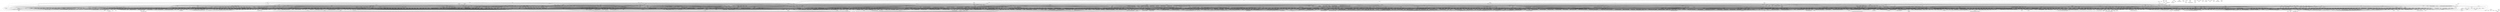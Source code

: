 digraph code {
  "0x100770ac" [label="method.vector_string_.erase_string__string_"];
  "0x100770ac" -> "0x100d02c4";
  "0x100d02c4" [label="method.string.string__"];
  "0x1009a008" [label="method.vector_nv::message::flat_message_.insert_nv::message::flat_message__nv::message::flat_message_const__nv::message::flat_message_const_"];
  "0x1009a008" -> "0x100cf78c";
  "0x100cf78c" [label="method.vector_base.insert_raw_char__unsigned_int__unsigned_int_"];
  "0x1009a008" -> "0x100d003c";
  "0x100d003c" [label="method.vector_unsigned_char_.vector__"];
  "0x1009a008" -> "0x1000e204";
  "0x1000e204" [label="fcn.1000e204"];
  "0x1008c0b8" [label="sym.regexec"];
  "0x1008c0b8" -> "0x100d032c";
  "0x100d032c" [label="reloc.puts"];
  "0x10077134" [label="method.vector_unsigned_int_.operator_vector_unsigned_int__const_"];
  "0x10077134" -> "0x1000fc04";
  "0x1000fc04" [label="fcn.1000fc04"];
  "0x10077134" -> "0x1005c654";
  "0x1005c654" [label="method.vector_unsigned_int_.insert_unsigned_int__unsigned_int_const__unsigned_int_const_"];
  "0x1009a0bc" [label="method.vector_string_.vector_vector_string__const_"];
  "0x1009a0bc" -> "0x100d0224";
  "0x100d0224" [label="method.vector_base.vector_base__"];
  "0x100a9cc4" [label="sym._fini"];
  "0x100a9cc4" -> "0x10007f00";
  "0x10007f00" [label="fcn.10007f00"];
  "0x10007f00" [label="fcn.10007f00"];
  "0x10007f00" -> "0x10007e8c";
  "0x10007e8c" [label="fcn.10007e8c"];
  "0x10007f00" -> "0x100cf70c";
  "0x100cf70c" [label="reloc.__deregister_frame_info"];
  "0x10012b60" [label="method.tree_node_base_map_node_constr_unsigned_int__nv.message__void_"];
  "0x10012b60" -> "0x100cf9c4";
  "0x100cf9c4" [label="reloc.malloc"];
  "0x10012b60" -> "0x100d0084";
  "0x100d0084" [label="method.nv::message.message_nv::message_const_"];
  "0x1009a07c" [label="method.vector_nv::message::flat_message_.vector_vector_nv::message::flat_message__const_"];
  "0x1009a07c" -> "0x100d0224";
  "0x100d0224" [label="method.vector_base.vector_base__"];
  "0x1005c6bc" [label="method.vector_unsigned_int_.vector_vector_unsigned_int__const_"];
  "0x1005c6bc" -> "0x100d0224";
  "0x100d0224" [label="method.vector_base.vector_base__"];
  "0x10077104" [label="method.vector_string_.vector__"];
  "0x10077104" -> "0x10072bbc";
  "0x10072bbc" [label="fcn.10072bbc"];
  "0x100a37e8" [label="method.vector_unsigned_int_.vector__"];
  "0x100a37e8" -> "0x1000fc04";
  "0x1000fc04" [label="fcn.1000fc04"];
  "0x10062184" [label="sym.void_map_node_destr_string__string__tree_node_base_"];
  "0x10062184" -> "0x100d02c4";
  "0x100d02c4" [label="method.string.string__"];
  "0x10097200" [label="method.map_string__string_.operator___string_const_"];
  "0x10097200" -> "0x100cf9ec";
  "0x100cf9ec" [label="method.string.compare_string_const__const"];
  "0x1008b8b8" [label="method.vector_unsigned_int_.push_back_unsigned_int_"];
  "0x1008b8b8" -> "0x100cffd4";
  "0x100cffd4" [label="reloc.sizeOfAllocatedMem_void_"];
  "0x1008b8b8" -> "0x100d00c4";
  "0x100d00c4" [label="method.vector_base.reserve_raw_unsigned_int__unsigned_int_"];
  "0x100804b8" [label="method.vector_unsigned_int_.vector_unsigned_int_"];
  "0x100804b8" -> "0x100d0224";
  "0x100d0224" [label="method.vector_base.vector_base__"];
  "0x100804b8" -> "0x1000de1c";
  "0x1000de1c" [label="fcn.1000de1c"];
  "0x1008b938" [label="method.vector_unsigned_int_.push_back_unsigned_int_const_"];
  "0x1008b938" -> "0x100cffd4";
  "0x100cffd4" [label="reloc.sizeOfAllocatedMem_void_"];
  "0x1008b938" -> "0x100d00c4";
  "0x100d00c4" [label="method.vector_base.reserve_raw_unsigned_int__unsigned_int_"];
  "0x100a0ae4" [label="method.vector_nv::message::flat_message_.push_back_nv::message::flat_message_"];
  "0x100a0ae4" -> "0x100cffd4";
  "0x100cffd4" [label="reloc.sizeOfAllocatedMem_void_"];
  "0x100a0ae4" -> "0x1000e5cc";
  "0x1000e5cc" [label="fcn.1000e5cc"];
  "0x100a0ae4" -> "0x100d003c";
  "0x100d003c" [label="method.vector_unsigned_char_.vector__"];
  "0x100a0ae4" -> "0x1000e204";
  "0x1000e204" [label="fcn.1000e204"];
  "0x10012b0c" [label="sym.tree_node_base_map_node_constr_string__string__void_"];
  "0x10012b0c" -> "0x100cf9c4";
  "0x100cf9c4" [label="reloc.malloc"];
  "0x10012b0c" -> "0x100cfeec";
  "0x100cfeec" [label="method.string.string_string_const_"];
  "0x1009da44" [label="method.vector_string_.push_back_string_const_"];
  "0x1009da44" -> "0x100cffd4";
  "0x100cffd4" [label="reloc.sizeOfAllocatedMem_void_"];
  "0x1009da44" -> "0x100d00c4";
  "0x100d00c4" [label="method.vector_base.reserve_raw_unsigned_int__unsigned_int_"];
  "0x1009da44" -> "0x100cfeec";
  "0x100cfeec" [label="method.string.string_string_const_"];
  "0x10012bb0" [label="method.void_map_node_destr_unsigned_int__nv.message__tree_node_base_"];
  "0x10012bb0" -> "0x100cf94c";
  "0x100cf94c" [label="aav.0x100cf94c"];
  "0x10025f8c" [label="sym.tree_node_base_set_node_constr_unsigned_int__void_"];
  "0x10025f8c" -> "0x100cf9c4";
  "0x100cf9c4" [label="reloc.malloc"];
  "0x1008c1f4" [label="sym.regcomp"];
  "0x1008c1f4" -> "0x1001a4e0";
  "0x1001a4e0" [label="fcn.1001a4e0"];
  "0x1008c1f4" -> "0x10055858";
  "0x10055858" [label="fcn.10055858"];
  "0x100a3818" [label="method.vector_string_.push_back_string_"];
  "0x100a3818" -> "0x100cffd4";
  "0x100cffd4" [label="reloc.sizeOfAllocatedMem_void_"];
  "0x100a3818" -> "0x100d00c4";
  "0x100d00c4" [label="method.vector_base.reserve_raw_unsigned_int__unsigned_int_"];
  "0x100a3818" -> "0x100cfeec";
  "0x100cfeec" [label="method.string.string_string_const_"];
  "0x1005c654" [label="method.vector_unsigned_int_.insert_unsigned_int__unsigned_int_const__unsigned_int_const_"];
  "0x1005c654" -> "0x100cf78c";
  "0x100cf78c" [label="method.vector_base.insert_raw_char__unsigned_int__unsigned_int_"];
  "0x1009d954" [label="method.vector_bpf_insn_.push_back_bpf_insn_"];
  "0x1009d954" -> "0x100cffd4";
  "0x100cffd4" [label="reloc.sizeOfAllocatedMem_void_"];
  "0x1009d954" -> "0x100d00c4";
  "0x100d00c4" [label="method.vector_base.reserve_raw_unsigned_int__unsigned_int_"];
  "0x10097188" [label="method.vector_unsigned_long_long_.insert_unsigned_long_long__unsigned_long_long_const__unsigned_long_long_const_"];
  "0x10097188" -> "0x100cf78c";
  "0x100cf78c" [label="method.vector_base.insert_raw_char__unsigned_int__unsigned_int_"];
  "0x10083b5c" [label="method.vector_string_.insert_string__string_const__string_const_"];
  "0x10083b5c" -> "0x100cf78c";
  "0x100cf78c" [label="method.vector_base.insert_raw_char__unsigned_int__unsigned_int_"];
  "0x10083b5c" -> "0x100cfeec";
  "0x100cfeec" [label="method.string.string_string_const_"];
  "0x100078f4" [label="sym._init"];
  "0x100078f4" -> "0x10007fe4";
  "0x10007fe4" [label="fcn.10007fe4"];
  "0x100078f4" -> "0x100a9c5c";
  "0x100a9c5c" [label="fcn.100a9c5c"];
  "0x10007fe4" [label="fcn.10007fe4"];
  "0x10007fe4" -> "0x100cf98c";
  "0x100cf98c" [label="reloc.__register_frame_info"];
  "0x1009c434" [label="fcn.1009c434"];
  "0x1009c434" -> "0x100cf8b4";
  "0x100cf8b4" [label="method.nv::lstream.lstream__"];
  "0x1000cf84" [label="fcn.1000cf84"];
  "0x1000cf84" -> "0x100d02c4";
  "0x100d02c4" [label="method.string.string__"];
  "0x1000c4ac" [label="fcn.1000c4ac"];
  "0x1000c4ac" -> "0x100d02c4";
  "0x100d02c4" [label="method.string.string__"];
  "0x1000fb24" [label="fcn.1000fb24"];
  "0x1000fb24" -> "0x100cfecc";
  "0x100cfecc" [label="reloc.__cxa_guard_acquire"];
  "0x1000fb24" -> "0x100cf9c4";
  "0x100cf9c4" [label="reloc.malloc"];
  "0x1000fb24" -> "0x100cf9ac";
  "0x100cf9ac" [label="reloc.__cxa_guard_release"];
  "0x1000fac8" [label="fcn.1000fac8"];
  "0x1000fac8" -> "0x100cfecc";
  "0x100cfecc" [label="reloc.__cxa_guard_acquire"];
  "0x1000fac8" -> "0x100d00e4";
  "0x100d00e4" [label="method.string.string_unsigned_int__char_"];
  "0x1000fac8" -> "0x100cf9ac";
  "0x100cf9ac" [label="reloc.__cxa_guard_release"];
  "0x1000fac8" -> "0x100a9c1c";
  "0x100a9c1c" [label="fcn.100a9c1c"];
  "0x1002c474" [label="fcn.1002c474"];
  "0x1002c474" -> "0x100cfecc";
  "0x100cfecc" [label="reloc.__cxa_guard_acquire"];
  "0x1002c474" -> "0x100cf994";
  "0x100cf994" [label="method.tree_base.tree_base_bool____void__void__void___unsigned_int__void_"];
  "0x1002c474" -> "0x1002c3c8";
  "0x1002c3c8" [label="fcn.1002c3c8"];
  "0x1002c474" -> "0x100cf9ac";
  "0x100cf9ac" [label="reloc.__cxa_guard_release"];
  "0x1002c474" -> "0x100a9c1c";
  "0x100a9c1c" [label="fcn.100a9c1c"];
  "0x100a9c1c" [label="fcn.100a9c1c"];
  "0x100a9c1c" -> "0x100cf5ac";
  "0x100cf5ac" [label="unk.0x100cf5ac"];
  "0x1000fb70" [label="fcn.1000fb70"];
  "0x1000fb70" -> "0x100cfecc";
  "0x100cfecc" [label="reloc.__cxa_guard_acquire"];
  "0x1000fb70" -> "0x100d00e4";
  "0x100d00e4" [label="method.string.string_unsigned_int__char_"];
  "0x1000fb70" -> "0x100cf9ac";
  "0x100cf9ac" [label="reloc.__cxa_guard_release"];
  "0x1000fb70" -> "0x100a9c1c";
  "0x100a9c1c" [label="fcn.100a9c1c"];
  "0x1005c5ac" [label="fcn.1005c5ac"];
  "0x1005c5ac" -> "0x100cfbfc";
  "0x100cfbfc" [label="method.nv.getLooper__"];
  "0x1005c5ac" -> "0x100d003c";
  "0x100d003c" [label="method.vector_unsigned_char_.vector__"];
  "0x1005c5ac" -> "0x100cf914";
  "0x100cf914" [label="method.nv::message.get_raw_unsigned_int__vector_unsigned_char__const__const"];
  "0x1005c5ac" -> "0x100cfa24";
  "0x100cfa24" [label="aav.0x100cfa24"];
  "0x1005c5ac" -> "0x100d016c";
  "0x100d016c" [label="reloc.exit"];
  "0x10090f20" [label="fcn.10090f20"];
  "0x10090f20" -> "0x100cf8dc";
  "0x100cf8dc" [label="reloc.gettimeofday"];
  "0x10090f20" -> "0x100d02ec";
  "0x100d02ec" [label="reloc.srand"];
  "0x10090f20" -> "0x100d035c";
  "0x100d035c" [label="reloc.operator___ostream__char_const_"];
  "0x10090f20" -> "0x100cfcb4";
  "0x100cfcb4" [label="reloc.endl_ostream_"];
  "0x10090f20" -> "0x100d00ac";
  "0x100d00ac" [label="reloc.operator___ostream__unsigned_int_"];
  "0x10090f20" -> "0x10090a48";
  "0x10090a48" [label="fcn.10090a48"];
  "0x10090f20" -> "0x1008c410";
  "0x1008c410" [label="fcn.1008c410"];
  "0x10090f20" -> "0x10090280";
  "0x10090280" [label="fcn.10090280"];
  "0x10090f20" -> "0x10090564";
  "0x10090564" [label="fcn.10090564"];
  "0x10090f20" -> "0x1009feb0";
  "0x1009feb0" [label="fcn.1009feb0"];
  "0x10090f20" -> "0x1000fdd0";
  "0x1000fdd0" [label="fcn.1000fdd0"];
  "0x10090f20" -> "0x100cf9c4";
  "0x100cf9c4" [label="reloc.malloc"];
  "0x10090f20" -> "0x10064c18";
  "0x10064c18" [label="fcn.10064c18"];
  "0x10090f20" -> "0x100cfb14";
  "0x100cfb14" [label="method.string.string_char_const_"];
  "0x10090f20" -> "0x10011e6c";
  "0x10011e6c" [label="fcn.10011e6c"];
  "0x10090f20" -> "0x10044b40";
  "0x10044b40" [label="fcn.10044b40"];
  "0x10090f20" -> "0x100d02c4";
  "0x100d02c4" [label="method.string.string__"];
  "0x10090f20" -> "0x100cfbdc";
  "0x100cfbdc" [label="method.nv::Allocator.allocate_unsigned_int_"];
  "0x10090f20" -> "0x100cffdc";
  "0x100cffdc" [label="method.nv::Looper.addHandler_unsigned_int__nv::Handler_"];
  "0x10090f20" -> "0x1006a074";
  "0x1006a074" [label="fcn.1006a074"];
  "0x10090f20" -> "0x100cfc2c";
  "0x100cfc2c" [label="method.nv::Netlink.Netlink_unsigned_int__unsigned_int__function_void__nv::NetlinkEvent___"];
  "0x10090f20" -> "0x1000edb4";
  "0x1000edb4" [label="fcn.1000edb4"];
  "0x10090f20" -> "0x100d0224";
  "0x100d0224" [label="method.vector_base.vector_base__"];
  "0x10090f20" -> "0x10012724";
  "0x10012724" [label="fcn.10012724"];
  "0x10090f20" -> "0x100cfbe4";
  "0x100cfbe4" [label="method.nv.getJiffies__"];
  "0x10090f20" -> "0x1004bc00";
  "0x1004bc00" [label="fcn.1004bc00"];
  "0x10090f20" -> "0x100cfd4c";
  "0x100cfd4c" [label="method.AMap.AMap_string_const__unsigned_int__unsigned_int_"];
  "0x10090f20" -> "0x100cf7bc";
  "0x100cf7bc" [label="aav.0x100cf7bc"];
  "0x10090f20" -> "0x1000e5d8";
  "0x1000e5d8" [label="fcn.1000e5d8"];
  "0x10090f20" -> "0x100cf994";
  "0x100cf994" [label="method.tree_base.tree_base_bool____void__void__void___unsigned_int__void_"];
  "0x10090f20" -> "0x100cfaac";
  "0x100cfaac" [label="method.nv::Store.Store_string_const__unsigned_int_"];
  "0x10090f20" -> "0x100cfec4";
  "0x100cfec4" [label="method.nv::Allocator.Allocator_unsigned_int__unsigned_int_"];
  "0x10090f20" -> "0x100cfd0c";
  "0x100cfd0c" [label="aav.0x100cfd0c"];
  "0x10090f20" -> "0x100cff1c";
  "0x100cff1c" [label="method.nv::message.message__"];
  "0x10090f20" -> "0x100cfe84";
  "0x100cfe84" [label="method.nv::policies.set_policy_unsigned_int__unsigned_int_"];
  "0x10090f20" -> "0x100cfa94";
  "0x100cfa94" [label="method.nv::ASecMap.ASecMap_string_const__unsigned_int__unsigned_int__bool_"];
  "0x10090f20" -> "0x1000e3f0";
  "0x1000e3f0" [label="fcn.1000e3f0"];
  "0x10090f20" -> "0x1000e338";
  "0x1000e338" [label="fcn.1000e338"];
  "0x10090f20" -> "0x1000e2ec";
  "0x1000e2ec" [label="fcn.1000e2ec"];
  "0x10090f20" -> "0x1000e234";
  "0x1000e234" [label="fcn.1000e234"];
  "0x10090f20" -> "0x100cfe9c";
  "0x100cfe9c" [label="method.nv.hasPackage_string_const_"];
  "0x10090f20" -> "0x10012744";
  "0x10012744" [label="fcn.10012744"];
  "0x10090f20" -> "0x100cff6c";
  "0x100cff6c" [label="reloc.memset"];
  "0x10090f20" -> "0x100cfdd4";
  "0x100cfdd4" [label="aav.0x100cfdd4"];
  "0x10090f20" -> "0x100cf774";
  "0x100cf774" [label="method.nv.getCpuCount__"];
  "0x10090f20" -> "0x1007cc6c";
  "0x1007cc6c" [label="fcn.1007cc6c"];
  "0x10090f20" -> "0x100cff4c";
  "0x100cff4c" [label="method.nv::Handler.exchangeCmd_nv::message__unsigned_int__unsigned_int_"];
  "0x10090f20" -> "0x100cff94";
  "0x100cff94" [label="method.nv::message.operator_nv::message_const_"];
  "0x10090f20" -> "0x100cf94c";
  "0x100cf94c" [label="aav.0x100cf94c"];
  "0x10090f20" -> "0x100cfa7c";
  "0x100cfa7c" [label="method.nv::message.get_string_ref_unsigned_int_"];
  "0x10090f20" -> "0x100101f4";
  "0x100101f4" [label="fcn.100101f4"];
  "0x10090f20" -> "0x100cf704";
  "0x100cf704" [label="method.string.resize_unsigned_int__char_"];
  "0x10090f20" -> "0x100cf89c";
  "0x100cf89c" [label="reloc.operator___ostream__string_const_"];
  "0x10090f20" -> "0x1009cd0c";
  "0x1009cd0c" [label="fcn.1009cd0c"];
  "0x10090f20" -> "0x100cfd3c";
  "0x100cfd3c" [label="method.nv::message.insert_u32_unsigned_int__unsigned_int_"];
  "0x10090f20" -> "0x100cfbfc";
  "0x100cfbfc" [label="method.nv.getLooper__"];
  "0x10090f20" -> "0x100cf7ec";
  "0x100cf7ec" [label="method.nv::message.get_string_unsigned_int__string_const__const"];
  "0x10090f20" -> "0x100cfbbc";
  "0x100cfbbc" [label="method.AOmap.AOmap_string_const__unsigned_int__unsigned_int_"];
  "0x10090f20" -> "0x10043578";
  "0x10043578" [label="fcn.10043578"];
  "0x10090f20" -> "0x100cfeec";
  "0x100cfeec" [label="method.string.string_string_const_"];
  "0x10090f20" -> "0x100cfb2c";
  "0x100cfb2c" [label="method.nv::ThinRunner.addTimer_unsigned_int__function_void_____"];
  "0x10090f20" -> "0x10011598";
  "0x10011598" [label="fcn.10011598"];
  "0x10090f20" -> "0x10051f9c";
  "0x10051f9c" [label="fcn.10051f9c"];
  "0x10090f20" -> "0x10062e08";
  "0x10062e08" [label="fcn.10062e08"];
  "0x10090f20" -> "0x100a3408";
  "0x100a3408" [label="fcn.100a3408"];
  "0x10090f20" -> "0x1000f22c";
  "0x1000f22c" [label="fcn.1000f22c"];
  "0x10090f20" -> "0x1000f478";
  "0x1000f478" [label="fcn.1000f478"];
  "0x10090f20" -> "0x1001a698";
  "0x1001a698" [label="fcn.1001a698"];
  "0x10090f20" -> "0x10012808";
  "0x10012808" [label="fcn.10012808"];
  "0x10090f20" -> "0x10062f04";
  "0x10062f04" [label="fcn.10062f04"];
  "0x10090f20" -> "0x10045548";
  "0x10045548" [label="fcn.10045548"];
  "0x10090f20" -> "0x1004aeb8";
  "0x1004aeb8" [label="fcn.1004aeb8"];
  "0x10090f20" -> "0x10044b88";
  "0x10044b88" [label="fcn.10044b88"];
  "0x10090f20" -> "0x10044efc";
  "0x10044efc" [label="fcn.10044efc"];
  "0x10090f20" -> "0x10045284";
  "0x10045284" [label="fcn.10045284"];
  "0x10090f20" -> "0x1004996c";
  "0x1004996c" [label="fcn.1004996c"];
  "0x10090f20" -> "0x10045864";
  "0x10045864" [label="fcn.10045864"];
  "0x10090f20" -> "0x10045b68";
  "0x10045b68" [label="fcn.10045b68"];
  "0x10090f20" -> "0x100d034c";
  "0x100d034c" [label="method.AHolder.AHolder_string_const_"];
  "0x10090f20" -> "0x1004d580";
  "0x1004d580" [label="fcn.1004d580"];
  "0x10090f20" -> "0x100321f0";
  "0x100321f0" [label="fcn.100321f0"];
  "0x10090f20" -> "0x1002209c";
  "0x1002209c" [label="fcn.1002209c"];
  "0x10090f20" -> "0x10022a60";
  "0x10022a60" [label="fcn.10022a60"];
  "0x10090f20" -> "0x100cfe94";
  "0x100cfe94" [label="reloc.rmmod_char_const_"];
  "0x10090f20" -> "0x100cffd4";
  "0x100cffd4" [label="reloc.sizeOfAllocatedMem_void_"];
  "0x10090f20" -> "0x100d00c4";
  "0x100d00c4" [label="method.vector_base.reserve_raw_unsigned_int__unsigned_int_"];
  "0x10090f20" -> "0x10022538";
  "0x10022538" [label="fcn.10022538"];
  "0x10090f20" -> "0x100cfa34";
  "0x100cfa34" [label="method.sectree_base.insert_unique_tree_node_base_"];
  "0x1000b918" [label="fcn.1000b918"];
  "0x1000b918" -> "0x100cffd4";
  "0x100cffd4" [label="reloc.sizeOfAllocatedMem_void_"];
  "0x1000b918" -> "0x100cf9c4";
  "0x100cf9c4" [label="reloc.malloc"];
  "0x1000b918" -> "0x100cf834";
  "0x100cf834" [label="reloc.memcpy"];
  "0x1000b1f8" [label="fcn.1000b1f8"];
  "0x1000b1f8" -> "0x100cfd7c";
  "0x100cfd7c" [label="method.secmap_node.unlink__"];
  "0x1000b1f8" -> "0x100d02c4";
  "0x100d02c4" [label="method.string.string__"];
  "0x10009fac" [label="fcn.10009fac"];
  "0x10009fac" -> "0x100d02c4";
  "0x100d02c4" [label="method.string.string__"];
  "0x1000b240" [label="fcn.1000b240"];
  "0x1000b240" -> "0x100cfd7c";
  "0x100cfd7c" [label="method.secmap_node.unlink__"];
  "0x1000bf8c" [label="fcn.1000bf8c"];
  "0x1000bf8c" -> "0x100d02c4";
  "0x100d02c4" [label="method.string.string__"];
  "0x1000c564" [label="fcn.1000c564"];
  "0x1000c564" -> "0x100d02c4";
  "0x100d02c4" [label="method.string.string__"];
  "0x1000c5d4" [label="fcn.1000c5d4"];
  "0x1000c5d4" -> "0x100cfd7c";
  "0x100cfd7c" [label="method.secmap_node.unlink__"];
  "0x1000c5d4" -> "0x100d02c4";
  "0x100d02c4" [label="method.string.string__"];
  "0x1000c734" [label="fcn.1000c734"];
  "0x1000c734" -> "0x100cfdc4";
  "0x100cfdc4" [label="method.nv::Netlink.Netlink__"];
  "0x1000c7a4" [label="fcn.1000c7a4"];
  "0x1000c7a4" -> "0x100cfc14";
  "0x100cfc14" [label="method.tree_base.clear_void____tree_node_base__"];
  "0x1000c914" [label="fcn.1000c914"];
  "0x1000c914" -> "0x100d02c4";
  "0x100d02c4" [label="method.string.string__"];
  "0x1000c914" -> "0x100cfd7c";
  "0x100cfd7c" [label="method.secmap_node.unlink__"];
  "0x1000c99c" [label="fcn.1000c99c"];
  "0x1000c99c" -> "0x100cfd7c";
  "0x100cfd7c" [label="method.secmap_node.unlink__"];
  "0x1000cb28" [label="fcn.1000cb28"];
  "0x1000cb28" -> "0x100cfd7c";
  "0x100cfd7c" [label="method.secmap_node.unlink__"];
  "0x1000cb28" -> "0x100d02c4";
  "0x100d02c4" [label="method.string.string__"];
  "0x1000cba0" [label="fcn.1000cba0"];
  "0x1000cba0" -> "0x100d02c4";
  "0x100d02c4" [label="method.string.string__"];
  "0x1000cba0" -> "0x100cfd7c";
  "0x100cfd7c" [label="method.secmap_node.unlink__"];
  "0x1000a64c" [label="fcn.1000a64c"];
  "0x1000a64c" -> "0x100cfdd4";
  "0x100cfdd4" [label="aav.0x100cfdd4"];
  "0x1000a64c" -> "0x100d0224";
  "0x100d0224" [label="method.vector_base.vector_base__"];
  "0x1000d484" [label="fcn.1000d484"];
  "0x1000d484" -> "0x100cf94c";
  "0x100cf94c" [label="aav.0x100cf94c"];
  "0x1000d4f0" [label="fcn.1000d4f0"];
  "0x1000d4f0" -> "0x100cf94c";
  "0x100cf94c" [label="aav.0x100cf94c"];
  "0x1000d55c" [label="fcn.1000d55c"];
  "0x1000d55c" -> "0x100cf94c";
  "0x100cf94c" [label="aav.0x100cf94c"];
  "0x1000df88" [label="fcn.1000df88"];
  "0x1000df88" -> "0x100cf8f4";
  "0x100cf8f4" [label="method.list_base.unlink_list_node_base__list_node_base_"];
  "0x1000df88" -> "0x100cf94c";
  "0x100cf94c" [label="aav.0x100cf94c"];
  "0x1000df88" -> "0x100d0274";
  "0x100d0274" [label="reloc.free"];
  "0x1000e008" [label="fcn.1000e008"];
  "0x1000e008" -> "0x100d0014";
  "0x100d0014" [label="method.list_base.unlink_list_node_base_"];
  "0x1000e008" -> "0x100cf94c";
  "0x100cf94c" [label="aav.0x100cf94c"];
  "0x1000e008" -> "0x100d0274";
  "0x100d0274" [label="reloc.free"];
  "0x1000e234" [label="fcn.1000e234"];
  "0x1000e234" -> "0x100d0274";
  "0x100d0274" [label="reloc.free"];
  "0x1000e338" [label="fcn.1000e338"];
  "0x1000e338" -> "0x100d0274";
  "0x100d0274" [label="reloc.free"];
  "0x1000e094" [label="fcn.1000e094"];
  "0x1000e094" -> "0x100cffd4";
  "0x100cffd4" [label="reloc.sizeOfAllocatedMem_void_"];
  "0x1000e094" -> "0x100cf9c4";
  "0x100cf9c4" [label="reloc.malloc"];
  "0x1000e094" -> "0x100cf834";
  "0x100cf834" [label="reloc.memcpy"];
  "0x1000dfd8" [label="fcn.1000dfd8"];
  "0x1000dfd8" -> "0x1000df88";
  "0x1000df88" [label="fcn.1000df88"];
  "0x1000e498" [label="fcn.1000e498"];
  "0x1000e498" -> "0x100cf94c";
  "0x100cf94c" [label="aav.0x100cf94c"];
  "0x1000e498" -> "0x1000dfd8";
  "0x1000dfd8" [label="fcn.1000dfd8"];
  "0x1000e498" -> "0x100cfc14";
  "0x100cfc14" [label="method.tree_base.clear_void____tree_node_base__"];
  "0x1000e498" -> "0x100cfef4";
  "0x100cfef4" [label="method.nv::Allocator.Allocator__"];
  "0x1000e498" -> "0x100cff34";
  "0x100cff34" [label="method.nv::Store.Store__"];
  "0x1000e498" -> "0x1000e48c";
  "0x1000e48c" [label="fcn.1000e48c"];
  "0x1000e7ec" [label="fcn.1000e7ec"];
  "0x1000e7ec" -> "0x100d0154";
  "0x100d0154" [label="reloc.s_char_const__::_"];
  "0x1000e914" [label="fcn.1000e914"];
  "0x1000e914" -> "0x100d023c";
  "0x100d023c" [label="reloc.__udivdi3"];
  "0x1000eb6c" [label="fcn.1000eb6c"];
  "0x1000eb6c" -> "0x100cf9ec";
  "0x100cf9ec" [label="method.string.compare_string_const__const"];
  "0x1000ef50" [label="fcn.1000ef50"];
  "0x1000ef50" -> "0x100d0154";
  "0x100d0154" [label="reloc.s_char_const__::_"];
  "0x1000f0e0" [label="fcn.1000f0e0"];
  "0x1000f0e0" -> "0x100d0134";
  "0x100d0134" [label="method.sectree_base.erase_tree_iterator_base_"];
  "0x1000f19c" [label="fcn.1000f19c"];
  "0x1000f19c" -> "0x100cffd4";
  "0x100cffd4" [label="reloc.sizeOfAllocatedMem_void_"];
  "0x1000f19c" -> "0x100cf9c4";
  "0x100cf9c4" [label="reloc.malloc"];
  "0x1000f19c" -> "0x100cf834";
  "0x100cf834" [label="reloc.memcpy"];
  "0x1000f3d8" [label="fcn.1000f3d8"];
  "0x1000f3d8" -> "0x100cfe94";
  "0x100cfe94" [label="reloc.rmmod_char_const_"];
  "0x1000bf24" [label="fcn.1000bf24"];
  "0x1000bf24" -> "0x100cf82c";
  "0x100cf82c" [label="method.string.compare_char_const__const"];
  "0x1000f6d4" [label="fcn.1000f6d4"];
  "0x1000f6d4" -> "0x100cfa04";
  "0x100cfa04" [label="reloc.strncmp"];
  "0x1000f830" [label="fcn.1000f830"];
  "0x1000f830" -> "0x100d044c";
  "0x100d044c" [label="method.nv.ifreqDataIoctl_string_const__void__int_"];
  "0x1000f898" [label="fcn.1000f898"];
  "0x1000f898" -> "0x100cfb14";
  "0x100cfb14" [label="method.string.string_char_const_"];
  "0x1000f898" -> "0x1000f830";
  "0x1000f830" [label="fcn.1000f830"];
  "0x1000f898" -> "0x100d02c4";
  "0x100d02c4" [label="method.string.string__"];
  "0x1000f93c" [label="fcn.1000f93c"];
  "0x1000f93c" -> "0x100d03bc";
  "0x100d03bc" [label="method.tree_iterator_base.decr__"];
  "0x100101f4" [label="fcn.100101f4"];
  "0x100101f4" -> "0x100cf9bc";
  "0x100cf9bc" [label="method.string.assign_string_const_"];
  "0x100105a8" [label="fcn.100105a8"];
  "0x100105a8" -> "0x100101f4";
  "0x100101f4" [label="fcn.100101f4"];
  "0x10010628" [label="fcn.10010628"];
  "0x10010628" -> "0x100105a8";
  "0x100105a8" [label="fcn.100105a8"];
  "0x10010990" [label="fcn.10010990"];
  "0x10010990" -> "0x100d02c4";
  "0x100d02c4" [label="method.string.string__"];
  "0x10010a00" [label="fcn.10010a00"];
  "0x10010a00" -> "0x100cfc14";
  "0x100cfc14" [label="method.tree_base.clear_void____tree_node_base__"];
  "0x10010ab8" [label="fcn.10010ab8"];
  "0x10010ab8" -> "0x100cfdd4";
  "0x100cfdd4" [label="aav.0x100cfdd4"];
  "0x100100a4" [label="fcn.100100a4"];
  "0x100100a4" -> "0x10010098";
  "0x10010098" [label="fcn.10010098"];
  "0x100100a4" -> "0x100cfdd4";
  "0x100cfdd4" [label="aav.0x100cfdd4"];
  "0x100100a4" -> "0x100d0224";
  "0x100d0224" [label="method.vector_base.vector_base__"];
  "0x10010b18" [label="fcn.10010b18"];
  "0x10010b18" -> "0x10010ab8";
  "0x10010ab8" [label="fcn.10010ab8"];
  "0x10010b18" -> "0x100100a4";
  "0x100100a4" [label="fcn.100100a4"];
  "0x10010d8c" [label="fcn.10010d8c"];
  "0x10010d8c" -> "0x1000dfd8";
  "0x1000dfd8" [label="fcn.1000dfd8"];
  "0x10010e7c" [label="fcn.10010e7c"];
  "0x10010e7c" -> "0x100cfc14";
  "0x100cfc14" [label="method.tree_base.clear_void____tree_node_base__"];
  "0x10011174" [label="fcn.10011174"];
  "0x10011174" -> "0x100d02c4";
  "0x100d02c4" [label="method.string.string__"];
  "0x100112a4" [label="fcn.100112a4"];
  "0x100112a4" -> "0x100d02c4";
  "0x100d02c4" [label="method.string.string__"];
  "0x10011454" [label="fcn.10011454"];
  "0x10011454" -> "0x100d0274";
  "0x100d0274" [label="reloc.free"];
  "0x100114cc" [label="fcn.100114cc"];
  "0x100114cc" -> "0x10011454";
  "0x10011454" [label="fcn.10011454"];
  "0x1000cfc0" [label="fcn.1000cfc0"];
  "0x1000cfc0" -> "0x100d0304";
  "0x100d0304" [label="method.nv.getRunner__"];
  "0x10011598" [label="fcn.10011598"];
  "0x10011598" -> "0x100d0274";
  "0x100d0274" [label="reloc.free"];
  "0x10011610" [label="fcn.10011610"];
  "0x10011610" -> "0x100d0304";
  "0x100d0304" [label="method.nv.getRunner__"];
  "0x10011610" -> "0x100d006c";
  "0x100d006c" [label="reloc.abort"];
  "0x100116dc" [label="fcn.100116dc"];
  "0x100116dc" -> "0x100d0274";
  "0x100d0274" [label="reloc.free"];
  "0x10011750" [label="fcn.10011750"];
  "0x10011750" -> "0x100d0274";
  "0x100d0274" [label="reloc.free"];
  "0x10011940" [label="fcn.10011940"];
  "0x10011940" -> "0x100d03ec";
  "0x100d03ec" [label="method.seclist_base.clear__"];
  "0x10011970" [label="fcn.10011970"];
  "0x10011970" -> "0x100cfc14";
  "0x100cfc14" [label="method.tree_base.clear_void____tree_node_base__"];
  "0x10011970" -> "0x10011940";
  "0x10011940" [label="fcn.10011940"];
  "0x1000f734" [label="fcn.1000f734"];
  "0x1000f734" -> "0x1000bf24";
  "0x1000bf24" [label="fcn.1000bf24"];
  "0x1000f734" -> "0x100cfb14";
  "0x100cfb14" [label="method.string.string_char_const_"];
  "0x1000f734" -> "0x1000f6d4";
  "0x1000f6d4" [label="fcn.1000f6d4"];
  "0x1000f734" -> "0x100d02c4";
  "0x100d02c4" [label="method.string.string__"];
  "0x10011b14" [label="fcn.10011b14"];
  "0x10011b14" -> "0x10011ae8";
  "0x10011ae8" [label="fcn.10011ae8"];
  "0x10011b14" -> "0x100d0224";
  "0x100d0224" [label="method.vector_base.vector_base__"];
  "0x10011b14" -> "0x100cfdd4";
  "0x100cfdd4" [label="aav.0x100cfdd4"];
  "0x10011b14" -> "0x100cf994";
  "0x100cf994" [label="method.tree_base.tree_base_bool____void__void__void___unsigned_int__void_"];
  "0x10011b14" -> "0x1000e5d8";
  "0x1000e5d8" [label="fcn.1000e5d8"];
  "0x10011b14" -> "0x100cff6c";
  "0x100cff6c" [label="reloc.memset"];
  "0x10011b14" -> "0x1000f734";
  "0x1000f734" [label="fcn.1000f734"];
  "0x10011b14" -> "0x1000bf24";
  "0x1000bf24" [label="fcn.1000bf24"];
  "0x10011b14" -> "0x100cfb14";
  "0x100cfb14" [label="method.string.string_char_const_"];
  "0x10011b14" -> "0x1000f6d4";
  "0x1000f6d4" [label="fcn.1000f6d4"];
  "0x10011b14" -> "0x100d02c4";
  "0x100d02c4" [label="method.string.string__"];
  "0x10011ec4" [label="fcn.10011ec4"];
  "0x10011ec4" -> "0x10011ae8";
  "0x10011ae8" [label="fcn.10011ae8"];
  "0x10011ec4" -> "0x100cfdd4";
  "0x100cfdd4" [label="aav.0x100cfdd4"];
  "0x10012044" [label="fcn.10012044"];
  "0x10012044" -> "0x10011ae8";
  "0x10011ae8" [label="fcn.10011ae8"];
  "0x10012044" -> "0x10010098";
  "0x10010098" [label="fcn.10010098"];
  "0x10012044" -> "0x10011f9c";
  "0x10011f9c" [label="fcn.10011f9c"];
  "0x10012044" -> "0x100cfdd4";
  "0x100cfdd4" [label="aav.0x100cfdd4"];
  "0x1001218c" [label="fcn.1001218c"];
  "0x1001218c" -> "0x10011ae8";
  "0x10011ae8" [label="fcn.10011ae8"];
  "0x1001218c" -> "0x10010098";
  "0x10010098" [label="fcn.10010098"];
  "0x1001218c" -> "0x10011f9c";
  "0x10011f9c" [label="fcn.10011f9c"];
  "0x1001218c" -> "0x100cfdd4";
  "0x100cfdd4" [label="aav.0x100cfdd4"];
  "0x100123d4" [label="fcn.100123d4"];
  "0x100123d4" -> "0x10010ab8";
  "0x10010ab8" [label="fcn.10010ab8"];
  "0x100123d4" -> "0x10011f9c";
  "0x10011f9c" [label="fcn.10011f9c"];
  "0x1000edb4" [label="fcn.1000edb4"];
  "0x1000edb4" -> "0x100d0274";
  "0x100d0274" [label="reloc.free"];
  "0x100128bc" [label="fcn.100128bc"];
  "0x100128bc" -> "0x1000f4f0";
  "0x1000f4f0" [label="fcn.1000f4f0"];
  "0x10015ca4" [label="fcn.10015ca4"];
  "0x10015ca4" -> "0x100cf7fc";
  "0x100cf7fc" [label="method.tree_iterator_base.incr__"];
  "0x100162b0" [label="fcn.100162b0"];
  "0x100162b0" -> "0x100cf7fc";
  "0x100cf7fc" [label="method.tree_iterator_base.incr__"];
  "0x1001650c" [label="fcn.1001650c"];
  "0x1001650c" -> "0x100cfb14";
  "0x100cfb14" [label="method.string.string_char_const_"];
  "0x1001650c" -> "0x100d031c";
  "0x100d031c" [label="method.nv.failedMsg_string_const_"];
  "0x1001650c" -> "0x100cff94";
  "0x100cff94" [label="method.nv::message.operator_nv::message_const_"];
  "0x1001650c" -> "0x100cf94c";
  "0x100cf94c" [label="aav.0x100cf94c"];
  "0x1001650c" -> "0x100d02c4";
  "0x100d02c4" [label="method.string.string__"];
  "0x1001675c" [label="fcn.1001675c"];
  "0x1001675c" -> "0x100cfb14";
  "0x100cfb14" [label="method.string.string_char_const_"];
  "0x1001675c" -> "0x100d031c";
  "0x100d031c" [label="method.nv.failedMsg_string_const_"];
  "0x1001675c" -> "0x100cff94";
  "0x100cff94" [label="method.nv::message.operator_nv::message_const_"];
  "0x1001675c" -> "0x100cf94c";
  "0x100cf94c" [label="aav.0x100cf94c"];
  "0x1001675c" -> "0x100d02c4";
  "0x100d02c4" [label="method.string.string__"];
  "0x100169fc" [label="fcn.100169fc"];
  "0x100169fc" -> "0x100cfb14";
  "0x100cfb14" [label="method.string.string_char_const_"];
  "0x100169fc" -> "0x100d031c";
  "0x100d031c" [label="method.nv.failedMsg_string_const_"];
  "0x100169fc" -> "0x100cff94";
  "0x100cff94" [label="method.nv::message.operator_nv::message_const_"];
  "0x100169fc" -> "0x100cf94c";
  "0x100cf94c" [label="aav.0x100cf94c"];
  "0x100169fc" -> "0x100d02c4";
  "0x100d02c4" [label="method.string.string__"];
  "0x10016c10" [label="fcn.10016c10"];
  "0x10016c10" -> "0x100cfb14";
  "0x100cfb14" [label="method.string.string_char_const_"];
  "0x10016c10" -> "0x100d031c";
  "0x100d031c" [label="method.nv.failedMsg_string_const_"];
  "0x10016c10" -> "0x100cff94";
  "0x100cff94" [label="method.nv::message.operator_nv::message_const_"];
  "0x10016c10" -> "0x100cf94c";
  "0x100cf94c" [label="aav.0x100cf94c"];
  "0x10016c10" -> "0x100d02c4";
  "0x100d02c4" [label="method.string.string__"];
  "0x10016fa4" [label="fcn.10016fa4"];
  "0x10016fa4" -> "0x100cfb14";
  "0x100cfb14" [label="method.string.string_char_const_"];
  "0x10016fa4" -> "0x100d031c";
  "0x100d031c" [label="method.nv.failedMsg_string_const_"];
  "0x10016fa4" -> "0x100cff94";
  "0x100cff94" [label="method.nv::message.operator_nv::message_const_"];
  "0x10016fa4" -> "0x100cf94c";
  "0x100cf94c" [label="aav.0x100cf94c"];
  "0x10016fa4" -> "0x100d02c4";
  "0x100d02c4" [label="method.string.string__"];
  "0x10017924" [label="fcn.10017924"];
  "0x10017924" -> "0x100cfb14";
  "0x100cfb14" [label="method.string.string_char_const_"];
  "0x10017924" -> "0x100d031c";
  "0x100d031c" [label="method.nv.failedMsg_string_const_"];
  "0x10017924" -> "0x100d02c4";
  "0x100d02c4" [label="method.string.string__"];
  "0x10017da8" [label="fcn.10017da8"];
  "0x10017da8" -> "0x100cfb14";
  "0x100cfb14" [label="method.string.string_char_const_"];
  "0x10017da8" -> "0x100d031c";
  "0x100d031c" [label="method.nv.failedMsg_string_const_"];
  "0x10017da8" -> "0x100d02c4";
  "0x100d02c4" [label="method.string.string__"];
  "0x1001869c" [label="fcn.1001869c"];
  "0x1001869c" -> "0x100cfb14";
  "0x100cfb14" [label="method.string.string_char_const_"];
  "0x1001869c" -> "0x100d031c";
  "0x100d031c" [label="method.nv.failedMsg_string_const_"];
  "0x1001869c" -> "0x100d02c4";
  "0x100d02c4" [label="method.string.string__"];
  "0x10018b20" [label="fcn.10018b20"];
  "0x10018b20" -> "0x100cfb14";
  "0x100cfb14" [label="method.string.string_char_const_"];
  "0x10018b20" -> "0x100d031c";
  "0x100d031c" [label="method.nv.failedMsg_string_const_"];
  "0x10018b20" -> "0x100d02c4";
  "0x100d02c4" [label="method.string.string__"];
  "0x1001a23c" [label="fcn.1001a23c"];
  "0x1001a23c" -> "0x10011920";
  "0x10011920" [label="fcn.10011920"];
  "0x1001a2a8" [label="fcn.1001a2a8"];
  "0x1001a2a8" -> "0x10011920";
  "0x10011920" [label="fcn.10011920"];
  "0x1001a614" [label="fcn.1001a614"];
  "0x1001a614" -> "0x100d02c4";
  "0x100d02c4" [label="method.string.string__"];
  "0x1000ec40" [label="fcn.1000ec40"];
  "0x1000ec40" -> "0x1000eb6c";
  "0x1000eb6c" [label="fcn.1000eb6c"];
  "0x1001a980" [label="fcn.1001a980"];
  "0x1001a980" -> "0x100d02c4";
  "0x100d02c4" [label="method.string.string__"];
  "0x1001a980" -> "0x100cfd7c";
  "0x100cfd7c" [label="method.secmap_node.unlink__"];
  "0x1001aa38" [label="fcn.1001aa38"];
  "0x1001aa38" -> "0x1000dfd8";
  "0x1000dfd8" [label="fcn.1000dfd8"];
  "0x10018298" [label="fcn.10018298"];
  "0x10018298" -> "0x100cfb14";
  "0x100cfb14" [label="method.string.string_char_const_"];
  "0x10018298" -> "0x100d031c";
  "0x100d031c" [label="method.nv.failedMsg_string_const_"];
  "0x10018298" -> "0x100d02c4";
  "0x100d02c4" [label="method.string.string__"];
  "0x1001ad90" [label="fcn.1001ad90"];
  "0x1001ad90" -> "0x1000f0e0";
  "0x1000f0e0" [label="fcn.1000f0e0"];
  "0x1001add8" [label="fcn.1001add8"];
  "0x1001add8" -> "0x1001ad90";
  "0x1001ad90" [label="fcn.1001ad90"];
  "0x1001add8" -> "0x1001013c";
  "0x1001013c" [label="fcn.1001013c"];
  "0x1001ae88" [label="fcn.1001ae88"];
  "0x1001ae88" -> "0x100cfd7c";
  "0x100cfd7c" [label="method.secmap_node.unlink__"];
  "0x1001ae88" -> "0x1001ae78";
  "0x1001ae78" [label="fcn.1001ae78"];
  "0x1001ae88" -> "0x100d02c4";
  "0x100d02c4" [label="method.string.string__"];
  "0x1001b148" [label="fcn.1001b148"];
  "0x1001b148" -> "0x100cfdd4";
  "0x100cfdd4" [label="aav.0x100cfdd4"];
  "0x1001b148" -> "0x100d003c";
  "0x100d003c" [label="method.vector_unsigned_char_.vector__"];
  "0x1001b148" -> "0x100d0224";
  "0x100d0224" [label="method.vector_base.vector_base__"];
  "0x1001b198" [label="fcn.1001b198"];
  "0x1001b198" -> "0x1001b148";
  "0x1001b148" [label="fcn.1001b148"];
  "0x10022458" [label="fcn.10022458"];
  "0x10022458" -> "0x10011598";
  "0x10011598" [label="fcn.10011598"];
  "0x1000e204" [label="fcn.1000e204"];
  "0x1000e204" -> "0x100cfb4c";
  "0x100cfb4c" [label="method.vector_unsigned_char_.assign_unsigned_char_const__unsigned_char_const_"];
  "0x1001b63c" [label="fcn.1001b63c"];
  "0x1001b63c" -> "0x100d0034";
  "0x100d0034" [label="method.vector_unsigned_char_.insert_unsigned_char__unsigned_int__unsigned_char_const_"];
  "0x1001a0cc" [label="fcn.1001a0cc"];
  "0x1001a0cc" -> "0x100cf8f4";
  "0x100cf8f4" [label="method.list_base.unlink_list_node_base__list_node_base_"];
  "0x1001a0cc" -> "0x100d0274";
  "0x100d0274" [label="reloc.free"];
  "0x1001b7ac" [label="fcn.1001b7ac"];
  "0x1001b7ac" -> "0x1001a0cc";
  "0x1001a0cc" [label="fcn.1001a0cc"];
  "0x1001b824" [label="fcn.1001b824"];
  "0x1001b824" -> "0x1001b824";
  "0x1001b824" [label="fcn.1001b824"];
  "0x10011e6c" [label="fcn.10011e6c"];
  "0x10011e6c" -> "0x10011ae8";
  "0x10011ae8" [label="fcn.10011ae8"];
  "0x10011e6c" -> "0x100cfeec";
  "0x100cfeec" [label="method.string.string_string_const_"];
  "0x1001b9d0" [label="fcn.1001b9d0"];
  "0x1001b9d0" -> "0x100cfbfc";
  "0x100cfbfc" [label="method.nv.getLooper__"];
  "0x10007918" [label="fcn.10007918"];
  "0x10007918" -> "0x100cfba4";
  "0x100cfba4" [label="reloc.__assert"];
  "0x10007918" -> "0x100cfc14";
  "0x100cfc14" [label="method.tree_base.clear_void____tree_node_base__"];
  "0x10007918" -> "0x100d02c4";
  "0x100d02c4" [label="method.string.string__"];
  "0x10007918" -> "0x100cf8b4";
  "0x100cf8b4" [label="method.nv::lstream.lstream__"];
  "0x10007918" -> "0x1009c434";
  "0x1009c434" [label="fcn.1009c434"];
  "0x10007918" -> "0x1000cf84";
  "0x1000cf84" [label="fcn.1000cf84"];
  "0x10007918" -> "0x1000c4ac";
  "0x1000c4ac" [label="fcn.1000c4ac"];
  "0x1001c000" [label="fcn.1001c000"];
  "0x1001c000" -> "0x1000dfd8";
  "0x1000dfd8" [label="fcn.1000dfd8"];
  "0x1001c000" -> "0x100cfc14";
  "0x100cfc14" [label="method.tree_base.clear_void____tree_node_base__"];
  "0x1001fbfc" [label="fcn.1001fbfc"];
  "0x1001fbfc" -> "0x100cf9ec";
  "0x100cf9ec" [label="method.string.compare_string_const__const"];
  "0x1001fbfc" -> "0x100cfb14";
  "0x100cfb14" [label="method.string.string_char_const_"];
  "0x1001fbfc" -> "0x100d031c";
  "0x100d031c" [label="method.nv.failedMsg_string_const_"];
  "0x1001fbfc" -> "0x100d02c4";
  "0x100d02c4" [label="method.string.string__"];
  "0x1001fbfc" -> "0x100cf7fc";
  "0x100cf7fc" [label="method.tree_iterator_base.incr__"];
  "0x10021794" [label="fcn.10021794"];
  "0x10021794" -> "0x10011920";
  "0x10011920" [label="fcn.10011920"];
  "0x10011fbc" [label="fcn.10011fbc"];
  "0x10011fbc" -> "0x10011ae8";
  "0x10011ae8" [label="fcn.10011ae8"];
  "0x10011fbc" -> "0x10011f9c";
  "0x10011f9c" [label="fcn.10011f9c"];
  "0x10011fbc" -> "0x100d0224";
  "0x100d0224" [label="method.vector_base.vector_base__"];
  "0x1001ef54" [label="fcn.1001ef54"];
  "0x1001ef54" -> "0x100cffd4";
  "0x100cffd4" [label="reloc.sizeOfAllocatedMem_void_"];
  "0x1001ef54" -> "0x100cf9c4";
  "0x100cf9c4" [label="reloc.malloc"];
  "0x1001ef54" -> "0x100cf834";
  "0x100cf834" [label="reloc.memcpy"];
  "0x1002227c" [label="fcn.1002227c"];
  "0x1002227c" -> "0x100cffd4";
  "0x100cffd4" [label="reloc.sizeOfAllocatedMem_void_"];
  "0x1002227c" -> "0x100d00c4";
  "0x100d00c4" [label="method.vector_base.reserve_raw_unsigned_int__unsigned_int_"];
  "0x1002227c" -> "0x1001ef54";
  "0x1001ef54" [label="fcn.1001ef54"];
  "0x10022964" [label="fcn.10022964"];
  "0x10022964" -> "0x100cfeec";
  "0x100cfeec" [label="method.string.string_string_const_"];
  "0x10022964" -> "0x100d01a4";
  "0x100d01a4" [label="method.string.append_char_const_"];
  "0x100229e8" [label="fcn.100229e8"];
  "0x100229e8" -> "0x100d0274";
  "0x100d0274" [label="reloc.free"];
  "0x10022b98" [label="fcn.10022b98"];
  "0x10022b98" -> "0x100229e8";
  "0x100229e8" [label="fcn.100229e8"];
  "0x10022c40" [label="fcn.10022c40"];
  "0x10022c40" -> "0x100d02c4";
  "0x100d02c4" [label="method.string.string__"];
  "0x10022f88" [label="fcn.10022f88"];
  "0x10022f88" -> "0x100cf78c";
  "0x100cf78c" [label="method.vector_base.insert_raw_char__unsigned_int__unsigned_int_"];
  "0x10023054" [label="fcn.10023054"];
  "0x10023054" -> "0x100cf78c";
  "0x100cf78c" [label="method.vector_base.insert_raw_char__unsigned_int__unsigned_int_"];
  "0x1000becc" [label="fcn.1000becc"];
  "0x1000becc" -> "0x100cfb14";
  "0x100cfb14" [label="method.string.string_char_const_"];
  "0x1000becc" -> "0x100d044c";
  "0x100d044c" [label="method.nv.ifreqDataIoctl_string_const__void__int_"];
  "0x1000becc" -> "0x100d02c4";
  "0x100d02c4" [label="method.string.string__"];
  "0x10023714" [label="fcn.10023714"];
  "0x10023714" -> "0x100cfa74";
  "0x100cfa74" [label="method.MacAddr.str___const"];
  "0x10023714" -> "0x100d0154";
  "0x100d0154" [label="reloc.s_char_const__::_"];
  "0x10023714" -> "0x100d02c4";
  "0x100d02c4" [label="method.string.string__"];
  "0x10023818" [label="fcn.10023818"];
  "0x10023818" -> "0x10011ae8";
  "0x10011ae8" [label="fcn.10011ae8"];
  "0x100239cc" [label="fcn.100239cc"];
  "0x100239cc" -> "0x10023818";
  "0x10023818" [label="fcn.10023818"];
  "0x100239cc" -> "0x10011f9c";
  "0x10011f9c" [label="fcn.10011f9c"];
  "0x10023a54" [label="fcn.10023a54"];
  "0x10023a54" -> "0x10023818";
  "0x10023818" [label="fcn.10023818"];
  "0x10023a54" -> "0x100d0224";
  "0x100d0224" [label="method.vector_base.vector_base__"];
  "0x10023ad4" [label="fcn.10023ad4"];
  "0x10023ad4" -> "0x10023818";
  "0x10023818" [label="fcn.10023818"];
  "0x10023ad4" -> "0x10011f9c";
  "0x10011f9c" [label="fcn.10011f9c"];
  "0x10023ad4" -> "0x100d0224";
  "0x100d0224" [label="method.vector_base.vector_base__"];
  "0x10023ad4" -> "0x100cff6c";
  "0x100cff6c" [label="reloc.memset"];
  "0x10023b78" [label="fcn.10023b78"];
  "0x10023b78" -> "0x10023818";
  "0x10023818" [label="fcn.10023818"];
  "0x10023b78" -> "0x10011f9c";
  "0x10011f9c" [label="fcn.10011f9c"];
  "0x10023c10" [label="fcn.10023c10"];
  "0x10023c10" -> "0x10023818";
  "0x10023818" [label="fcn.10023818"];
  "0x10023c10" -> "0x100d0224";
  "0x100d0224" [label="method.vector_base.vector_base__"];
  "0x10023c9c" [label="fcn.10023c9c"];
  "0x10023c9c" -> "0x100cf9ec";
  "0x100cf9ec" [label="method.string.compare_string_const__const"];
  "0x10023de4" [label="fcn.10023de4"];
  "0x10023de4" -> "0x100cfb14";
  "0x100cfb14" [label="method.string.string_char_const_"];
  "0x10023de4" -> "0x100cf71c";
  "0x100cf71c" [label="method.string.append_string_const_"];
  "0x10023f58" [label="fcn.10023f58"];
  "0x10023f58" -> "0x100d02c4";
  "0x100d02c4" [label="method.string.string__"];
  "0x10023fc8" [label="fcn.10023fc8"];
  "0x10023fc8" -> "0x100d02c4";
  "0x100d02c4" [label="method.string.string__"];
  "0x10024078" [label="fcn.10024078"];
  "0x10024078" -> "0x100cfc14";
  "0x100cfc14" [label="method.tree_base.clear_void____tree_node_base__"];
  "0x100241b0" [label="fcn.100241b0"];
  "0x100241b0" -> "0x100d02c4";
  "0x100d02c4" [label="method.string.string__"];
  "0x10024220" [label="fcn.10024220"];
  "0x10024220" -> "0x100cfc14";
  "0x100cfc14" [label="method.tree_base.clear_void____tree_node_base__"];
  "0x100242e8" [label="fcn.100242e8"];
  "0x100242e8" -> "0x100d02c4";
  "0x100d02c4" [label="method.string.string__"];
  "0x10024398" [label="fcn.10024398"];
  "0x10024398" -> "0x1000e48c";
  "0x1000e48c" [label="fcn.1000e48c"];
  "0x10024448" [label="fcn.10024448"];
  "0x10024448" -> "0x100d02c4";
  "0x100d02c4" [label="method.string.string__"];
  "0x100244b8" [label="fcn.100244b8"];
  "0x100244b8" -> "0x100cfc14";
  "0x100cfc14" [label="method.tree_base.clear_void____tree_node_base__"];
  "0x100245b0" [label="fcn.100245b0"];
  "0x100245b0" -> "0x100d02c4";
  "0x100d02c4" [label="method.string.string__"];
  "0x100246e0" [label="fcn.100246e0"];
  "0x100246e0" -> "0x1000e48c";
  "0x1000e48c" [label="fcn.1000e48c"];
  "0x10024790" [label="fcn.10024790"];
  "0x10024790" -> "0x100cfc14";
  "0x100cfc14" [label="method.tree_base.clear_void____tree_node_base__"];
  "0x10024848" [label="fcn.10024848"];
  "0x10024848" -> "0x100d02c4";
  "0x100d02c4" [label="method.string.string__"];
  "0x100248f8" [label="fcn.100248f8"];
  "0x100248f8" -> "0x100cfc14";
  "0x100cfc14" [label="method.tree_base.clear_void____tree_node_base__"];
  "0x100249b0" [label="fcn.100249b0"];
  "0x100249b0" -> "0x100d02c4";
  "0x100d02c4" [label="method.string.string__"];
  "0x10024ae0" [label="fcn.10024ae0"];
  "0x10024ae0" -> "0x100d02c4";
  "0x100d02c4" [label="method.string.string__"];
  "0x10024c10" [label="fcn.10024c10"];
  "0x10024c10" -> "0x100d02c4";
  "0x100d02c4" [label="method.string.string__"];
  "0x10024d40" [label="fcn.10024d40"];
  "0x10024d40" -> "0x100d02c4";
  "0x100d02c4" [label="method.string.string__"];
  "0x10024e70" [label="fcn.10024e70"];
  "0x10024e70" -> "0x100d02c4";
  "0x100d02c4" [label="method.string.string__"];
  "0x10024fa0" [label="fcn.10024fa0"];
  "0x10024fa0" -> "0x100d02c4";
  "0x100d02c4" [label="method.string.string__"];
  "0x100250d0" [label="fcn.100250d0"];
  "0x100250d0" -> "0x100d02c4";
  "0x100d02c4" [label="method.string.string__"];
  "0x100257d4" [label="fcn.100257d4"];
  "0x100257d4" -> "0x100d02c4";
  "0x100d02c4" [label="method.string.string__"];
  "0x10025844" [label="fcn.10025844"];
  "0x10025844" -> "0x100cfc14";
  "0x100cfc14" [label="method.tree_base.clear_void____tree_node_base__"];
  "0x100258bc" [label="fcn.100258bc"];
  "0x100258bc" -> "0x100cfc14";
  "0x100cfc14" [label="method.tree_base.clear_void____tree_node_base__"];
  "0x10025bf4" [label="fcn.10025bf4"];
  "0x10025bf4" -> "0x100d02c4";
  "0x100d02c4" [label="method.string.string__"];
  "0x10025c64" [label="fcn.10025c64"];
  "0x10025c64" -> "0x100cfc14";
  "0x100cfc14" [label="method.tree_base.clear_void____tree_node_base__"];
  "0x1005492c" [label="fcn.1005492c"];
  "0x1005492c" -> "0x100548ac";
  "0x100548ac" [label="fcn.100548ac"];
  "0x100548ac" [label="fcn.100548ac"];
  "0x100548ac" -> "0x100d0034";
  "0x100d0034" [label="method.vector_unsigned_char_.insert_unsigned_char__unsigned_int__unsigned_char_const_"];
  "0x1001af08" [label="fcn.1001af08"];
  "0x1001af08" -> "0x100cfba4";
  "0x100cfba4" [label="reloc.__assert"];
  "0x100548f0" [label="fcn.100548f0"];
  "0x100548f0" -> "0x100548ac";
  "0x100548ac" [label="fcn.100548ac"];
  "0x10054a24" [label="fcn.10054a24"];
  "0x10054a24" -> "0x100548ac";
  "0x100548ac" [label="fcn.100548ac"];
  "0x10054a24" -> "0x100cfe74";
  "0x100cfe74" [label="reloc.strncpy"];
  "0x1001b3a4" [label="fcn.1001b3a4"];
  "0x1001b3a4" -> "0x100cfba4";
  "0x100cfba4" [label="reloc.__assert"];
  "0x10027974" [label="fcn.10027974"];
  "0x10027974" -> "0x100276ac";
  "0x100276ac" [label="fcn.100276ac"];
  "0x10027974" -> "0x100cfa5c";
  "0x100cfa5c" [label="reloc.strlen"];
  "0x10027974" -> "0x100cf834";
  "0x100cf834" [label="reloc.memcpy"];
  "0x10022538" [label="fcn.10022538"];
  "0x10022538" -> "0x100cfbe4";
  "0x100cfbe4" [label="method.nv.getJiffies__"];
  "0x10022538" -> "0x100d0224";
  "0x100d0224" [label="method.vector_base.vector_base__"];
  "0x10022538" -> "0x10012724";
  "0x10012724" [label="fcn.10012724"];
  "0x10027cb0" [label="fcn.10027cb0"];
  "0x10027cb0" -> "0x100276ac";
  "0x100276ac" [label="fcn.100276ac"];
  "0x10027cb0" -> "0x100cfeec";
  "0x100cfeec" [label="method.string.string_string_const_"];
  "0x10027d3c" [label="fcn.10027d3c"];
  "0x10027d3c" -> "0x10051ba8";
  "0x10051ba8" [label="fcn.10051ba8"];
  "0x10027d3c" -> "0x10027cb0";
  "0x10027cb0" [label="fcn.10027cb0"];
  "0x10027d3c" -> "0x100d0154";
  "0x100d0154" [label="reloc.s_char_const__::_"];
  "0x10027d3c" -> "0x100d031c";
  "0x100d031c" [label="method.nv.failedMsg_string_const_"];
  "0x10027d3c" -> "0x100d02c4";
  "0x100d02c4" [label="method.string.string__"];
  "0x10027d3c" -> "0x100cff1c";
  "0x100cff1c" [label="method.nv::message.message__"];
  "0x1000d6cc" [label="fcn.1000d6cc"];
  "0x1000d6cc" -> "0x100cfeec";
  "0x100cfeec" [label="method.string.string_string_const_"];
  "0x1000d6cc" -> "0x100d01a4";
  "0x100d01a4" [label="method.string.append_char_const_"];
  "0x1000d9c0" [label="fcn.1000d9c0"];
  "0x1000d9c0" -> "0x1000d840";
  "0x1000d840" [label="fcn.1000d840"];
  "0x1000d9c0" -> "0x100d03dc";
  "0x100d03dc" [label="method.IPAddr6.empty___const"];
  "0x1000d9c0" -> "0x100cfb14";
  "0x100cfb14" [label="method.string.string_char_const_"];
  "0x1000d9c0" -> "0x100d031c";
  "0x100d031c" [label="method.nv.failedMsg_string_const_"];
  "0x1000d9c0" -> "0x100d02c4";
  "0x100d02c4" [label="method.string.string__"];
  "0x1001a740" [label="fcn.1001a740"];
  "0x1001a740" -> "0x1000ec40";
  "0x1000ec40" [label="fcn.1000ec40"];
  "0x1001a740" -> "0x100cf9ec";
  "0x100cf9ec" [label="method.string.compare_string_const__const"];
  "0x10028bbc" [label="fcn.10028bbc"];
  "0x10028bbc" -> "0x10028b54";
  "0x10028b54" [label="fcn.10028b54"];
  "0x10028bbc" -> "0x100cfeec";
  "0x100cfeec" [label="method.string.string_string_const_"];
  "0x10028ccc" [label="fcn.10028ccc"];
  "0x10028ccc" -> "0x100cfa74";
  "0x100cfa74" [label="method.MacAddr.str___const"];
  "0x10028ccc" -> "0x10028bbc";
  "0x10028bbc" [label="fcn.10028bbc"];
  "0x10028ccc" -> "0x100d0154";
  "0x100d0154" [label="reloc.s_char_const__::_"];
  "0x10028ccc" -> "0x100d02c4";
  "0x100d02c4" [label="method.string.string__"];
  "0x10029094" [label="fcn.10029094"];
  "0x10029094" -> "0x100cfdd4";
  "0x100cfdd4" [label="aav.0x100cfdd4"];
  "0x10029094" -> "0x1000f53c";
  "0x1000f53c" [label="fcn.1000f53c"];
  "0x10029094" -> "0x10028bbc";
  "0x10028bbc" [label="fcn.10028bbc"];
  "0x10029094" -> "0x1000f6d0";
  "0x1000f6d0" [label="fcn.1000f6d0"];
  "0x10029094" -> "0x100d02c4";
  "0x100d02c4" [label="method.string.string__"];
  "0x10029134" [label="fcn.10029134"];
  "0x10029134" -> "0x100d03d4";
  "0x100d03d4" [label="method.IPAddr.str___const"];
  "0x10029134" -> "0x10029094";
  "0x10029094" [label="fcn.10029094"];
  "0x10029134" -> "0x100d0154";
  "0x100d0154" [label="reloc.s_char_const__::_"];
  "0x10029134" -> "0x100d02c4";
  "0x100d02c4" [label="method.string.string__"];
  "0x100292e0" [label="fcn.100292e0"];
  "0x100292e0" -> "0x10029094";
  "0x10029094" [label="fcn.10029094"];
  "0x100292e0" -> "0x100d0154";
  "0x100d0154" [label="reloc.s_char_const__::_"];
  "0x100292e0" -> "0x100d02c4";
  "0x100d02c4" [label="method.string.string__"];
  "0x1002942c" [label="fcn.1002942c"];
  "0x1002942c" -> "0x10029094";
  "0x10029094" [label="fcn.10029094"];
  "0x1002942c" -> "0x100d0154";
  "0x100d0154" [label="reloc.s_char_const__::_"];
  "0x1002942c" -> "0x100d02c4";
  "0x100d02c4" [label="method.string.string__"];
  "0x100297ac" [label="fcn.100297ac"];
  "0x100297ac" -> "0x100296f4";
  "0x100296f4" [label="fcn.100296f4"];
  "0x10051c14" [label="fcn.10051c14"];
  "0x10051c14" -> "0x10051ba8";
  "0x10051ba8" [label="fcn.10051ba8"];
  "0x100296f4" [label="fcn.100296f4"];
  "0x100296f4" -> "0x10028b54";
  "0x10028b54" [label="fcn.10028b54"];
  "0x100296f4" -> "0x100297ac";
  "0x100297ac" [label="fcn.100297ac"];
  "0x10025df4" [label="fcn.10025df4"];
  "0x10025df4" -> "0x1000becc";
  "0x1000becc" [label="fcn.1000becc"];
  "0x10025df4" -> "0x1000f898";
  "0x1000f898" [label="fcn.1000f898"];
  "0x10010070" [label="fcn.10010070"];
  "0x10010070" -> "0x100d0074";
  "0x100d0074" [label="reloc.memcmp"];
  "0x1000c488" [label="fcn.1000c488"];
  "0x1000c488" -> "0x100d00f4";
  "0x100d00f4" [label="method.MacAddr.compare_MacAddr_const__const"];
  "0x1002a124" [label="fcn.1002a124"];
  "0x1002a124" -> "0x10029dd8";
  "0x10029dd8" [label="fcn.10029dd8"];
  "0x1002a124" -> "0x100cfb14";
  "0x100cfb14" [label="method.string.string_char_const_"];
  "0x1002a124" -> "0x100d031c";
  "0x100d031c" [label="method.nv.failedMsg_string_const_"];
  "0x1002a124" -> "0x100d02c4";
  "0x100d02c4" [label="method.string.string__"];
  "0x1002a124" -> "0x100cfd94";
  "0x100cfd94" [label="method.nv.isError_nv::message_const__unsigned_int__string_"];
  "0x1002a124" -> "0x100d0084";
  "0x100d0084" [label="method.nv::message.message_nv::message_const_"];
  "0x1002a124" -> "0x100cf94c";
  "0x100cf94c" [label="aav.0x100cf94c"];
  "0x1002a3c8" [label="fcn.1002a3c8"];
  "0x1002a3c8" -> "0x10029dd8";
  "0x10029dd8" [label="fcn.10029dd8"];
  "0x1002a3c8" -> "0x100cfb14";
  "0x100cfb14" [label="method.string.string_char_const_"];
  "0x1002a3c8" -> "0x100d031c";
  "0x100d031c" [label="method.nv.failedMsg_string_const_"];
  "0x1002a3c8" -> "0x100d02c4";
  "0x100d02c4" [label="method.string.string__"];
  "0x1002a3c8" -> "0x100cfd94";
  "0x100cfd94" [label="method.nv.isError_nv::message_const__unsigned_int__string_"];
  "0x1002a3c8" -> "0x100d0084";
  "0x100d0084" [label="method.nv::message.message_nv::message_const_"];
  "0x1002a3c8" -> "0x100cf94c";
  "0x100cf94c" [label="aav.0x100cf94c"];
  "0x1002a66c" [label="fcn.1002a66c"];
  "0x1002a66c" -> "0x10029dd8";
  "0x10029dd8" [label="fcn.10029dd8"];
  "0x1002a66c" -> "0x100cfb14";
  "0x100cfb14" [label="method.string.string_char_const_"];
  "0x1002a66c" -> "0x100d031c";
  "0x100d031c" [label="method.nv.failedMsg_string_const_"];
  "0x1002a66c" -> "0x100d02c4";
  "0x100d02c4" [label="method.string.string__"];
  "0x1002a66c" -> "0x100cfd94";
  "0x100cfd94" [label="method.nv.isError_nv::message_const__unsigned_int__string_"];
  "0x1002a66c" -> "0x100d0084";
  "0x100d0084" [label="method.nv::message.message_nv::message_const_"];
  "0x1002a66c" -> "0x100cf94c";
  "0x100cf94c" [label="aav.0x100cf94c"];
  "0x1002a938" [label="fcn.1002a938"];
  "0x1002a938" -> "0x10029dd8";
  "0x10029dd8" [label="fcn.10029dd8"];
  "0x1002a938" -> "0x100cfb14";
  "0x100cfb14" [label="method.string.string_char_const_"];
  "0x1002a938" -> "0x100d031c";
  "0x100d031c" [label="method.nv.failedMsg_string_const_"];
  "0x1002a938" -> "0x100d02c4";
  "0x100d02c4" [label="method.string.string__"];
  "0x1002a938" -> "0x100cfd94";
  "0x100cfd94" [label="method.nv.isError_nv::message_const__unsigned_int__string_"];
  "0x1002a938" -> "0x100d0084";
  "0x100d0084" [label="method.nv::message.message_nv::message_const_"];
  "0x1002a938" -> "0x100cf94c";
  "0x100cf94c" [label="aav.0x100cf94c"];
  "0x1002ac04" [label="fcn.1002ac04"];
  "0x1002ac04" -> "0x10029dd8";
  "0x10029dd8" [label="fcn.10029dd8"];
  "0x1002ac04" -> "0x100cfb14";
  "0x100cfb14" [label="method.string.string_char_const_"];
  "0x1002ac04" -> "0x100d031c";
  "0x100d031c" [label="method.nv.failedMsg_string_const_"];
  "0x1002ac04" -> "0x100d02c4";
  "0x100d02c4" [label="method.string.string__"];
  "0x1002ac04" -> "0x100cfd94";
  "0x100cfd94" [label="method.nv.isError_nv::message_const__unsigned_int__string_"];
  "0x1002ac04" -> "0x100d0084";
  "0x100d0084" [label="method.nv::message.message_nv::message_const_"];
  "0x1002ac04" -> "0x100cf94c";
  "0x100cf94c" [label="aav.0x100cf94c"];
  "0x1002aed8" [label="fcn.1002aed8"];
  "0x1002aed8" -> "0x10029dd8";
  "0x10029dd8" [label="fcn.10029dd8"];
  "0x1002aed8" -> "0x100cfb14";
  "0x100cfb14" [label="method.string.string_char_const_"];
  "0x1002aed8" -> "0x100d031c";
  "0x100d031c" [label="method.nv.failedMsg_string_const_"];
  "0x1002aed8" -> "0x100d02c4";
  "0x100d02c4" [label="method.string.string__"];
  "0x1002aed8" -> "0x100cfd94";
  "0x100cfd94" [label="method.nv.isError_nv::message_const__unsigned_int__string_"];
  "0x1002aed8" -> "0x100d0084";
  "0x100d0084" [label="method.nv::message.message_nv::message_const_"];
  "0x1002aed8" -> "0x100cf94c";
  "0x100cf94c" [label="aav.0x100cf94c"];
  "0x1002b1ac" [label="fcn.1002b1ac"];
  "0x1002b1ac" -> "0x10029dd8";
  "0x10029dd8" [label="fcn.10029dd8"];
  "0x1002b1ac" -> "0x100cfb14";
  "0x100cfb14" [label="method.string.string_char_const_"];
  "0x1002b1ac" -> "0x100d031c";
  "0x100d031c" [label="method.nv.failedMsg_string_const_"];
  "0x1002b1ac" -> "0x100d02c4";
  "0x100d02c4" [label="method.string.string__"];
  "0x1002b1ac" -> "0x100cfd94";
  "0x100cfd94" [label="method.nv.isError_nv::message_const__unsigned_int__string_"];
  "0x1002b1ac" -> "0x100d0084";
  "0x100d0084" [label="method.nv::message.message_nv::message_const_"];
  "0x1002b1ac" -> "0x100cf94c";
  "0x100cf94c" [label="aav.0x100cf94c"];
  "0x1002b568" [label="fcn.1002b568"];
  "0x1002b568" -> "0x10029dd8";
  "0x10029dd8" [label="fcn.10029dd8"];
  "0x1002b568" -> "0x100cfb14";
  "0x100cfb14" [label="method.string.string_char_const_"];
  "0x1002b568" -> "0x100d031c";
  "0x100d031c" [label="method.nv.failedMsg_string_const_"];
  "0x1002b568" -> "0x100d02c4";
  "0x100d02c4" [label="method.string.string__"];
  "0x1002b568" -> "0x100cfd94";
  "0x100cfd94" [label="method.nv.isError_nv::message_const__unsigned_int__string_"];
  "0x1002b568" -> "0x100d0084";
  "0x100d0084" [label="method.nv::message.message_nv::message_const_"];
  "0x1002b568" -> "0x100cf94c";
  "0x100cf94c" [label="aav.0x100cf94c"];
  "0x1002b788" [label="fcn.1002b788"];
  "0x1002b788" -> "0x10029dd8";
  "0x10029dd8" [label="fcn.10029dd8"];
  "0x1002b788" -> "0x100cfb14";
  "0x100cfb14" [label="method.string.string_char_const_"];
  "0x1002b788" -> "0x100d031c";
  "0x100d031c" [label="method.nv.failedMsg_string_const_"];
  "0x1002b788" -> "0x100d02c4";
  "0x100d02c4" [label="method.string.string__"];
  "0x1002b788" -> "0x100cfd94";
  "0x100cfd94" [label="method.nv.isError_nv::message_const__unsigned_int__string_"];
  "0x1002b788" -> "0x100d0084";
  "0x100d0084" [label="method.nv::message.message_nv::message_const_"];
  "0x1002b788" -> "0x100cf94c";
  "0x100cf94c" [label="aav.0x100cf94c"];
  "0x1002b9a8" [label="fcn.1002b9a8"];
  "0x1002b9a8" -> "0x10029dd8";
  "0x10029dd8" [label="fcn.10029dd8"];
  "0x1002bd50" [label="fcn.1002bd50"];
  "0x1002bd50" -> "0x1002b9a8";
  "0x1002b9a8" [label="fcn.1002b9a8"];
  "0x1002bd50" -> "0x1000becc";
  "0x1000becc" [label="fcn.1000becc"];
  "0x1002be78" [label="fcn.1002be78"];
  "0x1002be78" -> "0x1002b9a8";
  "0x1002b9a8" [label="fcn.1002b9a8"];
  "0x1002bf08" [label="fcn.1002bf08"];
  "0x1002bf08" -> "0x10029dd8";
  "0x10029dd8" [label="fcn.10029dd8"];
  "0x1002bf08" -> "0x100cfb14";
  "0x100cfb14" [label="method.string.string_char_const_"];
  "0x1002bf08" -> "0x100d031c";
  "0x100d031c" [label="method.nv.failedMsg_string_const_"];
  "0x1002bf08" -> "0x100d02c4";
  "0x100d02c4" [label="method.string.string__"];
  "0x1002bf08" -> "0x100cfd94";
  "0x100cfd94" [label="method.nv.isError_nv::message_const__unsigned_int__string_"];
  "0x1002bf08" -> "0x100d0084";
  "0x100d0084" [label="method.nv::message.message_nv::message_const_"];
  "0x1002bf08" -> "0x100cf94c";
  "0x100cf94c" [label="aav.0x100cf94c"];
  "0x1002c5c4" [label="fcn.1002c5c4"];
  "0x1002c5c4" -> "0x1002c55c";
  "0x1002c55c" [label="fcn.1002c55c"];
  "0x1002c5c4" -> "0x100d00dc";
  "0x100d00dc" [label="method.AOmap.remove_AOmapIterator_"];
  "0x1002c5fc" [label="fcn.1002c5fc"];
  "0x1002c5fc" -> "0x1002c5c4";
  "0x1002c5c4" [label="fcn.1002c5c4"];
  "0x10028f00" [label="fcn.10028f00"];
  "0x10028f00" -> "0x100d0154";
  "0x100d0154" [label="reloc.s_char_const__::_"];
  "0x10028f00" -> "0x100d02c4";
  "0x100d02c4" [label="method.string.string__"];
  "0x10028f00" -> "0x10028bbc";
  "0x10028bbc" [label="fcn.10028bbc"];
  "0x1002cf1c" [label="fcn.1002cf1c"];
  "0x1002cf1c" -> "0x100cf92c";
  "0x100cf92c" [label="reloc.__ashldi3"];
  "0x1002cf1c" -> "0x100d023c";
  "0x100d023c" [label="reloc.__udivdi3"];
  "0x1002cf1c" -> "0x10028f00";
  "0x10028f00" [label="fcn.10028f00"];
  "0x1002cf1c" -> "0x100cf89c";
  "0x100cf89c" [label="reloc.operator___ostream__string_const_"];
  "0x1002cf1c" -> "0x100d035c";
  "0x100d035c" [label="reloc.operator___ostream__char_const_"];
  "0x1002cf1c" -> "0x100cfcb4";
  "0x100cfcb4" [label="reloc.endl_ostream_"];
  "0x1002cf1c" -> "0x100d02c4";
  "0x100d02c4" [label="method.string.string__"];
  "0x1002d0a8" [label="fcn.1002d0a8"];
  "0x1002d0a8" -> "0x1002cf1c";
  "0x1002cf1c" [label="fcn.1002cf1c"];
  "0x1002d714" [label="fcn.1002d714"];
  "0x1002d714" -> "0x100d0114";
  "0x100d0114" [label="reloc.socket"];
  "0x1002d714" -> "0x100d035c";
  "0x100d035c" [label="reloc.operator___ostream__char_const_"];
  "0x1002d714" -> "0x100cff6c";
  "0x100cff6c" [label="reloc.memset"];
  "0x1002d714" -> "0x100d042c";
  "0x100d042c" [label="reloc.strcpy"];
  "0x1002d714" -> "0x100cfd6c";
  "0x100cfd6c" [label="reloc.getsockopt"];
  "0x1002d714" -> "0x1000dde8";
  "0x1000dde8" [label="fcn.1000dde8"];
  "0x1002d714" -> "0x100cf784";
  "0x100cf784" [label="reloc.__errno_location"];
  "0x1002d714" -> "0x100d0404";
  "0x100d0404" [label="reloc.operator___ostream__int_"];
  "0x1002d714" -> "0x100cfcb4";
  "0x100cfcb4" [label="reloc.endl_ostream_"];
  "0x100541cc" [label="fcn.100541cc"];
  "0x100541cc" -> "0x100d0304";
  "0x100d0304" [label="method.nv.getRunner__"];
  "0x100541cc" -> "0x1001b3ec";
  "0x1001b3ec" [label="fcn.1001b3ec"];
  "0x100541cc" -> "0x100cfc4c";
  "0x100cfc4c" [label="method.nv::ThinRunner.removeTimer_function_void_____const_"];
  "0x100541cc" -> "0x10011598";
  "0x10011598" [label="fcn.10011598"];
  "0x1001b528" [label="fcn.1001b528"];
  "0x1001b528" -> "0x100d0154";
  "0x100d0154" [label="reloc.s_char_const__::_"];
  "0x10012a1c" [label="fcn.10012a1c"];
  "0x10012a1c" -> "0x10012880";
  "0x10012880" [label="fcn.10012880"];
  "0x1002dc24" [label="fcn.1002dc24"];
  "0x1002dc24" -> "0x100cff6c";
  "0x100cff6c" [label="reloc.memset"];
  "0x1002dc24" -> "0x100cfe74";
  "0x100cfe74" [label="reloc.strncpy"];
  "0x1002dc24" -> "0x100cfd6c";
  "0x100cfd6c" [label="reloc.getsockopt"];
  "0x1002dc24" -> "0x100cfb14";
  "0x100cfb14" [label="method.string.string_char_const_"];
  "0x1002dc24" -> "0x100cf784";
  "0x100cf784" [label="reloc.__errno_location"];
  "0x1002dc24" -> "0x100d0184";
  "0x100d0184" [label="method.nv.ioctlErrorStr_string_const__char_const__int_"];
  "0x1002dc24" -> "0x100cf89c";
  "0x100cf89c" [label="reloc.operator___ostream__string_const_"];
  "0x1002dc24" -> "0x100cfcb4";
  "0x100cfcb4" [label="reloc.endl_ostream_"];
  "0x1002dc24" -> "0x100d02c4";
  "0x100d02c4" [label="method.string.string__"];
  "0x1002dc24" -> "0x100cf834";
  "0x100cf834" [label="reloc.memcpy"];
  "0x1001b010" [label="fcn.1001b010"];
  "0x1001b010" -> "0x100d0274";
  "0x100d0274" [label="reloc.free"];
  "0x1001b010" -> "0x100cf9c4";
  "0x100cf9c4" [label="reloc.malloc"];
  "0x1002dde4" [label="fcn.1002dde4"];
  "0x1002dde4" -> "0x1002da8c";
  "0x1002da8c" [label="fcn.1002da8c"];
  "0x1002dde4" -> "0x100cfb14";
  "0x100cfb14" [label="method.string.string_char_const_"];
  "0x1002dde4" -> "0x1002dc24";
  "0x1002dc24" [label="fcn.1002dc24"];
  "0x1002dde4" -> "0x100d02c4";
  "0x100d02c4" [label="method.string.string__"];
  "0x1002dde4" -> "0x100cf9c4";
  "0x100cf9c4" [label="reloc.malloc"];
  "0x1002dde4" -> "0x100cff6c";
  "0x100cff6c" [label="reloc.memset"];
  "0x1002dde4" -> "0x100cfe74";
  "0x100cfe74" [label="reloc.strncpy"];
  "0x1002dde4" -> "0x100cfd6c";
  "0x100cfd6c" [label="reloc.getsockopt"];
  "0x1002dde4" -> "0x100cf784";
  "0x100cf784" [label="reloc.__errno_location"];
  "0x1002dde4" -> "0x100d0184";
  "0x100d0184" [label="method.nv.ioctlErrorStr_string_const__char_const__int_"];
  "0x1002dde4" -> "0x100cf89c";
  "0x100cf89c" [label="reloc.operator___ostream__string_const_"];
  "0x1002dde4" -> "0x100cfcb4";
  "0x100cfcb4" [label="reloc.endl_ostream_"];
  "0x1002dd04" [label="fcn.1002dd04"];
  "0x1002dd04" -> "0x100cff6c";
  "0x100cff6c" [label="reloc.memset"];
  "0x1002dd04" -> "0x100cfe74";
  "0x100cfe74" [label="reloc.strncpy"];
  "0x1002dd04" -> "0x100cfd6c";
  "0x100cfd6c" [label="reloc.getsockopt"];
  "0x1002dd04" -> "0x100cfb14";
  "0x100cfb14" [label="method.string.string_char_const_"];
  "0x1002dd04" -> "0x100cf784";
  "0x100cf784" [label="reloc.__errno_location"];
  "0x1002dd04" -> "0x100d0184";
  "0x100d0184" [label="method.nv.ioctlErrorStr_string_const__char_const__int_"];
  "0x1002dd04" -> "0x100cf89c";
  "0x100cf89c" [label="reloc.operator___ostream__string_const_"];
  "0x1002dd04" -> "0x100cfcb4";
  "0x100cfcb4" [label="reloc.endl_ostream_"];
  "0x1002dd04" -> "0x100d02c4";
  "0x100d02c4" [label="method.string.string__"];
  "0x1002dd04" -> "0x100cf834";
  "0x100cf834" [label="reloc.memcpy"];
  "0x1002e048" [label="fcn.1002e048"];
  "0x1002e048" -> "0x1002daf4";
  "0x1002daf4" [label="fcn.1002daf4"];
  "0x1002e048" -> "0x100cfb14";
  "0x100cfb14" [label="method.string.string_char_const_"];
  "0x1002e048" -> "0x1002dd04";
  "0x1002dd04" [label="fcn.1002dd04"];
  "0x1002e048" -> "0x100d02c4";
  "0x100d02c4" [label="method.string.string__"];
  "0x1002e048" -> "0x100cf9c4";
  "0x100cf9c4" [label="reloc.malloc"];
  "0x1002e048" -> "0x100cff6c";
  "0x100cff6c" [label="reloc.memset"];
  "0x1002e048" -> "0x100cfe74";
  "0x100cfe74" [label="reloc.strncpy"];
  "0x1002e048" -> "0x100cfd6c";
  "0x100cfd6c" [label="reloc.getsockopt"];
  "0x1002e048" -> "0x100cf784";
  "0x100cf784" [label="reloc.__errno_location"];
  "0x1002e048" -> "0x100d0184";
  "0x100d0184" [label="method.nv.ioctlErrorStr_string_const__char_const__int_"];
  "0x1002e048" -> "0x100cf89c";
  "0x100cf89c" [label="reloc.operator___ostream__string_const_"];
  "0x1002e048" -> "0x100cfcb4";
  "0x100cfcb4" [label="reloc.endl_ostream_"];
  "0x10055148" [label="fcn.10055148"];
  "0x10055148" -> "0x100d0304";
  "0x100d0304" [label="method.nv.getRunner__"];
  "0x10055148" -> "0x1001ab00";
  "0x1001ab00" [label="fcn.1001ab00"];
  "0x10055148" -> "0x100cfc4c";
  "0x100cfc4c" [label="method.nv::ThinRunner.removeTimer_function_void_____const_"];
  "0x10055148" -> "0x10011598";
  "0x10011598" [label="fcn.10011598"];
  "0x1001ab40" [label="fcn.1001ab40"];
  "0x1001ab40" -> "0x100d0154";
  "0x100d0154" [label="reloc.s_char_const__::_"];
  "0x100529e8" [label="fcn.100529e8"];
  "0x100529e8" -> "0x100d0304";
  "0x100d0304" [label="method.nv.getRunner__"];
  "0x100529e8" -> "0x100d006c";
  "0x100d006c" [label="reloc.abort"];
  "0x1000d050" [label="fcn.1000d050"];
  "0x1000d050" -> "0x100d0274";
  "0x100d0274" [label="reloc.free"];
  "0x10010014" [label="fcn.10010014"];
  "0x10010014" -> "0x100d0154";
  "0x100d0154" [label="reloc.s_char_const__::_"];
  "0x100504ac" [label="fcn.100504ac"];
  "0x100504ac" -> "0x100cfbe4";
  "0x100cfbe4" [label="method.nv.getJiffies__"];
  "0x100504ac" -> "0x100d0304";
  "0x100d0304" [label="method.nv.getRunner__"];
  "0x100504ac" -> "0x1000fd90";
  "0x1000fd90" [label="fcn.1000fd90"];
  "0x100504ac" -> "0x100cfb2c";
  "0x100cfb2c" [label="method.nv::ThinRunner.addTimer_unsigned_int__function_void_____"];
  "0x100504ac" -> "0x10011598";
  "0x10011598" [label="fcn.10011598"];
  "0x1000ffb8" [label="fcn.1000ffb8"];
  "0x1000ffb8" -> "0x100d0154";
  "0x100d0154" [label="reloc.s_char_const__::_"];
  "0x100505cc" [label="fcn.100505cc"];
  "0x100505cc" -> "0x100cfbe4";
  "0x100cfbe4" [label="method.nv.getJiffies__"];
  "0x100505cc" -> "0x100d0304";
  "0x100d0304" [label="method.nv.getRunner__"];
  "0x100505cc" -> "0x1000fd50";
  "0x1000fd50" [label="fcn.1000fd50"];
  "0x100505cc" -> "0x100cfb2c";
  "0x100cfb2c" [label="method.nv::ThinRunner.addTimer_unsigned_int__function_void_____"];
  "0x100505cc" -> "0x10011598";
  "0x10011598" [label="fcn.10011598"];
  "0x1000ff5c" [label="fcn.1000ff5c"];
  "0x1000ff5c" -> "0x100d0154";
  "0x100d0154" [label="reloc.s_char_const__::_"];
  "0x100506ec" [label="fcn.100506ec"];
  "0x100506ec" -> "0x100cfbe4";
  "0x100cfbe4" [label="method.nv.getJiffies__"];
  "0x100506ec" -> "0x100d0304";
  "0x100d0304" [label="method.nv.getRunner__"];
  "0x100506ec" -> "0x1000fd10";
  "0x1000fd10" [label="fcn.1000fd10"];
  "0x100506ec" -> "0x100cfb2c";
  "0x100cfb2c" [label="method.nv::ThinRunner.addTimer_unsigned_int__function_void_____"];
  "0x100506ec" -> "0x10011598";
  "0x10011598" [label="fcn.10011598"];
  "0x1000ff00" [label="fcn.1000ff00"];
  "0x1000ff00" -> "0x100d0154";
  "0x100d0154" [label="reloc.s_char_const__::_"];
  "0x1005083c" [label="fcn.1005083c"];
  "0x1005083c" -> "0x100cfbe4";
  "0x100cfbe4" [label="method.nv.getJiffies__"];
  "0x1005083c" -> "0x100d0304";
  "0x100d0304" [label="method.nv.getRunner__"];
  "0x1005083c" -> "0x1000fcd0";
  "0x1000fcd0" [label="fcn.1000fcd0"];
  "0x1005083c" -> "0x100cfb2c";
  "0x100cfb2c" [label="method.nv::ThinRunner.addTimer_unsigned_int__function_void_____"];
  "0x1005083c" -> "0x10011598";
  "0x10011598" [label="fcn.10011598"];
  "0x1000fea4" [label="fcn.1000fea4"];
  "0x1000fea4" -> "0x100d0154";
  "0x100d0154" [label="reloc.s_char_const__::_"];
  "0x1005095c" [label="fcn.1005095c"];
  "0x1005095c" -> "0x100cfbe4";
  "0x100cfbe4" [label="method.nv.getJiffies__"];
  "0x1005095c" -> "0x100d0304";
  "0x100d0304" [label="method.nv.getRunner__"];
  "0x1005095c" -> "0x1000fc90";
  "0x1000fc90" [label="fcn.1000fc90"];
  "0x1005095c" -> "0x100cfb2c";
  "0x100cfb2c" [label="method.nv::ThinRunner.addTimer_unsigned_int__function_void_____"];
  "0x1005095c" -> "0x10011598";
  "0x10011598" [label="fcn.10011598"];
  "0x1000fe48" [label="fcn.1000fe48"];
  "0x1000fe48" -> "0x100d0154";
  "0x100d0154" [label="reloc.s_char_const__::_"];
  "0x10050a7c" [label="fcn.10050a7c"];
  "0x10050a7c" -> "0x100cfbe4";
  "0x100cfbe4" [label="method.nv.getJiffies__"];
  "0x10050a7c" -> "0x100d0304";
  "0x100d0304" [label="method.nv.getRunner__"];
  "0x10050a7c" -> "0x1000fc50";
  "0x1000fc50" [label="fcn.1000fc50"];
  "0x10050a7c" -> "0x100cfb2c";
  "0x100cfb2c" [label="method.nv::ThinRunner.addTimer_unsigned_int__function_void_____"];
  "0x10050a7c" -> "0x10011598";
  "0x10011598" [label="fcn.10011598"];
  "0x1000fdec" [label="fcn.1000fdec"];
  "0x1000fdec" -> "0x100d0154";
  "0x100d0154" [label="reloc.s_char_const__::_"];
  "0x10050bcc" [label="fcn.10050bcc"];
  "0x10050bcc" -> "0x100cfbe4";
  "0x100cfbe4" [label="method.nv.getJiffies__"];
  "0x10050bcc" -> "0x100d0304";
  "0x100d0304" [label="method.nv.getRunner__"];
  "0x10050bcc" -> "0x1000fc10";
  "0x1000fc10" [label="fcn.1000fc10"];
  "0x10050bcc" -> "0x100cfb2c";
  "0x100cfb2c" [label="method.nv::ThinRunner.addTimer_unsigned_int__function_void_____"];
  "0x10050bcc" -> "0x10011598";
  "0x10011598" [label="fcn.10011598"];
  "0x1000fcd0" [label="fcn.1000fcd0"];
  "0x1000fcd0" -> "0x100d006c";
  "0x100d006c" [label="reloc.abort"];
  "0x1000fc90" [label="fcn.1000fc90"];
  "0x1000fc90" -> "0x100d006c";
  "0x100d006c" [label="reloc.abort"];
  "0x1000fc50" [label="fcn.1000fc50"];
  "0x1000fc50" -> "0x100d006c";
  "0x100d006c" [label="reloc.abort"];
  "0x1000fc10" [label="fcn.1000fc10"];
  "0x1000fc10" -> "0x100d006c";
  "0x100d006c" [label="reloc.abort"];
  "0x1000fd90" [label="fcn.1000fd90"];
  "0x1000fd90" -> "0x100d006c";
  "0x100d006c" [label="reloc.abort"];
  "0x1000fd50" [label="fcn.1000fd50"];
  "0x1000fd50" -> "0x100d006c";
  "0x100d006c" [label="reloc.abort"];
  "0x1000fd10" [label="fcn.1000fd10"];
  "0x1000fd10" -> "0x100d006c";
  "0x100d006c" [label="reloc.abort"];
  "0x1000e05c" [label="fcn.1000e05c"];
  "0x1000e05c" -> "0x1000e008";
  "0x1000e008" [label="fcn.1000e008"];
  "0x100302cc" [label="fcn.100302cc"];
  "0x100302cc" -> "0x100d043c";
  "0x100d043c" [label="method.nv::message.get_bool_unsigned_int__bool__const"];
  "0x10029e40" [label="fcn.10029e40"];
  "0x10029e40" -> "0x10029dd8";
  "0x10029dd8" [label="fcn.10029dd8"];
  "0x10029e40" -> "0x100cfb14";
  "0x100cfb14" [label="method.string.string_char_const_"];
  "0x10029e40" -> "0x100d031c";
  "0x100d031c" [label="method.nv.failedMsg_string_const_"];
  "0x10029e40" -> "0x100d02c4";
  "0x100d02c4" [label="method.string.string__"];
  "0x10029e40" -> "0x100cfd94";
  "0x100cfd94" [label="method.nv.isError_nv::message_const__unsigned_int__string_"];
  "0x10029e40" -> "0x100d0084";
  "0x100d0084" [label="method.nv::message.message_nv::message_const_"];
  "0x10029e40" -> "0x100cf94c";
  "0x100cf94c" [label="aav.0x100cf94c"];
  "0x10023508" [label="fcn.10023508"];
  "0x10023508" -> "0x100d0154";
  "0x100d0154" [label="reloc.s_char_const__::_"];
  "0x1002ca94" [label="fcn.1002ca94"];
  "0x1002ca94" -> "0x1002c984";
  "0x1002c984" [label="fcn.1002c984"];
  "0x1002d2c0" [label="fcn.1002d2c0"];
  "0x1002d2c0" -> "0x1002b9a8";
  "0x1002b9a8" [label="fcn.1002b9a8"];
  "0x1002d2c0" -> "0x1000becc";
  "0x1000becc" [label="fcn.1000becc"];
  "0x1002d2c0" -> "0x100cf89c";
  "0x100cf89c" [label="reloc.operator___ostream__string_const_"];
  "0x1002d2c0" -> "0x100d035c";
  "0x100d035c" [label="reloc.operator___ostream__char_const_"];
  "0x1002d2c0" -> "0x100d00ac";
  "0x100d00ac" [label="reloc.operator___ostream__unsigned_int_"];
  "0x1002d2c0" -> "0x100d00fc";
  "0x100d00fc" [label="reloc.operator___ostream__bool_"];
  "0x1002d2c0" -> "0x100cfcb4";
  "0x100cfcb4" [label="reloc.endl_ostream_"];
  "0x1002d2c0" -> "0x100d02c4";
  "0x100d02c4" [label="method.string.string__"];
  "0x10029538" [label="fcn.10029538"];
  "0x10029538" -> "0x10029094";
  "0x10029094" [label="fcn.10029094"];
  "0x10029538" -> "0x100d0154";
  "0x100d0154" [label="reloc.s_char_const__::_"];
  "0x10029538" -> "0x100d02c4";
  "0x100d02c4" [label="method.string.string__"];
  "0x10030ce4" [label="fcn.10030ce4"];
  "0x10030ce4" -> "0x100d0304";
  "0x100d0304" [label="method.nv.getRunner__"];
  "0x10030ce4" -> "0x100cf89c";
  "0x100cf89c" [label="reloc.operator___ostream__string_const_"];
  "0x10030ce4" -> "0x100d035c";
  "0x100d035c" [label="reloc.operator___ostream__char_const_"];
  "0x10030ce4" -> "0x100cfcb4";
  "0x100cfcb4" [label="reloc.endl_ostream_"];
  "0x10030ce4" -> "0x100d02c4";
  "0x100d02c4" [label="method.string.string__"];
  "0x10030ce4" -> "0x100cf7fc";
  "0x100cf7fc" [label="method.tree_iterator_base.incr__"];
  "0x10053d94" [label="fcn.10053d94"];
  "0x10053d94" -> "0x100d0304";
  "0x100d0304" [label="method.nv.getRunner__"];
  "0x10053d94" -> "0x100d006c";
  "0x100d006c" [label="reloc.abort"];
  "0x1002ba04" [label="fcn.1002ba04"];
  "0x1002ba04" -> "0x1002b9a8";
  "0x1002b9a8" [label="fcn.1002b9a8"];
  "0x1002ba04" -> "0x10028bbc";
  "0x10028bbc" [label="fcn.10028bbc"];
  "0x1002ba04" -> "0x100d0154";
  "0x100d0154" [label="reloc.s_char_const__::_"];
  "0x1002ba04" -> "0x100d02c4";
  "0x100d02c4" [label="method.string.string__"];
  "0x10030f30" [label="fcn.10030f30"];
  "0x10030f30" -> "0x100cff6c";
  "0x100cff6c" [label="reloc.memset"];
  "0x10030f30" -> "0x100cf92c";
  "0x100cf92c" [label="reloc.__ashldi3"];
  "0x10030f30" -> "0x100d023c";
  "0x100d023c" [label="reloc.__udivdi3"];
  "0x10030f30" -> "0x100d035c";
  "0x100d035c" [label="reloc.operator___ostream__char_const_"];
  "0x10030f30" -> "0x100d00ac";
  "0x100d00ac" [label="reloc.operator___ostream__unsigned_int_"];
  "0x10030f30" -> "0x100d0444";
  "0x100d0444" [label="reloc.operator___ostream__unsigned_long_long_"];
  "0x10030f30" -> "0x100cfcb4";
  "0x100cfcb4" [label="reloc.endl_ostream_"];
  "0x10030f30" -> "0x1002ba04";
  "0x1002ba04" [label="fcn.1002ba04"];
  "0x10030f30" -> "0x100cf89c";
  "0x100cf89c" [label="reloc.operator___ostream__string_const_"];
  "0x10030f30" -> "0x100d02c4";
  "0x100d02c4" [label="method.string.string__"];
  "0x10023cec" [label="fcn.10023cec"];
  "0x10023cec" -> "0x10023c9c";
  "0x10023c9c" [label="fcn.10023c9c"];
  "0x10031438" [label="fcn.10031438"];
  "0x10031438" -> "0x100cff6c";
  "0x100cff6c" [label="reloc.memset"];
  "0x10031438" -> "0x100cf92c";
  "0x100cf92c" [label="reloc.__ashldi3"];
  "0x10031438" -> "0x100d023c";
  "0x100d023c" [label="reloc.__udivdi3"];
  "0x10031438" -> "0x100d035c";
  "0x100d035c" [label="reloc.operator___ostream__char_const_"];
  "0x10031438" -> "0x100d00ac";
  "0x100d00ac" [label="reloc.operator___ostream__unsigned_int_"];
  "0x10031438" -> "0x100d0444";
  "0x100d0444" [label="reloc.operator___ostream__unsigned_long_long_"];
  "0x10031438" -> "0x100cfcb4";
  "0x100cfcb4" [label="reloc.endl_ostream_"];
  "0x10031438" -> "0x10023508";
  "0x10023508" [label="fcn.10023508"];
  "0x10031438" -> "0x100cf89c";
  "0x100cf89c" [label="reloc.operator___ostream__string_const_"];
  "0x10031438" -> "0x100d02c4";
  "0x100d02c4" [label="method.string.string__"];
  "0x10051c64" [label="fcn.10051c64"];
  "0x10051c64" -> "0x10051c5c";
  "0x10051c5c" [label="fcn.10051c5c"];
  "0x10031cf8" [label="fcn.10031cf8"];
  "0x10031cf8" -> "0x10051c64";
  "0x10051c64" [label="fcn.10051c64"];
  "0x10031cf8" -> "0x1000becc";
  "0x1000becc" [label="fcn.1000becc"];
  "0x10031cf8" -> "0x10028f00";
  "0x10028f00" [label="fcn.10028f00"];
  "0x10031cf8" -> "0x100cf89c";
  "0x100cf89c" [label="reloc.operator___ostream__string_const_"];
  "0x10031cf8" -> "0x100d035c";
  "0x100d035c" [label="reloc.operator___ostream__char_const_"];
  "0x10031cf8" -> "0x100cfcb4";
  "0x100cfcb4" [label="reloc.endl_ostream_"];
  "0x10031cf8" -> "0x100d02c4";
  "0x100d02c4" [label="method.string.string__"];
  "0x10031d84" [label="fcn.10031d84"];
  "0x10031d84" -> "0x1002d0a8";
  "0x1002d0a8" [label="fcn.1002d0a8"];
  "0x10031d84" -> "0x10028f00";
  "0x10028f00" [label="fcn.10028f00"];
  "0x10031d84" -> "0x100cf89c";
  "0x100cf89c" [label="reloc.operator___ostream__string_const_"];
  "0x10031d84" -> "0x100d035c";
  "0x100d035c" [label="reloc.operator___ostream__char_const_"];
  "0x10031d84" -> "0x100d00ac";
  "0x100d00ac" [label="reloc.operator___ostream__unsigned_int_"];
  "0x10031d84" -> "0x100d0404";
  "0x100d0404" [label="reloc.operator___ostream__int_"];
  "0x10031d84" -> "0x100cfcb4";
  "0x100cfcb4" [label="reloc.endl_ostream_"];
  "0x10031d84" -> "0x100d02c4";
  "0x100d02c4" [label="method.string.string__"];
  "0x10031d84" -> "0x10051c64";
  "0x10051c64" [label="fcn.10051c64"];
  "0x10031d84" -> "0x1000becc";
  "0x1000becc" [label="fcn.1000becc"];
  "0x100294d0" [label="fcn.100294d0"];
  "0x100294d0" -> "0x1002942c";
  "0x1002942c" [label="fcn.1002942c"];
  "0x100294d0" -> "0x100d0154";
  "0x100d0154" [label="reloc.s_char_const__::_"];
  "0x100294d0" -> "0x100d02c4";
  "0x100d02c4" [label="method.string.string__"];
  "0x10031f94" [label="fcn.10031f94"];
  "0x10031f94" -> "0x1000becc";
  "0x1000becc" [label="fcn.1000becc"];
  "0x10031f94" -> "0x1002942c";
  "0x1002942c" [label="fcn.1002942c"];
  "0x10031f94" -> "0x100cf89c";
  "0x100cf89c" [label="reloc.operator___ostream__string_const_"];
  "0x10031f94" -> "0x100d035c";
  "0x100d035c" [label="reloc.operator___ostream__char_const_"];
  "0x10031f94" -> "0x100cfcb4";
  "0x100cfcb4" [label="reloc.endl_ostream_"];
  "0x10031f94" -> "0x100d02c4";
  "0x100d02c4" [label="method.string.string__"];
  "0x1003200c" [label="fcn.1003200c"];
  "0x1003200c" -> "0x100297ac";
  "0x100297ac" [label="fcn.100297ac"];
  "0x1003200c" -> "0x1000becc";
  "0x1000becc" [label="fcn.1000becc"];
  "0x1003200c" -> "0x100294d0";
  "0x100294d0" [label="fcn.100294d0"];
  "0x1003200c" -> "0x100cf89c";
  "0x100cf89c" [label="reloc.operator___ostream__string_const_"];
  "0x1003200c" -> "0x100d035c";
  "0x100d035c" [label="reloc.operator___ostream__char_const_"];
  "0x1003200c" -> "0x100cfcb4";
  "0x100cfcb4" [label="reloc.endl_ostream_"];
  "0x1003200c" -> "0x100d02c4";
  "0x100d02c4" [label="method.string.string__"];
  "0x10023310" [label="fcn.10023310"];
  "0x10023310" -> "0x100cfa34";
  "0x100cfa34" [label="method.sectree_base.insert_unique_tree_node_base_"];
  "0x1000e3f0" [label="fcn.1000e3f0"];
  "0x1000e3f0" -> "0x1000e094";
  "0x1000e094" [label="fcn.1000e094"];
  "0x1000e3f0" -> "0x1000e338";
  "0x1000e338" [label="fcn.1000e338"];
  "0x1000e3f0" -> "0x100cfffc";
  "0x100cfffc" [label="method.tree_base.insert_equal_void__tree_node_base____void__"];
  "0x1002218c" [label="fcn.1002218c"];
  "0x1002218c" -> "0x100cffd4";
  "0x100cffd4" [label="reloc.sizeOfAllocatedMem_void_"];
  "0x1002218c" -> "0x100d00c4";
  "0x100d00c4" [label="method.vector_base.reserve_raw_unsigned_int__unsigned_int_"];
  "0x1002218c" -> "0x100cf9c4";
  "0x100cf9c4" [label="reloc.malloc"];
  "0x1002218c" -> "0x100cf834";
  "0x100cf834" [label="reloc.memcpy"];
  "0x10022998" [label="fcn.10022998"];
  "0x10022998" -> "0x10022964";
  "0x10022964" [label="fcn.10022964"];
  "0x10022998" -> "0x100d02c4";
  "0x100d02c4" [label="method.string.string__"];
  "0x1002240c" [label="fcn.1002240c"];
  "0x1002240c" -> "0x100d006c";
  "0x100d006c" [label="reloc.abort"];
  "0x100323c4" [label="fcn.100323c4"];
  "0x100323c4" -> "0x100cfbe4";
  "0x100cfbe4" [label="method.nv.getJiffies__"];
  "0x100323c4" -> "0x10022998";
  "0x10022998" [label="fcn.10022998"];
  "0x100323c4" -> "0x100cf89c";
  "0x100cf89c" [label="reloc.operator___ostream__string_const_"];
  "0x100323c4" -> "0x100d035c";
  "0x100d035c" [label="reloc.operator___ostream__char_const_"];
  "0x100323c4" -> "0x100d00ac";
  "0x100d00ac" [label="reloc.operator___ostream__unsigned_int_"];
  "0x100323c4" -> "0x100cfcb4";
  "0x100cfcb4" [label="reloc.endl_ostream_"];
  "0x100323c4" -> "0x100d02c4";
  "0x100d02c4" [label="method.string.string__"];
  "0x100323c4" -> "0x100d0304";
  "0x100d0304" [label="method.nv.getRunner__"];
  "0x100323c4" -> "0x1002240c";
  "0x1002240c" [label="fcn.1002240c"];
  "0x100323c4" -> "0x100cfb2c";
  "0x100cfb2c" [label="method.nv::ThinRunner.addTimer_unsigned_int__function_void_____"];
  "0x100323c4" -> "0x10011598";
  "0x10011598" [label="fcn.10011598"];
  "0x100521f4" [label="fcn.100521f4"];
  "0x100521f4" -> "0x1005205c";
  "0x1005205c" [label="fcn.1005205c"];
  "0x1002209c" [label="fcn.1002209c"];
  "0x1002209c" -> "0x100cffd4";
  "0x100cffd4" [label="reloc.sizeOfAllocatedMem_void_"];
  "0x1002209c" -> "0x100d00c4";
  "0x100d00c4" [label="method.vector_base.reserve_raw_unsigned_int__unsigned_int_"];
  "0x1002209c" -> "0x100cf9c4";
  "0x100cf9c4" [label="reloc.malloc"];
  "0x1002209c" -> "0x100cf834";
  "0x100cf834" [label="reloc.memcpy"];
  "0x10022a60" [label="fcn.10022a60"];
  "0x10022a60" -> "0x100d0274";
  "0x100d0274" [label="reloc.free"];
  "0x1001c080" [label="fcn.1001c080"];
  "0x1001c080" -> "0x100cffd4";
  "0x100cffd4" [label="reloc.sizeOfAllocatedMem_void_"];
  "0x1001c080" -> "0x100d00c4";
  "0x100d00c4" [label="method.vector_base.reserve_raw_unsigned_int__unsigned_int_"];
  "0x1001c080" -> "0x100cf9c4";
  "0x100cf9c4" [label="reloc.malloc"];
  "0x1001c080" -> "0x100cf834";
  "0x100cf834" [label="reloc.memcpy"];
  "0x1001be04" [label="fcn.1001be04"];
  "0x1001be04" -> "0x100d0274";
  "0x100d0274" [label="reloc.free"];
  "0x1002681c" [label="fcn.1002681c"];
  "0x1002681c" -> "0x1005492c";
  "0x1005492c" [label="fcn.1005492c"];
  "0x1002681c" -> "0x1001af08";
  "0x1001af08" [label="fcn.1001af08"];
  "0x10027a38" [label="fcn.10027a38"];
  "0x10027a38" -> "0x1005492c";
  "0x1005492c" [label="fcn.1005492c"];
  "0x10027a38" -> "0x1001af08";
  "0x1001af08" [label="fcn.1001af08"];
  "0x10027a38" -> "0x100cff6c";
  "0x100cff6c" [label="reloc.memset"];
  "0x10027a38" -> "0x10027974";
  "0x10027974" [label="fcn.10027974"];
  "0x10026c10" [label="fcn.10026c10"];
  "0x10026c10" -> "0x1005492c";
  "0x1005492c" [label="fcn.1005492c"];
  "0x10026c10" -> "0x1001af08";
  "0x1001af08" [label="fcn.1001af08"];
  "0x100269b0" [label="fcn.100269b0"];
  "0x100269b0" -> "0x1005492c";
  "0x1005492c" [label="fcn.1005492c"];
  "0x100269b0" -> "0x1001af08";
  "0x1001af08" [label="fcn.1001af08"];
  "0x100269b0" -> "0x100cff6c";
  "0x100cff6c" [label="reloc.memset"];
  "0x100265fc" [label="fcn.100265fc"];
  "0x100265fc" -> "0x1005492c";
  "0x1005492c" [label="fcn.1005492c"];
  "0x100265fc" -> "0x1001af08";
  "0x1001af08" [label="fcn.1001af08"];
  "0x10027338" [label="fcn.10027338"];
  "0x10027338" -> "0x1005492c";
  "0x1005492c" [label="fcn.1005492c"];
  "0x10027338" -> "0x1001af08";
  "0x1001af08" [label="fcn.1001af08"];
  "0x10026924" [label="fcn.10026924"];
  "0x10026924" -> "0x1005492c";
  "0x1005492c" [label="fcn.1005492c"];
  "0x10026924" -> "0x1001af08";
  "0x1001af08" [label="fcn.1001af08"];
  "0x10026924" -> "0x1001af80";
  "0x1001af80" [label="fcn.1001af80"];
  "0x10026894" [label="fcn.10026894"];
  "0x10026894" -> "0x1005492c";
  "0x1005492c" [label="fcn.1005492c"];
  "0x10026894" -> "0x1001af08";
  "0x1001af08" [label="fcn.1001af08"];
  "0x10026894" -> "0x1001af80";
  "0x1001af80" [label="fcn.1001af80"];
  "0x10054994" [label="fcn.10054994"];
  "0x10054994" -> "0x1005492c";
  "0x1005492c" [label="fcn.1005492c"];
  "0x10054994" -> "0x1001af08";
  "0x1001af08" [label="fcn.1001af08"];
  "0x10054994" -> "0x1001af80";
  "0x1001af80" [label="fcn.1001af80"];
  "0x10026754" [label="fcn.10026754"];
  "0x10026754" -> "0x1005492c";
  "0x1005492c" [label="fcn.1005492c"];
  "0x10026754" -> "0x1001af08";
  "0x1001af08" [label="fcn.1001af08"];
  "0x10026ee8" [label="fcn.10026ee8"];
  "0x10026ee8" -> "0x1005492c";
  "0x1005492c" [label="fcn.1005492c"];
  "0x10026ee8" -> "0x1001af08";
  "0x1001af08" [label="fcn.1001af08"];
  "0x100273a4" [label="fcn.100273a4"];
  "0x100273a4" -> "0x1005492c";
  "0x1005492c" [label="fcn.1005492c"];
  "0x100273a4" -> "0x1001af08";
  "0x1001af08" [label="fcn.1001af08"];
  "0x100272d4" [label="fcn.100272d4"];
  "0x100272d4" -> "0x1005492c";
  "0x1005492c" [label="fcn.1005492c"];
  "0x100272d4" -> "0x1001af08";
  "0x1001af08" [label="fcn.1001af08"];
  "0x1002758c" [label="fcn.1002758c"];
  "0x1002758c" -> "0x1005492c";
  "0x1005492c" [label="fcn.1005492c"];
  "0x1002758c" -> "0x1001af08";
  "0x1001af08" [label="fcn.1001af08"];
  "0x1002761c" [label="fcn.1002761c"];
  "0x1002761c" -> "0x1005492c";
  "0x1005492c" [label="fcn.1005492c"];
  "0x1002761c" -> "0x1001af08";
  "0x1001af08" [label="fcn.1001af08"];
  "0x10026ca0" [label="fcn.10026ca0"];
  "0x10026ca0" -> "0x1005492c";
  "0x1005492c" [label="fcn.1005492c"];
  "0x10026ca0" -> "0x1001af08";
  "0x1001af08" [label="fcn.1001af08"];
  "0x10026d0c" [label="fcn.10026d0c"];
  "0x10026d0c" -> "0x1005492c";
  "0x1005492c" [label="fcn.1005492c"];
  "0x10026d0c" -> "0x1001af08";
  "0x1001af08" [label="fcn.1001af08"];
  "0x10026fd0" [label="fcn.10026fd0"];
  "0x10026fd0" -> "0x1005492c";
  "0x1005492c" [label="fcn.1005492c"];
  "0x10026fd0" -> "0x1001af08";
  "0x1001af08" [label="fcn.1001af08"];
  "0x10026acc" [label="fcn.10026acc"];
  "0x10026acc" -> "0x1005492c";
  "0x1005492c" [label="fcn.1005492c"];
  "0x10026acc" -> "0x1001af08";
  "0x1001af08" [label="fcn.1001af08"];
  "0x10026acc" -> "0x100cffc4";
  "0x100cffc4" [label="method.IPAddr6.getMask_unsigned_int_"];
  "0x10027408" [label="fcn.10027408"];
  "0x10027408" -> "0x1005492c";
  "0x1005492c" [label="fcn.1005492c"];
  "0x10027408" -> "0x1001af08";
  "0x1001af08" [label="fcn.1001af08"];
  "0x10027484" [label="fcn.10027484"];
  "0x10027484" -> "0x1005492c";
  "0x1005492c" [label="fcn.1005492c"];
  "0x10027484" -> "0x1001af08";
  "0x1001af08" [label="fcn.1001af08"];
  "0x10026f54" [label="fcn.10026f54"];
  "0x10026f54" -> "0x1005492c";
  "0x1005492c" [label="fcn.1005492c"];
  "0x10026f54" -> "0x1001af08";
  "0x1001af08" [label="fcn.1001af08"];
  "0x10026f54" -> "0x100cfe74";
  "0x100cfe74" [label="reloc.strncpy"];
  "0x10026558" [label="fcn.10026558"];
  "0x10026558" -> "0x1005492c";
  "0x1005492c" [label="fcn.1005492c"];
  "0x10026558" -> "0x1001af08";
  "0x1001af08" [label="fcn.1001af08"];
  "0x10026558" -> "0x100d042c";
  "0x100d042c" [label="reloc.strcpy"];
  "0x10026558" -> "0x100cf834";
  "0x100cf834" [label="reloc.memcpy"];
  "0x10026e70" [label="fcn.10026e70"];
  "0x10026e70" -> "0x1005492c";
  "0x1005492c" [label="fcn.1005492c"];
  "0x10026e70" -> "0x1001af08";
  "0x1001af08" [label="fcn.1001af08"];
  "0x100329d8" [label="fcn.100329d8"];
  "0x100329d8" -> "0x1005492c";
  "0x1005492c" [label="fcn.1005492c"];
  "0x100329d8" -> "0x1001af08";
  "0x1001af08" [label="fcn.1001af08"];
  "0x100329d8" -> "0x100d035c";
  "0x100d035c" [label="reloc.operator___ostream__char_const_"];
  "0x100329d8" -> "0x100d00ac";
  "0x100d00ac" [label="reloc.operator___ostream__unsigned_int_"];
  "0x100329d8" -> "0x100cfcb4";
  "0x100cfcb4" [label="reloc.endl_ostream_"];
  "0x10027518" [label="fcn.10027518"];
  "0x10027518" -> "0x1005492c";
  "0x1005492c" [label="fcn.1005492c"];
  "0x10027518" -> "0x1001af08";
  "0x1001af08" [label="fcn.1001af08"];
  "0x10026b90" [label="fcn.10026b90"];
  "0x10026b90" -> "0x1005492c";
  "0x1005492c" [label="fcn.1005492c"];
  "0x10026b90" -> "0x1001af08";
  "0x1001af08" [label="fcn.1001af08"];
  "0x10026d78" [label="fcn.10026d78"];
  "0x10026d78" -> "0x1005492c";
  "0x1005492c" [label="fcn.1005492c"];
  "0x10026d78" -> "0x1001af08";
  "0x1001af08" [label="fcn.1001af08"];
  "0x10026d78" -> "0x100cff6c";
  "0x100cff6c" [label="reloc.memset"];
  "0x10026d78" -> "0x100d00bc";
  "0x100d00bc" [label="reloc.sprintf"];
  "0x1002666c" [label="fcn.1002666c"];
  "0x1002666c" -> "0x1005492c";
  "0x1005492c" [label="fcn.1005492c"];
  "0x1002666c" -> "0x1001af08";
  "0x1001af08" [label="fcn.1001af08"];
  "0x1002666c" -> "0x100cfae4";
  "0x100cfae4" [label="reloc.snprintf"];
  "0x100332b0" [label="fcn.100332b0"];
  "0x100332b0" -> "0x100cfdd4";
  "0x100cfdd4" [label="aav.0x100cfdd4"];
  "0x100332b0" -> "0x10028b54";
  "0x10028b54" [label="fcn.10028b54"];
  "0x100332b0" -> "0x100101f4";
  "0x100101f4" [label="fcn.100101f4"];
  "0x100332b0" -> "0x100d0154";
  "0x100d0154" [label="reloc.s_char_const__::_"];
  "0x100332b0" -> "0x100d031c";
  "0x100d031c" [label="method.nv.failedMsg_string_const_"];
  "0x100332b0" -> "0x100d02c4";
  "0x100d02c4" [label="method.string.string__"];
  "0x10033890" [label="fcn.10033890"];
  "0x10033890" -> "0x10029dd8";
  "0x10029dd8" [label="fcn.10029dd8"];
  "0x10033890" -> "0x100cfb14";
  "0x100cfb14" [label="method.string.string_char_const_"];
  "0x10033890" -> "0x100d031c";
  "0x100d031c" [label="method.nv.failedMsg_string_const_"];
  "0x10033890" -> "0x100d02c4";
  "0x100d02c4" [label="method.string.string__"];
  "0x10033890" -> "0x100332b0";
  "0x100332b0" [label="fcn.100332b0"];
  "0x10033890" -> "0x100cfd94";
  "0x100cfd94" [label="method.nv.isError_nv::message_const__unsigned_int__string_"];
  "0x10033890" -> "0x100d0084";
  "0x100d0084" [label="method.nv::message.message_nv::message_const_"];
  "0x10033890" -> "0x100cf94c";
  "0x100cf94c" [label="aav.0x100cf94c"];
  "0x1002f730" [label="fcn.1002f730"];
  "0x1002f730" -> "0x100cfc54";
  "0x100cfc54" [label="method.nv::message.insert_bool_unsigned_int__bool_"];
  "0x100341a4" [label="fcn.100341a4"];
  "0x100341a4" -> "0x100d008c";
  "0x100d008c" [label="method.nv::message.get_u32_unsigned_int__unsigned_int__const"];
  "0x10052738" [label="fcn.10052738"];
  "0x10052738" -> "0x100cff24";
  "0x100cff24" [label="method.tree_base.erase_void__void____tree_node_base__"];
  "0x10052738" -> "0x100d0304";
  "0x100d0304" [label="method.nv.getRunner__"];
  "0x10052738" -> "0x100cfc4c";
  "0x100cfc4c" [label="method.nv::ThinRunner.removeTimer_function_void_____const_"];
  "0x10052738" -> "0x10011598";
  "0x10011598" [label="fcn.10011598"];
  "0x100347a8" [label="fcn.100347a8"];
  "0x100347a8" -> "0x10052738";
  "0x10052738" [label="fcn.10052738"];
  "0x100347a8" -> "0x100cfeec";
  "0x100cfeec" [label="method.string.string_string_const_"];
  "0x100347a8" -> "0x100cf89c";
  "0x100cf89c" [label="reloc.operator___ostream__string_const_"];
  "0x100347a8" -> "0x100d035c";
  "0x100d035c" [label="reloc.operator___ostream__char_const_"];
  "0x100347a8" -> "0x100cfcb4";
  "0x100cfcb4" [label="reloc.endl_ostream_"];
  "0x100347a8" -> "0x100d02c4";
  "0x100d02c4" [label="method.string.string__"];
  "0x1000c078" [label="fcn.1000c078"];
  "0x1000c078" -> "0x100cfe94";
  "0x100cfe94" [label="reloc.rmmod_char_const_"];
  "0x1000c10c" [label="fcn.1000c10c"];
  "0x1000c10c" -> "0x100cf99c";
  "0x100cf99c" [label="reloc.insmod_char_const__char_const_"];
  "0x10027e4c" [label="fcn.10027e4c"];
  "0x10027e4c" -> "0x100276ac";
  "0x100276ac" [label="fcn.100276ac"];
  "0x10028e54" [label="fcn.10028e54"];
  "0x10028e54" -> "0x10028bbc";
  "0x10028bbc" [label="fcn.10028bbc"];
  "0x10028e54" -> "0x100d0154";
  "0x100d0154" [label="reloc.s_char_const__::_"];
  "0x10028e54" -> "0x100d02c4";
  "0x100d02c4" [label="method.string.string__"];
  "0x100235b4" [label="fcn.100235b4"];
  "0x100235b4" -> "0x100cfa74";
  "0x100cfa74" [label="method.MacAddr.str___const"];
  "0x100235b4" -> "0x100d0154";
  "0x100d0154" [label="reloc.s_char_const__::_"];
  "0x100235b4" -> "0x100d02c4";
  "0x100d02c4" [label="method.string.string__"];
  "0x1000d750" [label="fcn.1000d750"];
  "0x1000d750" -> "0x100cfa74";
  "0x100cfa74" [label="method.MacAddr.str___const"];
  "0x1000d750" -> "0x100cf89c";
  "0x100cf89c" [label="reloc.operator___ostream__string_const_"];
  "0x1000d750" -> "0x100d02c4";
  "0x100d02c4" [label="method.string.string__"];
  "0x1003593c" [label="fcn.1003593c"];
  "0x1003593c" -> "0x100d035c";
  "0x100d035c" [label="reloc.operator___ostream__char_const_"];
  "0x1003593c" -> "0x1000d750";
  "0x1000d750" [label="fcn.1000d750"];
  "0x1003593c" -> "0x100cfcb4";
  "0x100cfcb4" [label="reloc.endl_ostream_"];
  "0x1003593c" -> "0x1000becc";
  "0x1000becc" [label="fcn.1000becc"];
  "0x1003593c" -> "0x1000f898";
  "0x1000f898" [label="fcn.1000f898"];
  "0x1003593c" -> "0x100297ac";
  "0x100297ac" [label="fcn.100297ac"];
  "0x10025eac" [label="fcn.10025eac"];
  "0x10025eac" -> "0x1000f898";
  "0x1000f898" [label="fcn.1000f898"];
  "0x10025edc" [label="fcn.10025edc"];
  "0x10025edc" -> "0x1000f898";
  "0x1000f898" [label="fcn.1000f898"];
  "0x10033c00" [label="fcn.10033c00"];
  "0x10033c00" -> "0x10029dd8";
  "0x10029dd8" [label="fcn.10029dd8"];
  "0x10033c00" -> "0x100cfb14";
  "0x100cfb14" [label="method.string.string_char_const_"];
  "0x10033c00" -> "0x100d031c";
  "0x100d031c" [label="method.nv.failedMsg_string_const_"];
  "0x10033c00" -> "0x100d02c4";
  "0x100d02c4" [label="method.string.string__"];
  "0x10033c00" -> "0x100332b0";
  "0x100332b0" [label="fcn.100332b0"];
  "0x10033c00" -> "0x100cfd94";
  "0x100cfd94" [label="method.nv.isError_nv::message_const__unsigned_int__string_"];
  "0x10033c00" -> "0x100d0084";
  "0x100d0084" [label="method.nv::message.message_nv::message_const_"];
  "0x10033c00" -> "0x100cf94c";
  "0x100cf94c" [label="aav.0x100cf94c"];
  "0x10035e04" [label="fcn.10035e04"];
  "0x10035e04" -> "0x100d035c";
  "0x100d035c" [label="reloc.operator___ostream__char_const_"];
  "0x10035e04" -> "0x100cfcb4";
  "0x100cfcb4" [label="reloc.endl_ostream_"];
  "0x10035e04" -> "0x1000becc";
  "0x1000becc" [label="fcn.1000becc"];
  "0x10035e04" -> "0x10025eac";
  "0x10025eac" [label="fcn.10025eac"];
  "0x10035e04" -> "0x1000f898";
  "0x1000f898" [label="fcn.1000f898"];
  "0x10035e04" -> "0x1000dde8";
  "0x1000dde8" [label="fcn.1000dde8"];
  "0x10035e04" -> "0x100d00ac";
  "0x100d00ac" [label="reloc.operator___ostream__unsigned_int_"];
  "0x10035e04" -> "0x10025edc";
  "0x10025edc" [label="fcn.10025edc"];
  "0x100299a8" [label="fcn.100299a8"];
  "0x100299a8" -> "0x100297ac";
  "0x100297ac" [label="fcn.100297ac"];
  "0x100299a8" -> "0x1000becc";
  "0x1000becc" [label="fcn.1000becc"];
  "0x100299a8" -> "0x1000f898";
  "0x1000f898" [label="fcn.1000f898"];
  "0x100357a4" [label="fcn.100357a4"];
  "0x100357a4" -> "0x100d0304";
  "0x100d0304" [label="method.nv.getRunner__"];
  "0x100357a4" -> "0x100cf89c";
  "0x100cf89c" [label="reloc.operator___ostream__string_const_"];
  "0x100357a4" -> "0x100d035c";
  "0x100d035c" [label="reloc.operator___ostream__char_const_"];
  "0x100357a4" -> "0x100cfcb4";
  "0x100cfcb4" [label="reloc.endl_ostream_"];
  "0x100357a4" -> "0x100d02c4";
  "0x100d02c4" [label="method.string.string__"];
  "0x100357a4" -> "0x100cf7fc";
  "0x100cf7fc" [label="method.tree_iterator_base.incr__"];
  "0x1003560c" [label="fcn.1003560c"];
  "0x1003560c" -> "0x100d0304";
  "0x100d0304" [label="method.nv.getRunner__"];
  "0x1003560c" -> "0x100cf89c";
  "0x100cf89c" [label="reloc.operator___ostream__string_const_"];
  "0x1003560c" -> "0x100d035c";
  "0x100d035c" [label="reloc.operator___ostream__char_const_"];
  "0x1003560c" -> "0x100cfcb4";
  "0x100cfcb4" [label="reloc.endl_ostream_"];
  "0x1003560c" -> "0x100d02c4";
  "0x100d02c4" [label="method.string.string__"];
  "0x1003560c" -> "0x100cf7fc";
  "0x100cf7fc" [label="method.tree_iterator_base.incr__"];
  "0x10035474" [label="fcn.10035474"];
  "0x10035474" -> "0x100d0304";
  "0x100d0304" [label="method.nv.getRunner__"];
  "0x10035474" -> "0x100cf89c";
  "0x100cf89c" [label="reloc.operator___ostream__string_const_"];
  "0x10035474" -> "0x100d035c";
  "0x100d035c" [label="reloc.operator___ostream__char_const_"];
  "0x10035474" -> "0x100cfcb4";
  "0x100cfcb4" [label="reloc.endl_ostream_"];
  "0x10035474" -> "0x100d02c4";
  "0x100d02c4" [label="method.string.string__"];
  "0x10035474" -> "0x100cf7fc";
  "0x100cf7fc" [label="method.tree_iterator_base.incr__"];
  "0x100352dc" [label="fcn.100352dc"];
  "0x100352dc" -> "0x100d0304";
  "0x100d0304" [label="method.nv.getRunner__"];
  "0x100352dc" -> "0x100cf89c";
  "0x100cf89c" [label="reloc.operator___ostream__string_const_"];
  "0x100352dc" -> "0x100d035c";
  "0x100d035c" [label="reloc.operator___ostream__char_const_"];
  "0x100352dc" -> "0x100cfcb4";
  "0x100cfcb4" [label="reloc.endl_ostream_"];
  "0x100352dc" -> "0x100d02c4";
  "0x100d02c4" [label="method.string.string__"];
  "0x100352dc" -> "0x100cf7fc";
  "0x100cf7fc" [label="method.tree_iterator_base.incr__"];
  "0x10035144" [label="fcn.10035144"];
  "0x10035144" -> "0x100d0304";
  "0x100d0304" [label="method.nv.getRunner__"];
  "0x10035144" -> "0x100cf89c";
  "0x100cf89c" [label="reloc.operator___ostream__string_const_"];
  "0x10035144" -> "0x100d035c";
  "0x100d035c" [label="reloc.operator___ostream__char_const_"];
  "0x10035144" -> "0x100cfcb4";
  "0x100cfcb4" [label="reloc.endl_ostream_"];
  "0x10035144" -> "0x100d02c4";
  "0x100d02c4" [label="method.string.string__"];
  "0x10035144" -> "0x100cf7fc";
  "0x100cf7fc" [label="method.tree_iterator_base.incr__"];
  "0x10028fe8" [label="fcn.10028fe8"];
  "0x10028fe8" -> "0x100d0154";
  "0x100d0154" [label="reloc.s_char_const__::_"];
  "0x10028fe8" -> "0x100d02c4";
  "0x100d02c4" [label="method.string.string__"];
  "0x10028fe8" -> "0x10028bbc";
  "0x10028bbc" [label="fcn.10028bbc"];
  "0x10036228" [label="fcn.10036228"];
  "0x10036228" -> "0x100d0304";
  "0x100d0304" [label="method.nv.getRunner__"];
  "0x10036228" -> "0x100cf89c";
  "0x100cf89c" [label="reloc.operator___ostream__string_const_"];
  "0x10036228" -> "0x100d035c";
  "0x100d035c" [label="reloc.operator___ostream__char_const_"];
  "0x10036228" -> "0x100cfcb4";
  "0x100cfcb4" [label="reloc.endl_ostream_"];
  "0x10036228" -> "0x100d02c4";
  "0x100d02c4" [label="method.string.string__"];
  "0x10036228" -> "0x100cf7fc";
  "0x100cf7fc" [label="method.tree_iterator_base.incr__"];
  "0x10053304" [label="fcn.10053304"];
  "0x10053304" -> "0x100d0304";
  "0x100d0304" [label="method.nv.getRunner__"];
  "0x10053304" -> "0x100d006c";
  "0x100d006c" [label="reloc.abort"];
  "0x10036474" [label="fcn.10036474"];
  "0x10036474" -> "0x100d0304";
  "0x100d0304" [label="method.nv.getRunner__"];
  "0x10036474" -> "0x100cf89c";
  "0x100cf89c" [label="reloc.operator___ostream__string_const_"];
  "0x10036474" -> "0x100d035c";
  "0x100d035c" [label="reloc.operator___ostream__char_const_"];
  "0x10036474" -> "0x100cfcb4";
  "0x100cfcb4" [label="reloc.endl_ostream_"];
  "0x10036474" -> "0x100d02c4";
  "0x100d02c4" [label="method.string.string__"];
  "0x10036474" -> "0x100cf7fc";
  "0x100cf7fc" [label="method.tree_iterator_base.incr__"];
  "0x100533d4" [label="fcn.100533d4"];
  "0x100533d4" -> "0x100d0304";
  "0x100d0304" [label="method.nv.getRunner__"];
  "0x100533d4" -> "0x100d006c";
  "0x100d006c" [label="reloc.abort"];
  "0x10053cc4" [label="fcn.10053cc4"];
  "0x10053cc4" -> "0x100d0304";
  "0x100d0304" [label="method.nv.getRunner__"];
  "0x10053cc4" -> "0x100d006c";
  "0x100d006c" [label="reloc.abort"];
  "0x10053bf4" [label="fcn.10053bf4"];
  "0x10053bf4" -> "0x100d0304";
  "0x100d0304" [label="method.nv.getRunner__"];
  "0x10053bf4" -> "0x100d006c";
  "0x100d006c" [label="reloc.abort"];
  "0x10053b24" [label="fcn.10053b24"];
  "0x10053b24" -> "0x100d0304";
  "0x100d0304" [label="method.nv.getRunner__"];
  "0x10053b24" -> "0x100d006c";
  "0x100d006c" [label="reloc.abort"];
  "0x10036810" [label="fcn.10036810"];
  "0x10036810" -> "0x100d0304";
  "0x100d0304" [label="method.nv.getRunner__"];
  "0x10036810" -> "0x100cf89c";
  "0x100cf89c" [label="reloc.operator___ostream__string_const_"];
  "0x10036810" -> "0x100d035c";
  "0x100d035c" [label="reloc.operator___ostream__char_const_"];
  "0x10036810" -> "0x100cfcb4";
  "0x100cfcb4" [label="reloc.endl_ostream_"];
  "0x10036810" -> "0x100d02c4";
  "0x100d02c4" [label="method.string.string__"];
  "0x10036810" -> "0x100cf7fc";
  "0x100cf7fc" [label="method.tree_iterator_base.incr__"];
  "0x10053a54" [label="fcn.10053a54"];
  "0x10053a54" -> "0x100d0304";
  "0x100d0304" [label="method.nv.getRunner__"];
  "0x10053a54" -> "0x100d006c";
  "0x100d006c" [label="reloc.abort"];
  "0x10053984" [label="fcn.10053984"];
  "0x10053984" -> "0x100d0304";
  "0x100d0304" [label="method.nv.getRunner__"];
  "0x10053984" -> "0x100d006c";
  "0x100d006c" [label="reloc.abort"];
  "0x100538b4" [label="fcn.100538b4"];
  "0x100538b4" -> "0x100d0304";
  "0x100d0304" [label="method.nv.getRunner__"];
  "0x100538b4" -> "0x100d006c";
  "0x100d006c" [label="reloc.abort"];
  "0x10036ae4" [label="fcn.10036ae4"];
  "0x10036ae4" -> "0x100d0304";
  "0x100d0304" [label="method.nv.getRunner__"];
  "0x10036ae4" -> "0x100cf89c";
  "0x100cf89c" [label="reloc.operator___ostream__string_const_"];
  "0x10036ae4" -> "0x100d035c";
  "0x100d035c" [label="reloc.operator___ostream__char_const_"];
  "0x10036ae4" -> "0x100cfcb4";
  "0x100cfcb4" [label="reloc.endl_ostream_"];
  "0x10036ae4" -> "0x100d02c4";
  "0x100d02c4" [label="method.string.string__"];
  "0x10036ae4" -> "0x100cf7fc";
  "0x100cf7fc" [label="method.tree_iterator_base.incr__"];
  "0x100537e4" [label="fcn.100537e4"];
  "0x100537e4" -> "0x100d0304";
  "0x100d0304" [label="method.nv.getRunner__"];
  "0x100537e4" -> "0x100d006c";
  "0x100d006c" [label="reloc.abort"];
  "0x10036d30" [label="fcn.10036d30"];
  "0x10036d30" -> "0x100d0304";
  "0x100d0304" [label="method.nv.getRunner__"];
  "0x10036d30" -> "0x100cf89c";
  "0x100cf89c" [label="reloc.operator___ostream__string_const_"];
  "0x10036d30" -> "0x100d035c";
  "0x100d035c" [label="reloc.operator___ostream__char_const_"];
  "0x10036d30" -> "0x100cfcb4";
  "0x100cfcb4" [label="reloc.endl_ostream_"];
  "0x10036d30" -> "0x100d02c4";
  "0x100d02c4" [label="method.string.string__"];
  "0x10036d30" -> "0x100cf7fc";
  "0x100cf7fc" [label="method.tree_iterator_base.incr__"];
  "0x10053714" [label="fcn.10053714"];
  "0x10053714" -> "0x100d0304";
  "0x100d0304" [label="method.nv.getRunner__"];
  "0x10053714" -> "0x100d006c";
  "0x100d006c" [label="reloc.abort"];
  "0x1002bbd0" [label="fcn.1002bbd0"];
  "0x1002bbd0" -> "0x1002b9a8";
  "0x1002b9a8" [label="fcn.1002b9a8"];
  "0x1002bbd0" -> "0x100d0154";
  "0x100d0154" [label="reloc.s_char_const__::_"];
  "0x1002bbd0" -> "0x100d02c4";
  "0x100d02c4" [label="method.string.string__"];
  "0x1002bbd0" -> "0x10029094";
  "0x10029094" [label="fcn.10029094"];
  "0x10036f7c" [label="fcn.10036f7c"];
  "0x10036f7c" -> "0x100d0304";
  "0x100d0304" [label="method.nv.getRunner__"];
  "0x10036f7c" -> "0x100cf89c";
  "0x100cf89c" [label="reloc.operator___ostream__string_const_"];
  "0x10036f7c" -> "0x100d035c";
  "0x100d035c" [label="reloc.operator___ostream__char_const_"];
  "0x10036f7c" -> "0x100cfcb4";
  "0x100cfcb4" [label="reloc.endl_ostream_"];
  "0x10036f7c" -> "0x100d02c4";
  "0x100d02c4" [label="method.string.string__"];
  "0x10036f7c" -> "0x100cf7fc";
  "0x100cf7fc" [label="method.tree_iterator_base.incr__"];
  "0x10053644" [label="fcn.10053644"];
  "0x10053644" -> "0x100d0304";
  "0x100d0304" [label="method.nv.getRunner__"];
  "0x10053644" -> "0x100d006c";
  "0x100d006c" [label="reloc.abort"];
  "0x1002bc8c" [label="fcn.1002bc8c"];
  "0x1002bc8c" -> "0x1002b9a8";
  "0x1002b9a8" [label="fcn.1002b9a8"];
  "0x1002bc8c" -> "0x10029094";
  "0x10029094" [label="fcn.10029094"];
  "0x1002bc8c" -> "0x100d0154";
  "0x100d0154" [label="reloc.s_char_const__::_"];
  "0x1002bc8c" -> "0x100d02c4";
  "0x100d02c4" [label="method.string.string__"];
  "0x100371c8" [label="fcn.100371c8"];
  "0x100371c8" -> "0x100d0304";
  "0x100d0304" [label="method.nv.getRunner__"];
  "0x100371c8" -> "0x100cf89c";
  "0x100cf89c" [label="reloc.operator___ostream__string_const_"];
  "0x100371c8" -> "0x100d035c";
  "0x100d035c" [label="reloc.operator___ostream__char_const_"];
  "0x100371c8" -> "0x100cfcb4";
  "0x100cfcb4" [label="reloc.endl_ostream_"];
  "0x100371c8" -> "0x100d02c4";
  "0x100d02c4" [label="method.string.string__"];
  "0x100371c8" -> "0x100cf7fc";
  "0x100cf7fc" [label="method.tree_iterator_base.incr__"];
  "0x10053574" [label="fcn.10053574"];
  "0x10053574" -> "0x100d0304";
  "0x100d0304" [label="method.nv.getRunner__"];
  "0x10053574" -> "0x100d006c";
  "0x100d006c" [label="reloc.abort"];
  "0x10030480" [label="fcn.10030480"];
  "0x10030480" -> "0x100d0304";
  "0x100d0304" [label="method.nv.getRunner__"];
  "0x10030480" -> "0x100cf89c";
  "0x100cf89c" [label="reloc.operator___ostream__string_const_"];
  "0x10030480" -> "0x100d035c";
  "0x100d035c" [label="reloc.operator___ostream__char_const_"];
  "0x10030480" -> "0x100cfcb4";
  "0x100cfcb4" [label="reloc.endl_ostream_"];
  "0x10030480" -> "0x100d02c4";
  "0x100d02c4" [label="method.string.string__"];
  "0x10030480" -> "0x100cf7fc";
  "0x100cf7fc" [label="method.tree_iterator_base.incr__"];
  "0x100534a4" [label="fcn.100534a4"];
  "0x100534a4" -> "0x100d0304";
  "0x100d0304" [label="method.nv.getRunner__"];
  "0x100534a4" -> "0x100d006c";
  "0x100d006c" [label="reloc.abort"];
  "0x1002bb14" [label="fcn.1002bb14"];
  "0x1002bb14" -> "0x1002b9a8";
  "0x1002b9a8" [label="fcn.1002b9a8"];
  "0x1002bb14" -> "0x100d0154";
  "0x100d0154" [label="reloc.s_char_const__::_"];
  "0x1002bb14" -> "0x100d02c4";
  "0x100d02c4" [label="method.string.string__"];
  "0x1002bb14" -> "0x10029094";
  "0x10029094" [label="fcn.10029094"];
  "0x10037660" [label="fcn.10037660"];
  "0x10037660" -> "0x100cff6c";
  "0x100cff6c" [label="reloc.memset"];
  "0x10037660" -> "0x100d044c";
  "0x100d044c" [label="method.nv.ifreqDataIoctl_string_const__void__int_"];
  "0x10037660" -> "0x100d035c";
  "0x100d035c" [label="reloc.operator___ostream__char_const_"];
  "0x10037660" -> "0x100cfcb4";
  "0x100cfcb4" [label="reloc.endl_ostream_"];
  "0x10037660" -> "0x100cf834";
  "0x100cf834" [label="reloc.memcpy"];
  "0x1003775c" [label="fcn.1003775c"];
  "0x1003775c" -> "0x100cfb14";
  "0x100cfb14" [label="method.string.string_char_const_"];
  "0x1003775c" -> "0x10037660";
  "0x10037660" [label="fcn.10037660"];
  "0x1003775c" -> "0x100d02c4";
  "0x100d02c4" [label="method.string.string__"];
  "0x1003775c" -> "0x100cff6c";
  "0x100cff6c" [label="reloc.memset"];
  "0x1003775c" -> "0x100cff84";
  "0x100cff84" [label="method.vector_base.erase_raw_char__char_"];
  "0x1003775c" -> "0x100cf834";
  "0x100cf834" [label="reloc.memcpy"];
  "0x10037ac0" [label="fcn.10037ac0"];
  "0x10037ac0" -> "0x100cf9c4";
  "0x100cf9c4" [label="reloc.malloc"];
  "0x10037ac0" -> "0x100d0224";
  "0x100d0224" [label="method.vector_base.vector_base__"];
  "0x10037ac0" -> "0x10037ac0";
  "0x10037ac0" [label="fcn.10037ac0"];
  "0x10037ac0" -> "0x100cffd4";
  "0x100cffd4" [label="reloc.sizeOfAllocatedMem_void_"];
  "0x10037ac0" -> "0x100128ac";
  "0x100128ac" [label="fcn.100128ac"];
  "0x10037ac0" -> "0x100cfb14";
  "0x100cfb14" [label="method.string.string_char_const_"];
  "0x10037ac0" -> "0x100cfdd4";
  "0x100cfdd4" [label="aav.0x100cfdd4"];
  "0x10037ac0" -> "0x10037a20";
  "0x10037a20" [label="fcn.10037a20"];
  "0x10037ac0" -> "0x100d02c4";
  "0x100d02c4" [label="method.string.string__"];
  "0x10037a20" [label="fcn.10037a20"];
  "0x10037a20" -> "0x100cf99c";
  "0x100cf99c" [label="reloc.insmod_char_const__char_const_"];
  "0x10037a20" -> "0x100d035c";
  "0x100d035c" [label="reloc.operator___ostream__char_const_"];
  "0x10037a20" -> "0x100cf89c";
  "0x100cf89c" [label="reloc.operator___ostream__string_const_"];
  "0x10037a20" -> "0x100d0404";
  "0x100d0404" [label="reloc.operator___ostream__int_"];
  "0x10037a20" -> "0x100cfcb4";
  "0x100cfcb4" [label="reloc.endl_ostream_"];
  "0x10037ebc" [label="fcn.10037ebc"];
  "0x10037ebc" -> "0x100cfd7c";
  "0x100cfd7c" [label="method.secmap_node.unlink__"];
  "0x1000dc70" [label="fcn.1000dc70"];
  "0x1000dc70" -> "0x100cff6c";
  "0x100cff6c" [label="reloc.memset"];
  "0x1000dc70" -> "0x100cfca4";
  "0x100cfca4" [label="method.nv.ifreqIoctl_string_const__void__int_"];
  "0x10038454" [label="fcn.10038454"];
  "0x10038454" -> "0x100276ac";
  "0x100276ac" [label="fcn.100276ac"];
  "0x10038454" -> "0x100cff6c";
  "0x100cff6c" [label="reloc.memset"];
  "0x10038454" -> "0x100d042c";
  "0x100d042c" [label="reloc.strcpy"];
  "0x10038454" -> "0x100cf9fc";
  "0x100cf9fc" [label="method.nv.kernelSocket__"];
  "0x10038454" -> "0x100cfa3c";
  "0x100cfa3c" [label="reloc.ioctl"];
  "0x10038454" -> "0x1000e7ec";
  "0x1000e7ec" [label="fcn.1000e7ec"];
  "0x10038454" -> "0x100d03d4";
  "0x100d03d4" [label="method.IPAddr.str___const"];
  "0x10038454" -> "0x100cfa74";
  "0x100cfa74" [label="method.MacAddr.str___const"];
  "0x10038454" -> "0x100d0154";
  "0x100d0154" [label="reloc.s_char_const__::_"];
  "0x10038454" -> "0x100d02c4";
  "0x100d02c4" [label="method.string.string__"];
  "0x10038454" -> "0x100cf89c";
  "0x100cf89c" [label="reloc.operator___ostream__string_const_"];
  "0x10038454" -> "0x100cfb14";
  "0x100cfb14" [label="method.string.string_char_const_"];
  "0x10038454" -> "0x100cf784";
  "0x100cf784" [label="reloc.__errno_location"];
  "0x10038454" -> "0x100d0184";
  "0x100d0184" [label="method.nv.ioctlErrorStr_string_const__char_const__int_"];
  "0x10038454" -> "0x100cfcb4";
  "0x100cfcb4" [label="reloc.endl_ostream_"];
  "0x10038698" [label="fcn.10038698"];
  "0x10038698" -> "0x10038454";
  "0x10038454" [label="fcn.10038454"];
  "0x100386d8" [label="fcn.100386d8"];
  "0x100386d8" -> "0x100276ac";
  "0x100276ac" [label="fcn.100276ac"];
  "0x100386d8" -> "0x100cff1c";
  "0x100cff1c" [label="method.nv::message.message__"];
  "0x10038898" [label="fcn.10038898"];
  "0x10038898" -> "0x10038454";
  "0x10038454" [label="fcn.10038454"];
  "0x1000ca0c" [label="fcn.1000ca0c"];
  "0x1000ca0c" -> "0x100cfa34";
  "0x100cfa34" [label="method.sectree_base.insert_unique_tree_node_base_"];
  "0x10038a00" [label="fcn.10038a00"];
  "0x10038a00" -> "0x100cf89c";
  "0x100cf89c" [label="reloc.operator___ostream__string_const_"];
  "0x10038a00" -> "0x100d035c";
  "0x100d035c" [label="reloc.operator___ostream__char_const_"];
  "0x10038a90" [label="fcn.10038a90"];
  "0x10038a90" -> "0x100cf89c";
  "0x100cf89c" [label="reloc.operator___ostream__string_const_"];
  "0x10038a90" -> "0x100d035c";
  "0x100d035c" [label="reloc.operator___ostream__char_const_"];
  "0x10038a90" -> "0x100d0094";
  "0x100d0094" [label="reloc.isprint"];
  "0x10038a90" -> "0x100cfcfc";
  "0x100cfcfc" [label="reloc.operator___ostream__char_"];
  "0x10038be0" [label="fcn.10038be0"];
  "0x10038be0" -> "0x100cfb14";
  "0x100cfb14" [label="method.string.string_char_const_"];
  "0x10038be0" -> "0x10038a90";
  "0x10038a90" [label="fcn.10038a90"];
  "0x10038be0" -> "0x100d02c4";
  "0x100d02c4" [label="method.string.string__"];
  "0x10038be0" -> "0x100d01a4";
  "0x100d01a4" [label="method.string.append_char_const_"];
  "0x10038be0" -> "0x1000cfc0";
  "0x1000cfc0" [label="fcn.1000cfc0"];
  "0x10052dc0" [label="fcn.10052dc0"];
  "0x10052dc0" -> "0x100d006c";
  "0x100d006c" [label="reloc.abort"];
  "0x10038ca0" [label="fcn.10038ca0"];
  "0x10038ca0" -> "0x100101f4";
  "0x100101f4" [label="fcn.100101f4"];
  "0x10038ca0" -> "0x100cf7ac";
  "0x100cf7ac" [label="reloc.open"];
  "0x10038ca0" -> "0x100d035c";
  "0x100d035c" [label="reloc.operator___ostream__char_const_"];
  "0x10038ca0" -> "0x100cf89c";
  "0x100cf89c" [label="reloc.operator___ostream__string_const_"];
  "0x10038ca0" -> "0x100cfcb4";
  "0x100cfcb4" [label="reloc.endl_ostream_"];
  "0x10038ca0" -> "0x100cff14";
  "0x100cff14" [label="reloc.tcgetattr"];
  "0x10038ca0" -> "0x100cfeac";
  "0x100cfeac" [label="reloc.tcsetattr"];
  "0x10052f2c" [label="fcn.10052f2c"];
  "0x10052f2c" -> "0x10011524";
  "0x10011524" [label="fcn.10011524"];
  "0x10052f2c" -> "0x100d0304";
  "0x100d0304" [label="method.nv.getRunner__"];
  "0x10052f2c" -> "0x100d006c";
  "0x100d006c" [label="reloc.abort"];
  "0x10011524" [label="fcn.10011524"];
  "0x10011524" -> "0x100cf734";
  "0x100cf734" [label="method.string.clear__"];
  "0x10011524" -> "0x100114cc";
  "0x100114cc" [label="fcn.100114cc"];
  "0x10011524" -> "0x1000cfc0";
  "0x1000cfc0" [label="fcn.1000cfc0"];
  "0x10011524" -> "0x100cffec";
  "0x100cffec" [label="reloc.tcflush"];
  "0x10039124" [label="fcn.10039124"];
  "0x10039124" -> "0x1000f898";
  "0x1000f898" [label="fcn.1000f898"];
  "0x10039124" -> "0x100cf89c";
  "0x100cf89c" [label="reloc.operator___ostream__string_const_"];
  "0x10039124" -> "0x100d035c";
  "0x100d035c" [label="reloc.operator___ostream__char_const_"];
  "0x10029384" [label="fcn.10029384"];
  "0x10029384" -> "0x100292e0";
  "0x100292e0" [label="fcn.100292e0"];
  "0x10029384" -> "0x100d0154";
  "0x100d0154" [label="reloc.s_char_const__::_"];
  "0x10029384" -> "0x100d02c4";
  "0x100d02c4" [label="method.string.string__"];
  "0x10039194" [label="fcn.10039194"];
  "0x10039194" -> "0x10028994";
  "0x10028994" [label="fcn.10028994"];
  "0x10039194" -> "0x100297ac";
  "0x100297ac" [label="fcn.100297ac"];
  "0x10039194" -> "0x1000becc";
  "0x1000becc" [label="fcn.1000becc"];
  "0x10039194" -> "0x10039124";
  "0x10039124" [label="fcn.10039124"];
  "0x10039194" -> "0x1000f898";
  "0x1000f898" [label="fcn.1000f898"];
  "0x10039194" -> "0x10029384";
  "0x10029384" [label="fcn.10029384"];
  "0x10039194" -> "0x100cf89c";
  "0x100cf89c" [label="reloc.operator___ostream__string_const_"];
  "0x10039194" -> "0x100d035c";
  "0x100d035c" [label="reloc.operator___ostream__char_const_"];
  "0x10039194" -> "0x100d00ac";
  "0x100d00ac" [label="reloc.operator___ostream__unsigned_int_"];
  "0x10039194" -> "0x100cfcb4";
  "0x100cfcb4" [label="reloc.endl_ostream_"];
  "0x10039194" -> "0x100d02c4";
  "0x100d02c4" [label="method.string.string__"];
  "0x10023358" [label="fcn.10023358"];
  "0x10023358" -> "0x100cfa34";
  "0x100cfa34" [label="method.sectree_base.insert_unique_tree_node_base_"];
  "0x10023794" [label="fcn.10023794"];
  "0x10023794" -> "0x10023714";
  "0x10023714" [label="fcn.10023714"];
  "0x10023794" -> "0x100d0154";
  "0x100d0154" [label="reloc.s_char_const__::_"];
  "0x10023794" -> "0x100d02c4";
  "0x100d02c4" [label="method.string.string__"];
  "0x1002925c" [label="fcn.1002925c"];
  "0x1002925c" -> "0x10029134";
  "0x10029134" [label="fcn.10029134"];
  "0x1002925c" -> "0x100d0154";
  "0x100d0154" [label="reloc.s_char_const__::_"];
  "0x1002925c" -> "0x100d02c4";
  "0x100d02c4" [label="method.string.string__"];
  "0x10028dac" [label="fcn.10028dac"];
  "0x10028dac" -> "0x10028ccc";
  "0x10028ccc" [label="fcn.10028ccc"];
  "0x10028dac" -> "0x100d0154";
  "0x100d0154" [label="reloc.s_char_const__::_"];
  "0x10028dac" -> "0x100d02c4";
  "0x100d02c4" [label="method.string.string__"];
  "0x100396a8" [label="fcn.100396a8"];
  "0x100396a8" -> "0x10028994";
  "0x10028994" [label="fcn.10028994"];
  "0x100396a8" -> "0x10028b54";
  "0x10028b54" [label="fcn.10028b54"];
  "0x100396a8" -> "0x1000becc";
  "0x1000becc" [label="fcn.1000becc"];
  "0x100396a8" -> "0x10039124";
  "0x10039124" [label="fcn.10039124"];
  "0x100396a8" -> "0x1000f898";
  "0x1000f898" [label="fcn.1000f898"];
  "0x100396a8" -> "0x10028dac";
  "0x10028dac" [label="fcn.10028dac"];
  "0x100396a8" -> "0x100cf89c";
  "0x100cf89c" [label="reloc.operator___ostream__string_const_"];
  "0x100396a8" -> "0x100d035c";
  "0x100d035c" [label="reloc.operator___ostream__char_const_"];
  "0x100396a8" -> "0x100d00ac";
  "0x100d00ac" [label="reloc.operator___ostream__unsigned_int_"];
  "0x100396a8" -> "0x100cfcb4";
  "0x100cfcb4" [label="reloc.endl_ostream_"];
  "0x100396a8" -> "0x100d02c4";
  "0x100d02c4" [label="method.string.string__"];
  "0x100233a0" [label="fcn.100233a0"];
  "0x100233a0" -> "0x100cfa34";
  "0x100cfa34" [label="method.sectree_base.insert_unique_tree_node_base_"];
  "0x10039b98" [label="fcn.10039b98"];
  "0x10039b98" -> "0x1002b9a8";
  "0x1002b9a8" [label="fcn.1002b9a8"];
  "0x10039b98" -> "0x1000becc";
  "0x1000becc" [label="fcn.1000becc"];
  "0x10039b98" -> "0x10039124";
  "0x10039124" [label="fcn.10039124"];
  "0x10039b98" -> "0x10023508";
  "0x10023508" [label="fcn.10023508"];
  "0x10039b98" -> "0x100cf89c";
  "0x100cf89c" [label="reloc.operator___ostream__string_const_"];
  "0x10039b98" -> "0x100d035c";
  "0x100d035c" [label="reloc.operator___ostream__char_const_"];
  "0x10039b98" -> "0x100cfcb4";
  "0x100cfcb4" [label="reloc.endl_ostream_"];
  "0x10039b98" -> "0x100d02c4";
  "0x100d02c4" [label="method.string.string__"];
  "0x10039d00" [label="fcn.10039d00"];
  "0x10039d00" -> "0x10023508";
  "0x10023508" [label="fcn.10023508"];
  "0x10039d00" -> "0x100cf89c";
  "0x100cf89c" [label="reloc.operator___ostream__string_const_"];
  "0x10039d00" -> "0x100d035c";
  "0x100d035c" [label="reloc.operator___ostream__char_const_"];
  "0x10039d00" -> "0x100cfcb4";
  "0x100cfcb4" [label="reloc.endl_ostream_"];
  "0x10039d00" -> "0x100d02c4";
  "0x100d02c4" [label="method.string.string__"];
  "0x10039d00" -> "0x1002ccb8";
  "0x1002ccb8" [label="fcn.1002ccb8"];
  "0x10039d00" -> "0x10031438";
  "0x10031438" [label="fcn.10031438"];
  "0x10039d00" -> "0x10039b98";
  "0x10039b98" [label="fcn.10039b98"];
  "0x1003a5c4" [label="fcn.1003a5c4"];
  "0x1003a5c4" -> "0x1000becc";
  "0x1000becc" [label="fcn.1000becc"];
  "0x1003a5c4" -> "0x10039124";
  "0x10039124" [label="fcn.10039124"];
  "0x1003a5c4" -> "0x1000f898";
  "0x1000f898" [label="fcn.1000f898"];
  "0x1003a5c4" -> "0x10028e54";
  "0x10028e54" [label="fcn.10028e54"];
  "0x1003a5c4" -> "0x100cf89c";
  "0x100cf89c" [label="reloc.operator___ostream__string_const_"];
  "0x1003a5c4" -> "0x100d035c";
  "0x100d035c" [label="reloc.operator___ostream__char_const_"];
  "0x1003a5c4" -> "0x100cfcb4";
  "0x100cfcb4" [label="reloc.endl_ostream_"];
  "0x1003a5c4" -> "0x100d02c4";
  "0x100d02c4" [label="method.string.string__"];
  "0x10039938" [label="fcn.10039938"];
  "0x10039938" -> "0x10028b54";
  "0x10028b54" [label="fcn.10028b54"];
  "0x10039938" -> "0x1000becc";
  "0x1000becc" [label="fcn.1000becc"];
  "0x10039938" -> "0x10039124";
  "0x10039124" [label="fcn.10039124"];
  "0x10039938" -> "0x1000f898";
  "0x1000f898" [label="fcn.1000f898"];
  "0x10039938" -> "0x10028e54";
  "0x10028e54" [label="fcn.10028e54"];
  "0x10039938" -> "0x100cf89c";
  "0x100cf89c" [label="reloc.operator___ostream__string_const_"];
  "0x10039938" -> "0x100d035c";
  "0x100d035c" [label="reloc.operator___ostream__char_const_"];
  "0x10039938" -> "0x100d00ac";
  "0x100d00ac" [label="reloc.operator___ostream__unsigned_int_"];
  "0x10039938" -> "0x100cfcb4";
  "0x100cfcb4" [label="reloc.endl_ostream_"];
  "0x10039938" -> "0x100d02c4";
  "0x100d02c4" [label="method.string.string__"];
  "0x1003a9b8" [label="fcn.1003a9b8"];
  "0x1003a9b8" -> "0x1000becc";
  "0x1000becc" [label="fcn.1000becc"];
  "0x1003a9b8" -> "0x10039124";
  "0x10039124" [label="fcn.10039124"];
  "0x1003a9b8" -> "0x1000f898";
  "0x1000f898" [label="fcn.1000f898"];
  "0x1003a9b8" -> "0x100235b4";
  "0x100235b4" [label="fcn.100235b4"];
  "0x1003a9b8" -> "0x100cf89c";
  "0x100cf89c" [label="reloc.operator___ostream__string_const_"];
  "0x1003a9b8" -> "0x100d035c";
  "0x100d035c" [label="reloc.operator___ostream__char_const_"];
  "0x1003a9b8" -> "0x100cfcb4";
  "0x100cfcb4" [label="reloc.endl_ostream_"];
  "0x1003a9b8" -> "0x100d02c4";
  "0x100d02c4" [label="method.string.string__"];
  "0x1003aa98" [label="fcn.1003aa98"];
  "0x1003aa98" -> "0x1000becc";
  "0x1000becc" [label="fcn.1000becc"];
  "0x1003aa98" -> "0x10039124";
  "0x10039124" [label="fcn.10039124"];
  "0x1003aa98" -> "0x1000f898";
  "0x1000f898" [label="fcn.1000f898"];
  "0x1003aa98" -> "0x100235b4";
  "0x100235b4" [label="fcn.100235b4"];
  "0x1003aa98" -> "0x100cf89c";
  "0x100cf89c" [label="reloc.operator___ostream__string_const_"];
  "0x1003aa98" -> "0x100d035c";
  "0x100d035c" [label="reloc.operator___ostream__char_const_"];
  "0x1003aa98" -> "0x100d00ac";
  "0x100d00ac" [label="reloc.operator___ostream__unsigned_int_"];
  "0x1003aa98" -> "0x100cfcb4";
  "0x100cfcb4" [label="reloc.endl_ostream_"];
  "0x1003aa98" -> "0x100d02c4";
  "0x100d02c4" [label="method.string.string__"];
  "0x1003aca4" [label="fcn.1003aca4"];
  "0x1003aca4" -> "0x1000becc";
  "0x1000becc" [label="fcn.1000becc"];
  "0x1003aca4" -> "0x10039124";
  "0x10039124" [label="fcn.10039124"];
  "0x1003aca4" -> "0x1000f898";
  "0x1000f898" [label="fcn.1000f898"];
  "0x1003aca4" -> "0x100292e0";
  "0x100292e0" [label="fcn.100292e0"];
  "0x1003aca4" -> "0x100cf89c";
  "0x100cf89c" [label="reloc.operator___ostream__string_const_"];
  "0x1003aca4" -> "0x100d035c";
  "0x100d035c" [label="reloc.operator___ostream__char_const_"];
  "0x1003aca4" -> "0x100cfcb4";
  "0x100cfcb4" [label="reloc.endl_ostream_"];
  "0x1003aca4" -> "0x100d02c4";
  "0x100d02c4" [label="method.string.string__"];
  "0x1003ae7c" [label="fcn.1003ae7c"];
  "0x1003ae7c" -> "0x1000becc";
  "0x1000becc" [label="fcn.1000becc"];
  "0x1003ae7c" -> "0x10039124";
  "0x10039124" [label="fcn.10039124"];
  "0x1003ae7c" -> "0x1000f898";
  "0x1000f898" [label="fcn.1000f898"];
  "0x1003ae7c" -> "0x10023714";
  "0x10023714" [label="fcn.10023714"];
  "0x1003ae7c" -> "0x100cf89c";
  "0x100cf89c" [label="reloc.operator___ostream__string_const_"];
  "0x1003ae7c" -> "0x100d035c";
  "0x100d035c" [label="reloc.operator___ostream__char_const_"];
  "0x1003ae7c" -> "0x100cfcb4";
  "0x100cfcb4" [label="reloc.endl_ostream_"];
  "0x1003ae7c" -> "0x100d02c4";
  "0x100d02c4" [label="method.string.string__"];
  "0x10039374" [label="fcn.10039374"];
  "0x10039374" -> "0x10028994";
  "0x10028994" [label="fcn.10028994"];
  "0x10039374" -> "0x1000becc";
  "0x1000becc" [label="fcn.1000becc"];
  "0x10039374" -> "0x10039124";
  "0x10039124" [label="fcn.10039124"];
  "0x10039374" -> "0x1000f898";
  "0x1000f898" [label="fcn.1000f898"];
  "0x10039374" -> "0x10023794";
  "0x10023794" [label="fcn.10023794"];
  "0x10039374" -> "0x100cf89c";
  "0x100cf89c" [label="reloc.operator___ostream__string_const_"];
  "0x10039374" -> "0x100d035c";
  "0x100d035c" [label="reloc.operator___ostream__char_const_"];
  "0x10039374" -> "0x100d00ac";
  "0x100d00ac" [label="reloc.operator___ostream__unsigned_int_"];
  "0x10039374" -> "0x100cfcb4";
  "0x100cfcb4" [label="reloc.endl_ostream_"];
  "0x10039374" -> "0x100d02c4";
  "0x100d02c4" [label="method.string.string__"];
  "0x1003b050" [label="fcn.1003b050"];
  "0x1003b050" -> "0x1000becc";
  "0x1000becc" [label="fcn.1000becc"];
  "0x1003b050" -> "0x10039124";
  "0x10039124" [label="fcn.10039124"];
  "0x1003b050" -> "0x1000f898";
  "0x1000f898" [label="fcn.1000f898"];
  "0x1003b050" -> "0x10029134";
  "0x10029134" [label="fcn.10029134"];
  "0x1003b050" -> "0x100cf89c";
  "0x100cf89c" [label="reloc.operator___ostream__string_const_"];
  "0x1003b050" -> "0x100d035c";
  "0x100d035c" [label="reloc.operator___ostream__char_const_"];
  "0x1003b050" -> "0x100cfcb4";
  "0x100cfcb4" [label="reloc.endl_ostream_"];
  "0x1003b050" -> "0x100d02c4";
  "0x100d02c4" [label="method.string.string__"];
  "0x100394e8" [label="fcn.100394e8"];
  "0x100394e8" -> "0x10028994";
  "0x10028994" [label="fcn.10028994"];
  "0x100394e8" -> "0x100297ac";
  "0x100297ac" [label="fcn.100297ac"];
  "0x100394e8" -> "0x1000becc";
  "0x1000becc" [label="fcn.1000becc"];
  "0x100394e8" -> "0x10039124";
  "0x10039124" [label="fcn.10039124"];
  "0x100394e8" -> "0x1000f898";
  "0x1000f898" [label="fcn.1000f898"];
  "0x100394e8" -> "0x1002925c";
  "0x1002925c" [label="fcn.1002925c"];
  "0x100394e8" -> "0x100cf89c";
  "0x100cf89c" [label="reloc.operator___ostream__string_const_"];
  "0x100394e8" -> "0x100d035c";
  "0x100d035c" [label="reloc.operator___ostream__char_const_"];
  "0x100394e8" -> "0x100d00ac";
  "0x100d00ac" [label="reloc.operator___ostream__unsigned_int_"];
  "0x100394e8" -> "0x100cfcb4";
  "0x100cfcb4" [label="reloc.endl_ostream_"];
  "0x100394e8" -> "0x100d02c4";
  "0x100d02c4" [label="method.string.string__"];
  "0x1003b244" [label="fcn.1003b244"];
  "0x1003b244" -> "0x1000becc";
  "0x1000becc" [label="fcn.1000becc"];
  "0x1003b244" -> "0x10039124";
  "0x10039124" [label="fcn.10039124"];
  "0x1003b244" -> "0x1000f898";
  "0x1000f898" [label="fcn.1000f898"];
  "0x1003b244" -> "0x10028ccc";
  "0x10028ccc" [label="fcn.10028ccc"];
  "0x1003b244" -> "0x100cf89c";
  "0x100cf89c" [label="reloc.operator___ostream__string_const_"];
  "0x1003b244" -> "0x100d035c";
  "0x100d035c" [label="reloc.operator___ostream__char_const_"];
  "0x1003b244" -> "0x100cfcb4";
  "0x100cfcb4" [label="reloc.endl_ostream_"];
  "0x1003b244" -> "0x100d02c4";
  "0x100d02c4" [label="method.string.string__"];
  "0x10033da0" [label="fcn.10033da0"];
  "0x10033da0" -> "0x10029dd8";
  "0x10029dd8" [label="fcn.10029dd8"];
  "0x10033da0" -> "0x100cfb14";
  "0x100cfb14" [label="method.string.string_char_const_"];
  "0x10033da0" -> "0x100d031c";
  "0x100d031c" [label="method.nv.failedMsg_string_const_"];
  "0x10033da0" -> "0x100d02c4";
  "0x100d02c4" [label="method.string.string__"];
  "0x10033da0" -> "0x100332b0";
  "0x100332b0" [label="fcn.100332b0"];
  "0x10033da0" -> "0x100cfd94";
  "0x100cfd94" [label="method.nv.isError_nv::message_const__unsigned_int__string_"];
  "0x10033da0" -> "0x100d0084";
  "0x100d0084" [label="method.nv::message.message_nv::message_const_"];
  "0x10033da0" -> "0x100cf94c";
  "0x100cf94c" [label="aav.0x100cf94c"];
  "0x1003b428" [label="fcn.1003b428"];
  "0x1003b428" -> "0x100d035c";
  "0x100d035c" [label="reloc.operator___ostream__char_const_"];
  "0x1003b428" -> "0x1000d750";
  "0x1000d750" [label="fcn.1000d750"];
  "0x1003b428" -> "0x100cfcb4";
  "0x100cfcb4" [label="reloc.endl_ostream_"];
  "0x1003b428" -> "0x1000becc";
  "0x1000becc" [label="fcn.1000becc"];
  "0x1003b428" -> "0x100297ac";
  "0x100297ac" [label="fcn.100297ac"];
  "0x1003b428" -> "0x100d00ac";
  "0x100d00ac" [label="reloc.operator___ostream__unsigned_int_"];
  "0x1003b428" -> "0x1000f898";
  "0x1000f898" [label="fcn.1000f898"];
  "0x1003bbb8" [label="fcn.1003bbb8"];
  "0x1003bbb8" -> "0x1000f898";
  "0x1000f898" [label="fcn.1000f898"];
  "0x1003bbb8" -> "0x100cf89c";
  "0x100cf89c" [label="reloc.operator___ostream__string_const_"];
  "0x1003bbb8" -> "0x100d035c";
  "0x100d035c" [label="reloc.operator___ostream__char_const_"];
  "0x1003bbb8" -> "0x100cfcb4";
  "0x100cfcb4" [label="reloc.endl_ostream_"];
  "0x1003bbb8" -> "0x100d02c4";
  "0x100d02c4" [label="method.string.string__"];
  "0x1003bbb8" -> "0x1000becc";
  "0x1000becc" [label="fcn.1000becc"];
  "0x10025434" [label="fcn.10025434"];
  "0x10025434" -> "0x100cfdd4";
  "0x100cfdd4" [label="aav.0x100cfdd4"];
  "0x10025434" -> "0x1000f898";
  "0x1000f898" [label="fcn.1000f898"];
  "0x10025434" -> "0x100d0154";
  "0x100d0154" [label="reloc.s_char_const__::_"];
  "0x10025434" -> "0x1000f6d0";
  "0x1000f6d0" [label="fcn.1000f6d0"];
  "0x10025434" -> "0x100d02c4";
  "0x100d02c4" [label="method.string.string__"];
  "0x1003c764" [label="fcn.1003c764"];
  "0x1003c764" -> "0x100cfe54";
  "0x100cfe54" [label="method.nv::message.insert_u64_unsigned_int__unsigned_long_long_"];
  "0x1003c764" -> "0x100cfc54";
  "0x100cfc54" [label="method.nv::message.insert_bool_unsigned_int__bool_"];
  "0x1003c764" -> "0x100d0294";
  "0x100d0294" [label="method.nv::message.insert_string_array_unsigned_int__vector_string__const_"];
  "0x1003c764" -> "0x100cfb54";
  "0x100cfb54" [label="method.nv::message.insert_string_unsigned_int__string_const_"];
  "0x1003c764" -> "0x100cfd3c";
  "0x100cfd3c" [label="method.nv::message.insert_u32_unsigned_int__unsigned_int_"];
  "0x1003c764" -> "0x100cfb9c";
  "0x100cfb9c" [label="method.nv::message.insert_be32_unsigned_int__unsigned_int_"];
  "0x1003c764" -> "0x100cfce4";
  "0x100cfce4" [label="method.nv::message.insert_u32_array_unsigned_int__vector_unsigned_int__const_"];
  "0x1003c764" -> "0x100cffbc";
  "0x100cffbc" [label="method.vector_unsigned_char_.vector_unsigned_char_const__unsigned_char_const_"];
  "0x1003c764" -> "0x100d00a4";
  "0x100d00a4" [label="method.nv::message.insert_raw_unsigned_int__vector_unsigned_char__const_"];
  "0x1003c764" -> "0x100cfa24";
  "0x100cfa24" [label="aav.0x100cfa24"];
  "0x1003c764" -> "0x100cfeec";
  "0x100cfeec" [label="method.string.string_string_const_"];
  "0x1003c764" -> "0x100d02c4";
  "0x100d02c4" [label="method.string.string__"];
  "0x1003d420" [label="fcn.1003d420"];
  "0x1003d420" -> "0x1003c764";
  "0x1003c764" [label="fcn.1003c764"];
  "0x1003d420" -> "0x100cfdfc";
  "0x100cfdfc" [label="method.nv::message.insert_addr6_unsigned_int__IPAddr6_const_"];
  "0x1003d420" -> "0x100cfd3c";
  "0x100cfd3c" [label="method.nv::message.insert_u32_unsigned_int__unsigned_int_"];
  "0x1003d420" -> "0x100cfc54";
  "0x100cfc54" [label="method.nv::message.insert_bool_unsigned_int__bool_"];
  "0x1003d5c4" [label="fcn.1003d5c4"];
  "0x1003d5c4" -> "0x1003c764";
  "0x1003c764" [label="fcn.1003c764"];
  "0x1003d5c4" -> "0x100cfd3c";
  "0x100cfd3c" [label="method.nv::message.insert_u32_unsigned_int__unsigned_int_"];
  "0x1003d5c4" -> "0x100cfb9c";
  "0x100cfb9c" [label="method.nv::message.insert_be32_unsigned_int__unsigned_int_"];
  "0x1003d5c4" -> "0x100cfc54";
  "0x100cfc54" [label="method.nv::message.insert_bool_unsigned_int__bool_"];
  "0x1000f2b8" [label="fcn.1000f2b8"];
  "0x1000f2b8" -> "0x100d003c";
  "0x100d003c" [label="method.vector_unsigned_char_.vector__"];
  "0x1003df9c" [label="fcn.1003df9c"];
  "0x1003df9c" -> "0x100cff1c";
  "0x100cff1c" [label="method.nv::message.message__"];
  "0x1003df9c" -> "0x100cfd3c";
  "0x100cfd3c" [label="method.nv::message.insert_u32_unsigned_int__unsigned_int_"];
  "0x1003df9c" -> "0x100cfb14";
  "0x100cfb14" [label="method.string.string_char_const_"];
  "0x1003df9c" -> "0x100cfb54";
  "0x100cfb54" [label="method.nv::message.insert_string_unsigned_int__string_const_"];
  "0x1003df9c" -> "0x100d02c4";
  "0x100d02c4" [label="method.string.string__"];
  "0x1003df9c" -> "0x1000f2b8";
  "0x1000f2b8" [label="fcn.1000f2b8"];
  "0x1003df9c" -> "0x100cfb7c";
  "0x100cfb7c" [label="method.nv::message.insert_message_unsigned_int__nv::message::flat_message_const_"];
  "0x1003df9c" -> "0x100cfa24";
  "0x100cfa24" [label="aav.0x100cfa24"];
  "0x1003df9c" -> "0x100cfeec";
  "0x100cfeec" [label="method.string.string_string_const_"];
  "0x1003df9c" -> "0x100cfe14";
  "0x100cfe14" [label="method.nv.str_char_const__..._"];
  "0x1003df9c" -> "0x100cf94c";
  "0x100cf94c" [label="aav.0x100cf94c"];
  "0x1003e1e8" [label="fcn.1003e1e8"];
  "0x1003e1e8" -> "0x1003df9c";
  "0x1003df9c" [label="fcn.1003df9c"];
  "0x10022728" [label="fcn.10022728"];
  "0x10022728" -> "0x1000f2f0";
  "0x1000f2f0" [label="fcn.1000f2f0"];
  "0x10022888" [label="fcn.10022888"];
  "0x10022888" -> "0x100cfe54";
  "0x100cfe54" [label="method.nv::message.insert_u64_unsigned_int__unsigned_long_long_"];
  "0x10022888" -> "0x1000f2f0";
  "0x1000f2f0" [label="fcn.1000f2f0"];
  "0x100117e4" [label="fcn.100117e4"];
  "0x100117e4" -> "0x100cf7fc";
  "0x100cf7fc" [label="method.tree_iterator_base.incr__"];
  "0x100374c8" [label="fcn.100374c8"];
  "0x100374c8" -> "0x100d0304";
  "0x100d0304" [label="method.nv.getRunner__"];
  "0x100374c8" -> "0x100cf89c";
  "0x100cf89c" [label="reloc.operator___ostream__string_const_"];
  "0x100374c8" -> "0x100d035c";
  "0x100d035c" [label="reloc.operator___ostream__char_const_"];
  "0x100374c8" -> "0x100cfcb4";
  "0x100cfcb4" [label="reloc.endl_ostream_"];
  "0x100374c8" -> "0x100d02c4";
  "0x100d02c4" [label="method.string.string__"];
  "0x100374c8" -> "0x100cf7fc";
  "0x100cf7fc" [label="method.tree_iterator_base.incr__"];
  "0x10052b4c" [label="fcn.10052b4c"];
  "0x10052b4c" -> "0x100d0304";
  "0x100d0304" [label="method.nv.getRunner__"];
  "0x10052b4c" -> "0x100d006c";
  "0x100d006c" [label="reloc.abort"];
  "0x1000e99c" [label="fcn.1000e99c"];
  "0x1000e99c" -> "0x100cff6c";
  "0x100cff6c" [label="reloc.memset"];
  "0x1000e99c" -> "0x100cf7fc";
  "0x100cf7fc" [label="method.tree_iterator_base.incr__"];
  "0x1003f2c8" [label="fcn.1003f2c8"];
  "0x1003f2c8" -> "0x100cff1c";
  "0x100cff1c" [label="method.nv::message.message__"];
  "0x1003f2c8" -> "0x100cfd3c";
  "0x100cfd3c" [label="method.nv::message.insert_u32_unsigned_int__unsigned_int_"];
  "0x1003f2c8" -> "0x100cfb54";
  "0x100cfb54" [label="method.nv::message.insert_string_unsigned_int__string_const_"];
  "0x1003f2c8" -> "0x100d0084";
  "0x100d0084" [label="method.nv::message.message_nv::message_const_"];
  "0x1003f2c8" -> "0x100d008c";
  "0x100d008c" [label="method.nv::message.get_u32_unsigned_int__unsigned_int__const"];
  "0x1003f2c8" -> "0x100cf864";
  "0x100cf864" [label="method.nv::message.remove_u32_unsigned_int_"];
  "0x1003f2c8" -> "0x1000f2b8";
  "0x1000f2b8" [label="fcn.1000f2b8"];
  "0x1003f2c8" -> "0x100cfb7c";
  "0x100cfb7c" [label="method.nv::message.insert_message_unsigned_int__nv::message::flat_message_const_"];
  "0x1003f2c8" -> "0x100cfa24";
  "0x100cfa24" [label="aav.0x100cfa24"];
  "0x1003f2c8" -> "0x100cfc54";
  "0x100cfc54" [label="method.nv::message.insert_bool_unsigned_int__bool_"];
  "0x1003f2c8" -> "0x100cf94c";
  "0x100cf94c" [label="aav.0x100cf94c"];
  "0x1003f558" [label="fcn.1003f558"];
  "0x1003f558" -> "0x100cff1c";
  "0x100cff1c" [label="method.nv::message.message__"];
  "0x1003f558" -> "0x100cfb14";
  "0x100cfb14" [label="method.string.string_char_const_"];
  "0x1003f558" -> "0x100d031c";
  "0x100d031c" [label="method.nv.failedMsg_string_const_"];
  "0x1003f558" -> "0x100d02c4";
  "0x100d02c4" [label="method.string.string__"];
  "0x1003f830" [label="fcn.1003f830"];
  "0x1003f830" -> "0x100cfbfc";
  "0x100cfbfc" [label="method.nv.getLooper__"];
  "0x1003f830" -> "0x100d003c";
  "0x100d003c" [label="method.vector_unsigned_char_.vector__"];
  "0x1003f830" -> "0x100cf914";
  "0x100cf914" [label="method.nv::message.get_raw_unsigned_int__vector_unsigned_char__const__const"];
  "0x1003f830" -> "0x100cfa24";
  "0x100cfa24" [label="aav.0x100cfa24"];
  "0x1001ab9c" [label="fcn.1001ab9c"];
  "0x1001ab9c" -> "0x100cf9ec";
  "0x100cf9ec" [label="method.string.compare_string_const__const"];
  "0x1003f908" [label="fcn.1003f908"];
  "0x1003f908" -> "0x100cfdd4";
  "0x100cfdd4" [label="aav.0x100cfdd4"];
  "0x1003f908" -> "0x100cf7ec";
  "0x100cf7ec" [label="method.nv::message.get_string_unsigned_int__string_const__const"];
  "0x1003f908" -> "0x100d02c4";
  "0x100d02c4" [label="method.string.string__"];
  "0x1003f908" -> "0x1001ab9c";
  "0x1001ab9c" [label="fcn.1001ab9c"];
  "0x1001b5ac" [label="fcn.1001b5ac"];
  "0x1001b5ac" -> "0x100cf9ec";
  "0x100cf9ec" [label="method.string.compare_string_const__const"];
  "0x1003fbfc" [label="fcn.1003fbfc"];
  "0x1003fbfc" -> "0x100cfdd4";
  "0x100cfdd4" [label="aav.0x100cfdd4"];
  "0x1003fbfc" -> "0x100cf7ec";
  "0x100cf7ec" [label="method.nv::message.get_string_unsigned_int__string_const__const"];
  "0x1003fbfc" -> "0x100d02c4";
  "0x100d02c4" [label="method.string.string__"];
  "0x1003fbfc" -> "0x1001b5ac";
  "0x1001b5ac" [label="fcn.1001b5ac"];
  "0x1000d270" [label="fcn.1000d270"];
  "0x1000d270" -> "0x100d0274";
  "0x100d0274" [label="reloc.free"];
  "0x1000cc18" [label="fcn.1000cc18"];
  "0x1000cc18" -> "0x100cffd4";
  "0x100cffd4" [label="reloc.sizeOfAllocatedMem_void_"];
  "0x1000cc18" -> "0x100cf9c4";
  "0x100cf9c4" [label="reloc.malloc"];
  "0x1000cc18" -> "0x100cf834";
  "0x100cf834" [label="reloc.memcpy"];
  "0x1003ff80" [label="fcn.1003ff80"];
  "0x1003ff80" -> "0x100cff84";
  "0x100cff84" [label="method.vector_base.erase_raw_char__char_"];
  "0x1003ff80" -> "0x100cfc84";
  "0x100cfc84" [label="aav.0x100cfc84"];
  "0x100400e0" [label="fcn.100400e0"];
  "0x100400e0" -> "0x10037660";
  "0x10037660" [label="fcn.10037660"];
  "0x100400e0" -> "0x100cf86c";
  "0x100cf86c" [label="method.nv.hasOptionPackage__"];
  "0x100400e0" -> "0x100cfeec";
  "0x100cfeec" [label="method.string.string_string_const_"];
  "0x100400e0" -> "0x100cf89c";
  "0x100cf89c" [label="reloc.operator___ostream__string_const_"];
  "0x100400e0" -> "0x100d035c";
  "0x100d035c" [label="reloc.operator___ostream__char_const_"];
  "0x100400e0" -> "0x100cfcb4";
  "0x100cfcb4" [label="reloc.endl_ostream_"];
  "0x100400e0" -> "0x100d02c4";
  "0x100d02c4" [label="method.string.string__"];
  "0x100400e0" -> "0x100cf834";
  "0x100cf834" [label="reloc.memcpy"];
  "0x1000d1e0" [label="fcn.1000d1e0"];
  "0x1000d1e0" -> "0x100cffd4";
  "0x100cffd4" [label="reloc.sizeOfAllocatedMem_void_"];
  "0x1000d1e0" -> "0x100cf9c4";
  "0x100cf9c4" [label="reloc.malloc"];
  "0x1000d1e0" -> "0x100cf834";
  "0x100cf834" [label="reloc.memcpy"];
  "0x10040614" [label="fcn.10040614"];
  "0x10040614" -> "0x100d006c";
  "0x100d006c" [label="reloc.abort"];
  "0x10030aa8" [label="fcn.10030aa8"];
  "0x10030aa8" -> "0x1002ca94";
  "0x1002ca94" [label="fcn.1002ca94"];
  "0x10030aa8" -> "0x100cf89c";
  "0x100cf89c" [label="reloc.operator___ostream__string_const_"];
  "0x10030aa8" -> "0x100d035c";
  "0x100d035c" [label="reloc.operator___ostream__char_const_"];
  "0x10030aa8" -> "0x1002d2c0";
  "0x1002d2c0" [label="fcn.1002d2c0"];
  "0x10030aa8" -> "0x100cfcb4";
  "0x100cfcb4" [label="reloc.endl_ostream_"];
  "0x10030aa8" -> "0x100d02c4";
  "0x100d02c4" [label="method.string.string__"];
  "0x10030aa8" -> "0x100d00ac";
  "0x100d00ac" [label="reloc.operator___ostream__unsigned_int_"];
  "0x10030aa8" -> "0x100d0404";
  "0x100d0404" [label="reloc.operator___ostream__int_"];
  "0x10030aa8" -> "0x10051c5c";
  "0x10051c5c" [label="fcn.10051c5c"];
  "0x10030aa8" -> "0x1000becc";
  "0x1000becc" [label="fcn.1000becc"];
  "0x1004b0a8" [label="fcn.1004b0a8"];
  "0x1004b0a8" -> "0x10051b3c";
  "0x10051b3c" [label="fcn.10051b3c"];
  "0x1004b0a8" -> "0x100d0224";
  "0x100d0224" [label="method.vector_base.vector_base__"];
  "0x1004b0a8" -> "0x100cfb14";
  "0x100cfb14" [label="method.string.string_char_const_"];
  "0x1004b0a8" -> "0x10037660";
  "0x10037660" [label="fcn.10037660"];
  "0x1004b0a8" -> "0x100d02c4";
  "0x100d02c4" [label="method.string.string__"];
  "0x1004b0a8" -> "0x100cffd4";
  "0x100cffd4" [label="reloc.sizeOfAllocatedMem_void_"];
  "0x1004b0a8" -> "0x100d00c4";
  "0x100d00c4" [label="method.vector_base.reserve_raw_unsigned_int__unsigned_int_"];
  "0x1004b0a8" -> "0x100cf834";
  "0x100cf834" [label="reloc.memcpy"];
  "0x1004b0a8" -> "0x1000be28";
  "0x1000be28" [label="fcn.1000be28"];
  "0x100416e8" [label="fcn.100416e8"];
  "0x100416e8" -> "0x100416dc";
  "0x100416dc" [label="fcn.100416dc"];
  "0x100417c8" [label="fcn.100417c8"];
  "0x100417c8" -> "0x100416e8";
  "0x100416e8" [label="fcn.100416e8"];
  "0x1002e770" [label="fcn.1002e770"];
  "0x1002e770" -> "0x100cf87c";
  "0x100cf87c" [label="reloc.send"];
  "0x1002e770" -> "0x100cfb14";
  "0x100cfb14" [label="method.string.string_char_const_"];
  "0x1002e770" -> "0x100cf89c";
  "0x100cf89c" [label="reloc.operator___ostream__string_const_"];
  "0x1002e770" -> "0x100d035c";
  "0x100d035c" [label="reloc.operator___ostream__char_const_"];
  "0x1002e770" -> "0x100cf784";
  "0x100cf784" [label="reloc.__errno_location"];
  "0x1002e770" -> "0x100d02d4";
  "0x100d02d4" [label="reloc.strerror"];
  "0x1002e770" -> "0x100cfcb4";
  "0x100cfcb4" [label="reloc.endl_ostream_"];
  "0x1002e770" -> "0x100d02c4";
  "0x100d02c4" [label="method.string.string__"];
  "0x10037c90" [label="fcn.10037c90"];
  "0x10037c90" -> "0x100cfb14";
  "0x100cfb14" [label="method.string.string_char_const_"];
  "0x10037c90" -> "0x100cf89c";
  "0x100cf89c" [label="reloc.operator___ostream__string_const_"];
  "0x10037c90" -> "0x100d035c";
  "0x100d035c" [label="reloc.operator___ostream__char_const_"];
  "0x10037c90" -> "0x100cfcb4";
  "0x100cfcb4" [label="reloc.endl_ostream_"];
  "0x10037c90" -> "0x100d02c4";
  "0x100d02c4" [label="method.string.string__"];
  "0x10037c90" -> "0x10037ac0";
  "0x10037ac0" [label="fcn.10037ac0"];
  "0x10037c90" -> "0x10012a1c";
  "0x10012a1c" [label="fcn.10012a1c"];
  "0x10028730" [label="fcn.10028730"];
  "0x10028730" -> "0x100cfb14";
  "0x100cfb14" [label="method.string.string_char_const_"];
  "0x10028730" -> "0x100d031c";
  "0x100d031c" [label="method.nv.failedMsg_string_const_"];
  "0x10028730" -> "0x100d02c4";
  "0x100d02c4" [label="method.string.string__"];
  "0x10041c64" [label="fcn.10041c64"];
  "0x10041c64" -> "0x100cfa34";
  "0x100cfa34" [label="method.sectree_base.insert_unique_tree_node_base_"];
  "0x10041c64" -> "0x10037c90";
  "0x10037c90" [label="fcn.10037c90"];
  "0x10041d48" [label="fcn.10041d48"];
  "0x10041d48" -> "0x1000ed00";
  "0x1000ed00" [label="fcn.1000ed00"];
  "0x10041d48" -> "0x100cff6c";
  "0x100cff6c" [label="reloc.memset"];
  "0x1000d700" [label="fcn.1000d700"];
  "0x1000d700" -> "0x100cfa5c";
  "0x100cfa5c" [label="reloc.strlen"];
  "0x10053e64" [label="fcn.10053e64"];
  "0x10053e64" -> "0x100cff6c";
  "0x100cff6c" [label="reloc.memset"];
  "0x10053e64" -> "0x10022ccc";
  "0x10022ccc" [label="fcn.10022ccc"];
  "0x10053e64" -> "0x100d023c";
  "0x100d023c" [label="reloc.__udivdi3"];
  "0x10053e64" -> "0x1000ed00";
  "0x1000ed00" [label="fcn.1000ed00"];
  "0x10053e64" -> "0x100d0354";
  "0x100d0354" [label="method.nv::NetlinkMessage.insert_int__void_const__int_"];
  "0x10053e64" -> "0x1000d790";
  "0x1000d790" [label="fcn.1000d790"];
  "0x10053e64" -> "0x10022cc4";
  "0x10022cc4" [label="fcn.10022cc4"];
  "0x1004278c" [label="fcn.1004278c"];
  "0x1004278c" -> "0x10011ae8";
  "0x10011ae8" [label="fcn.10011ae8"];
  "0x1004278c" -> "0x100d0224";
  "0x100d0224" [label="method.vector_base.vector_base__"];
  "0x10042838" [label="fcn.10042838"];
  "0x10042838" -> "0x10011ae8";
  "0x10011ae8" [label="fcn.10011ae8"];
  "0x10042838" -> "0x10010098";
  "0x10010098" [label="fcn.10010098"];
  "0x10042838" -> "0x100cfdd4";
  "0x100cfdd4" [label="aav.0x100cfdd4"];
  "0x10042838" -> "0x100cff6c";
  "0x100cff6c" [label="reloc.memset"];
  "0x10042940" [label="fcn.10042940"];
  "0x10042940" -> "0x10011ae8";
  "0x10011ae8" [label="fcn.10011ae8"];
  "0x10042940" -> "0x100d0224";
  "0x100d0224" [label="method.vector_base.vector_base__"];
  "0x10040674" [label="fcn.10040674"];
  "0x10040674" -> "0x100d02fc";
  "0x100d02fc" [label="method.string.find_char_const__unsigned_int__const"];
  "0x10040674" -> "0x100d03f4";
  "0x100d03f4" [label="method.string.substr_unsigned_int__unsigned_int__const"];
  "0x10040674" -> "0x10038a90";
  "0x10038a90" [label="fcn.10038a90"];
  "0x10040674" -> "0x100cff64";
  "0x100cff64" [label="method.string.erase_unsigned_int__unsigned_int_"];
  "0x10040674" -> "0x1000d1e0";
  "0x1000d1e0" [label="fcn.1000d1e0"];
  "0x10040674" -> "0x100114cc";
  "0x100114cc" [label="fcn.100114cc"];
  "0x10040674" -> "0x100d0304";
  "0x100d0304" [label="method.nv.getRunner__"];
  "0x10040674" -> "0x10040614";
  "0x10040614" [label="fcn.10040614"];
  "0x10040674" -> "0x1000cfc0";
  "0x1000cfc0" [label="fcn.1000cfc0"];
  "0x10040674" -> "0x10011454";
  "0x10011454" [label="fcn.10011454"];
  "0x10040674" -> "0x100d02c4";
  "0x100d02c4" [label="method.string.string__"];
  "0x10040674" -> "0x1000d194";
  "0x1000d194" [label="fcn.1000d194"];
  "0x10042a14" [label="fcn.10042a14"];
  "0x10042a14" -> "0x100d0304";
  "0x100d0304" [label="method.nv.getRunner__"];
  "0x10042a14" -> "0x100cf8ac";
  "0x100cf8ac" [label="method.nv::ThinRunner.removeSocket_int_"];
  "0x10042a14" -> "0x10040614";
  "0x10040614" [label="fcn.10040614"];
  "0x10042a14" -> "0x100cfdbc";
  "0x100cfdbc" [label="reloc.close"];
  "0x10042a14" -> "0x10011524";
  "0x10011524" [label="fcn.10011524"];
  "0x10042e54" [label="fcn.10042e54"];
  "0x10042e54" -> "0x10011524";
  "0x10011524" [label="fcn.10011524"];
  "0x10042e54" -> "0x10038be0";
  "0x10038be0" [label="fcn.10038be0"];
  "0x10042e54" -> "0x100d0304";
  "0x100d0304" [label="method.nv.getRunner__"];
  "0x10042e54" -> "0x10040614";
  "0x10040614" [label="fcn.10040614"];
  "0x10042e54" -> "0x10052dc0";
  "0x10052dc0" [label="fcn.10052dc0"];
  "0x10052e2c" [label="fcn.10052e2c"];
  "0x10052e2c" -> "0x100d0304";
  "0x100d0304" [label="method.nv.getRunner__"];
  "0x10052e2c" -> "0x10052dc0";
  "0x10052dc0" [label="fcn.10052dc0"];
  "0x10052e2c" -> "0x1000d0c8";
  "0x1000d0c8" [label="fcn.1000d0c8"];
  "0x10052e2c" -> "0x10011454";
  "0x10011454" [label="fcn.10011454"];
  "0x10052e2c" -> "0x1000cfc0";
  "0x1000cfc0" [label="fcn.1000cfc0"];
  "0x10042ed8" [label="fcn.10042ed8"];
  "0x10042ed8" -> "0x10042e54";
  "0x10042e54" [label="fcn.10042e54"];
  "0x10042ed8" -> "0x10052e2c";
  "0x10052e2c" [label="fcn.10052e2c"];
  "0x1000d5c8" [label="fcn.1000d5c8"];
  "0x1000d5c8" -> "0x100cfeec";
  "0x100cfeec" [label="method.string.string_string_const_"];
  "0x1000d5c8" -> "0x100d01a4";
  "0x100d01a4" [label="method.string.append_char_const_"];
  "0x10043248" [label="fcn.10043248"];
  "0x10043248" -> "0x100cfeec";
  "0x100cfeec" [label="method.string.string_string_const_"];
  "0x10043248" -> "0x100d0304";
  "0x100d0304" [label="method.nv.getRunner__"];
  "0x10043248" -> "0x10052dc0";
  "0x10052dc0" [label="fcn.10052dc0"];
  "0x10043248" -> "0x1000f53c";
  "0x1000f53c" [label="fcn.1000f53c"];
  "0x10043248" -> "0x10042ed8";
  "0x10042ed8" [label="fcn.10042ed8"];
  "0x10043248" -> "0x10052e2c";
  "0x10052e2c" [label="fcn.10052e2c"];
  "0x10043248" -> "0x100d02c4";
  "0x100d02c4" [label="method.string.string__"];
  "0x100433b0" [label="fcn.100433b0"];
  "0x100433b0" -> "0x10042e54";
  "0x10042e54" [label="fcn.10042e54"];
  "0x100433b0" -> "0x10052e2c";
  "0x10052e2c" [label="fcn.10052e2c"];
  "0x10052ecc" [label="fcn.10052ecc"];
  "0x10052ecc" -> "0x1000d1e0";
  "0x1000d1e0" [label="fcn.1000d1e0"];
  "0x10052ecc" -> "0x1000d0c8";
  "0x1000d0c8" [label="fcn.1000d0c8"];
  "0x10052ecc" -> "0x10011454";
  "0x10011454" [label="fcn.10011454"];
  "0x10052ecc" -> "0x1000cfc0";
  "0x1000cfc0" [label="fcn.1000cfc0"];
  "0x1000d0c8" [label="fcn.1000d0c8"];
  "0x1000d0c8" -> "0x100cffd4";
  "0x100cffd4" [label="reloc.sizeOfAllocatedMem_void_"];
  "0x1000d0c8" -> "0x100d00c4";
  "0x100d00c4" [label="method.vector_base.reserve_raw_unsigned_int__unsigned_int_"];
  "0x10023ec4" [label="fcn.10023ec4"];
  "0x10023ec4" -> "0x10023de4";
  "0x10023de4" [label="fcn.10023de4"];
  "0x10023ec4" -> "0x100cfa94";
  "0x100cfa94" [label="method.nv::ASecMap.ASecMap_string_const__unsigned_int__unsigned_int__bool_"];
  "0x10023ec4" -> "0x100d02c4";
  "0x100d02c4" [label="method.string.string__"];
  "0x10023ec4" -> "0x100cfbe4";
  "0x100cfbe4" [label="method.nv.getJiffies__"];
  "0x10023ec4" -> "0x100cfeec";
  "0x100cfeec" [label="method.string.string_string_const_"];
  "0x10023e18" [label="fcn.10023e18"];
  "0x10023e18" -> "0x10023de4";
  "0x10023de4" [label="fcn.10023de4"];
  "0x10023e18" -> "0x100cfa94";
  "0x100cfa94" [label="method.nv::ASecMap.ASecMap_string_const__unsigned_int__unsigned_int__bool_"];
  "0x10023e18" -> "0x100d02c4";
  "0x100d02c4" [label="method.string.string__"];
  "0x10023e18" -> "0x100cfbe4";
  "0x100cfbe4" [label="method.nv.getJiffies__"];
  "0x10023e18" -> "0x100cfeec";
  "0x100cfeec" [label="method.string.string_string_const_"];
  "0x10023e18" -> "0x100cf994";
  "0x100cf994" [label="method.tree_base.tree_base_bool____void__void__void___unsigned_int__void_"];
  "0x1001abc0" [label="fcn.1001abc0"];
  "0x1001abc0" -> "0x100cfeec";
  "0x100cfeec" [label="method.string.string_string_const_"];
  "0x1001abc0" -> "0x100cf71c";
  "0x100cf71c" [label="method.string.append_string_const_"];
  "0x1001b88c" [label="fcn.1001b88c"];
  "0x1001b88c" -> "0x10011e6c";
  "0x10011e6c" [label="fcn.10011e6c"];
  "0x1001b88c" -> "0x100cfd0c";
  "0x100cfd0c" [label="aav.0x100cfd0c"];
  "0x10044b40" [label="fcn.10044b40"];
  "0x10044b40" -> "0x100cf9a4";
  "0x100cf9a4" [label="method.nv::ASecMap.add_nv::SecObject__bool_"];
  "0x10044b40" -> "0x100cfa34";
  "0x100cfa34" [label="method.sectree_base.insert_unique_tree_node_base_"];
  "0x100467b8" [label="fcn.100467b8"];
  "0x100467b8" -> "0x100cfdd4";
  "0x100cfdd4" [label="aav.0x100cfdd4"];
  "0x100467b8" -> "0x100d0224";
  "0x100d0224" [label="method.vector_base.vector_base__"];
  "0x10012a74" [label="fcn.10012a74"];
  "0x10012a74" -> "0x10012a64";
  "0x10012a64" [label="fcn.10012a64"];
  "0x1001ab00" [label="fcn.1001ab00"];
  "0x1001ab00" -> "0x100d006c";
  "0x100d006c" [label="reloc.abort"];
  "0x10046bf8" [label="fcn.10046bf8"];
  "0x10046bf8" -> "0x100cffd4";
  "0x100cffd4" [label="reloc.sizeOfAllocatedMem_void_"];
  "0x10046bf8" -> "0x100d00c4";
  "0x100d00c4" [label="method.vector_base.reserve_raw_unsigned_int__unsigned_int_"];
  "0x1001b3ec" [label="fcn.1001b3ec"];
  "0x1001b3ec" -> "0x100d006c";
  "0x100d006c" [label="reloc.abort"];
  "0x100468c4" [label="fcn.100468c4"];
  "0x100468c4" -> "0x100467b8";
  "0x100467b8" [label="fcn.100467b8"];
  "0x100468c4" -> "0x100d0224";
  "0x100d0224" [label="method.vector_base.vector_base__"];
  "0x100468c4" -> "0x100cfdd4";
  "0x100cfdd4" [label="aav.0x100cfdd4"];
  "0x100470c0" [label="fcn.100470c0"];
  "0x100470c0" -> "0x100468c4";
  "0x100468c4" [label="fcn.100468c4"];
  "0x100470c0" -> "0x10010098";
  "0x10010098" [label="fcn.10010098"];
  "0x100471f8" [label="fcn.100471f8"];
  "0x100471f8" -> "0x100467b8";
  "0x100467b8" [label="fcn.100467b8"];
  "0x100471f8" -> "0x10010098";
  "0x10010098" [label="fcn.10010098"];
  "0x1000da98" [label="fcn.1000da98"];
  "0x1000da98" -> "0x100d03dc";
  "0x100d03dc" [label="method.IPAddr6.empty___const"];
  "0x1002c374" [label="fcn.1002c374"];
  "0x1002c374" -> "0x1002c254";
  "0x1002c254" [label="fcn.1002c254"];
  "0x1002f6e0" [label="fcn.1002f6e0"];
  "0x1002f6e0" -> "0x100cfc54";
  "0x100cfc54" [label="method.nv::message.insert_bool_unsigned_int__bool_"];
  "0x100491b8" [label="fcn.100491b8"];
  "0x100491b8" -> "0x1002f6e0";
  "0x1002f6e0" [label="fcn.1002f6e0"];
  "0x100491b8" -> "0x100cffbc";
  "0x100cffbc" [label="method.vector_unsigned_char_.vector_unsigned_char_const__unsigned_char_const_"];
  "0x100491b8" -> "0x100d00a4";
  "0x100d00a4" [label="method.nv::message.insert_raw_unsigned_int__vector_unsigned_char__const_"];
  "0x100491b8" -> "0x100cfa24";
  "0x100cfa24" [label="aav.0x100cfa24"];
  "0x100491b8" -> "0x100cfd3c";
  "0x100cfd3c" [label="method.nv::message.insert_u32_unsigned_int__unsigned_int_"];
  "0x1000de68" [label="fcn.1000de68"];
  "0x1000de68" -> "0x100cf82c";
  "0x100cf82c" [label="method.string.compare_char_const__const"];
  "0x100496c8" [label="fcn.100496c8"];
  "0x100496c8" -> "0x1002f730";
  "0x1002f730" [label="fcn.1002f730"];
  "0x100496c8" -> "0x100cffbc";
  "0x100cffbc" [label="method.vector_unsigned_char_.vector_unsigned_char_const__unsigned_char_const_"];
  "0x100496c8" -> "0x100d00a4";
  "0x100d00a4" [label="method.nv::message.insert_raw_unsigned_int__vector_unsigned_char__const_"];
  "0x100496c8" -> "0x100cfa24";
  "0x100cfa24" [label="aav.0x100cfa24"];
  "0x100496c8" -> "0x100cfd3c";
  "0x100cfd3c" [label="method.nv::message.insert_u32_unsigned_int__unsigned_int_"];
  "0x1004674c" [label="fcn.1004674c"];
  "0x1004674c" -> "0x100cfbfc";
  "0x100cfbfc" [label="method.nv.getLooper__"];
  "0x1004674c" -> "0x100d006c";
  "0x100d006c" [label="reloc.abort"];
  "0x1003ba10" [label="fcn.1003ba10"];
  "0x1003ba10" -> "0x10051a50";
  "0x10051a50" [label="fcn.10051a50"];
  "0x1003ba10" -> "0x100cf89c";
  "0x100cf89c" [label="reloc.operator___ostream__string_const_"];
  "0x1003ba10" -> "0x100d035c";
  "0x100d035c" [label="reloc.operator___ostream__char_const_"];
  "0x1003ba10" -> "0x100cfcb4";
  "0x100cfcb4" [label="reloc.endl_ostream_"];
  "0x1003ba10" -> "0x100d02c4";
  "0x100d02c4" [label="method.string.string__"];
  "0x10049b7c" [label="fcn.10049b7c"];
  "0x10049b7c" -> "0x10025b14";
  "0x10025b14" [label="fcn.10025b14"];
  "0x10049b7c" -> "0x10028fe8";
  "0x10028fe8" [label="fcn.10028fe8"];
  "0x10049b7c" -> "0x100cf89c";
  "0x100cf89c" [label="reloc.operator___ostream__string_const_"];
  "0x10049b7c" -> "0x100d035c";
  "0x100d035c" [label="reloc.operator___ostream__char_const_"];
  "0x10049b7c" -> "0x100cfcb4";
  "0x100cfcb4" [label="reloc.endl_ostream_"];
  "0x10049b7c" -> "0x100d02c4";
  "0x100d02c4" [label="method.string.string__"];
  "0x10049b7c" -> "0x1000f898";
  "0x1000f898" [label="fcn.1000f898"];
  "0x10049b7c" -> "0x1000becc";
  "0x1000becc" [label="fcn.1000becc"];
  "0x10049b7c" -> "0x100cff6c";
  "0x100cff6c" [label="reloc.memset"];
  "0x10049b7c" -> "0x10025b44";
  "0x10025b44" [label="fcn.10025b44"];
  "0x10049b7c" -> "0x100cff84";
  "0x100cff84" [label="method.vector_base.erase_raw_char__char_"];
  "0x10025cdc" [label="fcn.10025cdc"];
  "0x10025cdc" -> "0x100d0154";
  "0x100d0154" [label="reloc.s_char_const__::_"];
  "0x1002962c" [label="fcn.1002962c"];
  "0x1002962c" -> "0x10028b54";
  "0x10028b54" [label="fcn.10028b54"];
  "0x1000be28" [label="fcn.1000be28"];
  "0x1000be28" -> "0x100cf78c";
  "0x100cf78c" [label="method.vector_base.insert_raw_char__unsigned_int__unsigned_int_"];
  "0x1000be28" -> "0x100cf834";
  "0x100cf834" [label="reloc.memcpy"];
  "0x10046c8c" [label="fcn.10046c8c"];
  "0x10046c8c" -> "0x10012880";
  "0x10012880" [label="fcn.10012880"];
  "0x10046c8c" -> "0x10012a74";
  "0x10012a74" [label="fcn.10012a74"];
  "0x10046c8c" -> "0x100cfc84";
  "0x100cfc84" [label="aav.0x100cfc84"];
  "0x10046c8c" -> "0x10012a64";
  "0x10012a64" [label="fcn.10012a64"];
  "0x10046c8c" -> "0x100d02c4";
  "0x100d02c4" [label="method.string.string__"];
  "0x1004b27c" [label="fcn.1004b27c"];
  "0x1004b27c" -> "0x100cfd7c";
  "0x100cfd7c" [label="method.secmap_node.unlink__"];
  "0x1004b27c" -> "0x10046c8c";
  "0x10046c8c" [label="fcn.10046c8c"];
  "0x1004b2f4" [label="fcn.1004b2f4"];
  "0x1004b2f4" -> "0x10046c8c";
  "0x10046c8c" [label="fcn.10046c8c"];
  "0x1004b4a4" [label="fcn.1004b4a4"];
  "0x1004b4a4" -> "0x100468c4";
  "0x100468c4" [label="fcn.100468c4"];
  "0x1000e2ec" [label="fcn.1000e2ec"];
  "0x1000e2ec" -> "0x1000b918";
  "0x1000b918" [label="fcn.1000b918"];
  "0x1000e2ec" -> "0x100cfffc";
  "0x100cfffc" [label="method.tree_base.insert_equal_void__tree_node_base____void__"];
  "0x1000e2ec" -> "0x1000e234";
  "0x1000e234" [label="fcn.1000e234"];
  "0x1000ed0c" [label="fcn.1000ed0c"];
  "0x1000ed0c" -> "0x100cf7fc";
  "0x100cf7fc" [label="method.tree_iterator_base.incr__"];
  "0x10052acc" [label="fcn.10052acc"];
  "0x10052acc" -> "0x100d0304";
  "0x100d0304" [label="method.nv.getRunner__"];
  "0x10052acc" -> "0x100d006c";
  "0x100d006c" [label="reloc.abort"];
  "0x1004be4c" [label="fcn.1004be4c"];
  "0x1004be4c" -> "0x100cff1c";
  "0x100cff1c" [label="method.nv::message.message__"];
  "0x1004be4c" -> "0x100d012c";
  "0x100d012c" [label="method.nv.kernelSetMtu_string_const__unsigned_int_"];
  "0x1004be4c" -> "0x100cfb14";
  "0x100cfb14" [label="method.string.string_char_const_"];
  "0x1004be4c" -> "0x100d031c";
  "0x100d031c" [label="method.nv.failedMsg_string_const_"];
  "0x1004be4c" -> "0x100d02c4";
  "0x100d02c4" [label="method.string.string__"];
  "0x1004be4c" -> "0x100cfa54";
  "0x100cfa54" [label="method.nv.kernelModFlags_string_const__unsigned_int__unsigned_int_"];
  "0x1004be4c" -> "0x100d0304";
  "0x100d0304" [label="method.nv.getRunner__"];
  "0x1004be4c" -> "0x100cfb2c";
  "0x100cfb2c" [label="method.nv::ThinRunner.addTimer_unsigned_int__function_void_____"];
  "0x1004be4c" -> "0x10011598";
  "0x10011598" [label="fcn.10011598"];
  "0x1004be4c" -> "0x100cff8c";
  "0x100cff8c" [label="method.tree_base.insert_unique_void__tree_node_base____void__"];
  "0x1004be4c" -> "0x10052738";
  "0x10052738" [label="fcn.10052738"];
  "0x1004c308" [label="fcn.1004c308"];
  "0x1004c308" -> "0x100cfbe4";
  "0x100cfbe4" [label="method.nv.getJiffies__"];
  "0x1004c308" -> "0x100d0304";
  "0x100d0304" [label="method.nv.getRunner__"];
  "0x1004c308" -> "0x1001b3ec";
  "0x1001b3ec" [label="fcn.1001b3ec"];
  "0x1004c308" -> "0x100cfb2c";
  "0x100cfb2c" [label="method.nv::ThinRunner.addTimer_unsigned_int__function_void_____"];
  "0x1004c308" -> "0x10011598";
  "0x10011598" [label="fcn.10011598"];
  "0x1004c500" [label="fcn.1004c500"];
  "0x1004c500" -> "0x100cfbe4";
  "0x100cfbe4" [label="method.nv.getJiffies__"];
  "0x1004c500" -> "0x100d0304";
  "0x100d0304" [label="method.nv.getRunner__"];
  "0x1004c500" -> "0x1001ab00";
  "0x1001ab00" [label="fcn.1001ab00"];
  "0x1004c500" -> "0x100cfb2c";
  "0x100cfb2c" [label="method.nv::ThinRunner.addTimer_unsigned_int__function_void_____"];
  "0x1004c500" -> "0x10011598";
  "0x10011598" [label="fcn.10011598"];
  "0x100307c4" [label="fcn.100307c4"];
  "0x100307c4" -> "0x1002ca94";
  "0x1002ca94" [label="fcn.1002ca94"];
  "0x100307c4" -> "0x1002c984";
  "0x1002c984" [label="fcn.1002c984"];
  "0x100307c4" -> "0x1002d2c0";
  "0x1002d2c0" [label="fcn.1002d2c0"];
  "0x100307c4" -> "0x100cf89c";
  "0x100cf89c" [label="reloc.operator___ostream__string_const_"];
  "0x100307c4" -> "0x100d035c";
  "0x100d035c" [label="reloc.operator___ostream__char_const_"];
  "0x100307c4" -> "0x100cfcb4";
  "0x100cfcb4" [label="reloc.endl_ostream_"];
  "0x100307c4" -> "0x100d02c4";
  "0x100d02c4" [label="method.string.string__"];
  "0x100307c4" -> "0x100d00ac";
  "0x100d00ac" [label="reloc.operator___ostream__unsigned_int_"];
  "0x100307c4" -> "0x100d0404";
  "0x100d0404" [label="reloc.operator___ostream__int_"];
  "0x100307c4" -> "0x10028994";
  "0x10028994" [label="fcn.10028994"];
  "0x100307c4" -> "0x10051c5c";
  "0x10051c5c" [label="fcn.10051c5c"];
  "0x100307c4" -> "0x1000becc";
  "0x1000becc" [label="fcn.1000becc"];
  "0x1001aaa8" [label="fcn.1001aaa8"];
  "0x1001aaa8" -> "0x100d0154";
  "0x100d0154" [label="reloc.s_char_const__::_"];
  "0x1001aaa8" -> "0x100d024c";
  "0x100d024c" [label="method.nv.writeFile_string_const__string_const_"];
  "0x1001aaa8" -> "0x100d02c4";
  "0x100d02c4" [label="method.string.string__"];
  "0x100224b0" [label="fcn.100224b0"];
  "0x100224b0" -> "0x100cfba4";
  "0x100cfba4" [label="reloc.__assert"];
  "0x100224b0" -> "0x100cfa34";
  "0x100cfa34" [label="method.sectree_base.insert_unique_tree_node_base_"];
  "0x1004b9f0" [label="fcn.1004b9f0"];
  "0x1004b9f0" -> "0x1000ed00";
  "0x1000ed00" [label="fcn.1000ed00"];
  "0x1004b9f0" -> "0x100cff6c";
  "0x100cff6c" [label="reloc.memset"];
  "0x1004b9f0" -> "0x1000d700";
  "0x1000d700" [label="fcn.1000d700"];
  "0x1004b9f0" -> "0x10022cc4";
  "0x10022cc4" [label="fcn.10022cc4"];
  "0x1000f22c" [label="fcn.1000f22c"];
  "0x1000f22c" -> "0x100cffd4";
  "0x100cffd4" [label="reloc.sizeOfAllocatedMem_void_"];
  "0x1000f22c" -> "0x100d00c4";
  "0x100d00c4" [label="method.vector_base.reserve_raw_unsigned_int__unsigned_int_"];
  "0x1000f22c" -> "0x1000f19c";
  "0x1000f19c" [label="fcn.1000f19c"];
  "0x1000f478" [label="fcn.1000f478"];
  "0x1000f478" -> "0x100d0274";
  "0x100d0274" [label="reloc.free"];
  "0x1004d68c" [label="fcn.1004d68c"];
  "0x1004d68c" -> "0x100cf9ec";
  "0x100cf9ec" [label="method.string.compare_string_const__const"];
  "0x1000ddb8" [label="fcn.1000ddb8"];
  "0x1000ddb8" -> "0x100cfeb4";
  "0x100cfeb4" [label="method.nv::message.size_field_unsigned_int__const"];
  "0x1000f144" [label="fcn.1000f144"];
  "0x1000f144" -> "0x1000f0e0";
  "0x1000f0e0" [label="fcn.1000f0e0"];
  "0x1004f47c" [label="fcn.1004f47c"];
  "0x1004f47c" -> "0x100d0304";
  "0x100d0304" [label="method.nv.getRunner__"];
  "0x1004f47c" -> "0x100d006c";
  "0x100d006c" [label="reloc.abort"];
  "0x1000ec68" [label="fcn.1000ec68"];
  "0x1000ec68" -> "0x100cffd4";
  "0x100cffd4" [label="reloc.sizeOfAllocatedMem_void_"];
  "0x1000ec68" -> "0x100cf9c4";
  "0x100cf9c4" [label="reloc.malloc"];
  "0x1000ec68" -> "0x100cf834";
  "0x100cf834" [label="reloc.memcpy"];
  "0x1000ee2c" [label="fcn.1000ee2c"];
  "0x1000ee2c" -> "0x100d0274";
  "0x100d0274" [label="reloc.free"];
  "0x100503a8" [label="fcn.100503a8"];
  "0x100503a8" -> "0x100cfeec";
  "0x100cfeec" [label="method.string.string_string_const_"];
  "0x100503a8" -> "0x100d01a4";
  "0x100d01a4" [label="method.string.append_char_const_"];
  "0x100515b8" [label="fcn.100515b8"];
  "0x100515b8" -> "0x1001a3a0";
  "0x1001a3a0" [label="fcn.1001a3a0"];
  "0x10051f08" [label="fcn.10051f08"];
  "0x10051f08" -> "0x10051e38";
  "0x10051e38" [label="fcn.10051e38"];
  "0x10052294" [label="fcn.10052294"];
  "0x10052294" -> "0x100521f4";
  "0x100521f4" [label="fcn.100521f4"];
  "0x10052294" -> "0x100101f4";
  "0x100101f4" [label="fcn.100101f4"];
  "0x100527ac" [label="fcn.100527ac"];
  "0x100527ac" -> "0x100504ac";
  "0x100504ac" [label="fcn.100504ac"];
  "0x100527ac" -> "0x100506ec";
  "0x100506ec" [label="fcn.100506ec"];
  "0x10050cec" [label="fcn.10050cec"];
  "0x10050cec" -> "0x1000ec68";
  "0x1000ec68" [label="fcn.1000ec68"];
  "0x10050cec" -> "0x100cf78c";
  "0x100cf78c" [label="method.vector_base.insert_raw_char__unsigned_int__unsigned_int_"];
  "0x10050cec" -> "0x1000ee2c";
  "0x1000ee2c" [label="fcn.1000ee2c"];
  "0x10052870" [label="fcn.10052870"];
  "0x10052870" -> "0x1000ec68";
  "0x1000ec68" [label="fcn.1000ec68"];
  "0x10052870" -> "0x10050cec";
  "0x10050cec" [label="fcn.10050cec"];
  "0x10052870" -> "0x1000ee2c";
  "0x1000ee2c" [label="fcn.1000ee2c"];
  "0x1000dc04" [label="fcn.1000dc04"];
  "0x1000dc04" -> "0x100cff6c";
  "0x100cff6c" [label="reloc.memset"];
  "0x1000dc04" -> "0x100cfca4";
  "0x100cfca4" [label="method.nv.ifreqIoctl_string_const__void__int_"];
  "0x10053004" [label="fcn.10053004"];
  "0x10053004" -> "0x100d0304";
  "0x100d0304" [label="method.nv.getRunner__"];
  "0x10053004" -> "0x100d006c";
  "0x100d006c" [label="reloc.abort"];
  "0x10053234" [label="fcn.10053234"];
  "0x10053234" -> "0x100d0304";
  "0x100d0304" [label="method.nv.getRunner__"];
  "0x10053234" -> "0x100d006c";
  "0x100d006c" [label="reloc.abort"];
  "0x10022ccc" [label="fcn.10022ccc"];
  "0x10022ccc" -> "0x100d023c";
  "0x100d023c" [label="reloc.__udivdi3"];
  "0x1001b4b4" [label="fcn.1001b4b4"];
  "0x1001b4b4" -> "0x10022458";
  "0x10022458" [label="fcn.10022458"];
  "0x10054224" [label="fcn.10054224"];
  "0x10054224" -> "0x1001b3ec";
  "0x1001b3ec" [label="fcn.1001b3ec"];
  "0x10054224" -> "0x1001b4b4";
  "0x1001b4b4" [label="fcn.1001b4b4"];
  "0x10054224" -> "0x10011598";
  "0x10011598" [label="fcn.10011598"];
  "0x10054224" -> "0x100541cc";
  "0x100541cc" [label="fcn.100541cc"];
  "0x10054224" -> "0x100128ac";
  "0x100128ac" [label="fcn.100128ac"];
  "0x10054224" -> "0x100d02c4";
  "0x100d02c4" [label="method.string.string__"];
  "0x10054224" -> "0x1000e48c";
  "0x1000e48c" [label="fcn.1000e48c"];
  "0x10054224" -> "0x10017524";
  "0x10017524" [label="fcn.10017524"];
  "0x10054324" [label="fcn.10054324"];
  "0x10054324" -> "0x1001b7ac";
  "0x1001b7ac" [label="fcn.1001b7ac"];
  "0x10054394" [label="fcn.10054394"];
  "0x10054394" -> "0x10050a7c";
  "0x10050a7c" [label="fcn.10050a7c"];
  "0x10054394" -> "0x100d02c4";
  "0x100d02c4" [label="method.string.string__"];
  "0x100543e4" [label="fcn.100543e4"];
  "0x100543e4" -> "0x100cfc14";
  "0x100cfc14" [label="method.tree_base.clear_void____tree_node_base__"];
  "0x100543e4" -> "0x10054394";
  "0x10054394" [label="fcn.10054394"];
  "0x100543e4" -> "0x100cff34";
  "0x100cff34" [label="method.nv::Store.Store__"];
  "0x1005449c" [label="fcn.1005449c"];
  "0x1005449c" -> "0x100d0304";
  "0x100d0304" [label="method.nv.getRunner__"];
  "0x1005449c" -> "0x1000fc50";
  "0x1000fc50" [label="fcn.1000fc50"];
  "0x1005449c" -> "0x100cfc4c";
  "0x100cfc4c" [label="method.nv::ThinRunner.removeTimer_function_void_____const_"];
  "0x1005449c" -> "0x10011598";
  "0x10011598" [label="fcn.10011598"];
  "0x100544f4" [label="fcn.100544f4"];
  "0x100544f4" -> "0x1000fc50";
  "0x1000fc50" [label="fcn.1000fc50"];
  "0x100544f4" -> "0x1001b4b4";
  "0x1001b4b4" [label="fcn.1001b4b4"];
  "0x100544f4" -> "0x10011598";
  "0x10011598" [label="fcn.10011598"];
  "0x100544f4" -> "0x1005449c";
  "0x1005449c" [label="fcn.1005449c"];
  "0x100544f4" -> "0x100128ac";
  "0x100128ac" [label="fcn.100128ac"];
  "0x100544f4" -> "0x100d02c4";
  "0x100d02c4" [label="method.string.string__"];
  "0x100544f4" -> "0x1000e48c";
  "0x1000e48c" [label="fcn.1000e48c"];
  "0x100544f4" -> "0x10017514";
  "0x10017514" [label="fcn.10017514"];
  "0x100545f4" [label="fcn.100545f4"];
  "0x100545f4" -> "0x1001b7ac";
  "0x1001b7ac" [label="fcn.1001b7ac"];
  "0x100546a4" [label="fcn.100546a4"];
  "0x100546a4" -> "0x100d0304";
  "0x100d0304" [label="method.nv.getRunner__"];
  "0x100546a4" -> "0x1000fc10";
  "0x1000fc10" [label="fcn.1000fc10"];
  "0x100546a4" -> "0x100cfc4c";
  "0x100cfc4c" [label="method.nv::ThinRunner.removeTimer_function_void_____const_"];
  "0x100546a4" -> "0x10011598";
  "0x10011598" [label="fcn.10011598"];
  "0x100546fc" [label="fcn.100546fc"];
  "0x100546fc" -> "0x1000fc10";
  "0x1000fc10" [label="fcn.1000fc10"];
  "0x100546fc" -> "0x1001b4b4";
  "0x1001b4b4" [label="fcn.1001b4b4"];
  "0x100546fc" -> "0x10011598";
  "0x10011598" [label="fcn.10011598"];
  "0x100546fc" -> "0x100546a4";
  "0x100546a4" [label="fcn.100546a4"];
  "0x100546fc" -> "0x100128ac";
  "0x100128ac" [label="fcn.100128ac"];
  "0x100546fc" -> "0x100d02c4";
  "0x100d02c4" [label="method.string.string__"];
  "0x100546fc" -> "0x1000e48c";
  "0x1000e48c" [label="fcn.1000e48c"];
  "0x100546fc" -> "0x10017504";
  "0x10017504" [label="fcn.10017504"];
  "0x100547fc" [label="fcn.100547fc"];
  "0x100547fc" -> "0x1001b7ac";
  "0x1001b7ac" [label="fcn.1001b7ac"];
  "0x10054b80" [label="fcn.10054b80"];
  "0x10054b80" -> "0x100d0304";
  "0x100d0304" [label="method.nv.getRunner__"];
  "0x10054b80" -> "0x1000fd90";
  "0x1000fd90" [label="fcn.1000fd90"];
  "0x10054b80" -> "0x100cfc4c";
  "0x100cfc4c" [label="method.nv::ThinRunner.removeTimer_function_void_____const_"];
  "0x10054b80" -> "0x10011598";
  "0x10011598" [label="fcn.10011598"];
  "0x10054bd8" [label="fcn.10054bd8"];
  "0x10054bd8" -> "0x1000fd90";
  "0x1000fd90" [label="fcn.1000fd90"];
  "0x10054bd8" -> "0x1001b4b4";
  "0x1001b4b4" [label="fcn.1001b4b4"];
  "0x10054bd8" -> "0x10011598";
  "0x10011598" [label="fcn.10011598"];
  "0x10054bd8" -> "0x10054b80";
  "0x10054b80" [label="fcn.10054b80"];
  "0x10054bd8" -> "0x100128ac";
  "0x100128ac" [label="fcn.100128ac"];
  "0x10054bd8" -> "0x100d02c4";
  "0x100d02c4" [label="method.string.string__"];
  "0x10054bd8" -> "0x1000e48c";
  "0x1000e48c" [label="fcn.1000e48c"];
  "0x10054bd8" -> "0x100174e4";
  "0x100174e4" [label="fcn.100174e4"];
  "0x10054d58" [label="fcn.10054d58"];
  "0x10054d58" -> "0x100d0304";
  "0x100d0304" [label="method.nv.getRunner__"];
  "0x10054d58" -> "0x1000fd50";
  "0x1000fd50" [label="fcn.1000fd50"];
  "0x10054d58" -> "0x100cfc4c";
  "0x100cfc4c" [label="method.nv::ThinRunner.removeTimer_function_void_____const_"];
  "0x10054d58" -> "0x10011598";
  "0x10011598" [label="fcn.10011598"];
  "0x10054db0" [label="fcn.10054db0"];
  "0x10054db0" -> "0x1000fd50";
  "0x1000fd50" [label="fcn.1000fd50"];
  "0x10054db0" -> "0x1001b4b4";
  "0x1001b4b4" [label="fcn.1001b4b4"];
  "0x10054db0" -> "0x10011598";
  "0x10011598" [label="fcn.10011598"];
  "0x10054db0" -> "0x10054d58";
  "0x10054d58" [label="fcn.10054d58"];
  "0x10054db0" -> "0x100128ac";
  "0x100128ac" [label="fcn.100128ac"];
  "0x10054db0" -> "0x100d02c4";
  "0x100d02c4" [label="method.string.string__"];
  "0x10054db0" -> "0x1000e48c";
  "0x1000e48c" [label="fcn.1000e48c"];
  "0x10054db0" -> "0x100174f4";
  "0x100174f4" [label="fcn.100174f4"];
  "0x10054f70" [label="fcn.10054f70"];
  "0x10054f70" -> "0x100d0304";
  "0x100d0304" [label="method.nv.getRunner__"];
  "0x10054f70" -> "0x1000fc90";
  "0x1000fc90" [label="fcn.1000fc90"];
  "0x10054f70" -> "0x100cfc4c";
  "0x100cfc4c" [label="method.nv::ThinRunner.removeTimer_function_void_____const_"];
  "0x10054f70" -> "0x10011598";
  "0x10011598" [label="fcn.10011598"];
  "0x10054fc8" [label="fcn.10054fc8"];
  "0x10054fc8" -> "0x1000fc90";
  "0x1000fc90" [label="fcn.1000fc90"];
  "0x10054fc8" -> "0x1001b4b4";
  "0x1001b4b4" [label="fcn.1001b4b4"];
  "0x10054fc8" -> "0x10011598";
  "0x10011598" [label="fcn.10011598"];
  "0x10054fc8" -> "0x10054f70";
  "0x10054f70" [label="fcn.10054f70"];
  "0x10054fc8" -> "0x100128ac";
  "0x100128ac" [label="fcn.100128ac"];
  "0x10054fc8" -> "0x100d02c4";
  "0x100d02c4" [label="method.string.string__"];
  "0x10054fc8" -> "0x1000e48c";
  "0x1000e48c" [label="fcn.1000e48c"];
  "0x10054fc8" -> "0x100174d4";
  "0x100174d4" [label="fcn.100174d4"];
  "0x100551a0" [label="fcn.100551a0"];
  "0x100551a0" -> "0x1001ab00";
  "0x1001ab00" [label="fcn.1001ab00"];
  "0x100551a0" -> "0x1001b4b4";
  "0x1001b4b4" [label="fcn.1001b4b4"];
  "0x100551a0" -> "0x10011598";
  "0x10011598" [label="fcn.10011598"];
  "0x100551a0" -> "0x10055148";
  "0x10055148" [label="fcn.10055148"];
  "0x100551a0" -> "0x100128ac";
  "0x100128ac" [label="fcn.100128ac"];
  "0x100551a0" -> "0x100d02c4";
  "0x100d02c4" [label="method.string.string__"];
  "0x100551a0" -> "0x1000e48c";
  "0x1000e48c" [label="fcn.1000e48c"];
  "0x100551a0" -> "0x10017494";
  "0x10017494" [label="fcn.10017494"];
  "0x100552e0" [label="fcn.100552e0"];
  "0x100552e0" -> "0x100506ec";
  "0x100506ec" [label="fcn.100506ec"];
  "0x100552e0" -> "0x100d02c4";
  "0x100d02c4" [label="method.string.string__"];
  "0x10055330" [label="fcn.10055330"];
  "0x10055330" -> "0x100cfc14";
  "0x100cfc14" [label="method.tree_base.clear_void____tree_node_base__"];
  "0x10055330" -> "0x100552e0";
  "0x100552e0" [label="fcn.100552e0"];
  "0x10055330" -> "0x100cff34";
  "0x100cff34" [label="method.nv::Store.Store__"];
  "0x100553e8" [label="fcn.100553e8"];
  "0x100553e8" -> "0x100d0304";
  "0x100d0304" [label="method.nv.getRunner__"];
  "0x100553e8" -> "0x1000fd10";
  "0x1000fd10" [label="fcn.1000fd10"];
  "0x100553e8" -> "0x100cfc4c";
  "0x100cfc4c" [label="method.nv::ThinRunner.removeTimer_function_void_____const_"];
  "0x100553e8" -> "0x10011598";
  "0x10011598" [label="fcn.10011598"];
  "0x10055440" [label="fcn.10055440"];
  "0x10055440" -> "0x1000fd10";
  "0x1000fd10" [label="fcn.1000fd10"];
  "0x10055440" -> "0x1001b4b4";
  "0x1001b4b4" [label="fcn.1001b4b4"];
  "0x10055440" -> "0x10011598";
  "0x10011598" [label="fcn.10011598"];
  "0x10055440" -> "0x100553e8";
  "0x100553e8" [label="fcn.100553e8"];
  "0x10055440" -> "0x100128ac";
  "0x100128ac" [label="fcn.100128ac"];
  "0x10055440" -> "0x100d02c4";
  "0x100d02c4" [label="method.string.string__"];
  "0x10055440" -> "0x1000e48c";
  "0x1000e48c" [label="fcn.1000e48c"];
  "0x10055440" -> "0x10017414";
  "0x10017414" [label="fcn.10017414"];
  "0x100555c0" [label="fcn.100555c0"];
  "0x100555c0" -> "0x100d0304";
  "0x100d0304" [label="method.nv.getRunner__"];
  "0x100555c0" -> "0x1000fcd0";
  "0x1000fcd0" [label="fcn.1000fcd0"];
  "0x100555c0" -> "0x100cfc4c";
  "0x100cfc4c" [label="method.nv::ThinRunner.removeTimer_function_void_____const_"];
  "0x100555c0" -> "0x10011598";
  "0x10011598" [label="fcn.10011598"];
  "0x10055618" [label="fcn.10055618"];
  "0x10055618" -> "0x1000fcd0";
  "0x1000fcd0" [label="fcn.1000fcd0"];
  "0x10055618" -> "0x1001b4b4";
  "0x1001b4b4" [label="fcn.1001b4b4"];
  "0x10055618" -> "0x10011598";
  "0x10011598" [label="fcn.10011598"];
  "0x10055618" -> "0x100555c0";
  "0x100555c0" [label="fcn.100555c0"];
  "0x10055618" -> "0x100128ac";
  "0x100128ac" [label="fcn.100128ac"];
  "0x10055618" -> "0x100d02c4";
  "0x100d02c4" [label="method.string.string__"];
  "0x10055618" -> "0x1000e48c";
  "0x1000e48c" [label="fcn.1000e48c"];
  "0x10055618" -> "0x10017454";
  "0x10017454" [label="fcn.10017454"];
  "0x10055a34" [label="fcn.10055a34"];
  "0x10055a34" -> "0x1001a510";
  "0x1001a510" [label="fcn.1001a510"];
  "0x10055a34" -> "0x1001a4e0";
  "0x1001a4e0" [label="fcn.1001a4e0"];
  "0x10055a34" -> "0x1001a474";
  "0x1001a474" [label="fcn.1001a474"];
  "0x10055a34" -> "0x1001a3e0";
  "0x1001a3e0" [label="fcn.1001a3e0"];
  "0x10055a34" -> "0x1001a44c";
  "0x1001a44c" [label="fcn.1001a44c"];
  "0x1001a3e0" [label="fcn.1001a3e0"];
  "0x1001a3e0" -> "0x1001a3a0";
  "0x1001a3a0" [label="fcn.1001a3a0"];
  "0x10056060" [label="fcn.10056060"];
  "0x10056060" -> "0x100d0304";
  "0x100d0304" [label="method.nv.getRunner__"];
  "0x10056060" -> "0x100d006c";
  "0x100d006c" [label="reloc.abort"];
  "0x10056890" [label="fcn.10056890"];
  "0x10056890" -> "0x100d02c4";
  "0x100d02c4" [label="method.string.string__"];
  "0x1002c2c4" [label="fcn.1002c2c4"];
  "0x1002c2c4" -> "0x1002c254";
  "0x1002c254" [label="fcn.1002c254"];
  "0x1000e85c" [label="fcn.1000e85c"];
  "0x1000e85c" -> "0x1000e7ec";
  "0x1000e7ec" [label="fcn.1000e7ec"];
  "0x1000e85c" -> "0x100d0154";
  "0x100d0154" [label="reloc.s_char_const__::_"];
  "0x1000e85c" -> "0x100d02c4";
  "0x100d02c4" [label="method.string.string__"];
  "0x1000c3dc" [label="fcn.1000c3dc"];
  "0x1000c3dc" -> "0x100cffe4";
  "0x100cffe4" [label="method.nv.checksumPart_unsigned_int__void_const__unsigned_int_"];
  "0x1004d318" [label="fcn.1004d318"];
  "0x1004d318" -> "0x1000c488";
  "0x1000c488" [label="fcn.1000c488"];
  "0x10044618" [label="fcn.10044618"];
  "0x10044618" -> "0x100d0074";
  "0x100d0074" [label="reloc.memcmp"];
  "0x10044618" -> "0x100d00f4";
  "0x100d00f4" [label="method.MacAddr.compare_MacAddr_const__const"];
  "0x10044618" -> "0x1000eb30";
  "0x1000eb30" [label="fcn.1000eb30"];
  "0x10044618" -> "0x100cfd7c";
  "0x100cfd7c" [label="method.secmap_node.unlink__"];
  "0x10044618" -> "0x1001013c";
  "0x1001013c" [label="fcn.1001013c"];
  "0x10044618" -> "0x100cfa34";
  "0x100cfa34" [label="method.sectree_base.insert_unique_tree_node_base_"];
  "0x1002c504" [label="fcn.1002c504"];
  "0x1002c504" -> "0x10026210";
  "0x10026210" [label="fcn.10026210"];
  "0x10057040" [label="fcn.10057040"];
  "0x10057040" -> "0x10057040";
  "0x10057040" [label="fcn.10057040"];
  "0x10057040" -> "0x100cf7fc";
  "0x100cf7fc" [label="method.tree_iterator_base.incr__"];
  "0x1001b42c" [label="fcn.1001b42c"];
  "0x1001b42c" -> "0x1000f0e0";
  "0x1000f0e0" [label="fcn.1000f0e0"];
  "0x100571d8" [label="fcn.100571d8"];
  "0x100571d8" -> "0x100cff1c";
  "0x100cff1c" [label="method.nv::message.message__"];
  "0x100571d8" -> "0x100cff94";
  "0x100cff94" [label="method.nv::message.operator_nv::message_const_"];
  "0x100571d8" -> "0x100cf94c";
  "0x100cf94c" [label="aav.0x100cf94c"];
  "0x100571d8" -> "0x100cfd94";
  "0x100cfd94" [label="method.nv.isError_nv::message_const__unsigned_int__string_"];
  "0x100571d8" -> "0x100d0084";
  "0x100d0084" [label="method.nv::message.message_nv::message_const_"];
  "0x10051f44" [label="fcn.10051f44"];
  "0x10051f44" -> "0x10051f08";
  "0x10051f08" [label="fcn.10051f08"];
  "0x100576a8" [label="fcn.100576a8"];
  "0x100576a8" -> "0x100576a8";
  "0x100576a8" [label="fcn.100576a8"];
  "0x100576a8" -> "0x100cf7fc";
  "0x100cf7fc" [label="method.tree_iterator_base.incr__"];
  "0x10057840" [label="fcn.10057840"];
  "0x10057840" -> "0x100cff1c";
  "0x100cff1c" [label="method.nv::message.message__"];
  "0x10057840" -> "0x100cff94";
  "0x100cff94" [label="method.nv::message.operator_nv::message_const_"];
  "0x10057840" -> "0x100cf94c";
  "0x100cf94c" [label="aav.0x100cf94c"];
  "0x10057840" -> "0x100cfd94";
  "0x100cfd94" [label="method.nv.isError_nv::message_const__unsigned_int__string_"];
  "0x10057840" -> "0x100d0084";
  "0x100d0084" [label="method.nv::message.message_nv::message_const_"];
  "0x10057d10" [label="fcn.10057d10"];
  "0x10057d10" -> "0x10057d10";
  "0x10057d10" [label="fcn.10057d10"];
  "0x10057d10" -> "0x100cf7fc";
  "0x100cf7fc" [label="method.tree_iterator_base.incr__"];
  "0x10057ea8" [label="fcn.10057ea8"];
  "0x10057ea8" -> "0x100cff1c";
  "0x100cff1c" [label="method.nv::message.message__"];
  "0x10057ea8" -> "0x100cff94";
  "0x100cff94" [label="method.nv::message.operator_nv::message_const_"];
  "0x10057ea8" -> "0x100cf94c";
  "0x100cf94c" [label="aav.0x100cf94c"];
  "0x10057ea8" -> "0x100cfd94";
  "0x100cfd94" [label="method.nv.isError_nv::message_const__unsigned_int__string_"];
  "0x10057ea8" -> "0x100d0084";
  "0x100d0084" [label="method.nv::message.message_nv::message_const_"];
  "0x10058378" [label="fcn.10058378"];
  "0x10058378" -> "0x10058378";
  "0x10058378" [label="fcn.10058378"];
  "0x10058378" -> "0x100cf7fc";
  "0x100cf7fc" [label="method.tree_iterator_base.incr__"];
  "0x10058510" [label="fcn.10058510"];
  "0x10058510" -> "0x100cff1c";
  "0x100cff1c" [label="method.nv::message.message__"];
  "0x10058510" -> "0x100cff94";
  "0x100cff94" [label="method.nv::message.operator_nv::message_const_"];
  "0x10058510" -> "0x100cf94c";
  "0x100cf94c" [label="aav.0x100cf94c"];
  "0x10058510" -> "0x100cfd94";
  "0x100cfd94" [label="method.nv.isError_nv::message_const__unsigned_int__string_"];
  "0x10058510" -> "0x100d0084";
  "0x100d0084" [label="method.nv::message.message_nv::message_const_"];
  "0x100589e0" [label="fcn.100589e0"];
  "0x100589e0" -> "0x100589e0";
  "0x100589e0" [label="fcn.100589e0"];
  "0x100589e0" -> "0x100cf7fc";
  "0x100cf7fc" [label="method.tree_iterator_base.incr__"];
  "0x10058b78" [label="fcn.10058b78"];
  "0x10058b78" -> "0x100cff1c";
  "0x100cff1c" [label="method.nv::message.message__"];
  "0x10058b78" -> "0x100cff94";
  "0x100cff94" [label="method.nv::message.operator_nv::message_const_"];
  "0x10058b78" -> "0x100cf94c";
  "0x100cf94c" [label="aav.0x100cf94c"];
  "0x10058b78" -> "0x100cfd94";
  "0x100cfd94" [label="method.nv.isError_nv::message_const__unsigned_int__string_"];
  "0x10058b78" -> "0x100d0084";
  "0x100d0084" [label="method.nv::message.message_nv::message_const_"];
  "0x10059048" [label="fcn.10059048"];
  "0x10059048" -> "0x10059048";
  "0x10059048" [label="fcn.10059048"];
  "0x10059048" -> "0x100cf7fc";
  "0x100cf7fc" [label="method.tree_iterator_base.incr__"];
  "0x100591e0" [label="fcn.100591e0"];
  "0x100591e0" -> "0x100cff1c";
  "0x100cff1c" [label="method.nv::message.message__"];
  "0x100591e0" -> "0x100cff94";
  "0x100cff94" [label="method.nv::message.operator_nv::message_const_"];
  "0x100591e0" -> "0x100cf94c";
  "0x100cf94c" [label="aav.0x100cf94c"];
  "0x100591e0" -> "0x100cfd94";
  "0x100cfd94" [label="method.nv.isError_nv::message_const__unsigned_int__string_"];
  "0x100591e0" -> "0x100d0084";
  "0x100d0084" [label="method.nv::message.message_nv::message_const_"];
  "0x100596b0" [label="fcn.100596b0"];
  "0x100596b0" -> "0x100596b0";
  "0x100596b0" [label="fcn.100596b0"];
  "0x100596b0" -> "0x100cf7fc";
  "0x100cf7fc" [label="method.tree_iterator_base.incr__"];
  "0x10059848" [label="fcn.10059848"];
  "0x10059848" -> "0x100cff1c";
  "0x100cff1c" [label="method.nv::message.message__"];
  "0x10059848" -> "0x100cff94";
  "0x100cff94" [label="method.nv::message.operator_nv::message_const_"];
  "0x10059848" -> "0x100cf94c";
  "0x100cf94c" [label="aav.0x100cf94c"];
  "0x10059848" -> "0x100cfd94";
  "0x100cfd94" [label="method.nv.isError_nv::message_const__unsigned_int__string_"];
  "0x10059848" -> "0x100d0084";
  "0x100d0084" [label="method.nv::message.message_nv::message_const_"];
  "0x10059d18" [label="fcn.10059d18"];
  "0x10059d18" -> "0x10059d18";
  "0x10059d18" [label="fcn.10059d18"];
  "0x10059d18" -> "0x100cf7fc";
  "0x100cf7fc" [label="method.tree_iterator_base.incr__"];
  "0x10059eb0" [label="fcn.10059eb0"];
  "0x10059eb0" -> "0x100cff1c";
  "0x100cff1c" [label="method.nv::message.message__"];
  "0x10059eb0" -> "0x100cff94";
  "0x100cff94" [label="method.nv::message.operator_nv::message_const_"];
  "0x10059eb0" -> "0x100cf94c";
  "0x100cf94c" [label="aav.0x100cf94c"];
  "0x10059eb0" -> "0x100cfd94";
  "0x100cfd94" [label="method.nv.isError_nv::message_const__unsigned_int__string_"];
  "0x10059eb0" -> "0x100d0084";
  "0x100d0084" [label="method.nv::message.message_nv::message_const_"];
  "0x1005a380" [label="fcn.1005a380"];
  "0x1005a380" -> "0x1005a380";
  "0x1005a380" [label="fcn.1005a380"];
  "0x1005a380" -> "0x100cf7fc";
  "0x100cf7fc" [label="method.tree_iterator_base.incr__"];
  "0x1005a518" [label="fcn.1005a518"];
  "0x1005a518" -> "0x100cff1c";
  "0x100cff1c" [label="method.nv::message.message__"];
  "0x1005a518" -> "0x100cff94";
  "0x100cff94" [label="method.nv::message.operator_nv::message_const_"];
  "0x1005a518" -> "0x100cf94c";
  "0x100cf94c" [label="aav.0x100cf94c"];
  "0x1005a518" -> "0x100cfd94";
  "0x100cfd94" [label="method.nv.isError_nv::message_const__unsigned_int__string_"];
  "0x1005a518" -> "0x100d0084";
  "0x100d0084" [label="method.nv::message.message_nv::message_const_"];
  "0x1000c270" [label="fcn.1000c270"];
  "0x1000c270" -> "0x100cfeec";
  "0x100cfeec" [label="method.string.string_string_const_"];
  "0x1000c270" -> "0x100d0064";
  "0x100d0064" [label="method.string.string_char_const__unsigned_int_"];
  "0x10053150" [label="fcn.10053150"];
  "0x10053150" -> "0x100d014c";
  "0x100d014c" [label="reloc.rand"];
  "0x10053150" -> "0x100d0304";
  "0x100d0304" [label="method.nv.getRunner__"];
  "0x10053150" -> "0x100d006c";
  "0x100d006c" [label="reloc.abort"];
  "0x10064198" [label="fcn.10064198"];
  "0x10064198" -> "0x1000bffc";
  "0x1000bffc" [label="fcn.1000bffc"];
  "0x10064198" -> "0x10063ef8";
  "0x10063ef8" [label="fcn.10063ef8"];
  "0x1000bffc" [label="fcn.1000bffc"];
  "0x1000bffc" -> "0x100cf7fc";
  "0x100cf7fc" [label="method.tree_iterator_base.incr__"];
  "0x10063ef8" [label="fcn.10063ef8"];
  "0x10063ef8" -> "0x10027b88";
  "0x10027b88" [label="fcn.10027b88"];
  "0x10063ef8" -> "0x100cff84";
  "0x100cff84" [label="method.vector_base.erase_raw_char__char_"];
  "0x10063ef8" -> "0x100323c4";
  "0x100323c4" [label="fcn.100323c4"];
  "0x1005acec" [label="fcn.1005acec"];
  "0x1005acec" -> "0x100cff6c";
  "0x100cff6c" [label="reloc.memset"];
  "0x1000c4f4" [label="fcn.1000c4f4"];
  "0x1000c4f4" -> "0x100d0304";
  "0x100d0304" [label="method.nv.getRunner__"];
  "0x10022364" [label="fcn.10022364"];
  "0x10022364" -> "0x100cf78c";
  "0x100cf78c" [label="method.vector_base.insert_raw_char__unsigned_int__unsigned_int_"];
  "0x10022364" -> "0x1001ef54";
  "0x1001ef54" [label="fcn.1001ef54"];
  "0x100613b0" [label="fcn.100613b0"];
  "0x100613b0" -> "0x10022458";
  "0x10022458" [label="fcn.10022458"];
  "0x1005baec" [label="fcn.1005baec"];
  "0x1005baec" -> "0x100d0224";
  "0x100d0224" [label="method.vector_base.vector_base__"];
  "0x1005baec" -> "0x10022364";
  "0x10022364" [label="fcn.10022364"];
  "0x1005baec" -> "0x10022458";
  "0x10022458" [label="fcn.10022458"];
  "0x1005baec" -> "0x100225dc";
  "0x100225dc" [label="fcn.100225dc"];
  "0x1004efd0" [label="fcn.1004efd0"];
  "0x1004efd0" -> "0x1000ed00";
  "0x1000ed00" [label="fcn.1000ed00"];
  "0x1004efd0" -> "0x100cff6c";
  "0x100cff6c" [label="reloc.memset"];
  "0x1004efd0" -> "0x10022cc4";
  "0x10022cc4" [label="fcn.10022cc4"];
  "0x1005bed4" [label="fcn.1005bed4"];
  "0x1005bed4" -> "0x100cf7fc";
  "0x100cf7fc" [label="method.tree_iterator_base.incr__"];
  "0x10041e38" [label="fcn.10041e38"];
  "0x10041e38" -> "0x10041d48";
  "0x10041d48" [label="fcn.10041d48"];
  "0x10041e38" -> "0x1000d700";
  "0x1000d700" [label="fcn.1000d700"];
  "0x10041e38" -> "0x100d0354";
  "0x100d0354" [label="method.nv::NetlinkMessage.insert_int__void_const__int_"];
  "0x10041e38" -> "0x10022cc4";
  "0x10022cc4" [label="fcn.10022cc4"];
  "0x1005ec64" [label="fcn.1005ec64"];
  "0x1005ec64" -> "0x100521f4";
  "0x100521f4" [label="fcn.100521f4"];
  "0x100540f0" [label="fcn.100540f0"];
  "0x100540f0" -> "0x100d0304";
  "0x100d0304" [label="method.nv.getRunner__"];
  "0x100540f0" -> "0x1002240c";
  "0x1002240c" [label="fcn.1002240c"];
  "0x100540f0" -> "0x100cfc4c";
  "0x100cfc4c" [label="method.nv::ThinRunner.removeTimer_function_void_____const_"];
  "0x100540f0" -> "0x10011598";
  "0x10011598" [label="fcn.10011598"];
  "0x10022300" [label="fcn.10022300"];
  "0x10022300" -> "0x1000ed00";
  "0x1000ed00" [label="fcn.1000ed00"];
  "0x10022300" -> "0x100cff6c";
  "0x100cff6c" [label="reloc.memset"];
  "0x10022300" -> "0x100d00ec";
  "0x100d00ec" [label="method.nv::NetlinkBuffer.send_nlmsghdr_"];
  "0x10022300" -> "0x100d015c";
  "0x100d015c" [label="method.nv::NetlinkBuffer.flush__"];
  "0x10022300" -> "0x1002227c";
  "0x1002227c" [label="fcn.1002227c"];
  "0x1005c318" [label="fcn.1005c318"];
  "0x1005c318" -> "0x100224b0";
  "0x100224b0" [label="fcn.100224b0"];
  "0x1005c318" -> "0x1005bed4";
  "0x1005bed4" [label="fcn.1005bed4"];
  "0x1005c318" -> "0x10041e38";
  "0x10041e38" [label="fcn.10041e38"];
  "0x10041a68" [label="fcn.10041a68"];
  "0x10041a68" -> "0x100cfb14";
  "0x100cfb14" [label="method.string.string_char_const_"];
  "0x10041a68" -> "0x100cf89c";
  "0x100cf89c" [label="reloc.operator___ostream__string_const_"];
  "0x10041a68" -> "0x100d035c";
  "0x100d035c" [label="reloc.operator___ostream__char_const_"];
  "0x10041a68" -> "0x100cfcb4";
  "0x100cfcb4" [label="reloc.endl_ostream_"];
  "0x10041a68" -> "0x100d02c4";
  "0x100d02c4" [label="method.string.string__"];
  "0x1005c6fc" [label="fcn.1005c6fc"];
  "0x1005c6fc" -> "0x100cfb14";
  "0x100cfb14" [label="method.string.string_char_const_"];
  "0x1005c6fc" -> "0x100cf89c";
  "0x100cf89c" [label="reloc.operator___ostream__string_const_"];
  "0x1005c6fc" -> "0x100d035c";
  "0x100d035c" [label="reloc.operator___ostream__char_const_"];
  "0x1005c6fc" -> "0x100cfcb4";
  "0x100cfcb4" [label="reloc.endl_ostream_"];
  "0x1005c6fc" -> "0x100d02c4";
  "0x100d02c4" [label="method.string.string__"];
  "0x1005c6fc" -> "0x10012a1c";
  "0x10012a1c" [label="fcn.10012a1c"];
  "0x1005c6fc" -> "0x10041a68";
  "0x10041a68" [label="fcn.10041a68"];
  "0x1006561c" [label="fcn.1006561c"];
  "0x1006561c" -> "0x10034bd4";
  "0x10034bd4" [label="fcn.10034bd4"];
  "0x1006561c" -> "0x100d008c";
  "0x100d008c" [label="method.nv::message.get_u32_unsigned_int__unsigned_int__const"];
  "0x1006561c" -> "0x100cffbc";
  "0x100cffbc" [label="method.vector_unsigned_char_.vector_unsigned_char_const__unsigned_char_const_"];
  "0x1006561c" -> "0x100cf914";
  "0x100cf914" [label="method.nv::message.get_raw_unsigned_int__vector_unsigned_char__const__const"];
  "0x1006561c" -> "0x10064c8c";
  "0x10064c8c" [label="fcn.10064c8c"];
  "0x1006561c" -> "0x100cfa24";
  "0x100cfa24" [label="aav.0x100cfa24"];
  "0x10034bd4" [label="fcn.10034bd4"];
  "0x10034bd4" -> "0x100d043c";
  "0x100d043c" [label="method.nv::message.get_bool_unsigned_int__bool__const"];
  "0x10034bd4" -> "0x100d008c";
  "0x100d008c" [label="method.nv::message.get_u32_unsigned_int__unsigned_int__const"];
  "0x10062730" [label="fcn.10062730"];
  "0x10062730" -> "0x100cfb14";
  "0x100cfb14" [label="method.string.string_char_const_"];
  "0x10062730" -> "0x1004d0d0";
  "0x1004d0d0" [label="fcn.1004d0d0"];
  "0x10062730" -> "0x100d02c4";
  "0x100d02c4" [label="method.string.string__"];
  "0x10062730" -> "0x1004d174";
  "0x1004d174" [label="fcn.1004d174"];
  "0x10062730" -> "0x10062250";
  "0x10062250" [label="fcn.10062250"];
  "0x10062730" -> "0x1001aaa8";
  "0x1001aaa8" [label="fcn.1001aaa8"];
  "0x10062730" -> "0x100d0304";
  "0x100d0304" [label="method.nv.getRunner__"];
  "0x10062730" -> "0x100d006c";
  "0x100d006c" [label="reloc.abort"];
  "0x1004d0d0" [label="fcn.1004d0d0"];
  "0x1004d0d0" -> "0x100cfb14";
  "0x100cfb14" [label="method.string.string_char_const_"];
  "0x1004d0d0" -> "0x100cf71c";
  "0x100cf71c" [label="method.string.append_string_const_"];
  "0x1004d0d0" -> "0x1001aaa8";
  "0x1001aaa8" [label="fcn.1001aaa8"];
  "0x1004d0d0" -> "0x100d02c4";
  "0x100d02c4" [label="method.string.string__"];
  "0x1004d174" [label="fcn.1004d174"];
  "0x1004d174" -> "0x100cfb14";
  "0x100cfb14" [label="method.string.string_char_const_"];
  "0x1004d174" -> "0x100cf71c";
  "0x100cf71c" [label="method.string.append_string_const_"];
  "0x1004d174" -> "0x1001aaa8";
  "0x1001aaa8" [label="fcn.1001aaa8"];
  "0x1004d174" -> "0x100d02c4";
  "0x100d02c4" [label="method.string.string__"];
  "0x10062250" [label="fcn.10062250"];
  "0x10062250" -> "0x100cfb14";
  "0x100cfb14" [label="method.string.string_char_const_"];
  "0x10062250" -> "0x100cf71c";
  "0x100cf71c" [label="method.string.append_string_const_"];
  "0x10062250" -> "0x1001aaa8";
  "0x1001aaa8" [label="fcn.1001aaa8"];
  "0x10062250" -> "0x100d02c4";
  "0x100d02c4" [label="method.string.string__"];
  "0x1005d960" [label="fcn.1005d960"];
  "0x1005d960" -> "0x100cfb14";
  "0x100cfb14" [label="method.string.string_char_const_"];
  "0x1005d960" -> "0x100cf71c";
  "0x100cf71c" [label="method.string.append_string_const_"];
  "0x1005d960" -> "0x1000d5c8";
  "0x1000d5c8" [label="fcn.1000d5c8"];
  "0x1005d960" -> "0x1000f6d0";
  "0x1000f6d0" [label="fcn.1000f6d0"];
  "0x1005d960" -> "0x100d02c4";
  "0x100d02c4" [label="method.string.string__"];
  "0x1005d960" -> "0x100cfa44";
  "0x100cfa44" [label="method.string.push_back_char_"];
  "0x1001bf68" [label="fcn.1001bf68"];
  "0x1001bf68" -> "0x100cf9ec";
  "0x100cf9ec" [label="method.string.compare_string_const__const"];
  "0x1004f074" [label="fcn.1004f074"];
  "0x1004f074" -> "0x10022964";
  "0x10022964" [label="fcn.10022964"];
  "0x1004f074" -> "0x100cfeec";
  "0x100cfeec" [label="method.string.string_string_const_"];
  "0x1004f074" -> "0x100cf71c";
  "0x100cf71c" [label="method.string.append_string_const_"];
  "0x1004f074" -> "0x100d031c";
  "0x100d031c" [label="method.nv.failedMsg_string_const_"];
  "0x1004f074" -> "0x100d02c4";
  "0x100d02c4" [label="method.string.string__"];
  "0x1005ded4" [label="fcn.1005ded4"];
  "0x1005ded4" -> "0x100cff84";
  "0x100cff84" [label="method.vector_base.erase_raw_char__char_"];
  "0x1005df4c" [label="fcn.1005df4c"];
  "0x1005df4c" -> "0x100cff84";
  "0x100cff84" [label="method.vector_base.erase_raw_char__char_"];
  "0x100104c0" [label="fcn.100104c0"];
  "0x100104c0" -> "0x100cfdd4";
  "0x100cfdd4" [label="aav.0x100cfdd4"];
  "0x100104c0" -> "0x100d022c";
  "0x100d022c" [label="method.string.string_char_const__char_const_"];
  "0x100104c0" -> "0x100101f4";
  "0x100101f4" [label="fcn.100101f4"];
  "0x100104c0" -> "0x100d02c4";
  "0x100d02c4" [label="method.string.string__"];
  "0x100104c0" -> "0x100cfeec";
  "0x100cfeec" [label="method.string.string_string_const_"];
  "0x100104c0" -> "0x100d0124";
  "0x100d0124" [label="method.string.erase_char_"];
  "0x10042410" [label="fcn.10042410"];
  "0x10042410" -> "0x10041d48";
  "0x10041d48" [label="fcn.10041d48"];
  "0x10042410" -> "0x1000d700";
  "0x1000d700" [label="fcn.1000d700"];
  "0x10042410" -> "0x100d0354";
  "0x100d0354" [label="method.nv::NetlinkMessage.insert_int__void_const__int_"];
  "0x10042410" -> "0x10022cc4";
  "0x10022cc4" [label="fcn.10022cc4"];
  "0x10041ec4" [label="fcn.10041ec4"];
  "0x10041ec4" -> "0x100a9b5c";
  "0x100a9b5c" [label="fcn.100a9b5c"];
  "0x10041ec4" -> "0x10041d48";
  "0x10041d48" [label="fcn.10041d48"];
  "0x10041ec4" -> "0x1000d700";
  "0x1000d700" [label="fcn.1000d700"];
  "0x10041ec4" -> "0x100cff6c";
  "0x100cff6c" [label="reloc.memset"];
  "0x10041ec4" -> "0x100cfccc";
  "0x100cfccc" [label="reloc.log"];
  "0x10041ec4" -> "0x100d023c";
  "0x100d023c" [label="reloc.__udivdi3"];
  "0x10041ec4" -> "0x100d0354";
  "0x100d0354" [label="method.nv::NetlinkMessage.insert_int__void_const__int_"];
  "0x10041ec4" -> "0x1000d790";
  "0x1000d790" [label="fcn.1000d790"];
  "0x10041ec4" -> "0x10022cc4";
  "0x10022cc4" [label="fcn.10022cc4"];
  "0x10042278" [label="fcn.10042278"];
  "0x10042278" -> "0x10041d48";
  "0x10041d48" [label="fcn.10041d48"];
  "0x10042278" -> "0x1000d700";
  "0x1000d700" [label="fcn.1000d700"];
  "0x10042278" -> "0x100cff6c";
  "0x100cff6c" [label="reloc.memset"];
  "0x10042278" -> "0x100d0354";
  "0x100d0354" [label="method.nv::NetlinkMessage.insert_int__void_const__int_"];
  "0x10042278" -> "0x10022cc4";
  "0x10022cc4" [label="fcn.10022cc4"];
  "0x10042200" [label="fcn.10042200"];
  "0x10042200" -> "0x10041d48";
  "0x10041d48" [label="fcn.10041d48"];
  "0x10042200" -> "0x1000d700";
  "0x1000d700" [label="fcn.1000d700"];
  "0x10042200" -> "0x100d0354";
  "0x100d0354" [label="method.nv::NetlinkMessage.insert_int__void_const__int_"];
  "0x10042200" -> "0x10022cc4";
  "0x10022cc4" [label="fcn.10022cc4"];
  "0x10042490" [label="fcn.10042490"];
  "0x10042490" -> "0x100d0334";
  "0x100d0334" [label="method.nv.kernelGetIfname_int_"];
  "0x10042490" -> "0x100d0044";
  "0x100d0044" [label="method.nv.kernelSetTxQueueLen_string_const__unsigned_int_"];
  "0x10042490" -> "0x10041d48";
  "0x10041d48" [label="fcn.10041d48"];
  "0x10042490" -> "0x1000d700";
  "0x1000d700" [label="fcn.1000d700"];
  "0x10042490" -> "0x10022cc4";
  "0x10022cc4" [label="fcn.10022cc4"];
  "0x10042490" -> "0x100d02c4";
  "0x100d02c4" [label="method.string.string__"];
  "0x1005cb2c" [label="fcn.1005cb2c"];
  "0x1005cb2c" -> "0x10041d48";
  "0x10041d48" [label="fcn.10041d48"];
  "0x1005cb2c" -> "0x1000d700";
  "0x1000d700" [label="fcn.1000d700"];
  "0x1005cb2c" -> "0x100d0354";
  "0x100d0354" [label="method.nv::NetlinkMessage.insert_int__void_const__int_"];
  "0x1005cb2c" -> "0x10022cc4";
  "0x10022cc4" [label="fcn.10022cc4"];
  "0x1004ef60" [label="fcn.1004ef60"];
  "0x1004ef60" -> "0x1000ed00";
  "0x1000ed00" [label="fcn.1000ed00"];
  "0x1004ef60" -> "0x100cff6c";
  "0x100cff6c" [label="reloc.memset"];
  "0x1004ef60" -> "0x10022cc4";
  "0x10022cc4" [label="fcn.10022cc4"];
  "0x1004d450" [label="fcn.1004d450"];
  "0x1004d450" -> "0x1000ed00";
  "0x1000ed00" [label="fcn.1000ed00"];
  "0x1004d450" -> "0x100cff6c";
  "0x100cff6c" [label="reloc.memset"];
  "0x1004d450" -> "0x1000d700";
  "0x1000d700" [label="fcn.1000d700"];
  "0x1004d450" -> "0x10022cc4";
  "0x10022cc4" [label="fcn.10022cc4"];
  "0x1005f018" [label="fcn.1005f018"];
  "0x1005f018" -> "0x100d0134";
  "0x100d0134" [label="method.sectree_base.erase_tree_iterator_base_"];
  "0x1005f018" -> "0x1004efd0";
  "0x1004efd0" [label="fcn.1004efd0"];
  "0x1005f018" -> "0x1004ef60";
  "0x1004ef60" [label="fcn.1004ef60"];
  "0x1005f018" -> "0x100d03ac";
  "0x100d03ac" [label="method.sectree_base.count_tree_node_base__const"];
  "0x1001bd9c" [label="fcn.1001bd9c"];
  "0x1001bd9c" -> "0x1001bd5c";
  "0x1001bd5c" [label="fcn.1001bd5c"];
  "0x1005f1cc" [label="fcn.1005f1cc"];
  "0x1005f1cc" -> "0x1001bd5c";
  "0x1001bd5c" [label="fcn.1001bd5c"];
  "0x1005f1cc" -> "0x1004d450";
  "0x1004d450" [label="fcn.1004d450"];
  "0x1005f38c" [label="fcn.1005f38c"];
  "0x1005f38c" -> "0x1005f38c";
  "0x1005f38c" [label="fcn.1005f38c"];
  "0x1005f308" [label="fcn.1005f308"];
  "0x1005f308" -> "0x100cff2c";
  "0x100cff2c" [label="method.AOmap.changed_OObject__bool_"];
  "0x10042310" [label="fcn.10042310"];
  "0x10042310" -> "0x10041d48";
  "0x10041d48" [label="fcn.10041d48"];
  "0x10042310" -> "0x1000d700";
  "0x1000d700" [label="fcn.1000d700"];
  "0x10042310" -> "0x100cff6c";
  "0x100cff6c" [label="reloc.memset"];
  "0x10042310" -> "0x100d0354";
  "0x100d0354" [label="method.nv::NetlinkMessage.insert_int__void_const__int_"];
  "0x10042310" -> "0x1000d790";
  "0x1000d790" [label="fcn.1000d790"];
  "0x10042310" -> "0x10022cc4";
  "0x10022cc4" [label="fcn.10022cc4"];
  "0x10042310" -> "0x10053e64";
  "0x10053e64" [label="fcn.10053e64"];
  "0x1005f5fc" [label="fcn.1005f5fc"];
  "0x1005f5fc" -> "0x100cfbfc";
  "0x100cfbfc" [label="method.nv.getLooper__"];
  "0x1005f5fc" -> "0x100d006c";
  "0x100d006c" [label="reloc.abort"];
  "0x1005f5fc" -> "0x1000cd88";
  "0x1000cd88" [label="fcn.1000cd88"];
  "0x1005f5fc" -> "0x1000d270";
  "0x1000d270" [label="fcn.1000d270"];
  "0x10052fac" [label="fcn.10052fac"];
  "0x10052fac" -> "0x100cf9ec";
  "0x100cf9ec" [label="method.string.compare_string_const__const"];
  "0x1000e154" [label="fcn.1000e154"];
  "0x1000e154" -> "0x100cfdd4";
  "0x100cfdd4" [label="aav.0x100cfdd4"];
  "0x1000cdd0" [label="fcn.1000cdd0"];
  "0x1000cdd0" -> "0x100d02c4";
  "0x100d02c4" [label="method.string.string__"];
  "0x1000cf1c" [label="fcn.1000cf1c"];
  "0x1000cf1c" -> "0x100cfeec";
  "0x100cfeec" [label="method.string.string_string_const_"];
  "0x1000cca8" [label="fcn.1000cca8"];
  "0x1000cca8" -> "0x100cffd4";
  "0x100cffd4" [label="reloc.sizeOfAllocatedMem_void_"];
  "0x1000cca8" -> "0x100d00c4";
  "0x100d00c4" [label="method.vector_base.reserve_raw_unsigned_int__unsigned_int_"];
  "0x1000cca8" -> "0x100cfeec";
  "0x100cfeec" [label="method.string.string_string_const_"];
  "0x10061294" [label="fcn.10061294"];
  "0x10061294" -> "0x100d035c";
  "0x100d035c" [label="reloc.operator___ostream__char_const_"];
  "0x10061294" -> "0x100cf89c";
  "0x100cf89c" [label="reloc.operator___ostream__string_const_"];
  "0x10061294" -> "0x100cfcb4";
  "0x100cfcb4" [label="reloc.endl_ostream_"];
  "0x10061294" -> "0x100101f4";
  "0x100101f4" [label="fcn.100101f4"];
  "0x10038a4c" [label="fcn.10038a4c"];
  "0x10038a4c" -> "0x10038a00";
  "0x10038a00" [label="fcn.10038a00"];
  "0x100613e8" [label="fcn.100613e8"];
  "0x100613e8" -> "0x100613b0";
  "0x100613b0" [label="fcn.100613b0"];
  "0x100613e8" -> "0x100128ac";
  "0x100128ac" [label="fcn.100128ac"];
  "0x10061470" [label="fcn.10061470"];
  "0x10061470" -> "0x100540f0";
  "0x100540f0" [label="fcn.100540f0"];
  "0x10061470" -> "0x1000eb30";
  "0x1000eb30" [label="fcn.1000eb30"];
  "0x10061470" -> "0x100d0134";
  "0x100d0134" [label="method.sectree_base.erase_tree_iterator_base_"];
  "0x10061470" -> "0x100cff84";
  "0x100cff84" [label="method.vector_base.erase_raw_char__char_"];
  "0x10061470" -> "0x100cfc84";
  "0x100cfc84" [label="aav.0x100cfc84"];
  "0x10061470" -> "0x100613b0";
  "0x100613b0" [label="fcn.100613b0"];
  "0x10061470" -> "0x100cfd7c";
  "0x100cfd7c" [label="method.secmap_node.unlink__"];
  "0x10061554" [label="fcn.10061554"];
  "0x10061554" -> "0x100cfef4";
  "0x100cfef4" [label="method.nv::Allocator.Allocator__"];
  "0x100223cc" [label="fcn.100223cc"];
  "0x100223cc" -> "0x100d006c";
  "0x100d006c" [label="reloc.abort"];
  "0x10061608" [label="fcn.10061608"];
  "0x10061608" -> "0x100223cc";
  "0x100223cc" [label="fcn.100223cc"];
  "0x10061608" -> "0x10022300";
  "0x10022300" [label="fcn.10022300"];
  "0x10061608" -> "0x10011598";
  "0x10011598" [label="fcn.10011598"];
  "0x10061608" -> "0x100d0304";
  "0x100d0304" [label="method.nv.getRunner__"];
  "0x10061608" -> "0x100cfc4c";
  "0x100cfc4c" [label="method.nv::ThinRunner.removeTimer_function_void_____const_"];
  "0x10061608" -> "0x100cfb2c";
  "0x100cfb2c" [label="method.nv::ThinRunner.addTimer_unsigned_int__function_void_____"];
  "0x10012134" [label="fcn.10012134"];
  "0x10012134" -> "0x10011f9c";
  "0x10011f9c" [label="fcn.10011f9c"];
  "0x1000c34c" [label="fcn.1000c34c"];
  "0x1000c34c" -> "0x100cf834";
  "0x100cf834" [label="reloc.memcpy"];
  "0x10029bb4" [label="fcn.10029bb4"];
  "0x10029bb4" -> "0x10010098";
  "0x10010098" [label="fcn.10010098"];
  "0x10029bb4" -> "0x1000d7a4";
  "0x1000d7a4" [label="fcn.1000d7a4"];
  "0x100618b0" [label="fcn.100618b0"];
  "0x100618b0" -> "0x1000d7a4";
  "0x1000d7a4" [label="fcn.1000d7a4"];
  "0x100618b0" -> "0x100cf6f4";
  "0x100cf6f4" [label="method.sectree_base.upper_bound_tree_node_base__const"];
  "0x10061930" [label="fcn.10061930"];
  "0x10061930" -> "0x10012134";
  "0x10012134" [label="fcn.10012134"];
  "0x10061930" -> "0x100cfb6c";
  "0x100cfb6c" [label="method.MacAddr.empty___const"];
  "0x10061930" -> "0x1000c34c";
  "0x1000c34c" [label="fcn.1000c34c"];
  "0x10061930" -> "0x1000bffc";
  "0x1000bffc" [label="fcn.1000bffc"];
  "0x10061930" -> "0x1000e85c";
  "0x1000e85c" [label="fcn.1000e85c"];
  "0x10061930" -> "0x100cf89c";
  "0x100cf89c" [label="reloc.operator___ostream__string_const_"];
  "0x10061930" -> "0x100d035c";
  "0x100d035c" [label="reloc.operator___ostream__char_const_"];
  "0x10061930" -> "0x100d00ac";
  "0x100d00ac" [label="reloc.operator___ostream__unsigned_int_"];
  "0x10061930" -> "0x100cfcb4";
  "0x100cfcb4" [label="reloc.endl_ostream_"];
  "0x10061930" -> "0x100d02c4";
  "0x100d02c4" [label="method.string.string__"];
  "0x10061930" -> "0x1000c3b4";
  "0x1000c3b4" [label="fcn.1000c3b4"];
  "0x10061930" -> "0x100cf72c";
  "0x100cf72c" [label="method.nv.getUptime__"];
  "0x10061930" -> "0x10029bb4";
  "0x10029bb4" [label="fcn.10029bb4"];
  "0x10061930" -> "0x100618b0";
  "0x100618b0" [label="fcn.100618b0"];
  "0x10061930" -> "0x1000da98";
  "0x1000da98" [label="fcn.1000da98"];
  "0x10061930" -> "0x100cfeec";
  "0x100cfeec" [label="method.string.string_string_const_"];
  "0x100329ac" [label="fcn.100329ac"];
  "0x100329ac" -> "0x100d035c";
  "0x100d035c" [label="reloc.operator___ostream__char_const_"];
  "0x100329ac" -> "0x100cfcb4";
  "0x100cfcb4" [label="reloc.endl_ostream_"];
  "0x100329ac" -> "0x100d016c";
  "0x100d016c" [label="reloc.exit"];
  "0x1000e568" [label="fcn.1000e568"];
  "0x1000e568" -> "0x100cff84";
  "0x100cff84" [label="method.vector_base.erase_raw_char__char_"];
  "0x100621d0" [label="fcn.100621d0"];
  "0x100621d0" -> "0x100cfb14";
  "0x100cfb14" [label="method.string.string_char_const_"];
  "0x100621d0" -> "0x100cf71c";
  "0x100cf71c" [label="method.string.append_string_const_"];
  "0x100621d0" -> "0x1001aaa8";
  "0x1001aaa8" [label="fcn.1001aaa8"];
  "0x100621d0" -> "0x100d02c4";
  "0x100d02c4" [label="method.string.string__"];
  "0x1004d124" [label="fcn.1004d124"];
  "0x1004d124" -> "0x100cfb14";
  "0x100cfb14" [label="method.string.string_char_const_"];
  "0x1004d124" -> "0x100cf71c";
  "0x100cf71c" [label="method.string.append_string_const_"];
  "0x1004d124" -> "0x1001aaa8";
  "0x1001aaa8" [label="fcn.1001aaa8"];
  "0x1004d124" -> "0x100d02c4";
  "0x100d02c4" [label="method.string.string__"];
  "0x10063400" [label="fcn.10063400"];
  "0x10063400" -> "0x100cfb14";
  "0x100cfb14" [label="method.string.string_char_const_"];
  "0x10063400" -> "0x100cfeec";
  "0x100cfeec" [label="method.string.string_string_const_"];
  "0x10063400" -> "0x100d01a4";
  "0x100d01a4" [label="method.string.append_char_const_"];
  "0x10063400" -> "0x100d02c4";
  "0x100d02c4" [label="method.string.string__"];
  "0x1001a868" [label="fcn.1001a868"];
  "0x1001a868" -> "0x100d0074";
  "0x100d0074" [label="reloc.memcmp"];
  "0x100557d8" [label="fcn.100557d8"];
  "0x100557d8" -> "0x100d0304";
  "0x100d0304" [label="method.nv.getRunner__"];
  "0x100557d8" -> "0x100d006c";
  "0x100d006c" [label="reloc.abort"];
  "0x1004f3ac" [label="fcn.1004f3ac"];
  "0x1004f3ac" -> "0x100d0304";
  "0x100d0304" [label="method.nv.getRunner__"];
  "0x1004f3ac" -> "0x100d006c";
  "0x100d006c" [label="reloc.abort"];
  "0x10040f8c" [label="fcn.10040f8c"];
  "0x10040f8c" -> "0x100cf7fc";
  "0x100cf7fc" [label="method.tree_iterator_base.incr__"];
  "0x100637c4" [label="fcn.100637c4"];
  "0x100637c4" -> "0x1004f3ac";
  "0x1004f3ac" [label="fcn.1004f3ac"];
  "0x100637c4" -> "0x10063400";
  "0x10063400" [label="fcn.10063400"];
  "0x100637c4" -> "0x100cf89c";
  "0x100cf89c" [label="reloc.operator___ostream__string_const_"];
  "0x100637c4" -> "0x100d035c";
  "0x100d035c" [label="reloc.operator___ostream__char_const_"];
  "0x100637c4" -> "0x100cfcb4";
  "0x100cfcb4" [label="reloc.endl_ostream_"];
  "0x100637c4" -> "0x100d02c4";
  "0x100d02c4" [label="method.string.string__"];
  "0x100637c4" -> "0x100cfdc4";
  "0x100cfdc4" [label="method.nv::Netlink.Netlink__"];
  "0x100637c4" -> "0x100d0274";
  "0x100d0274" [label="reloc.free"];
  "0x100637c4" -> "0x100cfe5c";
  "0x100cfe5c" [label="method.nv::ASecMap.remove_nv::SecObject_"];
  "0x10063888" [label="fcn.10063888"];
  "0x10063888" -> "0x10063400";
  "0x10063400" [label="fcn.10063400"];
  "0x10063888" -> "0x100cf89c";
  "0x100cf89c" [label="reloc.operator___ostream__string_const_"];
  "0x10063888" -> "0x100d035c";
  "0x100d035c" [label="reloc.operator___ostream__char_const_"];
  "0x10063888" -> "0x100cfcb4";
  "0x100cfcb4" [label="reloc.endl_ostream_"];
  "0x10063888" -> "0x100d02c4";
  "0x100d02c4" [label="method.string.string__"];
  "0x10063888" -> "0x100d006c";
  "0x100d006c" [label="reloc.abort"];
  "0x10063888" -> "0x100637c4";
  "0x100637c4" [label="fcn.100637c4"];
  "0x10041da4" [label="fcn.10041da4"];
  "0x10041da4" -> "0x10041d48";
  "0x10041d48" [label="fcn.10041d48"];
  "0x10041da4" -> "0x1000d700";
  "0x1000d700" [label="fcn.1000d700"];
  "0x10041da4" -> "0x100d0354";
  "0x100d0354" [label="method.nv::NetlinkMessage.insert_int__void_const__int_"];
  "0x10041da4" -> "0x10022cc4";
  "0x10022cc4" [label="fcn.10022cc4"];
  "0x1004f414" [label="fcn.1004f414"];
  "0x1004f414" -> "0x100d0304";
  "0x100d0304" [label="method.nv.getRunner__"];
  "0x1004f414" -> "0x100d006c";
  "0x100d006c" [label="reloc.abort"];
  "0x1002c6a4" [label="fcn.1002c6a4"];
  "0x1002c6a4" -> "0x1002c55c";
  "0x1002c55c" [label="fcn.1002c55c"];
  "0x100643ec" [label="fcn.100643ec"];
  "0x100643ec" -> "0x1001bf68";
  "0x1001bf68" [label="fcn.1001bf68"];
  "0x100643ec" -> "0x100cfeec";
  "0x100cfeec" [label="method.string.string_string_const_"];
  "0x100643ec" -> "0x100101f4";
  "0x100101f4" [label="fcn.100101f4"];
  "0x100643ec" -> "0x100cf9ec";
  "0x100cf9ec" [label="method.string.compare_string_const__const"];
  "0x100649ac" [label="fcn.100649ac"];
  "0x100649ac" -> "0x1000eb6c";
  "0x1000eb6c" [label="fcn.1000eb6c"];
  "0x100649ac" -> "0x100cf7fc";
  "0x100cf7fc" [label="method.tree_iterator_base.incr__"];
  "0x1004d06c" [label="fcn.1004d06c"];
  "0x1004d06c" -> "0x100cfb14";
  "0x100cfb14" [label="method.string.string_char_const_"];
  "0x1004d06c" -> "0x100cf71c";
  "0x100cf71c" [label="method.string.append_string_const_"];
  "0x1004d06c" -> "0x100cfeec";
  "0x100cfeec" [label="method.string.string_string_const_"];
  "0x1004d06c" -> "0x100d01a4";
  "0x100d01a4" [label="method.string.append_char_const_"];
  "0x1004d06c" -> "0x100d02c4";
  "0x100d02c4" [label="method.string.string__"];
  "0x1006238c" [label="fcn.1006238c"];
  "0x1006238c" -> "0x100cfb14";
  "0x100cfb14" [label="method.string.string_char_const_"];
  "0x1006238c" -> "0x100cf71c";
  "0x100cf71c" [label="method.string.append_string_const_"];
  "0x1006238c" -> "0x100cfeec";
  "0x100cfeec" [label="method.string.string_string_const_"];
  "0x1006238c" -> "0x100d01a4";
  "0x100d01a4" [label="method.string.append_char_const_"];
  "0x1006238c" -> "0x100d02c4";
  "0x100d02c4" [label="method.string.string__"];
  "0x10065c34" [label="fcn.10065c34"];
  "0x10065c34" -> "0x100cfc14";
  "0x100cfc14" [label="method.tree_base.clear_void____tree_node_base__"];
  "0x10065c34" -> "0x100cfa0c";
  "0x100cfa0c" [label="method.sechlist_base.clear__"];
  "0x10062504" [label="fcn.10062504"];
  "0x10062504" -> "0x1000ed00";
  "0x1000ed00" [label="fcn.1000ed00"];
  "0x10062504" -> "0x100cff6c";
  "0x100cff6c" [label="reloc.memset"];
  "0x10062504" -> "0x1000d700";
  "0x1000d700" [label="fcn.1000d700"];
  "0x10062504" -> "0x100d0354";
  "0x100d0354" [label="method.nv::NetlinkMessage.insert_int__void_const__int_"];
  "0x10062504" -> "0x1000ecf8";
  "0x1000ecf8" [label="fcn.1000ecf8"];
  "0x10062504" -> "0x1000d790";
  "0x1000d790" [label="fcn.1000d790"];
  "0x10062504" -> "0x10022cc4";
  "0x10022cc4" [label="fcn.10022cc4"];
  "0x10065d68" [label="fcn.10065d68"];
  "0x10065d68" -> "0x100cfe8c";
  "0x100cfe8c" [label="method.nv::message.size_u32_unsigned_int__const"];
  "0x1000e124" [label="fcn.1000e124"];
  "0x1000e124" -> "0x100d02ac";
  "0x100d02ac" [label="method.nv::message.size_bool_unsigned_int__const"];
  "0x1001b990" [label="fcn.1001b990"];
  "0x1001b990" -> "0x100cf724";
  "0x100cf724" [label="method.IPAddr6.setIPv4_unsigned_int_"];
  "0x1001b990" -> "0x100cfd54";
  "0x100cfd54" [label="method.IPPrefix6.setIPv4Mask_unsigned_int_"];
  "0x1001be7c" [label="fcn.1001be7c"];
  "0x1001be7c" -> "0x100cffd4";
  "0x100cffd4" [label="reloc.sizeOfAllocatedMem_void_"];
  "0x1001be7c" -> "0x100d00c4";
  "0x100d00c4" [label="method.vector_base.reserve_raw_unsigned_int__unsigned_int_"];
  "0x1004f330" [label="fcn.1004f330"];
  "0x1004f330" -> "0x100d0304";
  "0x100d0304" [label="method.nv.getRunner__"];
  "0x1004f330" -> "0x100d006c";
  "0x100d006c" [label="reloc.abort"];
  "0x1000c2c4" [label="fcn.1000c2c4"];
  "0x1000c2c4" -> "0x100cf834";
  "0x100cf834" [label="reloc.memcpy"];
  "0x1000c828" [label="fcn.1000c828"];
  "0x1000c828" -> "0x100cf78c";
  "0x100cf78c" [label="method.vector_base.insert_raw_char__unsigned_int__unsigned_int_"];
  "0x1006746c" [label="fcn.1006746c"];
  "0x1006746c" -> "0x1000d314";
  "0x1000d314" [label="fcn.1000d314"];
  "0x1006746c" -> "0x1000d3b8";
  "0x1000d3b8" [label="fcn.1000d3b8"];
  "0x1006746c" -> "0x100cfdd4";
  "0x100cfdd4" [label="aav.0x100cfdd4"];
  "0x1006746c" -> "0x1000d38c";
  "0x1000d38c" [label="fcn.1000d38c"];
  "0x1006746c" -> "0x1000e150";
  "0x1000e150" [label="fcn.1000e150"];
  "0x1006746c" -> "0x10042ed8";
  "0x10042ed8" [label="fcn.10042ed8"];
  "0x1006746c" -> "0x10052e2c";
  "0x10052e2c" [label="fcn.10052e2c"];
  "0x1006746c" -> "0x100d02c4";
  "0x100d02c4" [label="method.string.string__"];
  "0x1006771c" [label="fcn.1006771c"];
  "0x1006771c" -> "0x1000d314";
  "0x1000d314" [label="fcn.1000d314"];
  "0x1006771c" -> "0x100cfb14";
  "0x100cfb14" [label="method.string.string_char_const_"];
  "0x1006771c" -> "0x1006746c";
  "0x1006746c" [label="fcn.1006746c"];
  "0x1006771c" -> "0x100d02c4";
  "0x100d02c4" [label="method.string.string__"];
  "0x1006771c" -> "0x10042ed8";
  "0x10042ed8" [label="fcn.10042ed8"];
  "0x1006771c" -> "0x10052e2c";
  "0x10052e2c" [label="fcn.10052e2c"];
  "0x1004f560" [label="fcn.1004f560"];
  "0x1004f560" -> "0x100d0304";
  "0x100d0304" [label="method.nv.getRunner__"];
  "0x1004f560" -> "0x100d006c";
  "0x100d006c" [label="reloc.abort"];
  "0x1003f030" [label="fcn.1003f030"];
  "0x1003f030" -> "0x1000e99c";
  "0x1000e99c" [label="fcn.1000e99c"];
  "0x1003f030" -> "0x100cff1c";
  "0x100cff1c" [label="method.nv::message.message__"];
  "0x1003f030" -> "0x100cfd3c";
  "0x100cfd3c" [label="method.nv::message.insert_u32_unsigned_int__unsigned_int_"];
  "0x1004b654" [label="fcn.1004b654"];
  "0x1004b654" -> "0x1000ead0";
  "0x1000ead0" [label="fcn.1000ead0"];
  "0x1004b654" -> "0x1000e914";
  "0x1000e914" [label="fcn.1000e914"];
  "0x1004b654" -> "0x100cff1c";
  "0x100cff1c" [label="method.nv::message.message__"];
  "0x1004b654" -> "0x100cfd3c";
  "0x100cfd3c" [label="method.nv::message.insert_u32_unsigned_int__unsigned_int_"];
  "0x1004b654" -> "0x100cfe54";
  "0x100cfe54" [label="method.nv::message.insert_u64_unsigned_int__unsigned_long_long_"];
  "0x10067b10" [label="fcn.10067b10"];
  "0x10067b10" -> "0x10061930";
  "0x10061930" [label="fcn.10061930"];
  "0x10067b10" -> "0x100cff6c";
  "0x100cff6c" [label="reloc.memset"];
  "0x10067b10" -> "0x10012134";
  "0x10012134" [label="fcn.10012134"];
  "0x10067b10" -> "0x1000c3dc";
  "0x1000c3dc" [label="fcn.1000c3dc"];
  "0x10067b10" -> "0x100cf834";
  "0x100cf834" [label="reloc.memcpy"];
  "0x10067b10" -> "0x100cf6d4";
  "0x100cf6d4" [label="method.nv.checksumUdp_void_const__unsigned_int_"];
  "0x10067b10" -> "0x100cf87c";
  "0x100cf87c" [label="reloc.send"];
  "0x10067b10" -> "0x1000e85c";
  "0x1000e85c" [label="fcn.1000e85c"];
  "0x10067b10" -> "0x100cf89c";
  "0x100cf89c" [label="reloc.operator___ostream__string_const_"];
  "0x10067b10" -> "0x100d035c";
  "0x100d035c" [label="reloc.operator___ostream__char_const_"];
  "0x10067b10" -> "0x100cf784";
  "0x100cf784" [label="reloc.__errno_location"];
  "0x10067b10" -> "0x100d02d4";
  "0x100d02d4" [label="reloc.strerror"];
  "0x10067b10" -> "0x100cfcb4";
  "0x100cfcb4" [label="reloc.endl_ostream_"];
  "0x10067b10" -> "0x100d02c4";
  "0x100d02c4" [label="method.string.string__"];
  "0x10061c50" [label="fcn.10061c50"];
  "0x10061c50" -> "0x10061930";
  "0x10061930" [label="fcn.10061930"];
  "0x10061c50" -> "0x100cff6c";
  "0x100cff6c" [label="reloc.memset"];
  "0x10061c50" -> "0x100cfabc";
  "0x100cfabc" [label="reloc.sendto"];
  "0x10061c50" -> "0x1000e85c";
  "0x1000e85c" [label="fcn.1000e85c"];
  "0x10061c50" -> "0x100cf89c";
  "0x100cf89c" [label="reloc.operator___ostream__string_const_"];
  "0x10061c50" -> "0x100d035c";
  "0x100d035c" [label="reloc.operator___ostream__char_const_"];
  "0x10061c50" -> "0x100cfcb4";
  "0x100cfcb4" [label="reloc.endl_ostream_"];
  "0x10061c50" -> "0x100d02c4";
  "0x100d02c4" [label="method.string.string__"];
  "0x10061cf4" [label="fcn.10061cf4"];
  "0x10061cf4" -> "0x10061930";
  "0x10061930" [label="fcn.10061930"];
  "0x10061cf4" -> "0x100cff6c";
  "0x100cff6c" [label="reloc.memset"];
  "0x10061cf4" -> "0x100cfabc";
  "0x100cfabc" [label="reloc.sendto"];
  "0x10061cf4" -> "0x1000e85c";
  "0x1000e85c" [label="fcn.1000e85c"];
  "0x10061cf4" -> "0x100cf89c";
  "0x100cf89c" [label="reloc.operator___ostream__string_const_"];
  "0x10061cf4" -> "0x100d035c";
  "0x100d035c" [label="reloc.operator___ostream__char_const_"];
  "0x10061cf4" -> "0x100cf784";
  "0x100cf784" [label="reloc.__errno_location"];
  "0x10061cf4" -> "0x100d0404";
  "0x100d0404" [label="reloc.operator___ostream__int_"];
  "0x10061cf4" -> "0x100d02d4";
  "0x100d02d4" [label="reloc.strerror"];
  "0x10061cf4" -> "0x100cfcb4";
  "0x100cfcb4" [label="reloc.endl_ostream_"];
  "0x10061cf4" -> "0x100d02c4";
  "0x100d02c4" [label="method.string.string__"];
  "0x10067ca0" [label="fcn.10067ca0"];
  "0x10067ca0" -> "0x10012134";
  "0x10012134" [label="fcn.10012134"];
  "0x10067ca0" -> "0x1000c324";
  "0x1000c324" [label="fcn.1000c324"];
  "0x10067ca0" -> "0x1000c2c4";
  "0x1000c2c4" [label="fcn.1000c2c4"];
  "0x10067ca0" -> "0x100cfeec";
  "0x100cfeec" [label="method.string.string_string_const_"];
  "0x10067ca0" -> "0x100d02c4";
  "0x100d02c4" [label="method.string.string__"];
  "0x10067ca0" -> "0x100cf834";
  "0x100cf834" [label="reloc.memcpy"];
  "0x10067ca0" -> "0x1000c3dc";
  "0x1000c3dc" [label="fcn.1000c3dc"];
  "0x10067ca0" -> "0x100cff6c";
  "0x100cff6c" [label="reloc.memset"];
  "0x10067ca0" -> "0x100cfabc";
  "0x100cfabc" [label="reloc.sendto"];
  "0x10067ca0" -> "0x1000e85c";
  "0x1000e85c" [label="fcn.1000e85c"];
  "0x10067ca0" -> "0x100cf89c";
  "0x100cf89c" [label="reloc.operator___ostream__string_const_"];
  "0x10067ca0" -> "0x100d035c";
  "0x100d035c" [label="reloc.operator___ostream__char_const_"];
  "0x10067ca0" -> "0x100cf784";
  "0x100cf784" [label="reloc.__errno_location"];
  "0x10067ca0" -> "0x100d02d4";
  "0x100d02d4" [label="reloc.strerror"];
  "0x10067ca0" -> "0x100d0404";
  "0x100d0404" [label="reloc.operator___ostream__int_"];
  "0x10067ca0" -> "0x100cfcb4";
  "0x100cfcb4" [label="reloc.endl_ostream_"];
  "0x10067ca0" -> "0x1004f414";
  "0x1004f414" [label="fcn.1004f414"];
  "0x10067ca0" -> "0x10067b10";
  "0x10067b10" [label="fcn.10067b10"];
  "0x10067ca0" -> "0x10061c50";
  "0x10061c50" [label="fcn.10061c50"];
  "0x10067ca0" -> "0x10061cf4";
  "0x10061cf4" [label="fcn.10061cf4"];
  "0x10067d58" [label="fcn.10067d58"];
  "0x10067d58" -> "0x10067ca0";
  "0x10067ca0" [label="fcn.10067ca0"];
  "0x10067d58" -> "0x100cfd1c";
  "0x100cfd1c" [label="reloc.time"];
  "0x10067d58" -> "0x100cf7fc";
  "0x100cf7fc" [label="method.tree_iterator_base.incr__"];
  "0x10067d58" -> "0x100d0134";
  "0x100d0134" [label="method.sectree_base.erase_tree_iterator_base_"];
  "0x10067d58" -> "0x100cfe5c";
  "0x100cfe5c" [label="method.nv::ASecMap.remove_nv::SecObject_"];
  "0x10052a50" [label="fcn.10052a50"];
  "0x10052a50" -> "0x100d0304";
  "0x100d0304" [label="method.nv.getRunner__"];
  "0x10052a50" -> "0x100d006c";
  "0x100d006c" [label="reloc.abort"];
  "0x1006813c" [label="fcn.1006813c"];
  "0x1006813c" -> "0x100cff6c";
  "0x100cff6c" [label="reloc.memset"];
  "0x1000de1c" [label="fcn.1000de1c"];
  "0x1000de1c" -> "0x100cf78c";
  "0x100cf78c" [label="method.vector_base.insert_raw_char__unsigned_int__unsigned_int_"];
  "0x10052d60" [label="fcn.10052d60"];
  "0x10052d60" -> "0x1000dc04";
  "0x1000dc04" [label="fcn.1000dc04"];
  "0x10038170" [label="fcn.10038170"];
  "0x10038170" -> "0x1000dacc";
  "0x1000dacc" [label="fcn.1000dacc"];
  "0x10038170" -> "0x100cfa3c";
  "0x100cfa3c" [label="reloc.ioctl"];
  "0x10038170" -> "0x100cff64";
  "0x100cff64" [label="method.string.erase_unsigned_int__unsigned_int_"];
  "0x10038170" -> "0x100cf89c";
  "0x100cf89c" [label="reloc.operator___ostream__string_const_"];
  "0x10038170" -> "0x100d035c";
  "0x100d035c" [label="reloc.operator___ostream__char_const_"];
  "0x10038170" -> "0x100d0404";
  "0x100d0404" [label="reloc.operator___ostream__int_"];
  "0x10038170" -> "0x100cfcb4";
  "0x100cfcb4" [label="reloc.endl_ostream_"];
  "0x10038170" -> "0x100d02c4";
  "0x100d02c4" [label="method.string.string__"];
  "0x1005dfc4" [label="fcn.1005dfc4"];
  "0x1005dfc4" -> "0x100a9b50";
  "0x100a9b50" [label="fcn.100a9b50"];
  "0x1005dfc4" -> "0x100cfd3c";
  "0x100cfd3c" [label="method.nv::message.insert_u32_unsigned_int__unsigned_int_"];
  "0x1005dfc4" -> "0x100d044c";
  "0x100d044c" [label="method.nv.ifreqDataIoctl_string_const__void__int_"];
  "0x1005dfc4" -> "0x100cff6c";
  "0x100cff6c" [label="reloc.memset"];
  "0x1005dfc4" -> "0x100cfc54";
  "0x100cfc54" [label="method.nv::message.insert_bool_unsigned_int__bool_"];
  "0x1005dfc4" -> "0x100cfb14";
  "0x100cfb14" [label="method.string.string_char_const_"];
  "0x1005dfc4" -> "0x100d02c4";
  "0x100d02c4" [label="method.string.string__"];
  "0x1005dfc4" -> "0x100cfdd4";
  "0x100cfdd4" [label="aav.0x100cfdd4"];
  "0x1005dfc4" -> "0x100104c0";
  "0x100104c0" [label="fcn.100104c0"];
  "0x1005dfc4" -> "0x100101f4";
  "0x100101f4" [label="fcn.100101f4"];
  "0x1005dfc4" -> "0x100cfb54";
  "0x100cfb54" [label="method.nv::message.insert_string_unsigned_int__string_const_"];
  "0x1005dfc4" -> "0x100cfeec";
  "0x100cfeec" [label="method.string.string_string_const_"];
  "0x1005dfc4" -> "0x100cfa44";
  "0x100cfa44" [label="method.string.push_back_char_"];
  "0x1005dfc4" -> "0x100d01a4";
  "0x100d01a4" [label="method.string.append_char_const_"];
  "0x1005dfc4" -> "0x100cf86c";
  "0x100cf86c" [label="method.nv.hasOptionPackage__"];
  "0x1005dfc4" -> "0x100d041c";
  "0x100d041c" [label="method.nv.niceHexDump_void_const__unsigned_int_"];
  "0x1005dfc4" -> "0x1000dec4";
  "0x1000dec4" [label="fcn.1000dec4"];
  "0x1005dfc4" -> "0x1000def4";
  "0x1000def4" [label="fcn.1000def4"];
  "0x1005dfc4" -> "0x100d039c";
  "0x100d039c" [label="reloc.log10"];
  "0x10068624" [label="fcn.10068624"];
  "0x10068624" -> "0x1000fc04";
  "0x1000fc04" [label="fcn.1000fc04"];
  "0x10068624" -> "0x1000de1c";
  "0x1000de1c" [label="fcn.1000de1c"];
  "0x10038228" [label="fcn.10038228"];
  "0x10038228" -> "0x1000dc70";
  "0x1000dc70" [label="fcn.1000dc70"];
  "0x10038228" -> "0x1000ef50";
  "0x1000ef50" [label="fcn.1000ef50"];
  "0x10038228" -> "0x100cf89c";
  "0x100cf89c" [label="reloc.operator___ostream__string_const_"];
  "0x10038228" -> "0x100d035c";
  "0x100d035c" [label="reloc.operator___ostream__char_const_"];
  "0x10038228" -> "0x1000dde8";
  "0x1000dde8" [label="fcn.1000dde8"];
  "0x10038228" -> "0x100d00ac";
  "0x100d00ac" [label="reloc.operator___ostream__unsigned_int_"];
  "0x10038228" -> "0x100cfcb4";
  "0x100cfcb4" [label="reloc.endl_ostream_"];
  "0x10038228" -> "0x100d02c4";
  "0x100d02c4" [label="method.string.string__"];
  "0x10068c7c" [label="fcn.10068c7c"];
  "0x10068c7c" -> "0x10068624";
  "0x10068624" [label="fcn.10068624"];
  "0x10068c7c" -> "0x1000dacc";
  "0x1000dacc" [label="fcn.1000dacc"];
  "0x10068c7c" -> "0x100cfa3c";
  "0x100cfa3c" [label="reloc.ioctl"];
  "0x10068de4" [label="fcn.10068de4"];
  "0x10068de4" -> "0x1001bd5c";
  "0x1001bd5c" [label="fcn.1001bd5c"];
  "0x10068de4" -> "0x1001bd9c";
  "0x1001bd9c" [label="fcn.1001bd9c"];
  "0x10068de4" -> "0x10068de4";
  "0x10068de4" [label="fcn.10068de4"];
  "0x10068de4" -> "0x1001bca0";
  "0x1001bca0" [label="fcn.1001bca0"];
  "0x10068de4" -> "0x1005f410";
  "0x1005f410" [label="fcn.1005f410"];
  "0x10068de4" -> "0x100cff6c";
  "0x100cff6c" [label="reloc.memset"];
  "0x10068de4" -> "0x1000d7a4";
  "0x1000d7a4" [label="fcn.1000d7a4"];
  "0x10068de4" -> "0x100224b0";
  "0x100224b0" [label="fcn.100224b0"];
  "0x10068de4" -> "0x1001bbfc";
  "0x1001bbfc" [label="fcn.1001bbfc"];
  "0x10068de4" -> "0x10063ba0";
  "0x10063ba0" [label="fcn.10063ba0"];
  "0x1005f410" [label="fcn.1005f410"];
  "0x1005f410" -> "0x100cfba4";
  "0x100cfba4" [label="reloc.__assert"];
  "0x1005f410" -> "0x100323c4";
  "0x100323c4" [label="fcn.100323c4"];
  "0x1005f410" -> "0x100224b0";
  "0x100224b0" [label="fcn.100224b0"];
  "0x1005f410" -> "0x10037ac0";
  "0x10037ac0" [label="fcn.10037ac0"];
  "0x1005f410" -> "0x10012a1c";
  "0x10012a1c" [label="fcn.10012a1c"];
  "0x1005f410" -> "0x10042310";
  "0x10042310" [label="fcn.10042310"];
  "0x1005f410" -> "0x10053e64";
  "0x10053e64" [label="fcn.10053e64"];
  "0x1005f410" -> "0x1005ec64";
  "0x1005ec64" [label="fcn.1005ec64"];
  "0x1005f410" -> "0x100cfa34";
  "0x100cfa34" [label="method.sectree_base.insert_unique_tree_node_base_"];
  "0x1005f410" -> "0x100cfc7c";
  "0x100cfc7c" [label="method.sectree_base.insert_equal_tree_node_base_"];
  "0x1005f410" -> "0x100cff6c";
  "0x100cff6c" [label="reloc.memset"];
  "0x1001bbfc" [label="fcn.1001bbfc"];
  "0x1001bbfc" -> "0x100cffd4";
  "0x100cffd4" [label="reloc.sizeOfAllocatedMem_void_"];
  "0x1001bbfc" -> "0x100d00c4";
  "0x100d00c4" [label="method.vector_base.reserve_raw_unsigned_int__unsigned_int_"];
  "0x10063ba0" [label="fcn.10063ba0"];
  "0x10063ba0" -> "0x1000ed00";
  "0x1000ed00" [label="fcn.1000ed00"];
  "0x10063ba0" -> "0x100cff6c";
  "0x100cff6c" [label="reloc.memset"];
  "0x10063ba0" -> "0x1000d700";
  "0x1000d700" [label="fcn.1000d700"];
  "0x10063ba0" -> "0x100d0354";
  "0x100d0354" [label="method.nv::NetlinkMessage.insert_int__void_const__int_"];
  "0x10063ba0" -> "0x100d0164";
  "0x100d0164" [label="method.IPAddr6.isIPv4___const"];
  "0x10063ba0" -> "0x100cfc0c";
  "0x100cfc0c" [label="method.IPPrefix6.getIPv4Mask___const"];
  "0x10063ba0" -> "0x10010098";
  "0x10010098" [label="fcn.10010098"];
  "0x10063ba0" -> "0x1001013c";
  "0x1001013c" [label="fcn.1001013c"];
  "0x10063ba0" -> "0x100cffc4";
  "0x100cffc4" [label="method.IPAddr6.getMask_unsigned_int_"];
  "0x10063ba0" -> "0x1000ecf8";
  "0x1000ecf8" [label="fcn.1000ecf8"];
  "0x10063ba0" -> "0x1000d790";
  "0x1000d790" [label="fcn.1000d790"];
  "0x10063ba0" -> "0x10022cc4";
  "0x10022cc4" [label="fcn.10022cc4"];
  "0x1006925c" [label="fcn.1006925c"];
  "0x1006925c" -> "0x100cff2c";
  "0x100cff2c" [label="method.AOmap.changed_OObject__bool_"];
  "0x10069300" [label="fcn.10069300"];
  "0x10069300" -> "0x1006925c";
  "0x1006925c" [label="fcn.1006925c"];
  "0x10069300" -> "0x10069300";
  "0x10069300" [label="fcn.10069300"];
  "0x1006a3bc" [label="fcn.1006a3bc"];
  "0x1006a3bc" -> "0x100cfeec";
  "0x100cfeec" [label="method.string.string_string_const_"];
  "0x1006a3bc" -> "0x1006a28c";
  "0x1006a28c" [label="fcn.1006a28c"];
  "0x1000d688" [label="fcn.1000d688"];
  "0x1000d688" -> "0x100d00bc";
  "0x100d00bc" [label="reloc.sprintf"];
  "0x1000d688" -> "0x100cfb14";
  "0x100cfb14" [label="method.string.string_char_const_"];
  "0x1001bf10" [label="fcn.1001bf10"];
  "0x1001bf10" -> "0x1000f18c";
  "0x1000f18c" [label="fcn.1000f18c"];
  "0x1006aa30" [label="fcn.1006aa30"];
  "0x1006aa30" -> "0x1000dfd8";
  "0x1000dfd8" [label="fcn.1000dfd8"];
  "0x1006aa30" -> "0x1001bf10";
  "0x1001bf10" [label="fcn.1001bf10"];
  "0x1006aa30" -> "0x100cfc84";
  "0x100cfc84" [label="aav.0x100cfc84"];
  "0x1006aa30" -> "0x1001bad0";
  "0x1001bad0" [label="fcn.1001bad0"];
  "0x1006aa30" -> "0x100cfc14";
  "0x100cfc14" [label="method.tree_base.clear_void____tree_node_base__"];
  "0x10063b34" [label="fcn.10063b34"];
  "0x10063b34" -> "0x1004f3ac";
  "0x1004f3ac" [label="fcn.1004f3ac"];
  "0x10063b34" -> "0x100557d8";
  "0x100557d8" [label="fcn.100557d8"];
  "0x10066e24" [label="fcn.10066e24"];
  "0x10066e24" -> "0x10063400";
  "0x10063400" [label="fcn.10063400"];
  "0x10066e24" -> "0x100cf89c";
  "0x100cf89c" [label="reloc.operator___ostream__string_const_"];
  "0x10066e24" -> "0x100d035c";
  "0x100d035c" [label="reloc.operator___ostream__char_const_"];
  "0x10066e24" -> "0x100cf7a4";
  "0x100cf7a4" [label="method.IPAddr6.str_bool__const"];
  "0x10066e24" -> "0x100d0154";
  "0x100d0154" [label="reloc.s_char_const__::_"];
  "0x10066e24" -> "0x100d02c4";
  "0x100d02c4" [label="method.string.string__"];
  "0x10066e24" -> "0x100cfcb4";
  "0x100cfcb4" [label="reloc.endl_ostream_"];
  "0x10066e24" -> "0x1000ed00";
  "0x1000ed00" [label="fcn.1000ed00"];
  "0x10066e24" -> "0x100d0354";
  "0x100d0354" [label="method.nv::NetlinkMessage.insert_int__void_const__int_"];
  "0x10066e24" -> "0x100d0164";
  "0x100d0164" [label="method.IPAddr6.isIPv4___const"];
  "0x10066e24" -> "0x1000ecf8";
  "0x1000ecf8" [label="fcn.1000ecf8"];
  "0x10066e24" -> "0x1000d790";
  "0x1000d790" [label="fcn.1000d790"];
  "0x10066e24" -> "0x1000d748";
  "0x1000d748" [label="fcn.1000d748"];
  "0x10066e24" -> "0x100cf75c";
  "0x100cf75c" [label="method.nv::Netlink.send_nlmsghdr_"];
  "0x1006ab6c" [label="fcn.1006ab6c"];
  "0x1006ab6c" -> "0x100cf9c4";
  "0x100cf9c4" [label="reloc.malloc"];
  "0x1006ab6c" -> "0x100d0084";
  "0x100d0084" [label="method.nv::message.message_nv::message_const_"];
  "0x10061774" [label="fcn.10061774"];
  "0x10061774" -> "0x100cfbe4";
  "0x100cfbe4" [label="method.nv.getJiffies__"];
  "0x10061774" -> "0x1002227c";
  "0x1002227c" [label="fcn.1002227c"];
  "0x100683ac" [label="fcn.100683ac"];
  "0x100683ac" -> "0x1000eea4";
  "0x1000eea4" [label="fcn.1000eea4"];
  "0x100683ac" -> "0x100cfd7c";
  "0x100cfd7c" [label="method.secmap_node.unlink__"];
  "0x1004627c" [label="fcn.1004627c"];
  "0x1004627c" -> "0x100cff6c";
  "0x100cff6c" [label="reloc.memset"];
  "0x1004627c" -> "0x100cfe74";
  "0x100cfe74" [label="reloc.strncpy"];
  "0x1004627c" -> "0x10011f9c";
  "0x10011f9c" [label="fcn.10011f9c"];
  "0x1001b8ec" [label="fcn.1001b8ec"];
  "0x1001b8ec" -> "0x100cfacc";
  "0x100cfacc" [label="reloc.gmtime"];
  "0x1001b8ec" -> "0x100cf834";
  "0x100cf834" [label="reloc.memcpy"];
  "0x1001b8ec" -> "0x100cfc24";
  "0x100cfc24" [label="reloc.mktime"];
  "0x10027b30" [label="fcn.10027b30"];
  "0x10027b30" -> "0x100276ac";
  "0x100276ac" [label="fcn.100276ac"];
  "0x10052224" [label="fcn.10052224"];
  "0x10052224" -> "0x100521f4";
  "0x100521f4" [label="fcn.100521f4"];
  "0x1006bb30" [label="fcn.1006bb30"];
  "0x1006bb30" -> "0x1006925c";
  "0x1006925c" [label="fcn.1006925c"];
  "0x1006bb30" -> "0x1006bb30";
  "0x1006bb30" [label="fcn.1006bb30"];
  "0x1006bedc" [label="fcn.1006bedc"];
  "0x1006bedc" -> "0x1001b8ec";
  "0x1001b8ec" [label="fcn.1001b8ec"];
  "0x10011a94" [label="fcn.10011a94"];
  "0x10011a94" -> "0x10011920";
  "0x10011920" [label="fcn.10011920"];
  "0x1006c020" [label="fcn.1006c020"];
  "0x1006c020" -> "0x1005f38c";
  "0x1005f38c" [label="fcn.1005f38c"];
  "0x1006c020" -> "0x100d0134";
  "0x100d0134" [label="method.sectree_base.erase_tree_iterator_base_"];
  "0x1006c020" -> "0x10061f7c";
  "0x10061f7c" [label="fcn.10061f7c"];
  "0x1004d4e0" [label="fcn.1004d4e0"];
  "0x1004d4e0" -> "0x100224b0";
  "0x100224b0" [label="fcn.100224b0"];
  "0x1004d4e0" -> "0x1004b9f0";
  "0x1004b9f0" [label="fcn.1004b9f0"];
  "0x10065cc4" [label="fcn.10065cc4"];
  "0x10065cc4" -> "0x100224b0";
  "0x100224b0" [label="fcn.100224b0"];
  "0x10065cc4" -> "0x10062504";
  "0x10062504" [label="fcn.10062504"];
  "0x1006c12c" [label="fcn.1006c12c"];
  "0x1006c12c" -> "0x100d0224";
  "0x100d0224" [label="method.vector_base.vector_base__"];
  "0x1006c12c" -> "0x100cfd64";
  "0x100cfd64" [label="method.nv::ASecMap.changed_nv::SecObject__bool__vector_unsigned_int__const_"];
  "0x1006c12c" -> "0x100a37e8";
  "0x100a37e8" [label="method.vector_unsigned_int_.vector__"];
  "0x1006c31c" [label="fcn.1006c31c"];
  "0x1006c31c" -> "0x10052224";
  "0x10052224" [label="fcn.10052224"];
  "0x1006c31c" -> "0x10027c84";
  "0x10027c84" [label="fcn.10027c84"];
  "0x1006c31c" -> "0x1004d4e0";
  "0x1004d4e0" [label="fcn.1004d4e0"];
  "0x1006c31c" -> "0x1005f410";
  "0x1005f410" [label="fcn.1005f410"];
  "0x1006c31c" -> "0x10065cc4";
  "0x10065cc4" [label="fcn.10065cc4"];
  "0x1006c31c" -> "0x1006c12c";
  "0x1006c12c" [label="fcn.1006c12c"];
  "0x1006c31c" -> "0x1006c31c";
  "0x1006c31c" [label="fcn.1006c31c"];
  "0x1005dbd0" [label="fcn.1005dbd0"];
  "0x1005dbd0" -> "0x1001bf68";
  "0x1001bf68" [label="fcn.1001bf68"];
  "0x1005dbd0" -> "0x100cfeec";
  "0x100cfeec" [label="method.string.string_string_const_"];
  "0x1005dbd0" -> "0x100101f4";
  "0x100101f4" [label="fcn.100101f4"];
  "0x1005dbd0" -> "0x100cf9ec";
  "0x100cf9ec" [label="method.string.compare_string_const__const"];
  "0x1006c488" [label="fcn.1006c488"];
  "0x1006c488" -> "0x100cfa34";
  "0x100cfa34" [label="method.sectree_base.insert_unique_tree_node_base_"];
  "0x1006c488" -> "0x1001bf10";
  "0x1001bf10" [label="fcn.1001bf10"];
  "0x1006c488" -> "0x1004d68c";
  "0x1004d68c" [label="fcn.1004d68c"];
  "0x1006c488" -> "0x1001be7c";
  "0x1001be7c" [label="fcn.1001be7c"];
  "0x1006c488" -> "0x1000f18c";
  "0x1000f18c" [label="fcn.1000f18c"];
  "0x1006c994" [label="fcn.1006c994"];
  "0x1006c994" -> "0x10027c84";
  "0x10027c84" [label="fcn.10027c84"];
  "0x1006c994" -> "0x1006c994";
  "0x1006c994" [label="fcn.1006c994"];
  "0x1006cc44" [label="fcn.1006cc44"];
  "0x1006cc44" -> "0x1006c994";
  "0x1006c994" [label="fcn.1006c994"];
  "0x1006cc44" -> "0x100d0134";
  "0x100d0134" [label="method.sectree_base.erase_tree_iterator_base_"];
  "0x1006cc44" -> "0x10011920";
  "0x10011920" [label="fcn.10011920"];
  "0x1006cc44" -> "0x1002c7b8";
  "0x1002c7b8" [label="fcn.1002c7b8"];
  "0x1006cc44" -> "0x10011a94";
  "0x10011a94" [label="fcn.10011a94"];
  "0x1006ce14" [label="fcn.1006ce14"];
  "0x1006ce14" -> "0x1002b9a8";
  "0x1002b9a8" [label="fcn.1002b9a8"];
  "0x1006ce14" -> "0x1000becc";
  "0x1000becc" [label="fcn.1000becc"];
  "0x1006ce14" -> "0x10039124";
  "0x10039124" [label="fcn.10039124"];
  "0x1006ce14" -> "0x1000f898";
  "0x1000f898" [label="fcn.1000f898"];
  "0x100233e8" [label="fcn.100233e8"];
  "0x100233e8" -> "0x1000f898";
  "0x1000f898" [label="fcn.1000f898"];
  "0x100233e8" -> "0x1000becc";
  "0x1000becc" [label="fcn.1000becc"];
  "0x1006cf78" [label="fcn.1006cf78"];
  "0x1006cf78" -> "0x100d0154";
  "0x100d0154" [label="reloc.s_char_const__::_"];
  "0x1006cf78" -> "0x100cf89c";
  "0x100cf89c" [label="reloc.operator___ostream__string_const_"];
  "0x1006cf78" -> "0x100d035c";
  "0x100d035c" [label="reloc.operator___ostream__char_const_"];
  "0x1006cf78" -> "0x100cfcb4";
  "0x100cfcb4" [label="reloc.endl_ostream_"];
  "0x1006cf78" -> "0x100d02c4";
  "0x100d02c4" [label="method.string.string__"];
  "0x1006cf78" -> "0x100cf994";
  "0x100cf994" [label="method.tree_base.tree_base_bool____void__void__void___unsigned_int__void_"];
  "0x1006cf78" -> "0x1002b9a8";
  "0x1002b9a8" [label="fcn.1002b9a8"];
  "0x1006cf78" -> "0x10051c5c";
  "0x10051c5c" [label="fcn.10051c5c"];
  "0x1006cf78" -> "0x100d00ac";
  "0x100d00ac" [label="reloc.operator___ostream__unsigned_int_"];
  "0x1006cf78" -> "0x100d00fc";
  "0x100d00fc" [label="reloc.operator___ostream__bool_"];
  "0x1006cf78" -> "0x1002c89c";
  "0x1002c89c" [label="fcn.1002c89c"];
  "0x1006cf78" -> "0x10030f30";
  "0x10030f30" [label="fcn.10030f30"];
  "0x1006cf78" -> "0x100233e8";
  "0x100233e8" [label="fcn.100233e8"];
  "0x1006cf78" -> "0x1002ba04";
  "0x1002ba04" [label="fcn.1002ba04"];
  "0x1006cf78" -> "0x1006c12c";
  "0x1006c12c" [label="fcn.1006c12c"];
  "0x1006cf78" -> "0x100cf7fc";
  "0x100cf7fc" [label="method.tree_iterator_base.incr__"];
  "0x100236a8" [label="fcn.100236a8"];
  "0x100236a8" -> "0x1000becc";
  "0x1000becc" [label="fcn.1000becc"];
  "0x10023644" [label="fcn.10023644"];
  "0x10023644" -> "0x1000f898";
  "0x1000f898" [label="fcn.1000f898"];
  "0x1006ddfc" [label="fcn.1006ddfc"];
  "0x1006ddfc" -> "0x1003b244";
  "0x1003b244" [label="fcn.1003b244"];
  "0x1006ddfc" -> "0x100396a8";
  "0x100396a8" [label="fcn.100396a8"];
  "0x1006ded4" [label="fcn.1006ded4"];
  "0x1006ded4" -> "0x1003b050";
  "0x1003b050" [label="fcn.1003b050"];
  "0x1006ded4" -> "0x100394e8";
  "0x100394e8" [label="fcn.100394e8"];
  "0x1006e01c" [label="fcn.1006e01c"];
  "0x1006e01c" -> "0x1003aca4";
  "0x1003aca4" [label="fcn.1003aca4"];
  "0x1006e01c" -> "0x10039194";
  "0x10039194" [label="fcn.10039194"];
  "0x10023294" [label="fcn.10023294"];
  "0x10023294" -> "0x100cf7fc";
  "0x100cf7fc" [label="method.tree_iterator_base.incr__"];
  "0x1006e7cc" [label="fcn.1006e7cc"];
  "0x1006e7cc" -> "0x10030aa8";
  "0x10030aa8" [label="fcn.10030aa8"];
  "0x1006e7cc" -> "0x100307c4";
  "0x100307c4" [label="fcn.100307c4"];
  "0x10023218" [label="fcn.10023218"];
  "0x10023218" -> "0x100cf7fc";
  "0x100cf7fc" [label="method.tree_iterator_base.incr__"];
  "0x10023160" [label="fcn.10023160"];
  "0x10023160" -> "0x100cf7fc";
  "0x100cf7fc" [label="method.tree_iterator_base.incr__"];
  "0x1006e834" [label="fcn.1006e834"];
  "0x1006e834" -> "0x1006ddfc";
  "0x1006ddfc" [label="fcn.1006ddfc"];
  "0x1006e834" -> "0x100cf7fc";
  "0x100cf7fc" [label="method.tree_iterator_base.incr__"];
  "0x1006eb78" [label="fcn.1006eb78"];
  "0x1006eb78" -> "0x1002bc8c";
  "0x1002bc8c" [label="fcn.1002bc8c"];
  "0x1006eb78" -> "0x100cf89c";
  "0x100cf89c" [label="reloc.operator___ostream__string_const_"];
  "0x1006eb78" -> "0x100d035c";
  "0x100d035c" [label="reloc.operator___ostream__char_const_"];
  "0x1006eb78" -> "0x100cfcb4";
  "0x100cfcb4" [label="reloc.endl_ostream_"];
  "0x1006eb78" -> "0x100d02c4";
  "0x100d02c4" [label="method.string.string__"];
  "0x1006eb78" -> "0x100297ac";
  "0x100297ac" [label="fcn.100297ac"];
  "0x1006eb78" -> "0x1000becc";
  "0x1000becc" [label="fcn.1000becc"];
  "0x1006eb78" -> "0x10051e38";
  "0x10051e38" [label="fcn.10051e38"];
  "0x1006eb78" -> "0x100d0154";
  "0x100d0154" [label="reloc.s_char_const__::_"];
  "0x1006eb78" -> "0x1006e834";
  "0x1006e834" [label="fcn.1006e834"];
  "0x1006ede4" [label="fcn.1006ede4"];
  "0x1006ede4" -> "0x1002bc8c";
  "0x1002bc8c" [label="fcn.1002bc8c"];
  "0x1006ede4" -> "0x100cf89c";
  "0x100cf89c" [label="reloc.operator___ostream__string_const_"];
  "0x1006ede4" -> "0x100d035c";
  "0x100d035c" [label="reloc.operator___ostream__char_const_"];
  "0x1006ede4" -> "0x100cfcb4";
  "0x100cfcb4" [label="reloc.endl_ostream_"];
  "0x1006ede4" -> "0x100d02c4";
  "0x100d02c4" [label="method.string.string__"];
  "0x1006ede4" -> "0x100297ac";
  "0x100297ac" [label="fcn.100297ac"];
  "0x1006ede4" -> "0x1000becc";
  "0x1000becc" [label="fcn.1000becc"];
  "0x1006ede4" -> "0x10051c5c";
  "0x10051c5c" [label="fcn.10051c5c"];
  "0x1006ede4" -> "0x1006e834";
  "0x1006e834" [label="fcn.1006e834"];
  "0x1002bdf4" [label="fcn.1002bdf4"];
  "0x1002bdf4" -> "0x1002b9a8";
  "0x1002b9a8" [label="fcn.1002b9a8"];
  "0x1002bdf4" -> "0x100d0154";
  "0x100d0154" [label="reloc.s_char_const__::_"];
  "0x1006f28c" [label="fcn.1006f28c"];
  "0x1006f28c" -> "0x1006ddfc";
  "0x1006ddfc" [label="fcn.1006ddfc"];
  "0x1006f28c" -> "0x100cf7fc";
  "0x100cf7fc" [label="method.tree_iterator_base.incr__"];
  "0x10030618" [label="fcn.10030618"];
  "0x10030618" -> "0x10051e38";
  "0x10051e38" [label="fcn.10051e38"];
  "0x10030618" -> "0x100d0154";
  "0x100d0154" [label="reloc.s_char_const__::_"];
  "0x10030618" -> "0x100cf89c";
  "0x100cf89c" [label="reloc.operator___ostream__string_const_"];
  "0x10030618" -> "0x100d035c";
  "0x100d035c" [label="reloc.operator___ostream__char_const_"];
  "0x10030618" -> "0x100cfcb4";
  "0x100cfcb4" [label="reloc.endl_ostream_"];
  "0x10030618" -> "0x100d02c4";
  "0x100d02c4" [label="method.string.string__"];
  "0x1006f4a8" [label="fcn.1006f4a8"];
  "0x1006f4a8" -> "0x1002bdf4";
  "0x1002bdf4" [label="fcn.1002bdf4"];
  "0x1006f4a8" -> "0x100cf89c";
  "0x100cf89c" [label="reloc.operator___ostream__string_const_"];
  "0x1006f4a8" -> "0x100d035c";
  "0x100d035c" [label="reloc.operator___ostream__char_const_"];
  "0x1006f4a8" -> "0x100cfcb4";
  "0x100cfcb4" [label="reloc.endl_ostream_"];
  "0x1006f4a8" -> "0x100d02c4";
  "0x100d02c4" [label="method.string.string__"];
  "0x1006f4a8" -> "0x1006f28c";
  "0x1006f28c" [label="fcn.1006f28c"];
  "0x10023d68" [label="fcn.10023d68"];
  "0x10023d68" -> "0x10023c9c";
  "0x10023c9c" [label="fcn.10023c9c"];
  "0x100306e8" [label="fcn.100306e8"];
  "0x100306e8" -> "0x10051e38";
  "0x10051e38" [label="fcn.10051e38"];
  "0x100306e8" -> "0x100d0154";
  "0x100d0154" [label="reloc.s_char_const__::_"];
  "0x100306e8" -> "0x100cf89c";
  "0x100cf89c" [label="reloc.operator___ostream__string_const_"];
  "0x100306e8" -> "0x100d035c";
  "0x100d035c" [label="reloc.operator___ostream__char_const_"];
  "0x100306e8" -> "0x100cfcb4";
  "0x100cfcb4" [label="reloc.endl_ostream_"];
  "0x100306e8" -> "0x100d02c4";
  "0x100d02c4" [label="method.string.string__"];
  "0x1006f540" [label="fcn.1006f540"];
  "0x1006f540" -> "0x1002b9a8";
  "0x1002b9a8" [label="fcn.1002b9a8"];
  "0x1006f540" -> "0x1000becc";
  "0x1000becc" [label="fcn.1000becc"];
  "0x1006f540" -> "0x1002bdf4";
  "0x1002bdf4" [label="fcn.1002bdf4"];
  "0x1006f540" -> "0x100cf89c";
  "0x100cf89c" [label="reloc.operator___ostream__string_const_"];
  "0x1006f540" -> "0x100d035c";
  "0x100d035c" [label="reloc.operator___ostream__char_const_"];
  "0x1006f540" -> "0x100cfcb4";
  "0x100cfcb4" [label="reloc.endl_ostream_"];
  "0x1006f540" -> "0x100d02c4";
  "0x100d02c4" [label="method.string.string__"];
  "0x1006f540" -> "0x1006f28c";
  "0x1006f28c" [label="fcn.1006f28c"];
  "0x100253c0" [label="fcn.100253c0"];
  "0x100253c0" -> "0x100cf934";
  "0x100cf934" [label="reloc.__popcountsi2"];
  "0x10041348" [label="fcn.10041348"];
  "0x10041348" -> "0x10041020";
  "0x10041020" [label="fcn.10041020"];
  "0x1003bae4" [label="fcn.1003bae4"];
  "0x1003bae4" -> "0x1000becc";
  "0x1000becc" [label="fcn.1000becc"];
  "0x1004f5f4" [label="fcn.1004f5f4"];
  "0x1004f5f4" -> "0x10041020";
  "0x10041020" [label="fcn.10041020"];
  "0x1006f85c" [label="fcn.1006f85c"];
  "0x1006f85c" -> "0x100cff6c";
  "0x100cff6c" [label="reloc.memset"];
  "0x1006f85c" -> "0x1006c12c";
  "0x1006c12c" [label="fcn.1006c12c"];
  "0x100710f8" [label="fcn.100710f8"];
  "0x100710f8" -> "0x10029c5c";
  "0x10029c5c" [label="fcn.10029c5c"];
  "0x100710f8" -> "0x100cf6f4";
  "0x100cf6f4" [label="method.sectree_base.upper_bound_tree_node_base__const"];
  "0x100710f8" -> "0x10038898";
  "0x10038898" [label="fcn.10038898"];
  "0x100710f8" -> "0x1006c12c";
  "0x1006c12c" [label="fcn.1006c12c"];
  "0x100710f8" -> "0x100cf7fc";
  "0x100cf7fc" [label="method.tree_iterator_base.incr__"];
  "0x1002c128" [label="fcn.1002c128"];
  "0x1002c128" -> "0x100cff6c";
  "0x100cff6c" [label="reloc.memset"];
  "0x1002c128" -> "0x100cfe74";
  "0x100cfe74" [label="reloc.strncpy"];
  "0x1001227c" [label="fcn.1001227c"];
  "0x1001227c" -> "0x100cfa5c";
  "0x100cfa5c" [label="reloc.strlen"];
  "0x1001227c" -> "0x100cfe0c";
  "0x100cfe0c" [label="method.MacAddr.fromStr_char_const__unsigned_int_"];
  "0x100712ac" [label="fcn.100712ac"];
  "0x100712ac" -> "0x100cfcac";
  "0x100cfcac" [label="reloc.fopen"];
  "0x100712ac" -> "0x100d035c";
  "0x100d035c" [label="reloc.operator___ostream__char_const_"];
  "0x100712ac" -> "0x100cfcb4";
  "0x100cfcb4" [label="reloc.endl_ostream_"];
  "0x100712ac" -> "0x100cfe1c";
  "0x100cfe1c" [label="reloc.fgets"];
  "0x100712ac" -> "0x100cf904";
  "0x100cf904" [label="reloc.feof"];
  "0x100712ac" -> "0x100cfc44";
  "0x100cfc44" [label="reloc.fclose"];
  "0x100712ac" -> "0x100cfe44";
  "0x100cfe44" [label="reloc.sscanf"];
  "0x100712ac" -> "0x100cfb14";
  "0x100cfb14" [label="method.string.string_char_const_"];
  "0x100712ac" -> "0x1002c128";
  "0x1002c128" [label="fcn.1002c128"];
  "0x100712ac" -> "0x100d02c4";
  "0x100d02c4" [label="method.string.string__"];
  "0x100712ac" -> "0x100cfa5c";
  "0x100cfa5c" [label="reloc.strlen"];
  "0x100712ac" -> "0x100cfed4";
  "0x100cfed4" [label="method.IPAddr.fromStr_char_const__unsigned_int_"];
  "0x10071994" [label="fcn.10071994"];
  "0x10071994" -> "0x100cfc14";
  "0x100cfc14" [label="method.tree_base.clear_void____tree_node_base__"];
  "0x10071994" -> "0x100a37e8";
  "0x100a37e8" [label="method.vector_unsigned_int_.vector__"];
  "0x10071994" -> "0x100d02c4";
  "0x100d02c4" [label="method.string.string__"];
  "0x10071a24" [label="fcn.10071a24"];
  "0x10071a24" -> "0x100d02c4";
  "0x100d02c4" [label="method.string.string__"];
  "0x10071a24" -> "0x100a37e8";
  "0x100a37e8" [label="method.vector_unsigned_int_.vector__"];
  "0x10071a24" -> "0x10011920";
  "0x10011920" [label="fcn.10011920"];
  "0x10071ad0" [label="fcn.10071ad0"];
  "0x10071ad0" -> "0x100cfbfc";
  "0x100cfbfc" [label="method.nv.getLooper__"];
  "0x10071ad0" -> "0x100cfd14";
  "0x100cfd14" [label="method.nv::message.get_u32_array_unsigned_int_"];
  "0x10071ad0" -> "0x100a37e8";
  "0x100a37e8" [label="method.vector_unsigned_int_.vector__"];
  "0x10072428" [label="fcn.10072428"];
  "0x10072428" -> "0x100a37e8";
  "0x100a37e8" [label="method.vector_unsigned_int_.vector__"];
  "0x10072498" [label="fcn.10072498"];
  "0x10072498" -> "0x100a37e8";
  "0x100a37e8" [label="method.vector_unsigned_int_.vector__"];
  "0x10072498" -> "0x100d02c4";
  "0x100d02c4" [label="method.string.string__"];
  "0x1004a658" [label="fcn.1004a658"];
  "0x1004a658" -> "0x10051ba8";
  "0x10051ba8" [label="fcn.10051ba8"];
  "0x1004a658" -> "0x10051c14";
  "0x10051c14" [label="fcn.10051c14"];
  "0x1004a658" -> "0x100cfb14";
  "0x100cfb14" [label="method.string.string_char_const_"];
  "0x1004a658" -> "0x100d031c";
  "0x100d031c" [label="method.nv.failedMsg_string_const_"];
  "0x1004a658" -> "0x100d02c4";
  "0x100d02c4" [label="method.string.string__"];
  "0x1004a658" -> "0x1000be9c";
  "0x1000be9c" [label="fcn.1000be9c"];
  "0x1004a658" -> "0x100cff1c";
  "0x100cff1c" [label="method.nv::message.message__"];
  "0x1004a658" -> "0x100332b0";
  "0x100332b0" [label="fcn.100332b0"];
  "0x1004a658" -> "0x100cff94";
  "0x100cff94" [label="method.nv::message.operator_nv::message_const_"];
  "0x1004a658" -> "0x100cf94c";
  "0x100cf94c" [label="aav.0x100cf94c"];
  "0x1004a658" -> "0x100cfd94";
  "0x100cfd94" [label="method.nv.isError_nv::message_const__unsigned_int__string_"];
  "0x1004a658" -> "0x100d0084";
  "0x100d0084" [label="method.nv::message.message_nv::message_const_"];
  "0x10038e88" [label="fcn.10038e88"];
  "0x10038e88" -> "0x1000f734";
  "0x1000f734" [label="fcn.1000f734"];
  "0x10038e88" -> "0x1000bf24";
  "0x1000bf24" [label="fcn.1000bf24"];
  "0x10038e88" -> "0x100cfb14";
  "0x100cfb14" [label="method.string.string_char_const_"];
  "0x10038e88" -> "0x1000f6d4";
  "0x1000f6d4" [label="fcn.1000f6d4"];
  "0x10038e88" -> "0x100d02c4";
  "0x100d02c4" [label="method.string.string__"];
  "0x10038e88" -> "0x100d035c";
  "0x100d035c" [label="reloc.operator___ostream__char_const_"];
  "0x10038e88" -> "0x100d00ac";
  "0x100d00ac" [label="reloc.operator___ostream__unsigned_int_"];
  "0x10038e88" -> "0x100cfcb4";
  "0x100cfcb4" [label="reloc.endl_ostream_"];
  "0x10038e88" -> "0x100d0204";
  "0x100d0204" [label="method.nv.kernelGetFlags_string_const_"];
  "0x10038e88" -> "0x100cff9c";
  "0x100cff9c" [label="method.nv.kernelSetFlags_string_const__unsigned_int_"];
  "0x10038e88" -> "0x100cf7fc";
  "0x100cf7fc" [label="method.tree_iterator_base.incr__"];
  "0x100331a8" [label="fcn.100331a8"];
  "0x100331a8" -> "0x100276ac";
  "0x100276ac" [label="fcn.100276ac"];
  "0x10056768" [label="fcn.10056768"];
  "0x10056768" -> "0x100cf9ec";
  "0x100cf9ec" [label="method.string.compare_string_const__const"];
  "0x10056768" -> "0x100cf7fc";
  "0x100cf7fc" [label="method.tree_iterator_base.incr__"];
  "0x1006c174" [label="fcn.1006c174"];
  "0x1006c174" -> "0x1001a740";
  "0x1001a740" [label="fcn.1001a740"];
  "0x10072bc8" [label="fcn.10072bc8"];
  "0x10072bc8" -> "0x100d02c4";
  "0x100d02c4" [label="method.string.string__"];
  "0x10072bc8" -> "0x1000f0e0";
  "0x1000f0e0" [label="fcn.1000f0e0"];
  "0x10072bc8" -> "0x10077104";
  "0x10077104" [label="method.vector_string_.vector__"];
  "0x10072c78" [label="fcn.10072c78"];
  "0x10072c78" -> "0x1000f18c";
  "0x1000f18c" [label="fcn.1000f18c"];
  "0x10072db0" [label="fcn.10072db0"];
  "0x10072db0" -> "0x1001badc";
  "0x1001badc" [label="fcn.1001badc"];
  "0x10072db0" -> "0x100cfc84";
  "0x100cfc84" [label="aav.0x100cfc84"];
  "0x10072db0" -> "0x100cfd7c";
  "0x100cfd7c" [label="method.secmap_node.unlink__"];
  "0x10072db0" -> "0x10011940";
  "0x10011940" [label="fcn.10011940"];
  "0x10072db0" -> "0x1001bf10";
  "0x1001bf10" [label="fcn.1001bf10"];
  "0x10072db0" -> "0x10077104";
  "0x10077104" [label="method.vector_string_.vector__"];
  "0x10072db0" -> "0x1001bad0";
  "0x1001bad0" [label="fcn.1001bad0"];
  "0x10072db0" -> "0x100d02c4";
  "0x100d02c4" [label="method.string.string__"];
  "0x10072ee0" [label="fcn.10072ee0"];
  "0x10072ee0" -> "0x100cfd7c";
  "0x100cfd7c" [label="method.secmap_node.unlink__"];
  "0x10072ee0" -> "0x1001bf10";
  "0x1001bf10" [label="fcn.1001bf10"];
  "0x10072ee0" -> "0x100cfc84";
  "0x100cfc84" [label="aav.0x100cfc84"];
  "0x10072ee0" -> "0x10011940";
  "0x10011940" [label="fcn.10011940"];
  "0x10072ee0" -> "0x10077104";
  "0x10077104" [label="method.vector_string_.vector__"];
  "0x10072ee0" -> "0x100d02c4";
  "0x100d02c4" [label="method.string.string__"];
  "0x1007313c" [label="fcn.1007313c"];
  "0x1007313c" -> "0x10042a14";
  "0x10042a14" [label="fcn.10042a14"];
  "0x1007313c" -> "0x100d02c4";
  "0x100d02c4" [label="method.string.string__"];
  "0x1007313c" -> "0x10077104";
  "0x10077104" [label="method.vector_string_.vector__"];
  "0x1007313c" -> "0x100114cc";
  "0x100114cc" [label="fcn.100114cc"];
  "0x1007313c" -> "0x100cfc84";
  "0x100cfc84" [label="aav.0x100cfc84"];
  "0x100731d8" [label="fcn.100731d8"];
  "0x100731d8" -> "0x10077104";
  "0x10077104" [label="method.vector_string_.vector__"];
  "0x100731d8" -> "0x100cfa24";
  "0x100cfa24" [label="aav.0x100cfa24"];
  "0x100731d8" -> "0x100d02c4";
  "0x100d02c4" [label="method.string.string__"];
  "0x100731d8" -> "0x1007313c";
  "0x1007313c" [label="fcn.1007313c"];
  "0x100732b8" [label="fcn.100732b8"];
  "0x100732b8" -> "0x100cfbfc";
  "0x100cfbfc" [label="method.nv.getLooper__"];
  "0x100732b8" -> "0x100d006c";
  "0x100d006c" [label="reloc.abort"];
  "0x1007344c" [label="fcn.1007344c"];
  "0x1007344c" -> "0x100a37e8";
  "0x100a37e8" [label="method.vector_unsigned_int_.vector__"];
  "0x1007344c" -> "0x10077104";
  "0x10077104" [label="method.vector_string_.vector__"];
  "0x1007344c" -> "0x1005669c";
  "0x1005669c" [label="fcn.1005669c"];
  "0x1007344c" -> "0x100cfc84";
  "0x100cfc84" [label="aav.0x100cfc84"];
  "0x100734d4" [label="fcn.100734d4"];
  "0x100734d4" -> "0x1001ae78";
  "0x1001ae78" [label="fcn.1001ae78"];
  "0x100734d4" -> "0x100d02c4";
  "0x100d02c4" [label="method.string.string__"];
  "0x100734d4" -> "0x1000f18c";
  "0x1000f18c" [label="fcn.1000f18c"];
  "0x100734d4" -> "0x100a37e8";
  "0x100a37e8" [label="method.vector_unsigned_int_.vector__"];
  "0x1007359c" [label="fcn.1007359c"];
  "0x1007359c" -> "0x100128ac";
  "0x100128ac" [label="fcn.100128ac"];
  "0x1007368c" [label="fcn.1007368c"];
  "0x1007368c" -> "0x1000f18c";
  "0x1000f18c" [label="fcn.1000f18c"];
  "0x100737d0" [label="fcn.100737d0"];
  "0x100737d0" -> "0x1000f18c";
  "0x1000f18c" [label="fcn.1000f18c"];
  "0x100659d8" [label="fcn.100659d8"];
  "0x100659d8" -> "0x100cfdd4";
  "0x100cfdd4" [label="aav.0x100cfdd4"];
  "0x100659d8" -> "0x100cfb14";
  "0x100cfb14" [label="method.string.string_char_const_"];
  "0x100659d8" -> "0x100cfae4";
  "0x100cfae4" [label="reloc.snprintf"];
  "0x100659d8" -> "0x1000f53c";
  "0x1000f53c" [label="fcn.1000f53c"];
  "0x100659d8" -> "0x100cf82c";
  "0x100cf82c" [label="method.string.compare_char_const__const"];
  "0x100659d8" -> "0x100d0154";
  "0x100d0154" [label="reloc.s_char_const__::_"];
  "0x100659d8" -> "0x1000f6d0";
  "0x1000f6d0" [label="fcn.1000f6d0"];
  "0x100659d8" -> "0x100d02c4";
  "0x100d02c4" [label="method.string.string__"];
  "0x100659d8" -> "0x1004d06c";
  "0x1004d06c" [label="fcn.1004d06c"];
  "0x100659d8" -> "0x10037a20";
  "0x10037a20" [label="fcn.10037a20"];
  "0x100659d8" -> "0x1006238c";
  "0x1006238c" [label="fcn.1006238c"];
  "0x100659d8" -> "0x1000f3d8";
  "0x1000f3d8" [label="fcn.1000f3d8"];
  "0x10073894" [label="fcn.10073894"];
  "0x10073894" -> "0x100d0224";
  "0x100d0224" [label="method.vector_base.vector_base__"];
  "0x10073894" -> "0x100cfa2c";
  "0x100cfa2c" [label="method.AMap.changed_Object__bool__vector_unsigned_int__const_"];
  "0x10073894" -> "0x100a37e8";
  "0x100a37e8" [label="method.vector_unsigned_int_.vector__"];
  "0x1000f414" [label="fcn.1000f414"];
  "0x1000f414" -> "0x1000f3d8";
  "0x1000f3d8" [label="fcn.1000f3d8"];
  "0x1000fbcc" [label="fcn.1000fbcc"];
  "0x1000fbcc" -> "0x100cff84";
  "0x100cff84" [label="method.vector_base.erase_raw_char__char_"];
  "0x10071950" [label="fcn.10071950"];
  "0x10071950" -> "0x100a37e8";
  "0x100a37e8" [label="method.vector_unsigned_int_.vector__"];
  "0x10073bbc" [label="fcn.10073bbc"];
  "0x10073bbc" -> "0x100a37e8";
  "0x100a37e8" [label="method.vector_unsigned_int_.vector__"];
  "0x10073c2c" [label="fcn.10073c2c"];
  "0x10073c2c" -> "0x100a37e8";
  "0x100a37e8" [label="method.vector_unsigned_int_.vector__"];
  "0x10073c9c" [label="fcn.10073c9c"];
  "0x10073c9c" -> "0x100a37e8";
  "0x100a37e8" [label="method.vector_unsigned_int_.vector__"];
  "0x10073d0c" [label="fcn.10073d0c"];
  "0x10073d0c" -> "0x100a37e8";
  "0x100a37e8" [label="method.vector_unsigned_int_.vector__"];
  "0x10073d7c" [label="fcn.10073d7c"];
  "0x10073d7c" -> "0x100a37e8";
  "0x100a37e8" [label="method.vector_unsigned_int_.vector__"];
  "0x10073dec" [label="fcn.10073dec"];
  "0x10073dec" -> "0x100a37e8";
  "0x100a37e8" [label="method.vector_unsigned_int_.vector__"];
  "0x10073e5c" [label="fcn.10073e5c"];
  "0x10073e5c" -> "0x100a37e8";
  "0x100a37e8" [label="method.vector_unsigned_int_.vector__"];
  "0x10073e5c" -> "0x100d02c4";
  "0x100d02c4" [label="method.string.string__"];
  "0x10073ed4" [label="fcn.10073ed4"];
  "0x10073ed4" -> "0x100a37e8";
  "0x100a37e8" [label="method.vector_unsigned_int_.vector__"];
  "0x10073ed4" -> "0x10025428";
  "0x10025428" [label="fcn.10025428"];
  "0x10073ed4" -> "0x100cfc84";
  "0x100cfc84" [label="aav.0x100cfc84"];
  "0x100259e0" [label="fcn.100259e0"];
  "0x100259e0" -> "0x10025934";
  "0x10025934" [label="fcn.10025934"];
  "0x10073f68" [label="fcn.10073f68"];
  "0x10073f68" -> "0x100259e0";
  "0x100259e0" [label="fcn.100259e0"];
  "0x10073f68" -> "0x100416d0";
  "0x100416d0" [label="fcn.100416d0"];
  "0x10073f68" -> "0x100cfc84";
  "0x100cfc84" [label="aav.0x100cfc84"];
  "0x10073f68" -> "0x100a37e8";
  "0x100a37e8" [label="method.vector_unsigned_int_.vector__"];
  "0x1007401c" [label="fcn.1007401c"];
  "0x1007401c" -> "0x100cfbfc";
  "0x100cfbfc" [label="method.nv.getLooper__"];
  "0x1007401c" -> "0x100d006c";
  "0x100d006c" [label="reloc.abort"];
  "0x10074104" [label="fcn.10074104"];
  "0x10074104" -> "0x100a37e8";
  "0x100a37e8" [label="method.vector_unsigned_int_.vector__"];
  "0x10074178" [label="fcn.10074178"];
  "0x10074178" -> "0x100a37e8";
  "0x100a37e8" [label="method.vector_unsigned_int_.vector__"];
  "0x100741ec" [label="fcn.100741ec"];
  "0x100741ec" -> "0x100a37e8";
  "0x100a37e8" [label="method.vector_unsigned_int_.vector__"];
  "0x1000eb00" [label="fcn.1000eb00"];
  "0x1000eb00" -> "0x100cfdbc";
  "0x100cfdbc" [label="reloc.close"];
  "0x1005665c" [label="fcn.1005665c"];
  "0x1005665c" -> "0x100cfa5c";
  "0x100cfa5c" [label="reloc.strlen"];
  "0x1005665c" -> "0x100cfa04";
  "0x100cfa04" [label="reloc.strncmp"];
  "0x1001b584" [label="fcn.1001b584"];
  "0x1001b584" -> "0x1000ebbc";
  "0x1000ebbc" [label="fcn.1000ebbc"];
  "0x1004aeb8" [label="fcn.1004aeb8"];
  "0x1004aeb8" -> "0x100cfb14";
  "0x100cfb14" [label="method.string.string_char_const_"];
  "0x1004aeb8" -> "0x1001abc0";
  "0x1001abc0" [label="fcn.1001abc0"];
  "0x1004aeb8" -> "0x100cfeec";
  "0x100cfeec" [label="method.string.string_string_const_"];
  "0x1004aeb8" -> "0x100d01a4";
  "0x100d01a4" [label="method.string.append_char_const_"];
  "0x1004aeb8" -> "0x100cfbbc";
  "0x100cfbbc" [label="method.AOmap.AOmap_string_const__unsigned_int__unsigned_int_"];
  "0x1004aeb8" -> "0x100d02c4";
  "0x100d02c4" [label="method.string.string__"];
  "0x1004aeb8" -> "0x100cfbe4";
  "0x100cfbe4" [label="method.nv.getJiffies__"];
  "0x1004aeb8" -> "0x1000e5d8";
  "0x1000e5d8" [label="fcn.1000e5d8"];
  "0x1004aeb8" -> "0x100cfe84";
  "0x100cfe84" [label="method.nv::policies.set_policy_unsigned_int__unsigned_int_"];
  "0x1004aeb8" -> "0x100d006c";
  "0x100d006c" [label="reloc.abort"];
  "0x10076108" [label="fcn.10076108"];
  "0x10076108" -> "0x100d0224";
  "0x100d0224" [label="method.vector_base.vector_base__"];
  "0x10076108" -> "0x100cfeec";
  "0x100cfeec" [label="method.string.string_string_const_"];
  "0x10076108" -> "0x100a3818";
  "0x100a3818" [label="method.vector_string_.push_back_string_"];
  "0x10076108" -> "0x100d02c4";
  "0x100d02c4" [label="method.string.string__"];
  "0x10076108" -> "0x100cf7fc";
  "0x100cf7fc" [label="method.tree_iterator_base.incr__"];
  "0x100761b0" [label="fcn.100761b0"];
  "0x100761b0" -> "0x1001ab9c";
  "0x1001ab9c" [label="fcn.1001ab9c"];
  "0x1004996c" [label="fcn.1004996c"];
  "0x1004996c" -> "0x100cfb14";
  "0x100cfb14" [label="method.string.string_char_const_"];
  "0x1004996c" -> "0x100cfeec";
  "0x100cfeec" [label="method.string.string_string_const_"];
  "0x1004996c" -> "0x100cf71c";
  "0x100cf71c" [label="method.string.append_string_const_"];
  "0x1004996c" -> "0x100d01a4";
  "0x100d01a4" [label="method.string.append_char_const_"];
  "0x1004996c" -> "0x100cfbbc";
  "0x100cfbbc" [label="method.AOmap.AOmap_string_const__unsigned_int__unsigned_int_"];
  "0x1004996c" -> "0x100d02c4";
  "0x100d02c4" [label="method.string.string__"];
  "0x1004996c" -> "0x100cfbe4";
  "0x100cfbe4" [label="method.nv.getJiffies__"];
  "0x1004996c" -> "0x1000e5d8";
  "0x1000e5d8" [label="fcn.1000e5d8"];
  "0x1004996c" -> "0x100cfe84";
  "0x100cfe84" [label="method.nv::policies.set_policy_unsigned_int__unsigned_int_"];
  "0x1004996c" -> "0x100d006c";
  "0x100d006c" [label="reloc.abort"];
  "0x100765cc" [label="fcn.100765cc"];
  "0x100765cc" -> "0x100d0224";
  "0x100d0224" [label="method.vector_base.vector_base__"];
  "0x100765cc" -> "0x100cfeec";
  "0x100cfeec" [label="method.string.string_string_const_"];
  "0x100765cc" -> "0x100a3818";
  "0x100a3818" [label="method.vector_string_.push_back_string_"];
  "0x100765cc" -> "0x100d02c4";
  "0x100d02c4" [label="method.string.string__"];
  "0x100765cc" -> "0x100cf7fc";
  "0x100cf7fc" [label="method.tree_iterator_base.incr__"];
  "0x10076674" [label="fcn.10076674"];
  "0x10076674" -> "0x1001b5ac";
  "0x1001b5ac" [label="fcn.1001b5ac"];
  "0x10076c14" [label="fcn.10076c14"];
  "0x10076c14" -> "0x10072bbc";
  "0x10072bbc" [label="fcn.10072bbc"];
  "0x10076c14" -> "0x100cfeec";
  "0x100cfeec" [label="method.string.string_string_const_"];
  "0x10076c14" -> "0x100d03c4";
  "0x100d03c4" [label="method.string.find_char__unsigned_int__const"];
  "0x10076c14" -> "0x100d03f4";
  "0x100d03f4" [label="method.string.substr_unsigned_int__unsigned_int__const"];
  "0x10076c14" -> "0x100a3818";
  "0x100a3818" [label="method.vector_string_.push_back_string_"];
  "0x10076c14" -> "0x100d02c4";
  "0x100d02c4" [label="method.string.string__"];
  "0x10076c14" -> "0x100cfb14";
  "0x100cfb14" [label="method.string.string_char_const_"];
  "0x10076c14" -> "0x100cff64";
  "0x100cff64" [label="method.string.erase_unsigned_int__unsigned_int_"];
  "0x100677f4" [label="fcn.100677f4"];
  "0x100677f4" -> "0x10042ed8";
  "0x10042ed8" [label="fcn.10042ed8"];
  "0x100677f4" -> "0x10052e2c";
  "0x10052e2c" [label="fcn.10052e2c"];
  "0x100677f4" -> "0x100cfb14";
  "0x100cfb14" [label="method.string.string_char_const_"];
  "0x100677f4" -> "0x100cf71c";
  "0x100cf71c" [label="method.string.append_string_const_"];
  "0x100677f4" -> "0x1000d5c8";
  "0x1000d5c8" [label="fcn.1000d5c8"];
  "0x100677f4" -> "0x100cfeec";
  "0x100cfeec" [label="method.string.string_string_const_"];
  "0x100677f4" -> "0x100d02c4";
  "0x100d02c4" [label="method.string.string__"];
  "0x1005dadc" [label="fcn.1005dadc"];
  "0x1005dadc" -> "0x1000d3b8";
  "0x1000d3b8" [label="fcn.1000d3b8"];
  "0x1005dadc" -> "0x1005d960";
  "0x1005d960" [label="fcn.1005d960"];
  "0x1005dadc" -> "0x10042ed8";
  "0x10042ed8" [label="fcn.10042ed8"];
  "0x1005dadc" -> "0x100d02c4";
  "0x100d02c4" [label="method.string.string__"];
  "0x1005dadc" -> "0x10052e2c";
  "0x10052e2c" [label="fcn.10052e2c"];
  "0x10076f80" [label="fcn.10076f80"];
  "0x10076f80" -> "0x1000d314";
  "0x1000d314" [label="fcn.1000d314"];
  "0x10076f80" -> "0x10076c14";
  "0x10076c14" [label="fcn.10076c14"];
  "0x10076f80" -> "0x100cfb14";
  "0x100cfb14" [label="method.string.string_char_const_"];
  "0x10076f80" -> "0x10043248";
  "0x10043248" [label="fcn.10043248"];
  "0x10076f80" -> "0x100d02c4";
  "0x100d02c4" [label="method.string.string__"];
  "0x10087cec" [label="fcn.10087cec"];
  "0x10087cec" -> "0x100cf9c4";
  "0x100cf9c4" [label="reloc.malloc"];
  "0x10087cec" -> "0x100cfdd4";
  "0x100cfdd4" [label="aav.0x100cfdd4"];
  "0x10087cec" -> "0x100cfeec";
  "0x100cfeec" [label="method.string.string_string_const_"];
  "0x10087cec" -> "0x100d02c4";
  "0x100d02c4" [label="method.string.string__"];
  "0x10087cec" -> "0x100d0224";
  "0x100d0224" [label="method.vector_base.vector_base__"];
  "0x10087cec" -> "0x100cff1c";
  "0x100cff1c" [label="method.nv::message.message__"];
  "0x10087cec" -> "0x100cff6c";
  "0x100cff6c" [label="reloc.memset"];
  "0x10087cec" -> "0x100cfa34";
  "0x100cfa34" [label="method.sectree_base.insert_unique_tree_node_base_"];
  "0x1000e5ec" [label="fcn.1000e5ec"];
  "0x1000e5ec" -> "0x100cfc7c";
  "0x100cfc7c" [label="method.sectree_base.insert_equal_tree_node_base_"];
  "0x10025a70" [label="fcn.10025a70"];
  "0x10025a70" -> "0x100cffd4";
  "0x100cffd4" [label="reloc.sizeOfAllocatedMem_void_"];
  "0x10025a70" -> "0x100d00c4";
  "0x100d00c4" [label="method.vector_base.reserve_raw_unsigned_int__unsigned_int_"];
  "0x1004d290" [label="fcn.1004d290"];
  "0x1004d290" -> "0x100cffd4";
  "0x100cffd4" [label="reloc.sizeOfAllocatedMem_void_"];
  "0x1004d290" -> "0x100d00c4";
  "0x100d00c4" [label="method.vector_base.reserve_raw_unsigned_int__unsigned_int_"];
  "0x10077774" [label="fcn.10077774"];
  "0x10077774" -> "0x10011ae8";
  "0x10011ae8" [label="fcn.10011ae8"];
  "0x10077774" -> "0x100d0224";
  "0x100d0224" [label="method.vector_base.vector_base__"];
  "0x10077774" -> "0x1008b8b8";
  "0x1008b8b8" [label="method.vector_unsigned_int_.push_back_unsigned_int_"];
  "0x10077774" -> "0x10025a70";
  "0x10025a70" [label="fcn.10025a70"];
  "0x10077774" -> "0x1004d290";
  "0x1004d290" [label="fcn.1004d290"];
  "0x1002980c" [label="fcn.1002980c"];
  "0x1002980c" -> "0x100297ac";
  "0x100297ac" [label="fcn.100297ac"];
  "0x1002980c" -> "0x1000becc";
  "0x1000becc" [label="fcn.1000becc"];
  "0x100298fc" [label="fcn.100298fc"];
  "0x100298fc" -> "0x100297ac";
  "0x100297ac" [label="fcn.100297ac"];
  "0x100298fc" -> "0x10025df4";
  "0x10025df4" [label="fcn.10025df4"];
  "0x10077b2c" [label="fcn.10077b2c"];
  "0x10077b2c" -> "0x100cff2c";
  "0x100cff2c" [label="method.AOmap.changed_OObject__bool_"];
  "0x10077b2c" -> "0x1000becc";
  "0x1000becc" [label="fcn.1000becc"];
  "0x10077b2c" -> "0x100cf7fc";
  "0x100cf7fc" [label="method.tree_iterator_base.incr__"];
  "0x10088734" [label="fcn.10088734"];
  "0x10088734" -> "0x1008869c";
  "0x1008869c" [label="fcn.1008869c"];
  "0x1008869c" [label="fcn.1008869c"];
  "0x1008869c" -> "0x1005c6bc";
  "0x1005c6bc" [label="method.vector_unsigned_int_.vector_vector_unsigned_int__const_"];
  "0x1008869c" -> "0x100d0224";
  "0x100d0224" [label="method.vector_base.vector_base__"];
  "0x1008869c" -> "0x10051c14";
  "0x10051c14" [label="fcn.10051c14"];
  "0x1008869c" -> "0x1008b938";
  "0x1008b938" [label="method.vector_unsigned_int_.push_back_unsigned_int_const_"];
  "0x1008869c" -> "0x100a37e8";
  "0x100a37e8" [label="method.vector_unsigned_int_.vector__"];
  "0x10088c40" [label="fcn.10088c40"];
  "0x10088c40" -> "0x10051b3c";
  "0x10051b3c" [label="fcn.10051b3c"];
  "0x10088c40" -> "0x1008869c";
  "0x1008869c" [label="fcn.1008869c"];
  "0x10088c40" -> "0x1000f8f0";
  "0x1000f8f0" [label="fcn.1000f8f0"];
  "0x10088c40" -> "0x100d035c";
  "0x100d035c" [label="reloc.operator___ostream__char_const_"];
  "0x10088c40" -> "0x100d00ac";
  "0x100d00ac" [label="reloc.operator___ostream__unsigned_int_"];
  "0x10088c40" -> "0x100cfcb4";
  "0x100cfcb4" [label="reloc.endl_ostream_"];
  "0x10088c40" -> "0x1000f898";
  "0x1000f898" [label="fcn.1000f898"];
  "0x10088c40" -> "0x1000becc";
  "0x1000becc" [label="fcn.1000becc"];
  "0x10044280" [label="fcn.10044280"];
  "0x10044280" -> "0x10051b3c";
  "0x10051b3c" [label="fcn.10051b3c"];
  "0x10044280" -> "0x100cf7fc";
  "0x100cf7fc" [label="method.tree_iterator_base.incr__"];
  "0x1007aa84" [label="fcn.1007aa84"];
  "0x1007aa84" -> "0x100d0224";
  "0x100d0224" [label="method.vector_base.vector_base__"];
  "0x1007aa84" -> "0x100297ac";
  "0x100297ac" [label="fcn.100297ac"];
  "0x1007aa84" -> "0x1008b8b8";
  "0x1008b8b8" [label="method.vector_unsigned_int_.push_back_unsigned_int_"];
  "0x1007aa84" -> "0x100cf7fc";
  "0x100cf7fc" [label="method.tree_iterator_base.incr__"];
  "0x1007ab84" [label="fcn.1007ab84"];
  "0x1007ab84" -> "0x1000f898";
  "0x1000f898" [label="fcn.1000f898"];
  "0x1007ab84" -> "0x1007aa84";
  "0x1007aa84" [label="fcn.1007aa84"];
  "0x1007ab84" -> "0x10071950";
  "0x10071950" [label="fcn.10071950"];
  "0x1007ab84" -> "0x100a37e8";
  "0x100a37e8" [label="method.vector_unsigned_int_.vector__"];
  "0x10031c4c" [label="fcn.10031c4c"];
  "0x10031c4c" -> "0x100cf89c";
  "0x100cf89c" [label="reloc.operator___ostream__string_const_"];
  "0x10031c4c" -> "0x100d035c";
  "0x100d035c" [label="reloc.operator___ostream__char_const_"];
  "0x10031c4c" -> "0x100d00ac";
  "0x100d00ac" [label="reloc.operator___ostream__unsigned_int_"];
  "0x10031c4c" -> "0x100cfcb4";
  "0x100cfcb4" [label="reloc.endl_ostream_"];
  "0x10031c4c" -> "0x100d02c4";
  "0x100d02c4" [label="method.string.string__"];
  "0x10031c4c" -> "0x1000becc";
  "0x1000becc" [label="fcn.1000becc"];
  "0x10044a98" [label="fcn.10044a98"];
  "0x10044a98" -> "0x100d00f4";
  "0x100d00f4" [label="method.MacAddr.compare_MacAddr_const__const"];
  "0x10044a98" -> "0x100cf7fc";
  "0x100cf7fc" [label="method.tree_iterator_base.incr__"];
  "0x1007ba08" [label="fcn.1007ba08"];
  "0x1007ba08" -> "0x1007aa84";
  "0x1007aa84" [label="fcn.1007aa84"];
  "0x1007ba08" -> "0x10071950";
  "0x10071950" [label="fcn.10071950"];
  "0x1007ba08" -> "0x100a37e8";
  "0x100a37e8" [label="method.vector_unsigned_int_.vector__"];
  "0x1007baa0" [label="fcn.1007baa0"];
  "0x1007baa0" -> "0x1000dde8";
  "0x1000dde8" [label="fcn.1000dde8"];
  "0x1007baa0" -> "0x100d035c";
  "0x100d035c" [label="reloc.operator___ostream__char_const_"];
  "0x1007baa0" -> "0x100d00ac";
  "0x100d00ac" [label="reloc.operator___ostream__unsigned_int_"];
  "0x1007baa0" -> "0x100cfcb4";
  "0x100cfcb4" [label="reloc.endl_ostream_"];
  "0x1007baa0" -> "0x1007aa84";
  "0x1007aa84" [label="fcn.1007aa84"];
  "0x1007baa0" -> "0x10071950";
  "0x10071950" [label="fcn.10071950"];
  "0x1007baa0" -> "0x100a37e8";
  "0x100a37e8" [label="method.vector_unsigned_int_.vector__"];
  "0x1007bbd4" [label="fcn.1007bbd4"];
  "0x1007bbd4" -> "0x1007aa84";
  "0x1007aa84" [label="fcn.1007aa84"];
  "0x1007bbd4" -> "0x10071950";
  "0x10071950" [label="fcn.10071950"];
  "0x1007bbd4" -> "0x100a37e8";
  "0x100a37e8" [label="method.vector_unsigned_int_.vector__"];
  "0x1007bc40" [label="fcn.1007bc40"];
  "0x1007bc40" -> "0x100cfd1c";
  "0x100cfd1c" [label="reloc.time"];
  "0x1007bc40" -> "0x100d035c";
  "0x100d035c" [label="reloc.operator___ostream__char_const_"];
  "0x1007bc40" -> "0x100cfcb4";
  "0x100cfcb4" [label="reloc.endl_ostream_"];
  "0x1007bc40" -> "0x100cf7fc";
  "0x100cf7fc" [label="method.tree_iterator_base.incr__"];
  "0x10080500" [label="fcn.10080500"];
  "0x10080500" -> "0x10072bbc";
  "0x10072bbc" [label="fcn.10072bbc"];
  "0x10080500" -> "0x10083b5c";
  "0x10083b5c" [label="method.vector_string_.insert_string__string_const__string_const_"];
  "0x1007c398" [label="fcn.1007c398"];
  "0x1007c398" -> "0x100101f4";
  "0x100101f4" [label="fcn.100101f4"];
  "0x1007c398" -> "0x10080500";
  "0x10080500" [label="fcn.10080500"];
  "0x1007c398" -> "0x1001b42c";
  "0x1001b42c" [label="fcn.1001b42c"];
  "0x10062e88" [label="fcn.10062e88"];
  "0x10062e88" -> "0x100cf78c";
  "0x100cf78c" [label="method.vector_base.insert_raw_char__unsigned_int__unsigned_int_"];
  "0x1001bae8" [label="fcn.1001bae8"];
  "0x1001bae8" -> "0x100cf834";
  "0x100cf834" [label="reloc.memcpy"];
  "0x1001bae8" -> "0x1001badc";
  "0x1001badc" [label="fcn.1001badc"];
  "0x1001bae8" -> "0x100cf78c";
  "0x100cf78c" [label="method.vector_base.insert_raw_char__unsigned_int__unsigned_int_"];
  "0x1007cc6c" [label="fcn.1007cc6c"];
  "0x1007cc6c" -> "0x100804b8";
  "0x100804b8" [label="method.vector_unsigned_int_.vector_unsigned_int_"];
  "0x1007cc6c" -> "0x100cfce4";
  "0x100cfce4" [label="method.nv::message.insert_u32_array_unsigned_int__vector_unsigned_int__const_"];
  "0x1007cc6c" -> "0x100a37e8";
  "0x100a37e8" [label="method.vector_unsigned_int_.vector__"];
  "0x1007ccc4" [label="fcn.1007ccc4"];
  "0x1007ccc4" -> "0x100d023c";
  "0x100d023c" [label="reloc.__udivdi3"];
  "0x1007ccc4" -> "0x100d035c";
  "0x100d035c" [label="reloc.operator___ostream__char_const_"];
  "0x1007ccc4" -> "0x100cf89c";
  "0x100cf89c" [label="reloc.operator___ostream__string_const_"];
  "0x1007ccc4" -> "0x100cfcb4";
  "0x100cfcb4" [label="reloc.endl_ostream_"];
  "0x1007ccc4" -> "0x100cff1c";
  "0x100cff1c" [label="method.nv::message.message__"];
  "0x1007ccc4" -> "0x100cfb54";
  "0x100cfb54" [label="method.nv::message.insert_string_unsigned_int__string_const_"];
  "0x1007ccc4" -> "0x1007cc6c";
  "0x1007cc6c" [label="fcn.1007cc6c"];
  "0x1007ccc4" -> "0x100cfbfc";
  "0x100cfbfc" [label="method.nv.getLooper__"];
  "0x1007ccc4" -> "0x100cf8bc";
  "0x100cf8bc" [label="method.nv::Handler.sendCmd_nv::message__unsigned_int_"];
  "0x1007ccc4" -> "0x100cf94c";
  "0x100cf94c" [label="aav.0x100cf94c"];
  "0x10052cb8" [label="fcn.10052cb8"];
  "0x10052cb8" -> "0x1000e7ec";
  "0x1000e7ec" [label="fcn.1000e7ec"];
  "0x10052cb8" -> "0x100cfeec";
  "0x100cfeec" [label="method.string.string_string_const_"];
  "0x10052cb8" -> "0x100d01a4";
  "0x100d01a4" [label="method.string.append_char_const_"];
  "0x10052cb8" -> "0x100d02c4";
  "0x100d02c4" [label="method.string.string__"];
  "0x10081440" [label="fcn.10081440"];
  "0x10081440" -> "0x1000e690";
  "0x1000e690" [label="fcn.1000e690"];
  "0x10080890" [label="fcn.10080890"];
  "0x10080890" -> "0x100d0084";
  "0x100d0084" [label="method.nv::message.message_nv::message_const_"];
  "0x10080890" -> "0x100cf804";
  "0x100cf804" [label="method.nv::message.get_u32_ref_unsigned_int_"];
  "0x10080890" -> "0x100cfa7c";
  "0x100cfa7c" [label="method.nv::message.get_string_ref_unsigned_int_"];
  "0x10080890" -> "0x100101f4";
  "0x100101f4" [label="fcn.100101f4"];
  "0x10080890" -> "0x100d033c";
  "0x100d033c" [label="method.nv::message.get_string_array_ref_unsigned_int_"];
  "0x10080890" -> "0x10080500";
  "0x10080500" [label="fcn.10080500"];
  "0x10080890" -> "0x100cfeec";
  "0x100cfeec" [label="method.string.string_string_const_"];
  "0x10080890" -> "0x100d02c4";
  "0x100d02c4" [label="method.string.string__"];
  "0x10080890" -> "0x100d011c";
  "0x100d011c" [label="method.nv::message.get_bool_ref_unsigned_int_"];
  "0x10080890" -> "0x100cfc54";
  "0x100cfc54" [label="method.nv::message.insert_bool_unsigned_int__bool_"];
  "0x10080890" -> "0x1000e150";
  "0x1000e150" [label="fcn.1000e150"];
  "0x10080890" -> "0x1000e124";
  "0x1000e124" [label="fcn.1000e124"];
  "0x10080890" -> "0x1000f2b8";
  "0x1000f2b8" [label="fcn.1000f2b8"];
  "0x10080890" -> "0x100cfb7c";
  "0x100cfb7c" [label="method.nv::message.insert_message_unsigned_int__nv::message::flat_message_const_"];
  "0x10080890" -> "0x100cfa24";
  "0x100cfa24" [label="aav.0x100cfa24"];
  "0x10080890" -> "0x100cfdd4";
  "0x100cfdd4" [label="aav.0x100cfdd4"];
  "0x10080890" -> "0x100cf7ec";
  "0x100cf7ec" [label="method.nv::message.get_string_unsigned_int__string_const__const"];
  "0x10080890" -> "0x100cfb54";
  "0x100cfb54" [label="method.nv::message.insert_string_unsigned_int__string_const_"];
  "0x10080890" -> "0x100cfedc";
  "0x100cfedc" [label="method.nv::message.merge_nv::message_const_"];
  "0x10080890" -> "0x1000ead0";
  "0x1000ead0" [label="fcn.1000ead0"];
  "0x10080890" -> "0x1000e914";
  "0x1000e914" [label="fcn.1000e914"];
  "0x10080890" -> "0x100cfd3c";
  "0x100cfd3c" [label="method.nv::message.insert_u32_unsigned_int__unsigned_int_"];
  "0x10080890" -> "0x100cfe54";
  "0x100cfe54" [label="method.nv::message.insert_u64_unsigned_int__unsigned_long_long_"];
  "0x10080890" -> "0x100d008c";
  "0x100d008c" [label="method.nv::message.get_u32_unsigned_int__unsigned_int__const"];
  "0x10080890" -> "0x100cf86c";
  "0x100cf86c" [label="method.nv.hasOptionPackage__"];
  "0x10080890" -> "0x1000f540";
  "0x1000f540" [label="fcn.1000f540"];
  "0x10080890" -> "0x1000f53c";
  "0x1000f53c" [label="fcn.1000f53c"];
  "0x10080890" -> "0x100cfcf4";
  "0x100cfcf4" [label="method.nv.ifaceFlags2str_unsigned_int_"];
  "0x1006a4a0" [label="fcn.1006a4a0"];
  "0x1006a4a0" -> "0x100cfeec";
  "0x100cfeec" [label="method.string.string_string_const_"];
  "0x1006a4a0" -> "0x1006a3bc";
  "0x1006a3bc" [label="fcn.1006a3bc"];
  "0x1006a4a0" -> "0x100d0154";
  "0x100d0154" [label="reloc.s_char_const__::_"];
  "0x1006a4a0" -> "0x100101f4";
  "0x100101f4" [label="fcn.100101f4"];
  "0x1006a4a0" -> "0x100d02c4";
  "0x100d02c4" [label="method.string.string__"];
  "0x1000f540" [label="fcn.1000f540"];
  "0x1000f540" -> "0x100cfdd4";
  "0x100cfdd4" [label="aav.0x100cfdd4"];
  "0x1000f540" -> "0x1000f53c";
  "0x1000f53c" [label="fcn.1000f53c"];
  "0x100812c8" [label="fcn.100812c8"];
  "0x100812c8" -> "0x100276ac";
  "0x100276ac" [label="fcn.100276ac"];
  "0x100812c8" -> "0x10081440";
  "0x10081440" [label="fcn.10081440"];
  "0x100812c8" -> "0x10080890";
  "0x10080890" [label="fcn.10080890"];
  "0x100812c8" -> "0x100cfd3c";
  "0x100cfd3c" [label="method.nv::message.insert_u32_unsigned_int__unsigned_int_"];
  "0x100812c8" -> "0x100d0214";
  "0x100d0214" [label="method.nv::Handler.sendNotify_nv::message_"];
  "0x100812c8" -> "0x100cf94c";
  "0x100cf94c" [label="aav.0x100cf94c"];
  "0x100812c8" -> "0x100d0434";
  "0x100d0434" [label="method.nv::Handler.notifyChange_unsigned_int_"];
  "0x100812c8" -> "0x100cf7fc";
  "0x100cf7fc" [label="method.tree_iterator_base.incr__"];
  "0x100342d8" [label="fcn.100342d8"];
  "0x100342d8" -> "0x100cfa14";
  "0x100cfa14" [label="method.nv::message.get_message_ref_unsigned_int_"];
  "0x100342d8" -> "0x100d03a4";
  "0x100d03a4" [label="method.nv::message.message_nv::message::flat_message_const_"];
  "0x100342d8" -> "0x100d008c";
  "0x100d008c" [label="method.nv::message.get_u32_unsigned_int__unsigned_int__const"];
  "0x100342d8" -> "0x100cf7fc";
  "0x100cf7fc" [label="method.tree_iterator_base.incr__"];
  "0x100342d8" -> "0x1000e628";
  "0x1000e628" [label="fcn.1000e628"];
  "0x100a5b58" [label="fcn.100a5b58"];
  "0x100a5b58" -> "0x100cfdd4";
  "0x100cfdd4" [label="aav.0x100cfdd4"];
  "0x100a5b58" -> "0x100cfd94";
  "0x100cfd94" [label="method.nv.isError_nv::message_const__unsigned_int__string_"];
  "0x100a5b58" -> "0x100cfa84";
  "0x100cfa84" [label="method.nv::Handler.replyError_nv::message_const__unsigned_int__string_const_"];
  "0x100a5b58" -> "0x100a5b18";
  "0x100a5b18" [label="fcn.100a5b18"];
  "0x100a5b58" -> "0x100d02c4";
  "0x100d02c4" [label="method.string.string__"];
  "0x100a5b18" [label="fcn.100a5b18"];
  "0x100a5b18" -> "0x100d035c";
  "0x100d035c" [label="reloc.operator___ostream__char_const_"];
  "0x100a5b18" -> "0x100cfcb4";
  "0x100cfcb4" [label="reloc.endl_ostream_"];
  "0x100a5b18" -> "0x100d006c";
  "0x100d006c" [label="reloc.abort"];
  "0x100a6c00" [label="fcn.100a6c00"];
  "0x100a6c00" -> "0x100342d8";
  "0x100342d8" [label="fcn.100342d8"];
  "0x100a6c00" -> "0x100cff1c";
  "0x100cff1c" [label="method.nv::message.message__"];
  "0x100a6c00" -> "0x100a66f4";
  "0x100a66f4" [label="fcn.100a66f4"];
  "0x100a6c00" -> "0x100cf94c";
  "0x100cf94c" [label="aav.0x100cf94c"];
  "0x1007ce0c" [label="fcn.1007ce0c"];
  "0x1007ce0c" -> "0x10065d68";
  "0x10065d68" [label="fcn.10065d68"];
  "0x1007ce0c" -> "0x100d008c";
  "0x100d008c" [label="method.nv::message.get_u32_unsigned_int__unsigned_int__const"];
  "0x1007ce0c" -> "0x100cfdd4";
  "0x100cfdd4" [label="aav.0x100cfdd4"];
  "0x1007ce0c" -> "0x100cf7ec";
  "0x100cf7ec" [label="method.nv::message.get_string_unsigned_int__string_const__const"];
  "0x1007ce0c" -> "0x100d02c4";
  "0x100d02c4" [label="method.string.string__"];
  "0x1007ce0c" -> "0x100d01dc";
  "0x100d01dc" [label="reloc.strcmp"];
  "0x1007ce0c" -> "0x1002c128";
  "0x1002c128" [label="fcn.1002c128"];
  "0x1007ce0c" -> "0x1007ccc4";
  "0x1007ccc4" [label="fcn.1007ccc4"];
  "0x1007ce0c" -> "0x10052cb8";
  "0x10052cb8" [label="fcn.10052cb8"];
  "0x1007ce0c" -> "0x100cf89c";
  "0x100cf89c" [label="reloc.operator___ostream__string_const_"];
  "0x1007ce0c" -> "0x100d035c";
  "0x100d035c" [label="reloc.operator___ostream__char_const_"];
  "0x1007ce0c" -> "0x1000e7ec";
  "0x1000e7ec" [label="fcn.1000e7ec"];
  "0x1007ce0c" -> "0x100cfcb4";
  "0x100cfcb4" [label="reloc.endl_ostream_"];
  "0x1007ce0c" -> "0x10081440";
  "0x10081440" [label="fcn.10081440"];
  "0x1007ce0c" -> "0x100cfb14";
  "0x100cfb14" [label="method.string.string_char_const_"];
  "0x1007ce0c" -> "0x100cfca4";
  "0x100cfca4" [label="method.nv.ifreqIoctl_string_const__void__int_"];
  "0x1007ce0c" -> "0x1000e690";
  "0x1000e690" [label="fcn.1000e690"];
  "0x1007ce0c" -> "0x100d043c";
  "0x100d043c" [label="method.nv::message.get_bool_unsigned_int__bool__const"];
  "0x1007ce0c" -> "0x1000ec40";
  "0x1000ec40" [label="fcn.1000ec40"];
  "0x1007ce0c" -> "0x100101f4";
  "0x100101f4" [label="fcn.100101f4"];
  "0x1007ce0c" -> "0x100cf8e4";
  "0x100cf8e4" [label="method.nv::message.has_array_unsigned_int__const"];
  "0x1007ce0c" -> "0x100cf6ec";
  "0x100cf6ec" [label="method.nv::message.get_string_array_ref_unsigned_int__const"];
  "0x1007ce0c" -> "0x1000ebbc";
  "0x1000ebbc" [label="fcn.1000ebbc"];
  "0x1007ce0c" -> "0x10080500";
  "0x10080500" [label="fcn.10080500"];
  "0x1007ce0c" -> "0x100cfeb4";
  "0x100cfeb4" [label="method.nv::message.size_field_unsigned_int__const"];
  "0x1007ce0c" -> "0x100d003c";
  "0x100d003c" [label="method.vector_unsigned_char_.vector__"];
  "0x1007ce0c" -> "0x100cf7c4";
  "0x100cf7c4" [label="method.nv::message.get_message_unsigned_int__nv::message::flat_message_const__const"];
  "0x1007ce0c" -> "0x100d03a4";
  "0x100d03a4" [label="method.nv::message.message_nv::message::flat_message_const_"];
  "0x1007ce0c" -> "0x100cfa24";
  "0x100cfa24" [label="aav.0x100cfa24"];
  "0x1007ce0c" -> "0x100cfdcc";
  "0x100cfdcc" [label="method.nv::message.operator_nv::message_const__const"];
  "0x1007ce0c" -> "0x100cff94";
  "0x100cff94" [label="method.nv::message.operator_nv::message_const_"];
  "0x1007ce0c" -> "0x100cf94c";
  "0x100cf94c" [label="aav.0x100cf94c"];
  "0x1007ce0c" -> "0x100cfeec";
  "0x100cfeec" [label="method.string.string_string_const_"];
  "0x1007ce0c" -> "0x1004d68c";
  "0x1004d68c" [label="fcn.1004d68c"];
  "0x1007ce0c" -> "0x1000f144";
  "0x1000f144" [label="fcn.1000f144"];
  "0x1007ce0c" -> "0x1006a4a0";
  "0x1006a4a0" [label="fcn.1006a4a0"];
  "0x1007ce0c" -> "0x1000eb6c";
  "0x1000eb6c" [label="fcn.1000eb6c"];
  "0x1007ce0c" -> "0x1000eb30";
  "0x1000eb30" [label="fcn.1000eb30"];
  "0x1007ce0c" -> "0x100d0134";
  "0x100d0134" [label="method.sectree_base.erase_tree_iterator_base_"];
  "0x1007ce0c" -> "0x1000e5ec";
  "0x1000e5ec" [label="fcn.1000e5ec"];
  "0x1007ce0c" -> "0x1000f540";
  "0x1000f540" [label="fcn.1000f540"];
  "0x1007ce0c" -> "0x10080890";
  "0x10080890" [label="fcn.10080890"];
  "0x1007ce0c" -> "0x100cfd3c";
  "0x100cfd3c" [label="method.nv::message.insert_u32_unsigned_int__unsigned_int_"];
  "0x1007ce0c" -> "0x100d0214";
  "0x100d0214" [label="method.nv::Handler.sendNotify_nv::message_"];
  "0x1007ce0c" -> "0x100cf73c";
  "0x100cf73c" [label="method.nv::message.operator_nv::message::flat_message_const_"];
  "0x1007ce0c" -> "0x1003f2c8";
  "0x1003f2c8" [label="fcn.1003f2c8"];
  "0x1007ce0c" -> "0x100cff7c";
  "0x100cff7c" [label="method.nv::Store.set_unsigned_int__nv::message_const_"];
  "0x1007ce0c" -> "0x100cfc1c";
  "0x100cfc1c" [label="method.nv::Store.touch_unsigned_int__unsigned_int_"];
  "0x1007ce0c" -> "0x100812c8";
  "0x100812c8" [label="fcn.100812c8"];
  "0x1007ce0c" -> "0x100342d8";
  "0x100342d8" [label="fcn.100342d8"];
  "0x1007ce0c" -> "0x100cf744";
  "0x100cf744" [label="method.nv::Store.remove_unsigned_int_"];
  "0x1007ce0c" -> "0x100cfb34";
  "0x100cfb34" [label="method.nv::Allocator.free_unsigned_int_"];
  "0x1007ce0c" -> "0x100276ac";
  "0x100276ac" [label="fcn.100276ac"];
  "0x100a5d78" [label="fcn.100a5d78"];
  "0x100a5d78" -> "0x100a5b58";
  "0x100a5b58" [label="fcn.100a5b58"];
  "0x1006320c" [label="fcn.1006320c"];
  "0x1006320c" -> "0x100cfdd4";
  "0x100cfdd4" [label="aav.0x100cfdd4"];
  "0x1006320c" -> "0x100101f4";
  "0x100101f4" [label="fcn.100101f4"];
  "0x1006320c" -> "0x100cf7ec";
  "0x100cf7ec" [label="method.nv::message.get_string_unsigned_int__string_const__const"];
  "0x1006320c" -> "0x1000ec40";
  "0x1000ec40" [label="fcn.1000ec40"];
  "0x1006320c" -> "0x100cfb14";
  "0x100cfb14" [label="method.string.string_char_const_"];
  "0x1006320c" -> "0x100d031c";
  "0x100d031c" [label="method.nv.failedMsg_string_const_"];
  "0x1006320c" -> "0x100d02c4";
  "0x100d02c4" [label="method.string.string__"];
  "0x1006320c" -> "0x1004d68c";
  "0x1004d68c" [label="fcn.1004d68c"];
  "0x1006320c" -> "0x1000f18c";
  "0x1000f18c" [label="fcn.1000f18c"];
  "0x1006320c" -> "0x100cff1c";
  "0x100cff1c" [label="method.nv::message.message__"];
  "0x1006320c" -> "0x1000eb6c";
  "0x1000eb6c" [label="fcn.1000eb6c"];
  "0x1006320c" -> "0x100cf7fc";
  "0x100cf7fc" [label="method.tree_iterator_base.incr__"];
  "0x1007d96c" [label="fcn.1007d96c"];
  "0x1007d96c" -> "0x100a5b58";
  "0x100a5b58" [label="fcn.100a5b58"];
  "0x100a62e0" [label="fcn.100a62e0"];
  "0x100a62e0" -> "0x100a5b58";
  "0x100a5b58" [label="fcn.100a5b58"];
  "0x100a5bcc" [label="fcn.100a5bcc"];
  "0x100a5bcc" -> "0x100a5b58";
  "0x100a5b58" [label="fcn.100a5b58"];
  "0x1003f8cc" [label="fcn.1003f8cc"];
  "0x1003f8cc" -> "0x1003f830";
  "0x1003f830" [label="fcn.1003f830"];
  "0x100816f4" [label="fcn.100816f4"];
  "0x100816f4" -> "0x100276ac";
  "0x100276ac" [label="fcn.100276ac"];
  "0x100816f4" -> "0x10051e38";
  "0x10051e38" [label="fcn.10051e38"];
  "0x100816f4" -> "0x10052cb8";
  "0x10052cb8" [label="fcn.10052cb8"];
  "0x100816f4" -> "0x100cf89c";
  "0x100cf89c" [label="reloc.operator___ostream__string_const_"];
  "0x100816f4" -> "0x100d035c";
  "0x100d035c" [label="reloc.operator___ostream__char_const_"];
  "0x100816f4" -> "0x1000e7ec";
  "0x1000e7ec" [label="fcn.1000e7ec"];
  "0x100816f4" -> "0x100cfcb4";
  "0x100cfcb4" [label="reloc.endl_ostream_"];
  "0x100816f4" -> "0x100d02c4";
  "0x100d02c4" [label="method.string.string__"];
  "0x100816f4" -> "0x1000e568";
  "0x1000e568" [label="fcn.1000e568"];
  "0x100816f4" -> "0x10081440";
  "0x10081440" [label="fcn.10081440"];
  "0x100816f4" -> "0x1008b8b8";
  "0x1008b8b8" [label="method.vector_unsigned_int_.push_back_unsigned_int_"];
  "0x1007f020" [label="fcn.1007f020"];
  "0x1007f020" -> "0x100cfbfc";
  "0x100cfbfc" [label="method.nv.getLooper__"];
  "0x1007f020" -> "0x100cf6cc";
  "0x100cf6cc" [label="method.nv::Handler.cancelPost_unsigned_int_"];
  "0x1007ef84" [label="fcn.1007ef84"];
  "0x1007ef84" -> "0x100cfbfc";
  "0x100cfbfc" [label="method.nv.getLooper__"];
  "0x1007ef84" -> "0x100cf6cc";
  "0x100cf6cc" [label="method.nv::Handler.cancelPost_unsigned_int_"];
  "0x1007edd8" [label="fcn.1007edd8"];
  "0x1007edd8" -> "0x100cff1c";
  "0x100cff1c" [label="method.nv::message.message__"];
  "0x1007edd8" -> "0x1007cc6c";
  "0x1007cc6c" [label="fcn.1007cc6c"];
  "0x1007edd8" -> "0x100cfd3c";
  "0x100cfd3c" [label="method.nv::message.insert_u32_unsigned_int__unsigned_int_"];
  "0x1007edd8" -> "0x100cfb9c";
  "0x100cfb9c" [label="method.nv::message.insert_be32_unsigned_int__unsigned_int_"];
  "0x1007edd8" -> "0x100cfbfc";
  "0x100cfbfc" [label="method.nv.getLooper__"];
  "0x1007edd8" -> "0x100d01b4";
  "0x100d01b4" [label="reloc.nv::Handler::postMessage_nv::message__void__void____void__nv::message_const__nv::message_const___nv::message_const__unsigned_int_"];
  "0x1007edd8" -> "0x100cf94c";
  "0x100cf94c" [label="aav.0x100cf94c"];
  "0x1007f52c" [label="fcn.1007f52c"];
  "0x1007f52c" -> "0x100d0304";
  "0x100d0304" [label="method.nv.getRunner__"];
  "0x1007f52c" -> "0x100d0424";
  "0x100d0424" [label="method.nv::ThinRunner.removeTimer_nv::TimerPtr_"];
  "0x1007f52c" -> "0x1007edd8";
  "0x1007edd8" [label="fcn.1007edd8"];
  "0x1007f52c" -> "0x1007ef84";
  "0x1007ef84" [label="fcn.1007ef84"];
  "0x1007f52c" -> "0x1007f020";
  "0x1007f020" [label="fcn.1007f020"];
  "0x1007f52c" -> "0x10010098";
  "0x10010098" [label="fcn.10010098"];
  "0x10056264" [label="fcn.10056264"];
  "0x10056264" -> "0x10056180";
  "0x10056180" [label="fcn.10056180"];
  "0x10056264" -> "0x10056060";
  "0x10056060" [label="fcn.10056060"];
  "0x1007f690" [label="fcn.1007f690"];
  "0x1007f690" -> "0x100804b8";
  "0x100804b8" [label="method.vector_unsigned_int_.vector_unsigned_int_"];
  "0x1007f690" -> "0x100cfce4";
  "0x100cfce4" [label="method.nv::message.insert_u32_array_unsigned_int__vector_unsigned_int__const_"];
  "0x1007f690" -> "0x100a37e8";
  "0x100a37e8" [label="method.vector_unsigned_int_.vector__"];
  "0x10010400" [label="fcn.10010400"];
  "0x10010400" -> "0x100cf7a4";
  "0x100cf7a4" [label="method.IPAddr6.str_bool__const"];
  "0x10010400" -> "0x100101f4";
  "0x100101f4" [label="fcn.100101f4"];
  "0x10010400" -> "0x100d02c4";
  "0x100d02c4" [label="method.string.string__"];
  "0x10010400" -> "0x100cfb6c";
  "0x100cfb6c" [label="method.MacAddr.empty___const"];
  "0x10010400" -> "0x100cfa74";
  "0x100cfa74" [label="method.MacAddr.str___const"];
  "0x10010400" -> "0x100cff64";
  "0x100cff64" [label="method.string.erase_unsigned_int__unsigned_int_"];
  "0x10010400" -> "0x1000e150";
  "0x1000e150" [label="fcn.1000e150"];
  "0x10044380" [label="fcn.10044380"];
  "0x10044380" -> "0x100cfbfc";
  "0x100cfbfc" [label="method.nv.getLooper__"];
  "0x10044380" -> "0x100cf6cc";
  "0x100cf6cc" [label="method.nv::Handler.cancelPost_unsigned_int_"];
  "0x10044380" -> "0x100d006c";
  "0x100d006c" [label="reloc.abort"];
  "0x1007f6e0" [label="fcn.1007f6e0"];
  "0x1007f6e0" -> "0x100cff1c";
  "0x100cff1c" [label="method.nv::message.message__"];
  "0x1007f6e0" -> "0x100cfd3c";
  "0x100cfd3c" [label="method.nv::message.insert_u32_unsigned_int__unsigned_int_"];
  "0x1007f6e0" -> "0x100cfb6c";
  "0x100cfb6c" [label="method.MacAddr.empty___const"];
  "0x1007f6e0" -> "0x1007f690";
  "0x1007f690" [label="fcn.1007f690"];
  "0x1007f6e0" -> "0x100cffbc";
  "0x100cffbc" [label="method.vector_unsigned_char_.vector_unsigned_char_const__unsigned_char_const_"];
  "0x1007f6e0" -> "0x100d00a4";
  "0x100d00a4" [label="method.nv::message.insert_raw_unsigned_int__vector_unsigned_char__const_"];
  "0x1007f6e0" -> "0x100cfa24";
  "0x100cfa24" [label="aav.0x100cfa24"];
  "0x1007f6e0" -> "0x100d0164";
  "0x100d0164" [label="method.IPAddr6.isIPv4___const"];
  "0x1007f6e0" -> "0x100cfb9c";
  "0x100cfb9c" [label="method.nv::message.insert_be32_unsigned_int__unsigned_int_"];
  "0x1007f6e0" -> "0x100cfc54";
  "0x100cfc54" [label="method.nv::message.insert_bool_unsigned_int__bool_"];
  "0x1007f6e0" -> "0x100cfbfc";
  "0x100cfbfc" [label="method.nv.getLooper__"];
  "0x1007f6e0" -> "0x100d01b4";
  "0x100d01b4" [label="reloc.nv::Handler::postMessage_nv::message__void__void____void__nv::message_const__nv::message_const___nv::message_const__unsigned_int_"];
  "0x1007f6e0" -> "0x100cf94c";
  "0x100cf94c" [label="aav.0x100cf94c"];
  "0x1007f850" [label="fcn.1007f850"];
  "0x1007f850" -> "0x100cfd94";
  "0x100cfd94" [label="method.nv.isError_nv::message_const__unsigned_int__string_"];
  "0x1007f850" -> "0x100d043c";
  "0x100d043c" [label="method.nv::message.get_bool_unsigned_int__bool__const"];
  "0x1007f850" -> "0x100cf72c";
  "0x100cf72c" [label="method.nv.getUptime__"];
  "0x1007f850" -> "0x100cfdd4";
  "0x100cfdd4" [label="aav.0x100cfdd4"];
  "0x1007f850" -> "0x10010400";
  "0x10010400" [label="fcn.10010400"];
  "0x1007f850" -> "0x1000ec40";
  "0x1000ec40" [label="fcn.1000ec40"];
  "0x1007f850" -> "0x100cf734";
  "0x100cf734" [label="method.string.clear__"];
  "0x1007f850" -> "0x100cf89c";
  "0x100cf89c" [label="reloc.operator___ostream__string_const_"];
  "0x1007f850" -> "0x100d035c";
  "0x100d035c" [label="reloc.operator___ostream__char_const_"];
  "0x1007f850" -> "0x100cfcb4";
  "0x100cfcb4" [label="reloc.endl_ostream_"];
  "0x1007f850" -> "0x100d02c4";
  "0x100d02c4" [label="method.string.string__"];
  "0x1007f850" -> "0x100101f4";
  "0x100101f4" [label="fcn.100101f4"];
  "0x1007f850" -> "0x1000dd48";
  "0x1000dd48" [label="fcn.1000dd48"];
  "0x1007f850" -> "0x10038170";
  "0x10038170" [label="fcn.10038170"];
  "0x1007f850" -> "0x1000e124";
  "0x1000e124" [label="fcn.1000e124"];
  "0x1007f850" -> "0x10044380";
  "0x10044380" [label="fcn.10044380"];
  "0x1007f850" -> "0x100cfbfc";
  "0x100cfbfc" [label="method.nv.getLooper__"];
  "0x1007f850" -> "0x100d006c";
  "0x100d006c" [label="reloc.abort"];
  "0x1007fcbc" [label="fcn.1007fcbc"];
  "0x1007fcbc" -> "0x1007c398";
  "0x1007c398" [label="fcn.1007c398"];
  "0x1007fcbc" -> "0x10077134";
  "0x10077134" [label="method.vector_unsigned_int_.operator_vector_unsigned_int__const_"];
  "0x1007fcbc" -> "0x1001b474";
  "0x1001b474" [label="fcn.1001b474"];
  "0x1007fcbc" -> "0x100101f4";
  "0x100101f4" [label="fcn.100101f4"];
  "0x1007fcbc" -> "0x1001ad90";
  "0x1001ad90" [label="fcn.1001ad90"];
  "0x10080270" [label="fcn.10080270"];
  "0x10080270" -> "0x1007fcbc";
  "0x1007fcbc" [label="fcn.1007fcbc"];
  "0x10080270" -> "0x10012a1c";
  "0x10012a1c" [label="fcn.10012a1c"];
  "0x10022668" [label="fcn.10022668"];
  "0x10022668" -> "0x1000f34c";
  "0x1000f34c" [label="fcn.1000f34c"];
  "0x1000d60c" [label="fcn.1000d60c"];
  "0x1000d60c" -> "0x100cfcfc";
  "0x100cfcfc" [label="reloc.operator___ostream__char_"];
  "0x1000d60c" -> "0x100d035c";
  "0x100d035c" [label="reloc.operator___ostream__char_const_"];
  "0x1000d60c" -> "0x100d00ac";
  "0x100d00ac" [label="reloc.operator___ostream__unsigned_int_"];
  "0x10042518" [label="fcn.10042518"];
  "0x10042518" -> "0x100276ac";
  "0x100276ac" [label="fcn.100276ac"];
  "0x10042518" -> "0x100cfb14";
  "0x100cfb14" [label="method.string.string_char_const_"];
  "0x10042518" -> "0x100cf89c";
  "0x100cf89c" [label="reloc.operator___ostream__string_const_"];
  "0x10042518" -> "0x100d035c";
  "0x100d035c" [label="reloc.operator___ostream__char_const_"];
  "0x10042518" -> "0x1000e7ec";
  "0x1000e7ec" [label="fcn.1000e7ec"];
  "0x10042518" -> "0x100cfcb4";
  "0x100cfcb4" [label="reloc.endl_ostream_"];
  "0x10042518" -> "0x100d02c4";
  "0x100d02c4" [label="method.string.string__"];
  "0x10042518" -> "0x1000d6cc";
  "0x1000d6cc" [label="fcn.1000d6cc"];
  "0x10042518" -> "0x100cf71c";
  "0x100cf71c" [label="method.string.append_string_const_"];
  "0x10042518" -> "0x100d024c";
  "0x100d024c" [label="method.nv.writeFile_string_const__string_const_"];
  "0x10042518" -> "0x10051ce4";
  "0x10051ce4" [label="fcn.10051ce4"];
  "0x10042518" -> "0x100101f4";
  "0x100101f4" [label="fcn.100101f4"];
  "0x10027e90" [label="fcn.10027e90"];
  "0x10027e90" -> "0x100276ac";
  "0x100276ac" [label="fcn.100276ac"];
  "0x10027e90" -> "0x100cfeec";
  "0x100cfeec" [label="method.string.string_string_const_"];
  "0x10027e90" -> "0x1000d6cc";
  "0x1000d6cc" [label="fcn.1000d6cc"];
  "0x10027e90" -> "0x100d031c";
  "0x100d031c" [label="method.nv.failedMsg_string_const_"];
  "0x10027e90" -> "0x100d02c4";
  "0x100d02c4" [label="method.string.string__"];
  "0x10027e90" -> "0x100cf71c";
  "0x100cf71c" [label="method.string.append_string_const_"];
  "0x10027e90" -> "0x100cfb14";
  "0x100cfb14" [label="method.string.string_char_const_"];
  "0x100818d4" [label="fcn.100818d4"];
  "0x100818d4" -> "0x100cf89c";
  "0x100cf89c" [label="reloc.operator___ostream__string_const_"];
  "0x100818d4" -> "0x100d035c";
  "0x100d035c" [label="reloc.operator___ostream__char_const_"];
  "0x100818d4" -> "0x1000d60c";
  "0x1000d60c" [label="fcn.1000d60c"];
  "0x100818d4" -> "0x100cfcb4";
  "0x100cfcb4" [label="reloc.endl_ostream_"];
  "0x100818d4" -> "0x100d02c4";
  "0x100d02c4" [label="method.string.string__"];
  "0x1006a588" [label="fcn.1006a588"];
  "0x1006a588" -> "0x100cfeec";
  "0x100cfeec" [label="method.string.string_string_const_"];
  "0x1006a588" -> "0x100cf71c";
  "0x100cf71c" [label="method.string.append_string_const_"];
  "0x1006a588" -> "0x1000d6cc";
  "0x1000d6cc" [label="fcn.1000d6cc"];
  "0x1006a588" -> "0x100101f4";
  "0x100101f4" [label="fcn.100101f4"];
  "0x1006a588" -> "0x100d02c4";
  "0x100d02c4" [label="method.string.string__"];
  "0x1006a588" -> "0x100cf89c";
  "0x100cf89c" [label="reloc.operator___ostream__string_const_"];
  "0x1006a588" -> "0x100d035c";
  "0x100d035c" [label="reloc.operator___ostream__char_const_"];
  "0x1006a588" -> "0x100cfcb4";
  "0x100cfcb4" [label="reloc.endl_ostream_"];
  "0x1006a588" -> "0x1000d688";
  "0x1000d688" [label="fcn.1000d688"];
  "0x1006a588" -> "0x100d024c";
  "0x100d024c" [label="method.nv.writeFile_string_const__string_const_"];
  "0x1006a588" -> "0x100cfb14";
  "0x100cfb14" [label="method.string.string_char_const_"];
  "0x10081a28" [label="fcn.10081a28"];
  "0x10081a28" -> "0x100cfc14";
  "0x100cfc14" [label="method.tree_base.clear_void____tree_node_base__"];
  "0x10081a28" -> "0x100816f4";
  "0x100816f4" [label="fcn.100816f4"];
  "0x10081c54" [label="fcn.10081c54"];
  "0x10081c54" -> "0x10081c54";
  "0x10081c54" [label="fcn.10081c54"];
  "0x10081c54" -> "0x100cf94c";
  "0x100cf94c" [label="aav.0x100cf94c"];
  "0x1004bf78" [label="fcn.1004bf78"];
  "0x1004bf78" -> "0x100cff1c";
  "0x100cff1c" [label="method.nv::message.message__"];
  "0x1004bf78" -> "0x100cfa54";
  "0x100cfa54" [label="method.nv.kernelModFlags_string_const__unsigned_int__unsigned_int_"];
  "0x1004bf78" -> "0x100d040c";
  "0x100d040c" [label="method.nv.kernelSetProxyArp_string_const__bool_"];
  "0x1004bf78" -> "0x100cf7cc";
  "0x100cf7cc" [label="method.nv.kernelGetMacAddr_string_const_"];
  "0x1004bf78" -> "0x100d00f4";
  "0x100d00f4" [label="method.MacAddr.compare_MacAddr_const__const"];
  "0x1004bf78" -> "0x100d01ec";
  "0x100d01ec" [label="method.nv.kernelSetMacAddr_string_const__MacAddr_const_"];
  "0x1004bf78" -> "0x100cfb14";
  "0x100cfb14" [label="method.string.string_char_const_"];
  "0x1004bf78" -> "0x100d031c";
  "0x100d031c" [label="method.nv.failedMsg_string_const_"];
  "0x1004bf78" -> "0x100d02c4";
  "0x100d02c4" [label="method.string.string__"];
  "0x1004bf78" -> "0x100cfd94";
  "0x100cfd94" [label="method.nv.isError_nv::message_const__unsigned_int__string_"];
  "0x1004bf78" -> "0x100d0084";
  "0x100d0084" [label="method.nv::message.message_nv::message_const_"];
  "0x1004bf78" -> "0x100cf94c";
  "0x100cf94c" [label="aav.0x100cf94c"];
  "0x10025a10" [label="fcn.10025a10"];
  "0x10025a10" -> "0x100cfa24";
  "0x100cfa24" [label="aav.0x100cfa24"];
  "0x1009e4bc" [label="fcn.1009e4bc"];
  "0x1009e4bc" -> "0x100d0224";
  "0x100d0224" [label="method.vector_base.vector_base__"];
  "0x1009e4bc" -> "0x1000e5cc";
  "0x1000e5cc" [label="fcn.1000e5cc"];
  "0x1009e4bc" -> "0x100cff1c";
  "0x100cff1c" [label="method.nv::message.message__"];
  "0x1009e4bc" -> "0x100cfd3c";
  "0x100cfd3c" [label="method.nv::message.insert_u32_unsigned_int__unsigned_int_"];
  "0x1009e4bc" -> "0x1000f2b8";
  "0x1000f2b8" [label="fcn.1000f2b8"];
  "0x1009e4bc" -> "0x100a0ae4";
  "0x100a0ae4" [label="method.vector_nv::message::flat_message_.push_back_nv::message::flat_message_"];
  "0x1009e4bc" -> "0x100cfa24";
  "0x100cfa24" [label="aav.0x100cfa24"];
  "0x1009e4bc" -> "0x100cf94c";
  "0x100cf94c" [label="aav.0x100cf94c"];
  "0x10082754" [label="fcn.10082754"];
  "0x10082754" -> "0x100d0224";
  "0x100d0224" [label="method.vector_base.vector_base__"];
  "0x10082754" -> "0x1000e5cc";
  "0x1000e5cc" [label="fcn.1000e5cc"];
  "0x10082754" -> "0x100cff1c";
  "0x100cff1c" [label="method.nv::message.message__"];
  "0x10082754" -> "0x100cfd3c";
  "0x100cfd3c" [label="method.nv::message.insert_u32_unsigned_int__unsigned_int_"];
  "0x10082754" -> "0x1000f2b8";
  "0x1000f2b8" [label="fcn.1000f2b8"];
  "0x10082754" -> "0x100a0ae4";
  "0x100a0ae4" [label="method.vector_nv::message::flat_message_.push_back_nv::message::flat_message_"];
  "0x10082754" -> "0x100cfa24";
  "0x100cfa24" [label="aav.0x100cfa24"];
  "0x10082754" -> "0x100cf94c";
  "0x100cf94c" [label="aav.0x100cf94c"];
  "0x100a23e4" [label="fcn.100a23e4"];
  "0x100a23e4" -> "0x100cfc54";
  "0x100cfc54" [label="method.nv::message.insert_bool_unsigned_int__bool_"];
  "0x100a23e4" -> "0x1002b9a8";
  "0x1002b9a8" [label="fcn.1002b9a8"];
  "0x100a23e4" -> "0x100d033c";
  "0x100d033c" [label="method.nv::message.get_string_array_ref_unsigned_int_"];
  "0x100a23e4" -> "0x100cfb14";
  "0x100cfb14" [label="method.string.string_char_const_"];
  "0x100a23e4" -> "0x100a3818";
  "0x100a3818" [label="method.vector_string_.push_back_string_"];
  "0x100a23e4" -> "0x100d02c4";
  "0x100d02c4" [label="method.string.string__"];
  "0x10083bc4" [label="fcn.10083bc4"];
  "0x10083bc4" -> "0x100d043c";
  "0x100d043c" [label="method.nv::message.get_bool_unsigned_int__bool__const"];
  "0x10083bc4" -> "0x100cf7ec";
  "0x100cf7ec" [label="method.nv::message.get_string_unsigned_int__string_const__const"];
  "0x10083bc4" -> "0x100101f4";
  "0x100101f4" [label="fcn.100101f4"];
  "0x10083bc4" -> "0x100d02c4";
  "0x100d02c4" [label="method.string.string__"];
  "0x10083bc4" -> "0x100d008c";
  "0x100d008c" [label="method.nv::message.get_u32_unsigned_int__unsigned_int__const"];
  "0x10083bc4" -> "0x100d0244";
  "0x100d0244" [label="method.nv::message.get_be32_unsigned_int__unsigned_int__const"];
  "0x10083bc4" -> "0x100cf8e4";
  "0x100cf8e4" [label="method.nv::message.has_array_unsigned_int__const"];
  "0x10083bc4" -> "0x10065d68";
  "0x10065d68" [label="fcn.10065d68"];
  "0x10083bc4" -> "0x100cf794";
  "0x100cf794" [label="method.nv::message.get_u32_array_ref_unsigned_int__const"];
  "0x10083bc4" -> "0x10077134";
  "0x10077134" [label="method.vector_unsigned_int_.operator_vector_unsigned_int__const_"];
  "0x10083bc4" -> "0x100cfeec";
  "0x100cfeec" [label="method.string.string_string_const_"];
  "0x10083bc4" -> "0x1004d68c";
  "0x1004d68c" [label="fcn.1004d68c"];
  "0x10083bc4" -> "0x1000f144";
  "0x1000f144" [label="fcn.1000f144"];
  "0x10083bc4" -> "0x1000ddb8";
  "0x1000ddb8" [label="fcn.1000ddb8"];
  "0x10083bc4" -> "0x100d03cc";
  "0x100d03cc" [label="method.nv::message.get_raw_ref_unsigned_int__const"];
  "0x10083bc4" -> "0x1001ad90";
  "0x1001ad90" [label="fcn.1001ad90"];
  "0x10083bc4" -> "0x1000e124";
  "0x1000e124" [label="fcn.1000e124"];
  "0x10083bc4" -> "0x1008b8b8";
  "0x1008b8b8" [label="method.vector_unsigned_int_.push_back_unsigned_int_"];
  "0x10085408" [label="fcn.10085408"];
  "0x10085408" -> "0x10054a24";
  "0x10054a24" [label="fcn.10054a24"];
  "0x10085408" -> "0x1008b8b8";
  "0x1008b8b8" [label="method.vector_unsigned_int_.push_back_unsigned_int_"];
  "0x10085408" -> "0x100d035c";
  "0x100d035c" [label="reloc.operator___ostream__char_const_"];
  "0x10085408" -> "0x100cfcb4";
  "0x100cfcb4" [label="reloc.endl_ostream_"];
  "0x10085408" -> "0x1001b3a4";
  "0x1001b3a4" [label="fcn.1001b3a4"];
  "0x1004d1c4" [label="fcn.1004d1c4"];
  "0x1004d1c4" -> "0x100cf9c4";
  "0x100cf9c4" [label="reloc.malloc"];
  "0x1004d1c4" -> "0x1004b4a4";
  "0x1004b4a4" [label="fcn.1004b4a4"];
  "0x1004d1c4" -> "0x100101f4";
  "0x100101f4" [label="fcn.100101f4"];
  "0x1004d1c4" -> "0x1000e150";
  "0x1000e150" [label="fcn.1000e150"];
  "0x1004d1c4" -> "0x100cfcc4";
  "0x100cfcc4" [label="method.AOmap.add_OObject__OObject_"];
  "0x1004d1c4" -> "0x100d035c";
  "0x100d035c" [label="reloc.operator___ostream__char_const_"];
  "0x1004d1c4" -> "0x100d00ac";
  "0x100d00ac" [label="reloc.operator___ostream__unsigned_int_"];
  "0x1004d1c4" -> "0x100cfcb4";
  "0x100cfcb4" [label="reloc.endl_ostream_"];
  "0x1002d6e8" [label="fcn.1002d6e8"];
  "0x1002d6e8" -> "0x100d035c";
  "0x100d035c" [label="reloc.operator___ostream__char_const_"];
  "0x1002d6e8" -> "0x100cfcb4";
  "0x100cfcb4" [label="reloc.endl_ostream_"];
  "0x1002d6e8" -> "0x100d016c";
  "0x100d016c" [label="reloc.exit"];
  "0x10054aa0" [label="fcn.10054aa0"];
  "0x10054aa0" -> "0x100cfba4";
  "0x100cfba4" [label="reloc.__assert"];
  "0x1001b060" [label="fcn.1001b060"];
  "0x1001b060" -> "0x100cffd4";
  "0x100cffd4" [label="reloc.sizeOfAllocatedMem_void_"];
  "0x1001b060" -> "0x100d00c4";
  "0x100d00c4" [label="method.vector_base.reserve_raw_unsigned_int__unsigned_int_"];
  "0x10085d48" [label="fcn.10085d48"];
  "0x10085d48" -> "0x100548f0";
  "0x100548f0" [label="fcn.100548f0"];
  "0x10085d48" -> "0x10085408";
  "0x10085408" [label="fcn.10085408"];
  "0x10085d48" -> "0x10054aa0";
  "0x10054aa0" [label="fcn.10054aa0"];
  "0x10073ab4" [label="fcn.10073ab4"];
  "0x10073ab4" -> "0x100d003c";
  "0x100d003c" [label="method.vector_unsigned_char_.vector__"];
  "0x10073ab4" -> "0x1000e204";
  "0x1000e204" [label="fcn.1000e204"];
  "0x10073ab4" -> "0x100cfa24";
  "0x100cfa24" [label="aav.0x100cfa24"];
  "0x10073ab4" -> "0x100d0224";
  "0x100d0224" [label="method.vector_base.vector_base__"];
  "0x10073ab4" -> "0x1000fbcc";
  "0x1000fbcc" [label="fcn.1000fbcc"];
  "0x10073ab4" -> "0x10071950";
  "0x10071950" [label="fcn.10071950"];
  "0x10073ab4" -> "0x100a37e8";
  "0x100a37e8" [label="method.vector_unsigned_int_.vector__"];
  "0x10073ab4" -> "0x100548ac";
  "0x100548ac" [label="fcn.100548ac"];
  "0x10073ab4" -> "0x100101f4";
  "0x100101f4" [label="fcn.100101f4"];
  "0x1002704c" [label="fcn.1002704c"];
  "0x1002704c" -> "0x100548f0";
  "0x100548f0" [label="fcn.100548f0"];
  "0x1002704c" -> "0x10054a24";
  "0x10054a24" [label="fcn.10054a24"];
  "0x10085e08" [label="fcn.10085e08"];
  "0x10085e08" -> "0x1001b060";
  "0x1001b060" [label="fcn.1001b060"];
  "0x10085e08" -> "0x100548f0";
  "0x100548f0" [label="fcn.100548f0"];
  "0x10085e08" -> "0x10054a24";
  "0x10054a24" [label="fcn.10054a24"];
  "0x10085e08" -> "0x1001b3a4";
  "0x1001b3a4" [label="fcn.1001b3a4"];
  "0x10085e08" -> "0x100cfe74";
  "0x100cfe74" [label="reloc.strncpy"];
  "0x10085e08" -> "0x10054aa0";
  "0x10054aa0" [label="fcn.10054aa0"];
  "0x10085e08" -> "0x10085d48";
  "0x10085d48" [label="fcn.10085d48"];
  "0x1001b2dc" [label="fcn.1001b2dc"];
  "0x1001b2dc" -> "0x100cfba4";
  "0x100cfba4" [label="reloc.__assert"];
  "0x10085eb8" [label="fcn.10085eb8"];
  "0x10085eb8" -> "0x100cfb14";
  "0x100cfb14" [label="method.string.string_char_const_"];
  "0x10085eb8" -> "0x10073ab4";
  "0x10073ab4" [label="fcn.10073ab4"];
  "0x10085eb8" -> "0x100d02c4";
  "0x100d02c4" [label="method.string.string__"];
  "0x10085eb8" -> "0x1001b060";
  "0x1001b060" [label="fcn.1001b060"];
  "0x10085eb8" -> "0x1002704c";
  "0x1002704c" [label="fcn.1002704c"];
  "0x10085eb8" -> "0x10085d48";
  "0x10085d48" [label="fcn.10085d48"];
  "0x10085eb8" -> "0x10085e08";
  "0x10085e08" [label="fcn.10085e08"];
  "0x10085eb8" -> "0x1001b2dc";
  "0x1001b2dc" [label="fcn.1001b2dc"];
  "0x10085eb8" -> "0x10011750";
  "0x10011750" [label="fcn.10011750"];
  "0x10085fd4" [label="fcn.10085fd4"];
  "0x10085fd4" -> "0x100cfb14";
  "0x100cfb14" [label="method.string.string_char_const_"];
  "0x10085fd4" -> "0x100cf89c";
  "0x100cf89c" [label="reloc.operator___ostream__string_const_"];
  "0x10085fd4" -> "0x100d035c";
  "0x100d035c" [label="reloc.operator___ostream__char_const_"];
  "0x10085fd4" -> "0x100d00fc";
  "0x100d00fc" [label="reloc.operator___ostream__bool_"];
  "0x10085fd4" -> "0x100cfcb4";
  "0x100cfcb4" [label="reloc.endl_ostream_"];
  "0x10085fd4" -> "0x100d02c4";
  "0x100d02c4" [label="method.string.string__"];
  "0x10085fd4" -> "0x1001b198";
  "0x1001b198" [label="fcn.1001b198"];
  "0x10085fd4" -> "0x10085eb8";
  "0x10085eb8" [label="fcn.10085eb8"];
  "0x10085fd4" -> "0x1001b148";
  "0x1001b148" [label="fcn.1001b148"];
  "0x10085fd4" -> "0x100a0c04";
  "0x100a0c04" [label="fcn.100a0c04"];
  "0x10085fd4" -> "0x100a0c44";
  "0x100a0c44" [label="fcn.100a0c44"];
  "0x10086094" [label="fcn.10086094"];
  "0x10086094" -> "0x10085fd4";
  "0x10085fd4" [label="fcn.10085fd4"];
  "0x10037d1c" [label="fcn.10037d1c"];
  "0x10037d1c" -> "0x10037ac0";
  "0x10037ac0" [label="fcn.10037ac0"];
  "0x100860e0" [label="fcn.100860e0"];
  "0x100860e0" -> "0x10037ac0";
  "0x10037ac0" [label="fcn.10037ac0"];
  "0x100860e0" -> "0x10012a1c";
  "0x10012a1c" [label="fcn.10012a1c"];
  "0x1001b680" [label="fcn.1001b680"];
  "0x1001b680" -> "0x1001b63c";
  "0x1001b63c" [label="fcn.1001b63c"];
  "0x1001b680" -> "0x100cff6c";
  "0x100cff6c" [label="reloc.memset"];
  "0x1001b680" -> "0x100d042c";
  "0x100d042c" [label="reloc.strcpy"];
  "0x10061f08" [label="fcn.10061f08"];
  "0x10061f08" -> "0x100329ac";
  "0x100329ac" [label="fcn.100329ac"];
  "0x10061f08" -> "0x1001b63c";
  "0x1001b63c" [label="fcn.1001b63c"];
  "0x100863f0" [label="fcn.100863f0"];
  "0x100863f0" -> "0x100329ac";
  "0x100329ac" [label="fcn.100329ac"];
  "0x100863f0" -> "0x1001b63c";
  "0x1001b63c" [label="fcn.1001b63c"];
  "0x100863f0" -> "0x100d042c";
  "0x100d042c" [label="reloc.strcpy"];
  "0x100863f0" -> "0x1008b8b8";
  "0x1008b8b8" [label="method.vector_unsigned_int_.push_back_unsigned_int_"];
  "0x10087f14" [label="fcn.10087f14"];
  "0x10087f14" -> "0x100cfeec";
  "0x100cfeec" [label="method.string.string_string_const_"];
  "0x10087f14" -> "0x100d0224";
  "0x100d0224" [label="method.vector_base.vector_base__"];
  "0x10087f14" -> "0x1008b938";
  "0x1008b938" [label="method.vector_unsigned_int_.push_back_unsigned_int_const_"];
  "0x10052c1c" [label="fcn.10052c1c"];
  "0x10052c1c" -> "0x100cf9ec";
  "0x100cf9ec" [label="method.string.compare_string_const__const"];
  "0x10052c1c" -> "0x100cf7fc";
  "0x100cf7fc" [label="method.tree_iterator_base.incr__"];
  "0x1000f8f0" [label="fcn.1000f8f0"];
  "0x1000f8f0" -> "0x1000f898";
  "0x1000f898" [label="fcn.1000f898"];
  "0x100531c8" [label="fcn.100531c8"];
  "0x100531c8" -> "0x100d0304";
  "0x100d0304" [label="method.nv.getRunner__"];
  "0x100531c8" -> "0x100d006c";
  "0x100d006c" [label="reloc.abort"];
  "0x10030398" [label="fcn.10030398"];
  "0x10030398" -> "0x100d043c";
  "0x100d043c" [label="method.nv::message.get_bool_unsigned_int__bool__const"];
  "0x10025940" [label="fcn.10025940"];
  "0x10025940" -> "0x10025934";
  "0x10025934" [label="fcn.10025934"];
  "0x10025940" -> "0x100cf78c";
  "0x100cf78c" [label="method.vector_base.insert_raw_char__unsigned_int__unsigned_int_"];
  "0x10056910" [label="fcn.10056910"];
  "0x10056910" -> "0x100515b8";
  "0x100515b8" [label="fcn.100515b8"];
  "0x1008b9b8" [label="fcn.1008b9b8"];
  "0x1008b9b8" -> "0x100d043c";
  "0x100d043c" [label="method.nv::message.get_bool_unsigned_int__bool__const"];
  "0x1008b9b8" -> "0x100cfc54";
  "0x100cfc54" [label="method.nv::message.insert_bool_unsigned_int__bool_"];
  "0x1008b9b8" -> "0x100d008c";
  "0x100d008c" [label="method.nv::message.get_u32_unsigned_int__unsigned_int__const"];
  "0x1008b9b8" -> "0x100cfd3c";
  "0x100cfd3c" [label="method.nv::message.insert_u32_unsigned_int__unsigned_int_"];
  "0x1008b9b8" -> "0x100cfb9c";
  "0x100cfb9c" [label="method.nv::message.insert_be32_unsigned_int__unsigned_int_"];
  "0x1008b9b8" -> "0x100d0144";
  "0x100d0144" [label="method.nv::message.remove_bool_unsigned_int_"];
  "0x1008b9b8" -> "0x100cf864";
  "0x100cf864" [label="method.nv::message.remove_u32_unsigned_int_"];
  "0x1008b9b8" -> "0x100d011c";
  "0x100d011c" [label="method.nv::message.get_bool_ref_unsigned_int_"];
  "0x1008b9b8" -> "0x100cf804";
  "0x100cf804" [label="method.nv::message.get_u32_ref_unsigned_int_"];
  "0x1008b9b8" -> "0x100d003c";
  "0x100d003c" [label="method.vector_unsigned_char_.vector__"];
  "0x1008b9b8" -> "0x100cf914";
  "0x100cf914" [label="method.nv::message.get_raw_unsigned_int__vector_unsigned_char__const__const"];
  "0x1008b9b8" -> "0x100cfff4";
  "0x100cfff4" [label="method.vector_unsigned_char_.vector_unsigned_int__unsigned_char_const_"];
  "0x1008b9b8" -> "0x10090228";
  "0x10090228" [label="sym.bool_operator_unsigned_char__vector_unsigned_char__const__vector_unsigned_char__const_"];
  "0x1008b9b8" -> "0x100cfa24";
  "0x100cfa24" [label="aav.0x100cfa24"];
  "0x1008b9b8" -> "0x100cfdd4";
  "0x100cfdd4" [label="aav.0x100cfdd4"];
  "0x1008b9b8" -> "0x100cf7ec";
  "0x100cf7ec" [label="method.nv::message.get_string_unsigned_int__string_const__const"];
  "0x1008b9b8" -> "0x100d02c4";
  "0x100d02c4" [label="method.string.string__"];
  "0x1008b9b8" -> "0x10065d68";
  "0x10065d68" [label="fcn.10065d68"];
  "0x1004f040" [label="fcn.1004f040"];
  "0x1004f040" -> "0x100cfc94";
  "0x100cfc94" [label="method.stringbuf.str___const"];
  "0x100560e0" [label="fcn.100560e0"];
  "0x100560e0" -> "0x100cfbec";
  "0x100cfbec" [label="method.ios.clear_unsigned_int_"];
  "0x10056308" [label="fcn.10056308"];
  "0x10056308" -> "0x100cff6c";
  "0x100cff6c" [label="reloc.memset"];
  "0x10056308" -> "0x10056180";
  "0x10056180" [label="fcn.10056180"];
  "0x100a2fb4" [label="fcn.100a2fb4"];
  "0x100a2fb4" -> "0x100cfeb4";
  "0x100cfeb4" [label="method.nv::message.size_field_unsigned_int__const"];
  "0x100a2fb4" -> "0x100d029c";
  "0x100d029c" [label="method.nv::message.get_message_ref_unsigned_int__const"];
  "0x100a2fb4" -> "0x100d03a4";
  "0x100d03a4" [label="method.nv::message.message_nv::message::flat_message_const_"];
  "0x100a2fb4" -> "0x100d008c";
  "0x100d008c" [label="method.nv::message.get_u32_unsigned_int__unsigned_int__const"];
  "0x100a2fb4" -> "0x100cf94c";
  "0x100cf94c" [label="aav.0x100cf94c"];
  "0x100a2fb4" -> "0x10028578";
  "0x10028578" [label="fcn.10028578"];
  "0x100a2fb4" -> "0x1000d2e8";
  "0x1000d2e8" [label="fcn.1000d2e8"];
  "0x100a2fb4" -> "0x100d0084";
  "0x100d0084" [label="method.nv::message.message_nv::message_const_"];
  "0x100a2fb4" -> "0x100cf9c4";
  "0x100cf9c4" [label="reloc.malloc"];
  "0x100a2fb4" -> "0x100cfb14";
  "0x100cfb14" [label="method.string.string_char_const_"];
  "0x100a2fb4" -> "0x100d031c";
  "0x100d031c" [label="method.nv.failedMsg_string_const_"];
  "0x100a2fb4" -> "0x100d02c4";
  "0x100d02c4" [label="method.string.string__"];
  "0x100a2fb4" -> "0x1000d270";
  "0x1000d270" [label="fcn.1000d270"];
  "0x100a2fb4" -> "0x1000cc18";
  "0x1000cc18" [label="fcn.1000cc18"];
  "0x100a2fb4" -> "0x10056308";
  "0x10056308" [label="fcn.10056308"];
  "0x100a2fb4" -> "0x100cff1c";
  "0x100cff1c" [label="method.nv::message.message__"];
  "0x100a2fb4" -> "0x100cfdd4";
  "0x100cfdd4" [label="aav.0x100cfdd4"];
  "0x100a2fb4" -> "0x100cfcdc";
  "0x100cfcdc" [label="method.nv.errorMsg_unsigned_int__string_const_"];
  "0x100a2fb4" -> "0x100d035c";
  "0x100d035c" [label="reloc.operator___ostream__char_const_"];
  "0x100a2fb4" -> "0x100cfcb4";
  "0x100cfcb4" [label="reloc.endl_ostream_"];
  "0x1003fef0" [label="fcn.1003fef0"];
  "0x1003fef0" -> "0x1000d270";
  "0x1000d270" [label="fcn.1000d270"];
  "0x1003fef0" -> "0x1000cc18";
  "0x1000cc18" [label="fcn.1000cc18"];
  "0x1003fef0" -> "0x100cf7ec";
  "0x100cf7ec" [label="method.nv::message.get_string_unsigned_int__string_const__const"];
  "0x1003fef0" -> "0x100101f4";
  "0x100101f4" [label="fcn.100101f4"];
  "0x1003fef0" -> "0x100d02c4";
  "0x100d02c4" [label="method.string.string__"];
  "0x1008cb30" [label="fcn.1008cb30"];
  "0x1008cb30" -> "0x100cff1c";
  "0x100cff1c" [label="method.nv::message.message__"];
  "0x1008cb30" -> "0x100cfdd4";
  "0x100cfdd4" [label="aav.0x100cfdd4"];
  "0x1008cb30" -> "0x100cfb64";
  "0x100cfb64" [label="method.ostringstream.ostringstream_string_const__unsigned_int_"];
  "0x1008cb30" -> "0x100d02c4";
  "0x100d02c4" [label="method.string.string__"];
  "0x1008cb30" -> "0x100d0364";
  "0x100d0364" [label="method.ostringstream.ostringstream__"];
  "0x1008cb30" -> "0x100cf94c";
  "0x100cf94c" [label="aav.0x100cf94c"];
  "0x1000ce04" [label="fcn.1000ce04"];
  "0x1000ce04" -> "0x1000a64c";
  "0x1000a64c" [label="fcn.1000a64c"];
  "0x1000ce04" -> "0x100cfdd4";
  "0x100cfdd4" [label="aav.0x100cfdd4"];
  "0x1000ce04" -> "0x100d0224";
  "0x100d0224" [label="method.vector_base.vector_base__"];
  "0x100a2f68" [label="fcn.100a2f68"];
  "0x100a2f68" -> "0x10042a14";
  "0x10042a14" [label="fcn.10042a14"];
  "0x100a2f68" -> "0x100cfb14";
  "0x100cfb14" [label="method.string.string_char_const_"];
  "0x100a2f68" -> "0x100a3818";
  "0x100a3818" [label="method.vector_string_.push_back_string_"];
  "0x100a2f68" -> "0x100d02c4";
  "0x100d02c4" [label="method.string.string__"];
  "0x100a2f68" -> "0x10052f2c";
  "0x10052f2c" [label="fcn.10052f2c"];
  "0x1008d778" [label="fcn.1008d778"];
  "0x1008d778" -> "0x100d0384";
  "0x100d0384" [label="reloc.isxdigit"];
  "0x1008d778" -> "0x1001a550";
  "0x1001a550" [label="fcn.1001a550"];
  "0x1008d778" -> "0x100cfa44";
  "0x100cfa44" [label="method.string.push_back_char_"];
  "0x1008d778" -> "0x100cfdd4";
  "0x100cfdd4" [label="aav.0x100cfdd4"];
  "0x1008d778" -> "0x100cfb64";
  "0x100cfb64" [label="method.ostringstream.ostringstream_string_const__unsigned_int_"];
  "0x1008d778" -> "0x100d02c4";
  "0x100d02c4" [label="method.string.string__"];
  "0x1008d778" -> "0x100d035c";
  "0x100d035c" [label="reloc.operator___ostream__char_const_"];
  "0x1008d778" -> "0x100cfcfc";
  "0x100cfcfc" [label="reloc.operator___ostream__char_"];
  "0x1008d778" -> "0x1004f040";
  "0x1004f040" [label="fcn.1004f040"];
  "0x1008d778" -> "0x100d031c";
  "0x100d031c" [label="method.nv.failedMsg_string_const_"];
  "0x1008d778" -> "0x100d0364";
  "0x100d0364" [label="method.ostringstream.ostringstream__"];
  "0x1008d778" -> "0x100cfb14";
  "0x100cfb14" [label="method.string.string_char_const_"];
  "0x1008c398" [label="fcn.1008c398"];
  "0x1008c398" -> "0x1008c1f4";
  "0x1008c1f4" [label="sym.regcomp"];
  "0x1008c398" -> "0x100cfb14";
  "0x100cfb14" [label="method.string.string_char_const_"];
  "0x1008c398" -> "0x100d0274";
  "0x100d0274" [label="reloc.free"];
  "0x1008c398" -> "0x100cfdd4";
  "0x100cfdd4" [label="aav.0x100cfdd4"];
  "0x100a1800" [label="fcn.100a1800"];
  "0x100a1800" -> "0x1001b9d0";
  "0x1001b9d0" [label="fcn.1001b9d0"];
  "0x100a1800" -> "0x100cfacc";
  "0x100cfacc" [label="reloc.gmtime"];
  "0x100a1800" -> "0x100cfb14";
  "0x100cfb14" [label="method.string.string_char_const_"];
  "0x100a1800" -> "0x100a3818";
  "0x100a3818" [label="method.vector_string_.push_back_string_"];
  "0x100a1800" -> "0x100cf834";
  "0x100cf834" [label="reloc.memcpy"];
  "0x100a1800" -> "0x100cfc24";
  "0x100cfc24" [label="reloc.mktime"];
  "0x100a1800" -> "0x100d02c4";
  "0x100d02c4" [label="method.string.string__"];
  "0x1008dd2c" [label="fcn.1008dd2c"];
  "0x1008dd2c" -> "0x1001bf68";
  "0x1001bf68" [label="fcn.1001bf68"];
  "0x1008dd2c" -> "0x1009a0bc";
  "0x1009a0bc" [label="method.vector_string_.vector_vector_string__const_"];
  "0x1008dd2c" -> "0x10072bbc";
  "0x10072bbc" [label="fcn.10072bbc"];
  "0x1008dd2c" -> "0x100a1800";
  "0x100a1800" [label="fcn.100a1800"];
  "0x1008dd2c" -> "0x1001b584";
  "0x1001b584" [label="fcn.1001b584"];
  "0x1008dd2c" -> "0x10077104";
  "0x10077104" [label="method.vector_string_.vector__"];
  "0x1008dd2c" -> "0x100cff2c";
  "0x100cff2c" [label="method.AOmap.changed_OObject__bool_"];
  "0x1001b9f0" [label="fcn.1001b9f0"];
  "0x1001b9f0" -> "0x1001b9d0";
  "0x1001b9d0" [label="fcn.1001b9d0"];
  "0x1001b9f0" -> "0x100cfacc";
  "0x100cfacc" [label="reloc.gmtime"];
  "0x1001b9f0" -> "0x100cf834";
  "0x100cf834" [label="reloc.memcpy"];
  "0x1001b9f0" -> "0x100cfc24";
  "0x100cfc24" [label="reloc.mktime"];
  "0x1001b47c" [label="fcn.1001b47c"];
  "0x1001b47c" -> "0x100cfdd4";
  "0x100cfdd4" [label="aav.0x100cfdd4"];
  "0x1001b47c" -> "0x100d003c";
  "0x100d003c" [label="method.vector_unsigned_char_.vector__"];
  "0x1001b5d0" [label="fcn.1001b5d0"];
  "0x1001b5d0" -> "0x100101f4";
  "0x100101f4" [label="fcn.100101f4"];
  "0x1001b5d0" -> "0x100d003c";
  "0x100d003c" [label="method.vector_unsigned_char_.vector__"];
  "0x1001b5d0" -> "0x1000e204";
  "0x1000e204" [label="fcn.1000e204"];
  "0x1001b5d0" -> "0x100cfa24";
  "0x100cfa24" [label="aav.0x100cfa24"];
  "0x1001b5d0" -> "0x100cff6c";
  "0x100cff6c" [label="reloc.memset"];
  "0x1001b6e0" [label="fcn.1001b6e0"];
  "0x1001b6e0" -> "0x1001b63c";
  "0x1001b63c" [label="fcn.1001b63c"];
  "0x1001b6e0" -> "0x100cff6c";
  "0x100cff6c" [label="reloc.memset"];
  "0x1001b6e0" -> "0x100d042c";
  "0x100d042c" [label="reloc.strcpy"];
  "0x1006b29c" [label="fcn.1006b29c"];
  "0x1006b29c" -> "0x100288c4";
  "0x100288c4" [label="fcn.100288c4"];
  "0x10073b80" [label="fcn.10073b80"];
  "0x10073b80" -> "0x100a37e8";
  "0x100a37e8" [label="method.vector_unsigned_int_.vector__"];
  "0x10073b80" -> "0x100cfa24";
  "0x100cfa24" [label="aav.0x100cfa24"];
  "0x1006ada8" [label="fcn.1006ada8"];
  "0x1006ada8" -> "0x100cfa7c";
  "0x100cfa7c" [label="method.nv::message.get_string_ref_unsigned_int_"];
  "0x1006ada8" -> "0x100101f4";
  "0x100101f4" [label="fcn.100101f4"];
  "0x1006ada8" -> "0x100cfdd4";
  "0x100cfdd4" [label="aav.0x100cfdd4"];
  "0x1006ada8" -> "0x100cf7ec";
  "0x100cf7ec" [label="method.nv::message.get_string_unsigned_int__string_const__const"];
  "0x1006ada8" -> "0x100d02c4";
  "0x100d02c4" [label="method.string.string__"];
  "0x1006ada8" -> "0x100cf804";
  "0x100cf804" [label="method.nv::message.get_u32_ref_unsigned_int_"];
  "0x1006ada8" -> "0x1006ab6c";
  "0x1006ab6c" [label="fcn.1006ab6c"];
  "0x1006ada8" -> "0x100d008c";
  "0x100d008c" [label="method.nv::message.get_u32_unsigned_int__unsigned_int__const"];
  "0x10090a48" [label="fcn.10090a48"];
  "0x10090a48" -> "0x100cfb14";
  "0x100cfb14" [label="method.string.string_char_const_"];
  "0x10090a48" -> "0x100cfaac";
  "0x100cfaac" [label="method.nv::Store.Store_string_const__unsigned_int_"];
  "0x10090a48" -> "0x100d02c4";
  "0x100d02c4" [label="method.string.string__"];
  "0x10090a48" -> "0x10051dd0";
  "0x10051dd0" [label="fcn.10051dd0"];
  "0x10090a48" -> "0x100d02f4";
  "0x100d02f4" [label="method.nv::Store.get_unsigned_int_"];
  "0x10090a48" -> "0x100cf744";
  "0x100cf744" [label="method.nv::Store.remove_unsigned_int_"];
  "0x10090a48" -> "0x100cfd14";
  "0x100cfd14" [label="method.nv::message.get_u32_array_unsigned_int_"];
  "0x10090a48" -> "0x100d008c";
  "0x100d008c" [label="method.nv::message.get_u32_unsigned_int__unsigned_int__const"];
  "0x10090a48" -> "0x100d011c";
  "0x100d011c" [label="method.nv::message.get_bool_ref_unsigned_int_"];
  "0x10090a48" -> "0x100d003c";
  "0x100d003c" [label="method.vector_unsigned_char_.vector__"];
  "0x10090a48" -> "0x100cf914";
  "0x100cf914" [label="method.nv::message.get_raw_unsigned_int__vector_unsigned_char__const__const"];
  "0x10090a48" -> "0x100cfff4";
  "0x100cfff4" [label="method.vector_unsigned_char_.vector_unsigned_int__unsigned_char_const_"];
  "0x10090a48" -> "0x10090228";
  "0x10090228" [label="sym.bool_operator_unsigned_char__vector_unsigned_char__const__vector_unsigned_char__const_"];
  "0x10090a48" -> "0x100cfa24";
  "0x100cfa24" [label="aav.0x100cfa24"];
  "0x10090a48" -> "0x100cffcc";
  "0x100cffcc" [label="method.nv::message.get_raw_ref_unsigned_int_"];
  "0x10090a48" -> "0x1000e204";
  "0x1000e204" [label="fcn.1000e204"];
  "0x10090a48" -> "0x100d0244";
  "0x100d0244" [label="method.nv::message.get_be32_unsigned_int__unsigned_int__const"];
  "0x10090a48" -> "0x100cfa7c";
  "0x100cfa7c" [label="method.nv::message.get_string_ref_unsigned_int_"];
  "0x10090a48" -> "0x1000e150";
  "0x1000e150" [label="fcn.1000e150"];
  "0x10090a48" -> "0x100cf804";
  "0x100cf804" [label="method.nv::message.get_u32_ref_unsigned_int_"];
  "0x10090a48" -> "0x100cff7c";
  "0x100cff7c" [label="method.nv::Store.set_unsigned_int__nv::message_const_"];
  "0x10090a48" -> "0x100cf94c";
  "0x100cf94c" [label="aav.0x100cf94c"];
  "0x1008c410" [label="fcn.1008c410"];
  "0x1008c410" -> "0x100cfa8c";
  "0x100cfa8c" [label="reloc.stat"];
  "0x1008c410" -> "0x100cfb14";
  "0x100cfb14" [label="method.string.string_char_const_"];
  "0x1008c410" -> "0x100cfaac";
  "0x100cfaac" [label="method.nv::Store.Store_string_const__unsigned_int_"];
  "0x1008c410" -> "0x100d02c4";
  "0x100d02c4" [label="method.string.string__"];
  "0x1008c410" -> "0x100cff1c";
  "0x100cff1c" [label="method.nv::message.message__"];
  "0x1008c410" -> "0x100d0224";
  "0x100d0224" [label="method.vector_base.vector_base__"];
  "0x1008c410" -> "0x100cf994";
  "0x100cf994" [label="method.tree_base.tree_base_bool____void__void__void___unsigned_int__void_"];
  "0x1008c410" -> "0x100d02f4";
  "0x100d02f4" [label="method.nv::Store.get_unsigned_int_"];
  "0x1008c410" -> "0x100cff94";
  "0x100cff94" [label="method.nv::message.operator_nv::message_const_"];
  "0x1008c410" -> "0x100cf94c";
  "0x100cf94c" [label="aav.0x100cf94c"];
  "0x1008c410" -> "0x100cfdd4";
  "0x100cfdd4" [label="aav.0x100cfdd4"];
  "0x1008c410" -> "0x100cf7ec";
  "0x100cf7ec" [label="method.nv::message.get_string_unsigned_int__string_const__const"];
  "0x1008c410" -> "0x10051ce4";
  "0x10051ce4" [label="fcn.10051ce4"];
  "0x1008c410" -> "0x100101f4";
  "0x100101f4" [label="fcn.100101f4"];
  "0x1008c410" -> "0x100cf7fc";
  "0x100cf7fc" [label="method.tree_iterator_base.incr__"];
  "0x10090280" [label="fcn.10090280"];
  "0x10090280" -> "0x100cfb14";
  "0x100cfb14" [label="method.string.string_char_const_"];
  "0x10090280" -> "0x100cfaac";
  "0x100cfaac" [label="method.nv::Store.Store_string_const__unsigned_int_"];
  "0x10090280" -> "0x100d02c4";
  "0x100d02c4" [label="method.string.string__"];
  "0x10090280" -> "0x10051dd0";
  "0x10051dd0" [label="fcn.10051dd0"];
  "0x10090280" -> "0x100d02f4";
  "0x100d02f4" [label="method.nv::Store.get_unsigned_int_"];
  "0x10090280" -> "0x100cf744";
  "0x100cf744" [label="method.nv::Store.remove_unsigned_int_"];
  "0x10090280" -> "0x100cfd14";
  "0x100cfd14" [label="method.nv::message.get_u32_array_unsigned_int_"];
  "0x10090280" -> "0x100cfd0c";
  "0x100cfd0c" [label="aav.0x100cfd0c"];
  "0x10090280" -> "0x100cff1c";
  "0x100cff1c" [label="method.nv::message.message__"];
  "0x10090280" -> "0x100cff94";
  "0x100cff94" [label="method.nv::message.operator_nv::message_const_"];
  "0x10090280" -> "0x100cf94c";
  "0x100cf94c" [label="aav.0x100cf94c"];
  "0x10090280" -> "0x1008b9b8";
  "0x1008b9b8" [label="fcn.1008b9b8"];
  "0x10090280" -> "0x100d008c";
  "0x100d008c" [label="method.nv::message.get_u32_unsigned_int__unsigned_int__const"];
  "0x10090280" -> "0x100d0084";
  "0x100d0084" [label="method.nv::message.message_nv::message_const_"];
  "0x10090280" -> "0x1006ada8";
  "0x1006ada8" [label="fcn.1006ada8"];
  "0x10090564" [label="fcn.10090564"];
  "0x10090564" -> "0x100cfa8c";
  "0x100cfa8c" [label="reloc.stat"];
  "0x10090564" -> "0x100cfb14";
  "0x100cfb14" [label="method.string.string_char_const_"];
  "0x10090564" -> "0x100cfaac";
  "0x100cfaac" [label="method.nv::Store.Store_string_const__unsigned_int_"];
  "0x10090564" -> "0x100d02c4";
  "0x100d02c4" [label="method.string.string__"];
  "0x10090564" -> "0x100cff1c";
  "0x100cff1c" [label="method.nv::message.message__"];
  "0x10090564" -> "0x100d0224";
  "0x100d0224" [label="method.vector_base.vector_base__"];
  "0x10090564" -> "0x10051dd0";
  "0x10051dd0" [label="fcn.10051dd0"];
  "0x10090564" -> "0x100d02f4";
  "0x100d02f4" [label="method.nv::Store.get_unsigned_int_"];
  "0x10090564" -> "0x100cff94";
  "0x100cff94" [label="method.nv::message.operator_nv::message_const_"];
  "0x10090564" -> "0x100cf94c";
  "0x100cf94c" [label="aav.0x100cf94c"];
  "0x10090564" -> "0x100cfd14";
  "0x100cfd14" [label="method.nv::message.get_u32_array_unsigned_int_"];
  "0x10090564" -> "0x10071950";
  "0x10071950" [label="fcn.10071950"];
  "0x10090564" -> "0x100a37e8";
  "0x100a37e8" [label="method.vector_unsigned_int_.vector__"];
  "0x10090564" -> "0x100cf744";
  "0x100cf744" [label="method.nv::Store.remove_unsigned_int_"];
  "0x10090564" -> "0x1008b9b8";
  "0x1008b9b8" [label="fcn.1008b9b8"];
  "0x10090564" -> "0x100d008c";
  "0x100d008c" [label="method.nv::message.get_u32_unsigned_int__unsigned_int__const"];
  "0x10090564" -> "0x100cf804";
  "0x100cf804" [label="method.nv::message.get_u32_ref_unsigned_int_"];
  "0x10090564" -> "0x100cfa7c";
  "0x100cfa7c" [label="method.nv::message.get_string_ref_unsigned_int_"];
  "0x10090564" -> "0x1000e150";
  "0x1000e150" [label="fcn.1000e150"];
  "0x10090564" -> "0x100cff7c";
  "0x100cff7c" [label="method.nv::Store.set_unsigned_int__nv::message_const_"];
  "0x1009feb0" [label="fcn.1009feb0"];
  "0x1009feb0" -> "0x100cfb14";
  "0x100cfb14" [label="method.string.string_char_const_"];
  "0x1009feb0" -> "0x100cfaac";
  "0x100cfaac" [label="method.nv::Store.Store_string_const__unsigned_int_"];
  "0x1009feb0" -> "0x100d02c4";
  "0x100d02c4" [label="method.string.string__"];
  "0x1009feb0" -> "0x10051dd0";
  "0x10051dd0" [label="fcn.10051dd0"];
  "0x1009feb0" -> "0x100d02f4";
  "0x100d02f4" [label="method.nv::Store.get_unsigned_int_"];
  "0x1009feb0" -> "0x100cf744";
  "0x100cf744" [label="method.nv::Store.remove_unsigned_int_"];
  "0x1009feb0" -> "0x100cfd14";
  "0x100cfd14" [label="method.nv::message.get_u32_array_unsigned_int_"];
  "0x1009feb0" -> "0x100cff1c";
  "0x100cff1c" [label="method.nv::message.message__"];
  "0x1009feb0" -> "0x100cfce4";
  "0x100cfce4" [label="method.nv::message.insert_u32_array_unsigned_int__vector_unsigned_int__const_"];
  "0x1009feb0" -> "0x100cff7c";
  "0x100cff7c" [label="method.nv::Store.set_unsigned_int__nv::message_const_"];
  "0x1009feb0" -> "0x100d008c";
  "0x100d008c" [label="method.nv::message.get_u32_unsigned_int__unsigned_int__const"];
  "0x1009feb0" -> "0x100cfd3c";
  "0x100cfd3c" [label="method.nv::message.insert_u32_unsigned_int__unsigned_int_"];
  "0x1009feb0" -> "0x100d0224";
  "0x100d0224" [label="method.vector_base.vector_base__"];
  "0x1009feb0" -> "0x1008b8b8";
  "0x1008b8b8" [label="method.vector_unsigned_int_.push_back_unsigned_int_"];
  "0x1009feb0" -> "0x100cf864";
  "0x100cf864" [label="method.nv::message.remove_u32_unsigned_int_"];
  "0x1009feb0" -> "0x100cfb3c";
  "0x100cfb3c" [label="method.nv::message.insert_be32_array_unsigned_int__vector_unsigned_int__const_"];
  "0x1009feb0" -> "0x100a37e8";
  "0x100a37e8" [label="method.vector_unsigned_int_.vector__"];
  "0x1009feb0" -> "0x100cf94c";
  "0x100cf94c" [label="aav.0x100cf94c"];
  "0x1009feb0" -> "0x100cf7fc";
  "0x100cf7fc" [label="method.tree_iterator_base.incr__"];
  "0x10064c18" [label="fcn.10064c18"];
  "0x10064c18" -> "0x100cfdd4";
  "0x100cfdd4" [label="aav.0x100cfdd4"];
  "0x10064c18" -> "0x100cfa94";
  "0x100cfa94" [label="method.nv::ASecMap.ASecMap_string_const__unsigned_int__unsigned_int__bool_"];
  "0x10064c18" -> "0x100d02c4";
  "0x100d02c4" [label="method.string.string__"];
  "0x10064c18" -> "0x10012724";
  "0x10012724" [label="fcn.10012724"];
  "0x1006a074" [label="fcn.1006a074"];
  "0x1006a074" -> "0x100d0224";
  "0x100d0224" [label="method.vector_base.vector_base__"];
  "0x1004bc00" [label="fcn.1004bc00"];
  "0x1004bc00" -> "0x100cf7fc";
  "0x100cf7fc" [label="method.tree_iterator_base.incr__"];
  "0x1004bc00" -> "0x100cfbe4";
  "0x100cfbe4" [label="method.nv.getJiffies__"];
  "0x1004bc00" -> "0x10052acc";
  "0x10052acc" [label="fcn.10052acc"];
  "0x10012744" [label="fcn.10012744"];
  "0x10012744" -> "0x100cfb14";
  "0x100cfb14" [label="method.string.string_char_const_"];
  "0x10012744" -> "0x100cfa94";
  "0x100cfa94" [label="method.nv::ASecMap.ASecMap_string_const__unsigned_int__unsigned_int__bool_"];
  "0x10012744" -> "0x100d02c4";
  "0x100d02c4" [label="method.string.string__"];
  "0x10012744" -> "0x100d006c";
  "0x100d006c" [label="reloc.abort"];
  "0x1009cd0c" [label="fcn.1009cd0c"];
  "0x1009cd0c" -> "0x10012724";
  "0x10012724" [label="fcn.10012724"];
  "0x1009cd0c" -> "0x100cfb14";
  "0x100cfb14" [label="method.string.string_char_const_"];
  "0x1009cd0c" -> "0x100d01f4";
  "0x100d01f4" [label="method.nv.findFile_string_const_"];
  "0x1009cd0c" -> "0x100cfa9c";
  "0x100cfa9c" [label="method.ifstream.ifstream_char_const__unsigned_int_"];
  "0x1009cd0c" -> "0x100d02c4";
  "0x100d02c4" [label="method.string.string__"];
  "0x1009cd0c" -> "0x100d01e4";
  "0x100d01e4" [label="reloc.operator___istream__string_"];
  "0x1009cd0c" -> "0x100d035c";
  "0x100d035c" [label="reloc.operator___ostream__char_const_"];
  "0x1009cd0c" -> "0x100cfcb4";
  "0x100cfcb4" [label="reloc.endl_ostream_"];
  "0x1009cd0c" -> "0x1000e150";
  "0x1000e150" [label="fcn.1000e150"];
  "0x1009cd0c" -> "0x100cf80c";
  "0x100cf80c" [label="method.ifstream.ifstream__"];
  "0x1009cd0c" -> "0x100cf89c";
  "0x100cf89c" [label="reloc.operator___ostream__string_const_"];
  "0x1009cd0c" -> "0x100cfdd4";
  "0x100cfdd4" [label="aav.0x100cfdd4"];
  "0x1009cd0c" -> "0x100d00b4";
  "0x100d00b4" [label="reloc.getOSVersion_string__string_"];
  "0x1009cd0c" -> "0x100101f4";
  "0x100101f4" [label="fcn.100101f4"];
  "0x1009cd0c" -> "0x1000f53c";
  "0x1000f53c" [label="fcn.1000f53c"];
  "0x1009cd0c" -> "0x1000f6d0";
  "0x1000f6d0" [label="fcn.1000f6d0"];
  "0x1009cd0c" -> "0x100cff1c";
  "0x100cff1c" [label="method.nv::message.message__"];
  "0x1009cd0c" -> "0x1007cc6c";
  "0x1007cc6c" [label="fcn.1007cc6c"];
  "0x1009cd0c" -> "0x100cfbfc";
  "0x100cfbfc" [label="method.nv.getLooper__"];
  "0x1009cd0c" -> "0x100cff4c";
  "0x100cff4c" [label="method.nv::Handler.exchangeCmd_nv::message__unsigned_int__unsigned_int_"];
  "0x1009cd0c" -> "0x100cff94";
  "0x100cff94" [label="method.nv::message.operator_nv::message_const_"];
  "0x1009cd0c" -> "0x100cf94c";
  "0x100cf94c" [label="aav.0x100cf94c"];
  "0x1009cd0c" -> "0x100cf7ec";
  "0x100cf7ec" [label="method.nv::message.get_string_unsigned_int__string_const__const"];
  "0x1009cd0c" -> "0x1007f690";
  "0x1007f690" [label="fcn.1007f690"];
  "0x1009cd0c" -> "0x10052a50";
  "0x10052a50" [label="fcn.10052a50"];
  "0x1009cd0c" -> "0x100d006c";
  "0x100d006c" [label="reloc.abort"];
  "0x10043578" [label="fcn.10043578"];
  "0x10043578" -> "0x100cfb14";
  "0x100cfb14" [label="method.string.string_char_const_"];
  "0x10043578" -> "0x100cf71c";
  "0x100cf71c" [label="method.string.append_string_const_"];
  "0x10043578" -> "0x100cfa94";
  "0x100cfa94" [label="method.nv::ASecMap.ASecMap_string_const__unsigned_int__unsigned_int__bool_"];
  "0x10043578" -> "0x100d02c4";
  "0x100d02c4" [label="method.string.string__"];
  "0x10043578" -> "0x100cfbe4";
  "0x100cfbe4" [label="method.nv.getJiffies__"];
  "0x10043578" -> "0x100cfeec";
  "0x100cfeec" [label="method.string.string_string_const_"];
  "0x10043578" -> "0x100cf994";
  "0x100cf994" [label="method.tree_base.tree_base_bool____void__void__void___unsigned_int__void_"];
  "0x10043578" -> "0x1000e5d8";
  "0x1000e5d8" [label="fcn.1000e5d8"];
  "0x10043578" -> "0x10023de4";
  "0x10023de4" [label="fcn.10023de4"];
  "0x10043578" -> "0x10012724";
  "0x10012724" [label="fcn.10012724"];
  "0x10043578" -> "0x100cfe84";
  "0x100cfe84" [label="method.nv::policies.set_policy_unsigned_int__unsigned_int_"];
  "0x10043578" -> "0x10023ec4";
  "0x10023ec4" [label="fcn.10023ec4"];
  "0x10043578" -> "0x10023e18";
  "0x10023e18" [label="fcn.10023e18"];
  "0x10043578" -> "0x100cffdc";
  "0x100cffdc" [label="method.nv::Looper.addHandler_unsigned_int__nv::Handler_"];
  "0x10062e08" [label="fcn.10062e08"];
  "0x10062e08" -> "0x100cfeec";
  "0x100cfeec" [label="method.string.string_string_const_"];
  "0x100a3408" [label="fcn.100a3408"];
  "0x100a3408" -> "0x100cfb14";
  "0x100cfb14" [label="method.string.string_char_const_"];
  "0x100a3408" -> "0x100cfdac";
  "0x100cfdac" [label="method.xml::DocumentCollection.DocumentCollection_string_const_"];
  "0x100a3408" -> "0x100d02c4";
  "0x100d02c4" [label="method.string.string__"];
  "0x100a3408" -> "0x1000fb24";
  "0x1000fb24" [label="fcn.1000fb24"];
  "0x100a3408" -> "0x1000fb70";
  "0x1000fb70" [label="fcn.1000fb70"];
  "0x100a3408" -> "0x100cfde4";
  "0x100cfde4" [label="method.xml::Node.find_unsigned_int__const"];
  "0x100a3408" -> "0x100101bc";
  "0x100101bc" [label="fcn.100101bc"];
  "0x100a3408" -> "0x100d0374";
  "0x100d0374" [label="method.vector_unsigned_int__xml::Attribute.get_vector_unsigned_int______const"];
  "0x100a3408" -> "0x100cf6c4";
  "0x100cf6c4" [label="method.int_xml::Attribute.get_int____const"];
  "0x100a3408" -> "0x100cfee4";
  "0x100cfee4" [label="method.xml::Attribute.text___const"];
  "0x100a3408" -> "0x100d013c";
  "0x100d013c" [label="method.bool_xml::Attribute.get_bool____const"];
  "0x100a3408" -> "0x100d035c";
  "0x100d035c" [label="reloc.operator___ostream__char_const_"];
  "0x100a3408" -> "0x100d00ac";
  "0x100d00ac" [label="reloc.operator___ostream__unsigned_int_"];
  "0x100a3408" -> "0x100cf89c";
  "0x100cf89c" [label="reloc.operator___ostream__string_const_"];
  "0x100a3408" -> "0x100d00fc";
  "0x100d00fc" [label="reloc.operator___ostream__bool_"];
  "0x100a3408" -> "0x100cfcb4";
  "0x100cfcb4" [label="reloc.endl_ostream_"];
  "0x100a3408" -> "0x100cf9c4";
  "0x100cf9c4" [label="reloc.malloc"];
  "0x100a3408" -> "0x100cfeec";
  "0x100cfeec" [label="method.string.string_string_const_"];
  "0x100a3408" -> "0x1005c6bc";
  "0x1005c6bc" [label="method.vector_unsigned_int_.vector_vector_unsigned_int__const_"];
  "0x100a3408" -> "0x10051f9c";
  "0x10051f9c" [label="fcn.10051f9c"];
  "0x100a3408" -> "0x100a37e8";
  "0x100a37e8" [label="method.vector_unsigned_int_.vector__"];
  "0x100a3408" -> "0x100cf88c";
  "0x100cf88c" [label="method.xml::NodeIterator.operator__"];
  "0x1001a698" [label="fcn.1001a698"];
  "0x1001a698" -> "0x100cfb14";
  "0x100cfb14" [label="method.string.string_char_const_"];
  "0x1001a698" -> "0x100cfeec";
  "0x100cfeec" [label="method.string.string_string_const_"];
  "0x1001a698" -> "0x100cf71c";
  "0x100cf71c" [label="method.string.append_string_const_"];
  "0x1001a698" -> "0x100cfa94";
  "0x100cfa94" [label="method.nv::ASecMap.ASecMap_string_const__unsigned_int__unsigned_int__bool_"];
  "0x1001a698" -> "0x100d02c4";
  "0x100d02c4" [label="method.string.string__"];
  "0x1001a698" -> "0x10012724";
  "0x10012724" [label="fcn.10012724"];
  "0x10012808" [label="fcn.10012808"];
  "0x10012808" -> "0x100cfdd4";
  "0x100cfdd4" [label="aav.0x100cfdd4"];
  "0x10012808" -> "0x100cfa94";
  "0x100cfa94" [label="method.nv::ASecMap.ASecMap_string_const__unsigned_int__unsigned_int__bool_"];
  "0x10012808" -> "0x100d02c4";
  "0x100d02c4" [label="method.string.string__"];
  "0x10012808" -> "0x10012724";
  "0x10012724" [label="fcn.10012724"];
  "0x10062f04" [label="fcn.10062f04"];
  "0x10062f04" -> "0x100cfb14";
  "0x100cfb14" [label="method.string.string_char_const_"];
  "0x10062f04" -> "0x100cfdd4";
  "0x100cfdd4" [label="aav.0x100cfdd4"];
  "0x10062f04" -> "0x100cfeec";
  "0x100cfeec" [label="method.string.string_string_const_"];
  "0x10062f04" -> "0x100cf71c";
  "0x100cf71c" [label="method.string.append_string_const_"];
  "0x10062f04" -> "0x100d01a4";
  "0x100d01a4" [label="method.string.append_char_const_"];
  "0x10062f04" -> "0x100cfbbc";
  "0x100cfbbc" [label="method.AOmap.AOmap_string_const__unsigned_int__unsigned_int_"];
  "0x10062f04" -> "0x100d02c4";
  "0x100d02c4" [label="method.string.string__"];
  "0x10062f04" -> "0x100cfbe4";
  "0x100cfbe4" [label="method.nv.getJiffies__"];
  "0x10062f04" -> "0x1000e5d8";
  "0x1000e5d8" [label="fcn.1000e5d8"];
  "0x10062f04" -> "0x100cfe84";
  "0x100cfe84" [label="method.nv::policies.set_policy_unsigned_int__unsigned_int_"];
  "0x10062f04" -> "0x100d006c";
  "0x100d006c" [label="reloc.abort"];
  "0x10045548" [label="fcn.10045548"];
  "0x10045548" -> "0x100cfb14";
  "0x100cfb14" [label="method.string.string_char_const_"];
  "0x10045548" -> "0x100cfeec";
  "0x100cfeec" [label="method.string.string_string_const_"];
  "0x10045548" -> "0x100cf71c";
  "0x100cf71c" [label="method.string.append_string_const_"];
  "0x10045548" -> "0x100d01a4";
  "0x100d01a4" [label="method.string.append_char_const_"];
  "0x10045548" -> "0x100cfbbc";
  "0x100cfbbc" [label="method.AOmap.AOmap_string_const__unsigned_int__unsigned_int_"];
  "0x10045548" -> "0x100d02c4";
  "0x100d02c4" [label="method.string.string__"];
  "0x10045548" -> "0x100cfbe4";
  "0x100cfbe4" [label="method.nv.getJiffies__"];
  "0x10045548" -> "0x1000e5d8";
  "0x1000e5d8" [label="fcn.1000e5d8"];
  "0x10045548" -> "0x100cfe84";
  "0x100cfe84" [label="method.nv::policies.set_policy_unsigned_int__unsigned_int_"];
  "0x10045548" -> "0x100d006c";
  "0x100d006c" [label="reloc.abort"];
  "0x10044b88" [label="fcn.10044b88"];
  "0x10044b88" -> "0x100cfb14";
  "0x100cfb14" [label="method.string.string_char_const_"];
  "0x10044b88" -> "0x100cfdd4";
  "0x100cfdd4" [label="aav.0x100cfdd4"];
  "0x10044b88" -> "0x1001abc0";
  "0x1001abc0" [label="fcn.1001abc0"];
  "0x10044b88" -> "0x100cfeec";
  "0x100cfeec" [label="method.string.string_string_const_"];
  "0x10044b88" -> "0x100d01a4";
  "0x100d01a4" [label="method.string.append_char_const_"];
  "0x10044b88" -> "0x100cfbbc";
  "0x100cfbbc" [label="method.AOmap.AOmap_string_const__unsigned_int__unsigned_int_"];
  "0x10044b88" -> "0x100d02c4";
  "0x100d02c4" [label="method.string.string__"];
  "0x10044b88" -> "0x100cfbe4";
  "0x100cfbe4" [label="method.nv.getJiffies__"];
  "0x10044b88" -> "0x1000e5d8";
  "0x1000e5d8" [label="fcn.1000e5d8"];
  "0x10044b88" -> "0x100cfe84";
  "0x100cfe84" [label="method.nv::policies.set_policy_unsigned_int__unsigned_int_"];
  "0x10044b88" -> "0x100d006c";
  "0x100d006c" [label="reloc.abort"];
  "0x10044efc" [label="fcn.10044efc"];
  "0x10044efc" -> "0x100cfb14";
  "0x100cfb14" [label="method.string.string_char_const_"];
  "0x10044efc" -> "0x1001abc0";
  "0x1001abc0" [label="fcn.1001abc0"];
  "0x10044efc" -> "0x100cfeec";
  "0x100cfeec" [label="method.string.string_string_const_"];
  "0x10044efc" -> "0x100d01a4";
  "0x100d01a4" [label="method.string.append_char_const_"];
  "0x10044efc" -> "0x100cfbbc";
  "0x100cfbbc" [label="method.AOmap.AOmap_string_const__unsigned_int__unsigned_int_"];
  "0x10044efc" -> "0x100d02c4";
  "0x100d02c4" [label="method.string.string__"];
  "0x10044efc" -> "0x100cfbe4";
  "0x100cfbe4" [label="method.nv.getJiffies__"];
  "0x10044efc" -> "0x1000e5d8";
  "0x1000e5d8" [label="fcn.1000e5d8"];
  "0x10044efc" -> "0x100cfe84";
  "0x100cfe84" [label="method.nv::policies.set_policy_unsigned_int__unsigned_int_"];
  "0x10044efc" -> "0x100d006c";
  "0x100d006c" [label="reloc.abort"];
  "0x10045284" [label="fcn.10045284"];
  "0x10045284" -> "0x100cfb14";
  "0x100cfb14" [label="method.string.string_char_const_"];
  "0x10045284" -> "0x100cfdd4";
  "0x100cfdd4" [label="aav.0x100cfdd4"];
  "0x10045284" -> "0x100cfeec";
  "0x100cfeec" [label="method.string.string_string_const_"];
  "0x10045284" -> "0x100cf71c";
  "0x100cf71c" [label="method.string.append_string_const_"];
  "0x10045284" -> "0x100d01a4";
  "0x100d01a4" [label="method.string.append_char_const_"];
  "0x10045284" -> "0x100cfbbc";
  "0x100cfbbc" [label="method.AOmap.AOmap_string_const__unsigned_int__unsigned_int_"];
  "0x10045284" -> "0x100d02c4";
  "0x100d02c4" [label="method.string.string__"];
  "0x10045284" -> "0x100cfbe4";
  "0x100cfbe4" [label="method.nv.getJiffies__"];
  "0x10045284" -> "0x1000e5d8";
  "0x1000e5d8" [label="fcn.1000e5d8"];
  "0x10045284" -> "0x100cfe84";
  "0x100cfe84" [label="method.nv::policies.set_policy_unsigned_int__unsigned_int_"];
  "0x10045284" -> "0x100d006c";
  "0x100d006c" [label="reloc.abort"];
  "0x10045864" [label="fcn.10045864"];
  "0x10045864" -> "0x100cfb14";
  "0x100cfb14" [label="method.string.string_char_const_"];
  "0x10045864" -> "0x100cfeec";
  "0x100cfeec" [label="method.string.string_string_const_"];
  "0x10045864" -> "0x100cf71c";
  "0x100cf71c" [label="method.string.append_string_const_"];
  "0x10045864" -> "0x100d01a4";
  "0x100d01a4" [label="method.string.append_char_const_"];
  "0x10045864" -> "0x100cfbbc";
  "0x100cfbbc" [label="method.AOmap.AOmap_string_const__unsigned_int__unsigned_int_"];
  "0x10045864" -> "0x100d02c4";
  "0x100d02c4" [label="method.string.string__"];
  "0x10045864" -> "0x100cfbe4";
  "0x100cfbe4" [label="method.nv.getJiffies__"];
  "0x10045864" -> "0x1000e5d8";
  "0x1000e5d8" [label="fcn.1000e5d8"];
  "0x10045864" -> "0x100cfe84";
  "0x100cfe84" [label="method.nv::policies.set_policy_unsigned_int__unsigned_int_"];
  "0x10045864" -> "0x100d006c";
  "0x100d006c" [label="reloc.abort"];
  "0x10045b68" [label="fcn.10045b68"];
  "0x10045b68" -> "0x100cfb14";
  "0x100cfb14" [label="method.string.string_char_const_"];
  "0x10045b68" -> "0x100cfeec";
  "0x100cfeec" [label="method.string.string_string_const_"];
  "0x10045b68" -> "0x100cf71c";
  "0x100cf71c" [label="method.string.append_string_const_"];
  "0x10045b68" -> "0x100d01a4";
  "0x100d01a4" [label="method.string.append_char_const_"];
  "0x10045b68" -> "0x100cfbbc";
  "0x100cfbbc" [label="method.AOmap.AOmap_string_const__unsigned_int__unsigned_int_"];
  "0x10045b68" -> "0x100d02c4";
  "0x100d02c4" [label="method.string.string__"];
  "0x10045b68" -> "0x100cfbe4";
  "0x100cfbe4" [label="method.nv.getJiffies__"];
  "0x10045b68" -> "0x1000e5d8";
  "0x1000e5d8" [label="fcn.1000e5d8"];
  "0x10045b68" -> "0x100cfe84";
  "0x100cfe84" [label="method.nv::policies.set_policy_unsigned_int__unsigned_int_"];
  "0x10045b68" -> "0x100d006c";
  "0x100d006c" [label="reloc.abort"];
  "0x1004d580" [label="fcn.1004d580"];
  "0x1004d580" -> "0x100cfdd4";
  "0x100cfdd4" [label="aav.0x100cfdd4"];
  "0x1004d580" -> "0x100cfa94";
  "0x100cfa94" [label="method.nv::ASecMap.ASecMap_string_const__unsigned_int__unsigned_int__bool_"];
  "0x1004d580" -> "0x100d02c4";
  "0x100d02c4" [label="method.string.string__"];
  "0x1004d580" -> "0x10012724";
  "0x10012724" [label="fcn.10012724"];
  "0x1004d580" -> "0x100cfd0c";
  "0x100cfd0c" [label="aav.0x100cfd0c"];
  "0x1004d580" -> "0x100d006c";
  "0x100d006c" [label="reloc.abort"];
  "0x100321f0" [label="fcn.100321f0"];
  "0x100321f0" -> "0x10012724";
  "0x10012724" [label="fcn.10012724"];
  "0x100321f0" -> "0x100d0224";
  "0x100d0224" [label="method.vector_base.vector_base__"];
  "0x100321f0" -> "0x100d006c";
  "0x100d006c" [label="reloc.abort"];
  "0x10032794" [label="fcn.10032794"];
  "0x10032794" -> "0x100cfb14";
  "0x100cfb14" [label="method.string.string_char_const_"];
  "0x10032794" -> "0x100cfa94";
  "0x100cfa94" [label="method.nv::ASecMap.ASecMap_string_const__unsigned_int__unsigned_int__bool_"];
  "0x10032794" -> "0x100d02c4";
  "0x100d02c4" [label="method.string.string__"];
  "0x10032794" -> "0x10012724";
  "0x10012724" [label="fcn.10012724"];
  "0x10032794" -> "0x100cf994";
  "0x100cf994" [label="method.tree_base.tree_base_bool____void__void__void___unsigned_int__void_"];
  "0x10032794" -> "0x100cfd0c";
  "0x100cfd0c" [label="aav.0x100cfd0c"];
  "0x10032794" -> "0x100d035c";
  "0x100d035c" [label="reloc.operator___ostream__char_const_"];
  "0x10032794" -> "0x100d00ac";
  "0x100d00ac" [label="reloc.operator___ostream__unsigned_int_"];
  "0x10032794" -> "0x100cfcb4";
  "0x100cfcb4" [label="reloc.endl_ostream_"];
  "0x10032794" -> "0x100cfe84";
  "0x100cfe84" [label="method.nv::policies.set_policy_unsigned_int__unsigned_int_"];
  "0x10032794" -> "0x100d006c";
  "0x100d006c" [label="reloc.abort"];
  "0x100668dc" [label="fcn.100668dc"];
  "0x100668dc" -> "0x100cfb14";
  "0x100cfb14" [label="method.string.string_char_const_"];
  "0x100668dc" -> "0x100cfbbc";
  "0x100cfbbc" [label="method.AOmap.AOmap_string_const__unsigned_int__unsigned_int_"];
  "0x100668dc" -> "0x100d02c4";
  "0x100d02c4" [label="method.string.string__"];
  "0x100668dc" -> "0x10012724";
  "0x10012724" [label="fcn.10012724"];
  "0x100668dc" -> "0x100cf994";
  "0x100cf994" [label="method.tree_base.tree_base_bool____void__void__void___unsigned_int__void_"];
  "0x100668dc" -> "0x100d0224";
  "0x100d0224" [label="method.vector_base.vector_base__"];
  "0x100668dc" -> "0x100cfd0c";
  "0x100cfd0c" [label="aav.0x100cfd0c"];
  "0x100668dc" -> "0x100d035c";
  "0x100d035c" [label="reloc.operator___ostream__char_const_"];
  "0x100668dc" -> "0x100d00ac";
  "0x100d00ac" [label="reloc.operator___ostream__unsigned_int_"];
  "0x100668dc" -> "0x100cfcb4";
  "0x100cfcb4" [label="reloc.endl_ostream_"];
  "0x100668dc" -> "0x1001b990";
  "0x1001b990" [label="fcn.1001b990"];
  "0x100668dc" -> "0x100cffd4";
  "0x100cffd4" [label="reloc.sizeOfAllocatedMem_void_"];
  "0x100668dc" -> "0x100d00c4";
  "0x100d00c4" [label="method.vector_base.reserve_raw_unsigned_int__unsigned_int_"];
  "0x100668dc" -> "0x1000d7a4";
  "0x1000d7a4" [label="fcn.1000d7a4"];
  "0x100668dc" -> "0x100cf9c4";
  "0x100cf9c4" [label="reloc.malloc"];
  "0x100668dc" -> "0x10011e6c";
  "0x10011e6c" [label="fcn.10011e6c"];
  "0x100668dc" -> "0x1001be7c";
  "0x1001be7c" [label="fcn.1001be7c"];
  "0x100668dc" -> "0x1000f18c";
  "0x1000f18c" [label="fcn.1000f18c"];
  "0x100668dc" -> "0x100cfe84";
  "0x100cfe84" [label="method.nv::policies.set_policy_unsigned_int__unsigned_int_"];
  "0x100668dc" -> "0x100d006c";
  "0x100d006c" [label="reloc.abort"];
  "0x1002f298" [label="fcn.1002f298"];
  "0x1002f298" -> "0x100d0304";
  "0x100d0304" [label="method.nv.getRunner__"];
  "0x1002f298" -> "0x1000fd90";
  "0x1000fd90" [label="fcn.1000fd90"];
  "0x1002f298" -> "0x100cfc4c";
  "0x100cfc4c" [label="method.nv::ThinRunner.removeTimer_function_void_____const_"];
  "0x1002f298" -> "0x10011598";
  "0x10011598" [label="fcn.10011598"];
  "0x1002f298" -> "0x100cfbe4";
  "0x100cfbe4" [label="method.nv.getJiffies__"];
  "0x1002f298" -> "0x10010014";
  "0x10010014" [label="fcn.10010014"];
  "0x1002f298" -> "0x100cf89c";
  "0x100cf89c" [label="reloc.operator___ostream__string_const_"];
  "0x1002f298" -> "0x100d035c";
  "0x100d035c" [label="reloc.operator___ostream__char_const_"];
  "0x1002f298" -> "0x100d00ac";
  "0x100d00ac" [label="reloc.operator___ostream__unsigned_int_"];
  "0x1002f298" -> "0x100cfcb4";
  "0x100cfcb4" [label="reloc.endl_ostream_"];
  "0x1002f298" -> "0x100d02c4";
  "0x100d02c4" [label="method.string.string__"];
  "0x1002f298" -> "0x10012a1c";
  "0x10012a1c" [label="fcn.10012a1c"];
  "0x1002f380" [label="fcn.1002f380"];
  "0x1002f380" -> "0x100d0304";
  "0x100d0304" [label="method.nv.getRunner__"];
  "0x1002f380" -> "0x1000fd50";
  "0x1000fd50" [label="fcn.1000fd50"];
  "0x1002f380" -> "0x100cfc4c";
  "0x100cfc4c" [label="method.nv::ThinRunner.removeTimer_function_void_____const_"];
  "0x1002f380" -> "0x10011598";
  "0x10011598" [label="fcn.10011598"];
  "0x1002f380" -> "0x100cfbe4";
  "0x100cfbe4" [label="method.nv.getJiffies__"];
  "0x1002f380" -> "0x1000ffb8";
  "0x1000ffb8" [label="fcn.1000ffb8"];
  "0x1002f380" -> "0x100cf89c";
  "0x100cf89c" [label="reloc.operator___ostream__string_const_"];
  "0x1002f380" -> "0x100d035c";
  "0x100d035c" [label="reloc.operator___ostream__char_const_"];
  "0x1002f380" -> "0x100d00ac";
  "0x100d00ac" [label="reloc.operator___ostream__unsigned_int_"];
  "0x1002f380" -> "0x100cfcb4";
  "0x100cfcb4" [label="reloc.endl_ostream_"];
  "0x1002f380" -> "0x100d02c4";
  "0x100d02c4" [label="method.string.string__"];
  "0x1002f380" -> "0x10012a1c";
  "0x10012a1c" [label="fcn.10012a1c"];
  "0x1002f468" [label="fcn.1002f468"];
  "0x1002f468" -> "0x100d0304";
  "0x100d0304" [label="method.nv.getRunner__"];
  "0x1002f468" -> "0x1000fd10";
  "0x1000fd10" [label="fcn.1000fd10"];
  "0x1002f468" -> "0x100cfc4c";
  "0x100cfc4c" [label="method.nv::ThinRunner.removeTimer_function_void_____const_"];
  "0x1002f468" -> "0x10011598";
  "0x10011598" [label="fcn.10011598"];
  "0x1002f468" -> "0x100cfbe4";
  "0x100cfbe4" [label="method.nv.getJiffies__"];
  "0x1002f468" -> "0x1000ff5c";
  "0x1000ff5c" [label="fcn.1000ff5c"];
  "0x1002f468" -> "0x100cf89c";
  "0x100cf89c" [label="reloc.operator___ostream__string_const_"];
  "0x1002f468" -> "0x100d035c";
  "0x100d035c" [label="reloc.operator___ostream__char_const_"];
  "0x1002f468" -> "0x100d00ac";
  "0x100d00ac" [label="reloc.operator___ostream__unsigned_int_"];
  "0x1002f468" -> "0x100cfcb4";
  "0x100cfcb4" [label="reloc.endl_ostream_"];
  "0x1002f468" -> "0x100d02c4";
  "0x100d02c4" [label="method.string.string__"];
  "0x1002f468" -> "0x10012a1c";
  "0x10012a1c" [label="fcn.10012a1c"];
  "0x1002eef8" [label="fcn.1002eef8"];
  "0x1002eef8" -> "0x100d0304";
  "0x100d0304" [label="method.nv.getRunner__"];
  "0x1002eef8" -> "0x1000fcd0";
  "0x1000fcd0" [label="fcn.1000fcd0"];
  "0x1002eef8" -> "0x100cfc4c";
  "0x100cfc4c" [label="method.nv::ThinRunner.removeTimer_function_void_____const_"];
  "0x1002eef8" -> "0x10011598";
  "0x10011598" [label="fcn.10011598"];
  "0x1002eef8" -> "0x100cfbe4";
  "0x100cfbe4" [label="method.nv.getJiffies__"];
  "0x1002eef8" -> "0x1000ff00";
  "0x1000ff00" [label="fcn.1000ff00"];
  "0x1002eef8" -> "0x100cf89c";
  "0x100cf89c" [label="reloc.operator___ostream__string_const_"];
  "0x1002eef8" -> "0x100d035c";
  "0x100d035c" [label="reloc.operator___ostream__char_const_"];
  "0x1002eef8" -> "0x100d00ac";
  "0x100d00ac" [label="reloc.operator___ostream__unsigned_int_"];
  "0x1002eef8" -> "0x100cfcb4";
  "0x100cfcb4" [label="reloc.endl_ostream_"];
  "0x1002eef8" -> "0x100d02c4";
  "0x100d02c4" [label="method.string.string__"];
  "0x1002eef8" -> "0x10012a1c";
  "0x10012a1c" [label="fcn.10012a1c"];
  "0x1002efe0" [label="fcn.1002efe0"];
  "0x1002efe0" -> "0x100d0304";
  "0x100d0304" [label="method.nv.getRunner__"];
  "0x1002efe0" -> "0x1000fc90";
  "0x1000fc90" [label="fcn.1000fc90"];
  "0x1002efe0" -> "0x100cfc4c";
  "0x100cfc4c" [label="method.nv::ThinRunner.removeTimer_function_void_____const_"];
  "0x1002efe0" -> "0x10011598";
  "0x10011598" [label="fcn.10011598"];
  "0x1002efe0" -> "0x100cfbe4";
  "0x100cfbe4" [label="method.nv.getJiffies__"];
  "0x1002efe0" -> "0x1000fea4";
  "0x1000fea4" [label="fcn.1000fea4"];
  "0x1002efe0" -> "0x100cf89c";
  "0x100cf89c" [label="reloc.operator___ostream__string_const_"];
  "0x1002efe0" -> "0x100d035c";
  "0x100d035c" [label="reloc.operator___ostream__char_const_"];
  "0x1002efe0" -> "0x100d00ac";
  "0x100d00ac" [label="reloc.operator___ostream__unsigned_int_"];
  "0x1002efe0" -> "0x100cfcb4";
  "0x100cfcb4" [label="reloc.endl_ostream_"];
  "0x1002efe0" -> "0x100d02c4";
  "0x100d02c4" [label="method.string.string__"];
  "0x1002efe0" -> "0x10012a1c";
  "0x10012a1c" [label="fcn.10012a1c"];
  "0x1002f0c8" [label="fcn.1002f0c8"];
  "0x1002f0c8" -> "0x100d0304";
  "0x100d0304" [label="method.nv.getRunner__"];
  "0x1002f0c8" -> "0x1000fc50";
  "0x1000fc50" [label="fcn.1000fc50"];
  "0x1002f0c8" -> "0x100cfc4c";
  "0x100cfc4c" [label="method.nv::ThinRunner.removeTimer_function_void_____const_"];
  "0x1002f0c8" -> "0x10011598";
  "0x10011598" [label="fcn.10011598"];
  "0x1002f0c8" -> "0x100cfbe4";
  "0x100cfbe4" [label="method.nv.getJiffies__"];
  "0x1002f0c8" -> "0x1000fe48";
  "0x1000fe48" [label="fcn.1000fe48"];
  "0x1002f0c8" -> "0x100cf89c";
  "0x100cf89c" [label="reloc.operator___ostream__string_const_"];
  "0x1002f0c8" -> "0x100d035c";
  "0x100d035c" [label="reloc.operator___ostream__char_const_"];
  "0x1002f0c8" -> "0x100d00ac";
  "0x100d00ac" [label="reloc.operator___ostream__unsigned_int_"];
  "0x1002f0c8" -> "0x100cfcb4";
  "0x100cfcb4" [label="reloc.endl_ostream_"];
  "0x1002f0c8" -> "0x100d02c4";
  "0x100d02c4" [label="method.string.string__"];
  "0x1002f0c8" -> "0x10012a1c";
  "0x10012a1c" [label="fcn.10012a1c"];
  "0x1002f1b0" [label="fcn.1002f1b0"];
  "0x1002f1b0" -> "0x100d0304";
  "0x100d0304" [label="method.nv.getRunner__"];
  "0x1002f1b0" -> "0x1000fc10";
  "0x1000fc10" [label="fcn.1000fc10"];
  "0x1002f1b0" -> "0x100cfc4c";
  "0x100cfc4c" [label="method.nv::ThinRunner.removeTimer_function_void_____const_"];
  "0x1002f1b0" -> "0x10011598";
  "0x10011598" [label="fcn.10011598"];
  "0x1002f1b0" -> "0x100cfbe4";
  "0x100cfbe4" [label="method.nv.getJiffies__"];
  "0x1002f1b0" -> "0x1000fdec";
  "0x1000fdec" [label="fcn.1000fdec"];
  "0x1002f1b0" -> "0x100cf89c";
  "0x100cf89c" [label="reloc.operator___ostream__string_const_"];
  "0x1002f1b0" -> "0x100d035c";
  "0x100d035c" [label="reloc.operator___ostream__char_const_"];
  "0x1002f1b0" -> "0x100d00ac";
  "0x100d00ac" [label="reloc.operator___ostream__unsigned_int_"];
  "0x1002f1b0" -> "0x100cfcb4";
  "0x100cfcb4" [label="reloc.endl_ostream_"];
  "0x1002f1b0" -> "0x100d02c4";
  "0x100d02c4" [label="method.string.string__"];
  "0x1002f1b0" -> "0x10012a1c";
  "0x10012a1c" [label="fcn.10012a1c"];
  "0x10077174" [label="fcn.10077174"];
  "0x10077174" -> "0x100d0304";
  "0x100d0304" [label="method.nv.getRunner__"];
  "0x10077174" -> "0x100d006c";
  "0x100d006c" [label="reloc.abort"];
  "0x100a4c24" [label="fcn.100a4c24"];
  "0x100a4c24" -> "0x100d0204";
  "0x100d0204" [label="method.nv.kernelGetFlags_string_const_"];
  "0x100a4c24" -> "0x100cff9c";
  "0x100cff9c" [label="method.nv.kernelSetFlags_string_const__unsigned_int_"];
  "0x100a4c24" -> "0x1007ce0c";
  "0x1007ce0c" [label="fcn.1007ce0c"];
  "0x100a4c24" -> "0x100cf94c";
  "0x100cf94c" [label="aav.0x100cf94c"];
  "0x100a4cd4" [label="fcn.100a4cd4"];
  "0x100a4cd4" -> "0x10042a14";
  "0x10042a14" [label="fcn.10042a14"];
  "0x100a4cd4" -> "0x10038d88";
  "0x10038d88" [label="fcn.10038d88"];
  "0x10041838" [label="fcn.10041838"];
  "0x10041838" -> "0x100cfb14";
  "0x100cfb14" [label="method.string.string_char_const_"];
  "0x10041838" -> "0x100d031c";
  "0x100d031c" [label="method.nv.failedMsg_string_const_"];
  "0x10041838" -> "0x100d02c4";
  "0x100d02c4" [label="method.string.string__"];
  "0x1000c890" [label="fcn.1000c890"];
  "0x1000c890" -> "0x100cfa34";
  "0x100cfa34" [label="method.sectree_base.insert_unique_tree_node_base_"];
  "0x1000c8d8" [label="fcn.1000c8d8"];
  "0x1000c8d8" -> "0x100cfc7c";
  "0x100cfc7c" [label="method.sectree_base.insert_equal_tree_node_base_"];
  "0x100a91e4" [label="fcn.100a91e4"];
  "0x100a91e4" -> "0x100276ac";
  "0x100276ac" [label="fcn.100276ac"];
  "0x10062058" [label="fcn.10062058"];
  "0x10062058" -> "0x100cf9ec";
  "0x100cf9ec" [label="method.string.compare_string_const__const"];
  "0x10093d58" [label="fcn.10093d58"];
  "0x10093d58" -> "0x10062058";
  "0x10062058" [label="fcn.10062058"];
  "0x10093d58" -> "0x100cff84";
  "0x100cff84" [label="method.vector_base.erase_raw_char__char_"];
  "0x10093d58" -> "0x100cf9ec";
  "0x100cf9ec" [label="method.string.compare_string_const__const"];
  "0x10093d58" -> "0x100cff1c";
  "0x100cff1c" [label="method.nv::message.message__"];
  "0x10093d58" -> "0x1007cc6c";
  "0x1007cc6c" [label="fcn.1007cc6c"];
  "0x10093d58" -> "0x100cfd3c";
  "0x100cfd3c" [label="method.nv::message.insert_u32_unsigned_int__unsigned_int_"];
  "0x10093d58" -> "0x100cfb54";
  "0x100cfb54" [label="method.nv::message.insert_string_unsigned_int__string_const_"];
  "0x10093d58" -> "0x100cfdfc";
  "0x100cfdfc" [label="method.nv::message.insert_addr6_unsigned_int__IPAddr6_const_"];
  "0x10093d58" -> "0x100cfbfc";
  "0x100cfbfc" [label="method.nv.getLooper__"];
  "0x10093d58" -> "0x100cf94c";
  "0x100cf94c" [label="aav.0x100cf94c"];
  "0x10093d58" -> "0x100d02c4";
  "0x100d02c4" [label="method.string.string__"];
  "0x10044588" [label="fcn.10044588"];
  "0x10044588" -> "0x1000ed00";
  "0x1000ed00" [label="fcn.1000ed00"];
  "0x10044588" -> "0x100d0354";
  "0x100d0354" [label="method.nv::NetlinkMessage.insert_int__void_const__int_"];
  "0x10044588" -> "0x100cf75c";
  "0x100cf75c" [label="method.nv::Netlink.send_nlmsghdr_"];
  "0x10093f58" [label="fcn.10093f58"];
  "0x10093f58" -> "0x100cffc4";
  "0x100cffc4" [label="method.IPAddr6.getMask_unsigned_int_"];
  "0x10093f58" -> "0x100d0134";
  "0x100d0134" [label="method.sectree_base.erase_tree_iterator_base_"];
  "0x10093f58" -> "0x10010098";
  "0x10010098" [label="fcn.10010098"];
  "0x10093f58" -> "0x1001013c";
  "0x1001013c" [label="fcn.1001013c"];
  "0x10093f58" -> "0x1000c8d8";
  "0x1000c8d8" [label="fcn.1000c8d8"];
  "0x10093f58" -> "0x10093d58";
  "0x10093d58" [label="fcn.10093d58"];
  "0x10093f58" -> "0x10044588";
  "0x10044588" [label="fcn.10044588"];
  "0x1000d86c" [label="fcn.1000d86c"];
  "0x1000d86c" -> "0x100cff6c";
  "0x100cff6c" [label="reloc.memset"];
  "0x1000d86c" -> "0x100d042c";
  "0x100d042c" [label="reloc.strcpy"];
  "0x1000d86c" -> "0x1000d840";
  "0x1000d840" [label="fcn.1000d840"];
  "0x1000d86c" -> "0x100cffbc";
  "0x100cffbc" [label="method.vector_unsigned_char_.vector_unsigned_char_const__unsigned_char_const_"];
  "0x100a5514" [label="fcn.100a5514"];
  "0x100a5514" -> "0x1007ce0c";
  "0x1007ce0c" [label="fcn.1007ce0c"];
  "0x100a5514" -> "0x100cf94c";
  "0x100cf94c" [label="aav.0x100cf94c"];
  "0x100a5514" -> "0x100cfd7c";
  "0x100cfd7c" [label="method.secmap_node.unlink__"];
  "0x100a5514" -> "0x100d0274";
  "0x100d0274" [label="reloc.free"];
  "0x1009435c" [label="fcn.1009435c"];
  "0x1009435c" -> "0x10029bb4";
  "0x10029bb4" [label="fcn.10029bb4"];
  "0x1009435c" -> "0x100618b0";
  "0x100618b0" [label="fcn.100618b0"];
  "0x1009435c" -> "0x10093f58";
  "0x10093f58" [label="fcn.10093f58"];
  "0x1009435c" -> "0x100a91e4";
  "0x100a91e4" [label="fcn.100a91e4"];
  "0x1009435c" -> "0x1006c12c";
  "0x1006c12c" [label="fcn.1006c12c"];
  "0x1009435c" -> "0x100cf7fc";
  "0x100cf7fc" [label="method.tree_iterator_base.incr__"];
  "0x1000c6bc" [label="fcn.1000c6bc"];
  "0x1000c6bc" -> "0x100cfb14";
  "0x100cfb14" [label="method.string.string_char_const_"];
  "0x1000c6bc" -> "0x100cf7cc";
  "0x100cf7cc" [label="method.nv.kernelGetMacAddr_string_const_"];
  "0x1000c6bc" -> "0x100d02c4";
  "0x100d02c4" [label="method.string.string__"];
  "0x1000c6bc" -> "0x100cfb6c";
  "0x100cfb6c" [label="method.MacAddr.empty___const"];
  "0x1000c6bc" -> "0x1000c67c";
  "0x1000c67c" [label="fcn.1000c67c"];
  "0x100426e0" [label="fcn.100426e0"];
  "0x100426e0" -> "0x1001013c";
  "0x1001013c" [label="fcn.1001013c"];
  "0x100426e0" -> "0x1000ed00";
  "0x1000ed00" [label="fcn.1000ed00"];
  "0x100426e0" -> "0x100d0354";
  "0x100d0354" [label="method.nv::NetlinkMessage.insert_int__void_const__int_"];
  "0x100426e0" -> "0x100cf75c";
  "0x100cf75c" [label="method.nv::Netlink.send_nlmsghdr_"];
  "0x100a9110" [label="fcn.100a9110"];
  "0x100a9110" -> "0x100cff1c";
  "0x100cff1c" [label="method.nv::message.message__"];
  "0x100a9110" -> "0x1007cc6c";
  "0x1007cc6c" [label="fcn.1007cc6c"];
  "0x100a9110" -> "0x100cfd3c";
  "0x100cfd3c" [label="method.nv::message.insert_u32_unsigned_int__unsigned_int_"];
  "0x100a9110" -> "0x100cfb54";
  "0x100cfb54" [label="method.nv::message.insert_string_unsigned_int__string_const_"];
  "0x100a9110" -> "0x100cfb14";
  "0x100cfb14" [label="method.string.string_char_const_"];
  "0x100a9110" -> "0x100d02c4";
  "0x100d02c4" [label="method.string.string__"];
  "0x100a9110" -> "0x100cfbfc";
  "0x100cfbfc" [label="method.nv.getLooper__"];
  "0x100a9110" -> "0x100d01b4";
  "0x100d01b4" [label="reloc.nv::Handler::postMessage_nv::message__void__void____void__nv::message_const__nv::message_const___nv::message_const__unsigned_int_"];
  "0x100a9110" -> "0x100cf94c";
  "0x100cf94c" [label="aav.0x100cf94c"];
  "0x10044328" [label="fcn.10044328"];
  "0x10044328" -> "0x1000ed00";
  "0x1000ed00" [label="fcn.1000ed00"];
  "0x10044328" -> "0x100cf75c";
  "0x100cf75c" [label="method.nv::Netlink.send_nlmsghdr_"];
  "0x10094a24" [label="fcn.10094a24"];
  "0x10094a24" -> "0x100d03dc";
  "0x100d03dc" [label="method.IPAddr6.empty___const"];
  "0x10094a24" -> "0x1000d7a4";
  "0x1000d7a4" [label="fcn.1000d7a4"];
  "0x1000dce8" [label="fcn.1000dce8"];
  "0x1000dce8" -> "0x100d0224";
  "0x100d0224" [label="method.vector_base.vector_base__"];
  "0x1000dce8" -> "0x100cf78c";
  "0x100cf78c" [label="method.vector_base.insert_raw_char__unsigned_int__unsigned_int_"];
  "0x10095308" [label="fcn.10095308"];
  "0x10095308" -> "0x100cff84";
  "0x100cff84" [label="method.vector_base.erase_raw_char__char_"];
  "0x10095308" -> "0x10097188";
  "0x10097188" [label="method.vector_unsigned_long_long_.insert_unsigned_long_long__unsigned_long_long_const__unsigned_long_long_const_"];
  "0x1005de9c" [label="fcn.1005de9c"];
  "0x1005de9c" -> "0x100cff84";
  "0x100cff84" [label="method.vector_base.erase_raw_char__char_"];
  "0x10095350" [label="fcn.10095350"];
  "0x10095350" -> "0x10037660";
  "0x10037660" [label="fcn.10037660"];
  "0x10095350" -> "0x100cfbc4";
  "0x100cfbc4" [label="reloc.__lshrdi3"];
  "0x10095350" -> "0x1000dce8";
  "0x1000dce8" [label="fcn.1000dce8"];
  "0x10095350" -> "0x100cfd24";
  "0x100cfd24" [label="method.nv::message.get_u64_array_ref_unsigned_int_"];
  "0x10095350" -> "0x10095308";
  "0x10095308" [label="fcn.10095308"];
  "0x10095350" -> "0x1005de9c";
  "0x1005de9c" [label="fcn.1005de9c"];
  "0x100a694c" [label="fcn.100a694c"];
  "0x100a694c" -> "0x100a5b58";
  "0x100a5b58" [label="fcn.100a5b58"];
  "0x100a694c" -> "0x100a66f4";
  "0x100a66f4" [label="fcn.100a66f4"];
  "0x10061364" [label="fcn.10061364"];
  "0x10061364" -> "0x10012880";
  "0x10012880" [label="fcn.10012880"];
  "0x1000d7c8" [label="fcn.1000d7c8"];
  "0x1000d7c8" -> "0x100d0274";
  "0x100d0274" [label="reloc.free"];
  "0x100965f8" [label="fcn.100965f8"];
  "0x100965f8" -> "0x10010098";
  "0x10010098" [label="fcn.10010098"];
  "0x100965f8" -> "0x1000d7a4";
  "0x1000d7a4" [label="fcn.1000d7a4"];
  "0x100965f8" -> "0x1001013c";
  "0x1001013c" [label="fcn.1001013c"];
  "0x100965f8" -> "0x1000e7ec";
  "0x1000e7ec" [label="fcn.1000e7ec"];
  "0x100965f8" -> "0x100cf89c";
  "0x100cf89c" [label="reloc.operator___ostream__string_const_"];
  "0x100965f8" -> "0x100d035c";
  "0x100d035c" [label="reloc.operator___ostream__char_const_"];
  "0x100965f8" -> "0x100cfe64";
  "0x100cfe64" [label="reloc.operator___ostream__IPAddr6_const_"];
  "0x100965f8" -> "0x100cfcb4";
  "0x100cfcb4" [label="reloc.endl_ostream_"];
  "0x100965f8" -> "0x100d02c4";
  "0x100d02c4" [label="method.string.string__"];
  "0x100965f8" -> "0x100d0074";
  "0x100d0074" [label="reloc.memcmp"];
  "0x100965f8" -> "0x100940c4";
  "0x100940c4" [label="fcn.100940c4"];
  "0x100965f8" -> "0x1000da98";
  "0x1000da98" [label="fcn.1000da98"];
  "0x100965f8" -> "0x10094a24";
  "0x10094a24" [label="fcn.10094a24"];
  "0x100965f8" -> "0x1000d86c";
  "0x1000d86c" [label="fcn.1000d86c"];
  "0x100965f8" -> "0x100cfb14";
  "0x100cfb14" [label="method.string.string_char_const_"];
  "0x100965f8" -> "0x100d044c";
  "0x100d044c" [label="method.nv.ifreqDataIoctl_string_const__void__int_"];
  "0x100965f8" -> "0x10061364";
  "0x10061364" [label="fcn.10061364"];
  "0x100965f8" -> "0x100cff1c";
  "0x100cff1c" [label="method.nv::message.message__"];
  "0x100965f8" -> "0x1007cc6c";
  "0x1007cc6c" [label="fcn.1007cc6c"];
  "0x100965f8" -> "0x100cfd3c";
  "0x100cfd3c" [label="method.nv::message.insert_u32_unsigned_int__unsigned_int_"];
  "0x100965f8" -> "0x100cfc54";
  "0x100cfc54" [label="method.nv::message.insert_bool_unsigned_int__bool_"];
  "0x100965f8" -> "0x100cfb54";
  "0x100cfb54" [label="method.nv::message.insert_string_unsigned_int__string_const_"];
  "0x100965f8" -> "0x100cfeec";
  "0x100cfeec" [label="method.string.string_string_const_"];
  "0x100965f8" -> "0x1000d840";
  "0x1000d840" [label="fcn.1000d840"];
  "0x100965f8" -> "0x100cfdfc";
  "0x100cfdfc" [label="method.nv::message.insert_addr6_unsigned_int__IPAddr6_const_"];
  "0x100965f8" -> "0x100cf9c4";
  "0x100cf9c4" [label="reloc.malloc"];
  "0x100965f8" -> "0x100cfbd4";
  "0x100cfbd4" [label="method.nv::RemoteObject.RemoteObject_nv::message__function_void__nv::message__nv::message___"];
  "0x100965f8" -> "0x10012880";
  "0x10012880" [label="fcn.10012880"];
  "0x100965f8" -> "0x1000d7c8";
  "0x1000d7c8" [label="fcn.1000d7c8"];
  "0x100965f8" -> "0x100d0224";
  "0x100d0224" [label="method.vector_base.vector_base__"];
  "0x100965f8" -> "0x1007ce0c";
  "0x1007ce0c" [label="fcn.1007ce0c"];
  "0x100965f8" -> "0x100cf94c";
  "0x100cf94c" [label="aav.0x100cf94c"];
  "0x100965f8" -> "0x100cfa24";
  "0x100cfa24" [label="aav.0x100cfa24"];
  "0x100285e4" [label="fcn.100285e4"];
  "0x100285e4" -> "0x100cfb14";
  "0x100cfb14" [label="method.string.string_char_const_"];
  "0x100285e4" -> "0x100d031c";
  "0x100d031c" [label="method.nv.failedMsg_string_const_"];
  "0x100285e4" -> "0x100d02c4";
  "0x100d02c4" [label="method.string.string__"];
  "0x100a4e60" [label="fcn.100a4e60"];
  "0x100a4e60" -> "0x1002c128";
  "0x1002c128" [label="fcn.1002c128"];
  "0x10096cdc" [label="fcn.10096cdc"];
  "0x10096cdc" -> "0x10012880";
  "0x10012880" [label="fcn.10012880"];
  "0x10096cdc" -> "0x100965f8";
  "0x100965f8" [label="fcn.100965f8"];
  "0x10096cdc" -> "0x100d006c";
  "0x100d006c" [label="reloc.abort"];
  "0x10097514" [label="fcn.10097514"];
  "0x10097514" -> "0x1001bf68";
  "0x1001bf68" [label="fcn.1001bf68"];
  "0x10097514" -> "0x1009a0bc";
  "0x1009a0bc" [label="method.vector_string_.vector_vector_string__const_"];
  "0x10097514" -> "0x10072bbc";
  "0x10072bbc" [label="fcn.10072bbc"];
  "0x10097514" -> "0x100a1800";
  "0x100a1800" [label="fcn.100a1800"];
  "0x10097514" -> "0x1001b584";
  "0x1001b584" [label="fcn.1001b584"];
  "0x10097514" -> "0x10077104";
  "0x10077104" [label="method.vector_string_.vector__"];
  "0x10097514" -> "0x100cff2c";
  "0x100cff2c" [label="method.AOmap.changed_OObject__bool_"];
  "0x1004f288" [label="fcn.1004f288"];
  "0x1004f288" -> "0x100cffd4";
  "0x100cffd4" [label="reloc.sizeOfAllocatedMem_void_"];
  "0x1004f288" -> "0x100d00c4";
  "0x100d00c4" [label="method.vector_base.reserve_raw_unsigned_int__unsigned_int_"];
  "0x1004f288" -> "0x1000d7a4";
  "0x1000d7a4" [label="fcn.1000d7a4"];
  "0x1009736c" [label="fcn.1009736c"];
  "0x1009736c" -> "0x100cf8e4";
  "0x100cf8e4" [label="method.nv::message.has_array_unsigned_int__const"];
  "0x1009736c" -> "0x10025934";
  "0x10025934" [label="fcn.10025934"];
  "0x1009736c" -> "0x100cfab4";
  "0x100cfab4" [label="method.nv::message.get_message_array_ref_unsigned_int__const"];
  "0x1009736c" -> "0x1009a07c";
  "0x1009a07c" [label="method.vector_nv::message::flat_message_.vector_vector_nv::message::flat_message__const_"];
  "0x1009736c" -> "0x100d03a4";
  "0x100d03a4" [label="method.nv::message.message_nv::message::flat_message_const_"];
  "0x1009736c" -> "0x10065d68";
  "0x10065d68" [label="fcn.10065d68"];
  "0x1009736c" -> "0x100d008c";
  "0x100d008c" [label="method.nv::message.get_u32_unsigned_int__unsigned_int__const"];
  "0x1009736c" -> "0x100cf94c";
  "0x100cf94c" [label="aav.0x100cf94c"];
  "0x1009736c" -> "0x100cffd4";
  "0x100cffd4" [label="reloc.sizeOfAllocatedMem_void_"];
  "0x1009736c" -> "0x100d00c4";
  "0x100d00c4" [label="method.vector_base.reserve_raw_unsigned_int__unsigned_int_"];
  "0x1009977c" [label="fcn.1009977c"];
  "0x1009977c" -> "0x10029dd8";
  "0x10029dd8" [label="fcn.10029dd8"];
  "0x1009977c" -> "0x100cfb14";
  "0x100cfb14" [label="method.string.string_char_const_"];
  "0x1009977c" -> "0x100d031c";
  "0x100d031c" [label="method.nv.failedMsg_string_const_"];
  "0x1009977c" -> "0x100d02c4";
  "0x100d02c4" [label="method.string.string__"];
  "0x1009977c" -> "0x1005c6bc";
  "0x1005c6bc" [label="method.vector_unsigned_int_.vector_vector_unsigned_int__const_"];
  "0x1009977c" -> "0x10077134";
  "0x10077134" [label="method.vector_unsigned_int_.operator_vector_unsigned_int__const_"];
  "0x1009977c" -> "0x100cfd94";
  "0x100cfd94" [label="method.nv.isError_nv::message_const__unsigned_int__string_"];
  "0x1009977c" -> "0x100d0084";
  "0x100d0084" [label="method.nv::message.message_nv::message_const_"];
  "0x1009977c" -> "0x100cf94c";
  "0x100cf94c" [label="aav.0x100cf94c"];
  "0x10099bac" [label="fcn.10099bac"];
  "0x10099bac" -> "0x10029dd8";
  "0x10029dd8" [label="fcn.10029dd8"];
  "0x10099bac" -> "0x100cfb14";
  "0x100cfb14" [label="method.string.string_char_const_"];
  "0x10099bac" -> "0x100d031c";
  "0x100d031c" [label="method.nv.failedMsg_string_const_"];
  "0x10099bac" -> "0x100d02c4";
  "0x100d02c4" [label="method.string.string__"];
  "0x10099bac" -> "0x1005c6bc";
  "0x1005c6bc" [label="method.vector_unsigned_int_.vector_vector_unsigned_int__const_"];
  "0x10099bac" -> "0x10077134";
  "0x10077134" [label="method.vector_unsigned_int_.operator_vector_unsigned_int__const_"];
  "0x10099bac" -> "0x100cfd94";
  "0x100cfd94" [label="method.nv.isError_nv::message_const__unsigned_int__string_"];
  "0x10099bac" -> "0x100d0084";
  "0x100d0084" [label="method.nv::message.message_nv::message_const_"];
  "0x10099bac" -> "0x100cf94c";
  "0x100cf94c" [label="aav.0x100cf94c"];
  "0x1000c414" [label="fcn.1000c414"];
  "0x1000c414" -> "0x100cff84";
  "0x100cff84" [label="method.vector_base.erase_raw_char__char_"];
  "0x1009a480" [label="fcn.1009a480"];
  "0x1009a480" -> "0x100d0114";
  "0x100d0114" [label="reloc.socket"];
  "0x1009a480" -> "0x100cfac4";
  "0x100cfac4" [label="reloc.fcntl"];
  "0x1009a480" -> "0x100d0304";
  "0x100d0304" [label="method.nv.getRunner__"];
  "0x1009a480" -> "0x100d006c";
  "0x100d006c" [label="reloc.abort"];
  "0x100530dc" [label="fcn.100530dc"];
  "0x100530dc" -> "0x100d0304";
  "0x100d0304" [label="method.nv.getRunner__"];
  "0x100530dc" -> "0x100d006c";
  "0x100d006c" [label="reloc.abort"];
  "0x1009a990" [label="fcn.1009a990"];
  "0x1009a990" -> "0x10012724";
  "0x10012724" [label="fcn.10012724"];
  "0x1009a990" -> "0x100cff6c";
  "0x100cff6c" [label="reloc.memset"];
  "0x1009a990" -> "0x100cfc5c";
  "0x100cfc5c" [label="reloc.setsockopt"];
  "0x1009a990" -> "0x1000e85c";
  "0x1000e85c" [label="fcn.1000e85c"];
  "0x1009a990" -> "0x100cf89c";
  "0x100cf89c" [label="reloc.operator___ostream__string_const_"];
  "0x1009a990" -> "0x100d035c";
  "0x100d035c" [label="reloc.operator___ostream__char_const_"];
  "0x1009a990" -> "0x100cfcb4";
  "0x100cfcb4" [label="reloc.endl_ostream_"];
  "0x1009a990" -> "0x100d02c4";
  "0x100d02c4" [label="method.string.string__"];
  "0x1009a990" -> "0x100d0114";
  "0x100d0114" [label="reloc.socket"];
  "0x1009a990" -> "0x100cfb14";
  "0x100cfb14" [label="method.string.string_char_const_"];
  "0x1009a990" -> "0x100cfe74";
  "0x100cfe74" [label="reloc.strncpy"];
  "0x1009a990" -> "0x100cfdbc";
  "0x100cfdbc" [label="reloc.close"];
  "0x1009a990" -> "0x1000e7ec";
  "0x1000e7ec" [label="fcn.1000e7ec"];
  "0x1009a990" -> "0x100d006c";
  "0x100d006c" [label="reloc.abort"];
  "0x1009a990" -> "0x10067ca0";
  "0x10067ca0" [label="fcn.10067ca0"];
  "0x100680a0" [label="fcn.100680a0"];
  "0x100680a0" -> "0x10067d58";
  "0x10067d58" [label="fcn.10067d58"];
  "0x100680a0" -> "0x100cf7fc";
  "0x100cf7fc" [label="method.tree_iterator_base.incr__"];
  "0x10066804" [label="fcn.10066804"];
  "0x10066804" -> "0x1000ed00";
  "0x1000ed00" [label="fcn.1000ed00"];
  "0x10066804" -> "0x100d0354";
  "0x100d0354" [label="method.nv::NetlinkMessage.insert_int__void_const__int_"];
  "0x10066804" -> "0x100667d0";
  "0x100667d0" [label="fcn.100667d0"];
  "0x10066804" -> "0x1000ecf8";
  "0x1000ecf8" [label="fcn.1000ecf8"];
  "0x10066804" -> "0x100cf75c";
  "0x100cf75c" [label="method.nv::Netlink.send_nlmsghdr_"];
  "0x1009bb14" [label="fcn.1009bb14"];
  "0x1009bb14" -> "0x100d0224";
  "0x100d0224" [label="method.vector_base.vector_base__"];
  "0x1009bb14" -> "0x1008b8b8";
  "0x1008b8b8" [label="method.vector_unsigned_int_.push_back_unsigned_int_"];
  "0x1009bb14" -> "0x10071740";
  "0x10071740" [label="fcn.10071740"];
  "0x1009bb14" -> "0x1009d9e0";
  "0x1009d9e0" [label="sym.bool_operator_unsigned_int__vector_unsigned_int__const__vector_unsigned_int__const_"];
  "0x1009bb14" -> "0x100cf7f4";
  "0x100cf7f4" [label="method.tree_base.erase_tree_iterator_base__void____tree_node_base__"];
  "0x1009bb14" -> "0x10077134";
  "0x10077134" [label="method.vector_unsigned_int_.operator_vector_unsigned_int__const_"];
  "0x1009bb14" -> "0x1000e7ec";
  "0x1000e7ec" [label="fcn.1000e7ec"];
  "0x1009bb14" -> "0x100cf89c";
  "0x100cf89c" [label="reloc.operator___ostream__string_const_"];
  "0x1009bb14" -> "0x100d035c";
  "0x100d035c" [label="reloc.operator___ostream__char_const_"];
  "0x1009bb14" -> "0x1000d60c";
  "0x1000d60c" [label="fcn.1000d60c"];
  "0x1009bb14" -> "0x100cfcb4";
  "0x100cfcb4" [label="reloc.endl_ostream_"];
  "0x1009bb14" -> "0x100d02c4";
  "0x100d02c4" [label="method.string.string__"];
  "0x1009bb14" -> "0x100cff1c";
  "0x100cff1c" [label="method.nv::message.message__"];
  "0x1009bb14" -> "0x100cfb3c";
  "0x100cfb3c" [label="method.nv::message.insert_be32_array_unsigned_int__vector_unsigned_int__const_"];
  "0x1009bb14" -> "0x1007cc6c";
  "0x1007cc6c" [label="fcn.1007cc6c"];
  "0x1009bb14" -> "0x100cfd3c";
  "0x100cfd3c" [label="method.nv::message.insert_u32_unsigned_int__unsigned_int_"];
  "0x1009bb14" -> "0x100cfbfc";
  "0x100cfbfc" [label="method.nv.getLooper__"];
  "0x1009bb14" -> "0x100cf8bc";
  "0x100cf8bc" [label="method.nv::Handler.sendCmd_nv::message__unsigned_int_"];
  "0x1009bb14" -> "0x100cf94c";
  "0x100cf94c" [label="aav.0x100cf94c"];
  "0x1009bb14" -> "0x100a37e8";
  "0x100a37e8" [label="method.vector_unsigned_int_.vector__"];
  "0x1009bd08" [label="fcn.1009bd08"];
  "0x1009bd08" -> "0x10066804";
  "0x10066804" [label="fcn.10066804"];
  "0x1009bd08" -> "0x1009bb14";
  "0x1009bb14" [label="fcn.1009bb14"];
  "0x1009bd08" -> "0x10081440";
  "0x10081440" [label="fcn.10081440"];
  "0x1002834c" [label="fcn.1002834c"];
  "0x1002834c" -> "0x100cfb14";
  "0x100cfb14" [label="method.string.string_char_const_"];
  "0x1002834c" -> "0x100d031c";
  "0x100d031c" [label="method.nv.failedMsg_string_const_"];
  "0x1002834c" -> "0x100d02c4";
  "0x100d02c4" [label="method.string.string__"];
  "0x1009bf48" [label="fcn.1009bf48"];
  "0x1009bf48" -> "0x1000ed00";
  "0x1000ed00" [label="fcn.1000ed00"];
  "0x1009bf48" -> "0x100d0354";
  "0x100d0354" [label="method.nv::NetlinkMessage.insert_int__void_const__int_"];
  "0x1009bf48" -> "0x100667d0";
  "0x100667d0" [label="fcn.100667d0"];
  "0x1009bf48" -> "0x1000ecf8";
  "0x1000ecf8" [label="fcn.1000ecf8"];
  "0x1009bf48" -> "0x100cf75c";
  "0x100cf75c" [label="method.nv::Netlink.send_nlmsghdr_"];
  "0x1009bf48" -> "0x1009bb14";
  "0x1009bb14" [label="fcn.1009bb14"];
  "0x1009bf48" -> "0x10081440";
  "0x10081440" [label="fcn.10081440"];
  "0x1009bf48" -> "0x100cf81c";
  "0x100cf81c" [label="method.nv::Netlink.poll__"];
  "0x1009c144" [label="fcn.1009c144"];
  "0x1009c144" -> "0x10029cf8";
  "0x10029cf8" [label="fcn.10029cf8"];
  "0x1009c144" -> "0x100cf6f4";
  "0x100cf6f4" [label="method.sectree_base.upper_bound_tree_node_base__const"];
  "0x1009c144" -> "0x1009bd08";
  "0x1009bd08" [label="fcn.1009bd08"];
  "0x1009c144" -> "0x1009bf48";
  "0x1009bf48" [label="fcn.1009bf48"];
  "0x1009c144" -> "0x100cf7fc";
  "0x100cf7fc" [label="method.tree_iterator_base.incr__"];
  "0x1009c144" -> "0x1006c12c";
  "0x1006c12c" [label="fcn.1006c12c"];
  "0x1009c470" [label="fcn.1009c470"];
  "0x1009c470" -> "0x100cfa9c";
  "0x100cfa9c" [label="method.ifstream.ifstream_char_const__unsigned_int_"];
  "0x1009c470" -> "0x100d035c";
  "0x100d035c" [label="reloc.operator___ostream__char_const_"];
  "0x1009c470" -> "0x100cf89c";
  "0x100cf89c" [label="reloc.operator___ostream__string_const_"];
  "0x1009c470" -> "0x100cfcb4";
  "0x100cfcb4" [label="reloc.endl_ostream_"];
  "0x1009c470" -> "0x100cf80c";
  "0x100cf80c" [label="method.ifstream.ifstream__"];
  "0x1009c4fc" [label="fcn.1009c4fc"];
  "0x1009c4fc" -> "0x100cfb14";
  "0x100cfb14" [label="method.string.string_char_const_"];
  "0x1009c4fc" -> "0x100cf71c";
  "0x100cf71c" [label="method.string.append_string_const_"];
  "0x1009c4fc" -> "0x1009c470";
  "0x1009c470" [label="fcn.1009c470"];
  "0x1009c4fc" -> "0x100d02c4";
  "0x100d02c4" [label="method.string.string__"];
  "0x1009c54c" [label="fcn.1009c54c"];
  "0x1009c54c" -> "0x100cfbe4";
  "0x100cfbe4" [label="method.nv.getJiffies__"];
  "0x1009c54c" -> "0x100cfdd4";
  "0x100cfdd4" [label="aav.0x100cfdd4"];
  "0x1009c54c" -> "0x100cfb14";
  "0x100cfb14" [label="method.string.string_char_const_"];
  "0x1009c54c" -> "0x1009c4fc";
  "0x1009c4fc" [label="fcn.1009c4fc"];
  "0x1009c54c" -> "0x100d02c4";
  "0x100d02c4" [label="method.string.string__"];
  "0x1009c54c" -> "0x1009c470";
  "0x1009c470" [label="fcn.1009c470"];
  "0x1009c54c" -> "0x100cfb24";
  "0x100cfb24" [label="method.nv.readFile_string_const_"];
  "0x1009c54c" -> "0x100101f4";
  "0x100101f4" [label="fcn.100101f4"];
  "0x1009c54c" -> "0x100cfe44";
  "0x100cfe44" [label="reloc.sscanf"];
  "0x1006629c" [label="fcn.1006629c"];
  "0x1006629c" -> "0x100cfeec";
  "0x100cfeec" [label="method.string.string_string_const_"];
  "0x1006629c" -> "0x100cf7ec";
  "0x100cf7ec" [label="method.nv::message.get_string_unsigned_int__string_const__const"];
  "0x1006629c" -> "0x100101f4";
  "0x100101f4" [label="fcn.100101f4"];
  "0x1006629c" -> "0x100d02c4";
  "0x100d02c4" [label="method.string.string__"];
  "0x1006629c" -> "0x1004d68c";
  "0x1004d68c" [label="fcn.1004d68c"];
  "0x1006629c" -> "0x1000f144";
  "0x1000f144" [label="fcn.1000f144"];
  "0x1006629c" -> "0x100d008c";
  "0x100d008c" [label="method.nv::message.get_u32_unsigned_int__unsigned_int__const"];
  "0x1006629c" -> "0x10065d68";
  "0x10065d68" [label="fcn.10065d68"];
  "0x1006629c" -> "0x100d043c";
  "0x100d043c" [label="method.nv::message.get_bool_unsigned_int__bool__const"];
  "0x100850e8" [label="fcn.100850e8"];
  "0x100850e8" -> "0x100d008c";
  "0x100d008c" [label="method.nv::message.get_u32_unsigned_int__unsigned_int__const"];
  "0x100850e8" -> "0x100d0244";
  "0x100d0244" [label="method.nv::message.get_be32_unsigned_int__unsigned_int__const"];
  "0x100850e8" -> "0x100d043c";
  "0x100d043c" [label="method.nv::message.get_bool_unsigned_int__bool__const"];
  "0x100850e8" -> "0x10083bc4";
  "0x10083bc4" [label="fcn.10083bc4"];
  "0x100850e8" -> "0x10037ac0";
  "0x10037ac0" [label="fcn.10037ac0"];
  "0x1000ca54" [label="fcn.1000ca54"];
  "0x1000ca54" -> "0x100d0304";
  "0x100d0304" [label="method.nv.getRunner__"];
  "0x1000ca54" -> "0x100d0424";
  "0x100d0424" [label="method.nv::ThinRunner.removeTimer_nv::TimerPtr_"];
  "0x1007161c" [label="fcn.1007161c"];
  "0x1007161c" -> "0x100cf7fc";
  "0x100cf7fc" [label="method.tree_iterator_base.incr__"];
  "0x1000f2fc" [label="fcn.1000f2fc"];
  "0x1000f2fc" -> "0x1000f2f0";
  "0x1000f2f0" [label="fcn.1000f2f0"];
  "0x1000f2fc" -> "0x100cfb14";
  "0x100cfb14" [label="method.string.string_char_const_"];
  "0x1000f2fc" -> "0x100cfb54";
  "0x100cfb54" [label="method.nv::message.insert_string_unsigned_int__string_const_"];
  "0x1000f2fc" -> "0x100d02c4";
  "0x100d02c4" [label="method.string.string__"];
  "0x1009f3c0" [label="fcn.1009f3c0"];
  "0x1009f3c0" -> "0x100cfa34";
  "0x100cfa34" [label="method.sectree_base.insert_unique_tree_node_base_"];
  "0x1009f3c0" -> "0x10071740";
  "0x10071740" [label="fcn.10071740"];
  "0x1009f3c0" -> "0x1008b8b8";
  "0x1008b8b8" [label="method.vector_unsigned_int_.push_back_unsigned_int_"];
  "0x100a00b8" [label="fcn.100a00b8"];
  "0x100a00b8" -> "0x100cfcac";
  "0x100cfcac" [label="reloc.fopen"];
  "0x100a00b8" -> "0x100cf904";
  "0x100cf904" [label="reloc.feof"];
  "0x100a00b8" -> "0x100cfe1c";
  "0x100cfe1c" [label="reloc.fgets"];
  "0x100a00b8" -> "0x100cf9b4";
  "0x100cf9b4" [label="reloc.strtoul"];
  "0x100a00b8" -> "0x1005205c";
  "0x1005205c" [label="fcn.1005205c"];
  "0x100a00b8" -> "0x100d0224";
  "0x100d0224" [label="method.vector_base.vector_base__"];
  "0x100a00b8" -> "0x100d00c4";
  "0x100d00c4" [label="method.vector_base.reserve_raw_unsigned_int__unsigned_int_"];
  "0x100a00b8" -> "0x1008b8b8";
  "0x1008b8b8" [label="method.vector_unsigned_int_.push_back_unsigned_int_"];
  "0x100a00b8" -> "0x100cfc44";
  "0x100cfc44" [label="reloc.fclose"];
  "0x10075e58" [label="fcn.10075e58"];
  "0x10075e58" -> "0x100d0224";
  "0x100d0224" [label="method.vector_base.vector_base__"];
  "0x10075e58" -> "0x100cfae4";
  "0x100cfae4" [label="reloc.snprintf"];
  "0x10075e58" -> "0x100cfa6c";
  "0x100cfa6c" [label="reloc.opendir"];
  "0x10075e58" -> "0x100d0284";
  "0x100d0284" [label="reloc.readdir"];
  "0x10075e58" -> "0x1002c128";
  "0x1002c128" [label="fcn.1002c128"];
  "0x10075e58" -> "0x1005665c";
  "0x1005665c" [label="fcn.1005665c"];
  "0x10075e58" -> "0x100cffd4";
  "0x100cffd4" [label="reloc.sizeOfAllocatedMem_void_"];
  "0x10075e58" -> "0x100d00c4";
  "0x100d00c4" [label="method.vector_base.reserve_raw_unsigned_int__unsigned_int_"];
  "0x10075e58" -> "0x100d02a4";
  "0x100d02a4" [label="reloc.strchr"];
  "0x10075e58" -> "0x100cfb14";
  "0x100cfb14" [label="method.string.string_char_const_"];
  "0x10075e58" -> "0x100a3818";
  "0x100a3818" [label="method.vector_string_.push_back_string_"];
  "0x10075e58" -> "0x100d02c4";
  "0x100d02c4" [label="method.string.string__"];
  "0x10075e58" -> "0x100cfa5c";
  "0x100cfa5c" [label="reloc.strlen"];
  "0x10075e58" -> "0x100cfa04";
  "0x100cfa04" [label="reloc.strncmp"];
  "0x1005657c" [label="fcn.1005657c"];
  "0x1005657c" -> "0x100cfae4";
  "0x100cfae4" [label="reloc.snprintf"];
  "0x1005657c" -> "0x100cfcac";
  "0x100cfcac" [label="reloc.fopen"];
  "0x1005657c" -> "0x100d0004";
  "0x100d0004" [label="reloc.fprintf"];
  "0x1005657c" -> "0x100cfc44";
  "0x100cfc44" [label="reloc.fclose"];
  "0x100a02e0" [label="fcn.100a02e0"];
  "0x100a02e0" -> "0x100cfa6c";
  "0x100cfa6c" [label="reloc.opendir"];
  "0x100a02e0" -> "0x100d0284";
  "0x100d0284" [label="reloc.readdir"];
  "0x100a02e0" -> "0x100d027c";
  "0x100d027c" [label="reloc.atoi"];
  "0x100a02e0" -> "0x1005205c";
  "0x1005205c" [label="fcn.1005205c"];
  "0x100a02e0" -> "0x100cf9c4";
  "0x100cf9c4" [label="reloc.malloc"];
  "0x100a02e0" -> "0x100d0224";
  "0x100d0224" [label="method.vector_base.vector_base__"];
  "0x100a02e0" -> "0x10075e58";
  "0x10075e58" [label="fcn.10075e58"];
  "0x100a02e0" -> "0x100d026c";
  "0x100d026c" [label="method.AMap.remove_AMapIterator_"];
  "0x100a02e0" -> "0x100d02f4";
  "0x100d02f4" [label="method.nv::Store.get_unsigned_int_"];
  "0x100a02e0" -> "0x100cf9d4";
  "0x100cf9d4" [label="method.AMap.add_Object__bool_"];
  "0x100a02e0" -> "0x100cf94c";
  "0x100cf94c" [label="aav.0x100cf94c"];
  "0x100a02e0" -> "0x10073894";
  "0x10073894" [label="fcn.10073894"];
  "0x100a0a58" [label="fcn.100a0a58"];
  "0x100a0a58" -> "0x100a02e0";
  "0x100a02e0" [label="fcn.100a02e0"];
  "0x100a0a58" -> "0x100d0304";
  "0x100d0304" [label="method.nv.getRunner__"];
  "0x100a0a58" -> "0x100d006c";
  "0x100d006c" [label="reloc.abort"];
  "0x100a0b6c" [label="fcn.100a0b6c"];
  "0x100a0b6c" -> "0x100a37e8";
  "0x100a37e8" [label="method.vector_unsigned_int_.vector__"];
  "0x100a0b6c" -> "0x100cff84";
  "0x100cff84" [label="method.vector_base.erase_raw_char__char_"];
  "0x100a0b6c" -> "0x100cfc84";
  "0x100cfc84" [label="aav.0x100cfc84"];
  "0x100a0b6c" -> "0x100cfa24";
  "0x100cfa24" [label="aav.0x100cfa24"];
  "0x100a0da4" [label="fcn.100a0da4"];
  "0x100a0da4" -> "0x100276ac";
  "0x100276ac" [label="fcn.100276ac"];
  "0x100a0da4" -> "0x100cfb14";
  "0x100cfb14" [label="method.string.string_char_const_"];
  "0x100a0da4" -> "0x100a3818";
  "0x100a3818" [label="method.vector_string_.push_back_string_"];
  "0x100a0da4" -> "0x100cfeec";
  "0x100cfeec" [label="method.string.string_string_const_"];
  "0x100a0da4" -> "0x100d0154";
  "0x100d0154" [label="reloc.s_char_const__::_"];
  "0x100a0da4" -> "0x100d02c4";
  "0x100d02c4" [label="method.string.string__"];
  "0x100a0f70" [label="fcn.100a0f70"];
  "0x100a0f70" -> "0x100a0da4";
  "0x100a0da4" [label="fcn.100a0da4"];
  "0x1001af4c" [label="fcn.1001af4c"];
  "0x1001af4c" -> "0x100cfeec";
  "0x100cfeec" [label="method.string.string_string_const_"];
  "0x1001af4c" -> "0x100d01a4";
  "0x100d01a4" [label="method.string.append_char_const_"];
  "0x100a0fe0" [label="fcn.100a0fe0"];
  "0x100a0fe0" -> "0x100a0f70";
  "0x100a0f70" [label="fcn.100a0f70"];
  "0x100a0fe0" -> "0x100cfb14";
  "0x100cfb14" [label="method.string.string_char_const_"];
  "0x100a0fe0" -> "0x1001af4c";
  "0x1001af4c" [label="fcn.1001af4c"];
  "0x100a0fe0" -> "0x100a3818";
  "0x100a3818" [label="method.vector_string_.push_back_string_"];
  "0x100a0fe0" -> "0x100d02c4";
  "0x100d02c4" [label="method.string.string__"];
  "0x100a1420" [label="fcn.100a1420"];
  "0x100a1420" -> "0x100a0fe0";
  "0x100a0fe0" [label="fcn.100a0fe0"];
  "0x100a1420" -> "0x100cfb14";
  "0x100cfb14" [label="method.string.string_char_const_"];
  "0x100a1420" -> "0x1001af4c";
  "0x1001af4c" [label="fcn.1001af4c"];
  "0x100a1420" -> "0x100a3818";
  "0x100a3818" [label="method.vector_string_.push_back_string_"];
  "0x100a1420" -> "0x100d02c4";
  "0x100d02c4" [label="method.string.string__"];
  "0x100a18e4" [label="fcn.100a18e4"];
  "0x100a18e4" -> "0x100cfc54";
  "0x100cfc54" [label="method.nv::message.insert_bool_unsigned_int__bool_"];
  "0x100a18e4" -> "0x100d033c";
  "0x100d033c" [label="method.nv::message.get_string_array_ref_unsigned_int_"];
  "0x100a18e4" -> "0x100cfb14";
  "0x100cfb14" [label="method.string.string_char_const_"];
  "0x100a18e4" -> "0x100a3818";
  "0x100a3818" [label="method.vector_string_.push_back_string_"];
  "0x100a18e4" -> "0x100d02c4";
  "0x100d02c4" [label="method.string.string__"];
  "0x10028a04" [label="fcn.10028a04"];
  "0x10028a04" -> "0x10028994";
  "0x10028994" [label="fcn.10028994"];
  "0x100101bc" [label="fcn.100101bc"];
  "0x100101bc" -> "0x100d001c";
  "0x100d001c" [label="method.xml::AttributeList.find_unsigned_int__const"];
  "0x10037f34" [label="fcn.10037f34"];
  "0x10037f34" -> "0x100d0154";
  "0x100d0154" [label="reloc.s_char_const__::_"];
  "0x10037f34" -> "0x100101f4";
  "0x100101f4" [label="fcn.100101f4"];
  "0x10037f34" -> "0x100d02c4";
  "0x100d02c4" [label="method.string.string__"];
  "0x10037f34" -> "0x100cfd94";
  "0x100cfd94" [label="method.nv.isError_nv::message_const__unsigned_int__string_"];
  "0x10037f34" -> "0x100cff94";
  "0x100cff94" [label="method.nv::message.operator_nv::message_const_"];
  "0x10037f34" -> "0x100cf94c";
  "0x100cf94c" [label="aav.0x100cf94c"];
  "0x10037f34" -> "0x100d0084";
  "0x100d0084" [label="method.nv::message.message_nv::message_const_"];
  "0x10037f34" -> "0x100cf89c";
  "0x100cf89c" [label="reloc.operator___ostream__string_const_"];
  "0x10037f34" -> "0x100d035c";
  "0x100d035c" [label="reloc.operator___ostream__char_const_"];
  "0x10037f34" -> "0x100d019c";
  "0x100d019c" [label="method.nv.getError_nv::message_const_"];
  "0x10037f34" -> "0x100cfcb4";
  "0x100cfcb4" [label="reloc.endl_ostream_"];
  "0x100a3f00" [label="fcn.100a3f00"];
  "0x100a3f00" -> "0x100cfeec";
  "0x100cfeec" [label="method.string.string_string_const_"];
  "0x100a3f00" -> "0x100cf89c";
  "0x100cf89c" [label="reloc.operator___ostream__string_const_"];
  "0x100a3f00" -> "0x100d035c";
  "0x100d035c" [label="reloc.operator___ostream__char_const_"];
  "0x100a3f00" -> "0x100cfcb4";
  "0x100cfcb4" [label="reloc.endl_ostream_"];
  "0x100a3f00" -> "0x100d02c4";
  "0x100d02c4" [label="method.string.string__"];
  "0x100a3f00" -> "0x1007ce0c";
  "0x1007ce0c" [label="fcn.1007ce0c"];
  "0x100a3f00" -> "0x100cf94c";
  "0x100cf94c" [label="aav.0x100cf94c"];
  "0x10052d28" [label="fcn.10052d28"];
  "0x10052d28" -> "0x100cfeec";
  "0x100cfeec" [label="method.string.string_string_const_"];
  "0x10052d28" -> "0x100d01a4";
  "0x100d01a4" [label="method.string.append_char_const_"];
  "0x1000df08" [label="fcn.1000df08"];
  "0x1000df08" -> "0x100cfd94";
  "0x100cfd94" [label="method.nv.isError_nv::message_const__unsigned_int__string_"];
  "0x1000df08" -> "0x100d0084";
  "0x100d0084" [label="method.nv::message.message_nv::message_const_"];
  "0x1000df08" -> "0x100cf94c";
  "0x100cf94c" [label="aav.0x100cf94c"];
  "0x1007daac" [label="fcn.1007daac"];
  "0x1007daac" -> "0x100cff94";
  "0x100cff94" [label="method.nv::message.operator_nv::message_const_"];
  "0x1007daac" -> "0x1000e05c";
  "0x1000e05c" [label="fcn.1000e05c"];
  "0x1007daac" -> "0x100d008c";
  "0x100d008c" [label="method.nv::message.get_u32_unsigned_int__unsigned_int__const"];
  "0x1007daac" -> "0x100cfeb4";
  "0x100cfeb4" [label="method.nv::message.size_field_unsigned_int__const"];
  "0x1007daac" -> "0x100341a4";
  "0x100341a4" [label="fcn.100341a4"];
  "0x1007daac" -> "0x100a6c00";
  "0x100a6c00" [label="fcn.100a6c00"];
  "0x1007daac" -> "0x1000e99c";
  "0x1000e99c" [label="fcn.1000e99c"];
  "0x1007daac" -> "0x100cff1c";
  "0x100cff1c" [label="method.nv::message.message__"];
  "0x1007daac" -> "0x100cfd3c";
  "0x100cfd3c" [label="method.nv::message.insert_u32_unsigned_int__unsigned_int_"];
  "0x1007daac" -> "0x100cfe54";
  "0x100cfe54" [label="method.nv::message.insert_u64_unsigned_int__unsigned_long_long_"];
  "0x1007daac" -> "0x100cf824";
  "0x100cf824" [label="method.nv::Handler.replyMessage_nv::message_const__nv::message_"];
  "0x1007daac" -> "0x100a5b18";
  "0x100a5b18" [label="fcn.100a5b18"];
  "0x1007daac" -> "0x100cf94c";
  "0x100cf94c" [label="aav.0x100cf94c"];
  "0x10028144" [label="fcn.10028144"];
  "0x10028144" -> "0x100276ac";
  "0x100276ac" [label="fcn.100276ac"];
  "0x10028144" -> "0x100cfeec";
  "0x100cfeec" [label="method.string.string_string_const_"];
  "0x10028144" -> "0x100d0154";
  "0x100d0154" [label="reloc.s_char_const__::_"];
  "0x10028144" -> "0x100d031c";
  "0x100d031c" [label="method.nv.failedMsg_string_const_"];
  "0x10028144" -> "0x100d02c4";
  "0x100d02c4" [label="method.string.string__"];
  "0x10028144" -> "0x100cfb14";
  "0x100cfb14" [label="method.string.string_char_const_"];
  "0x100a50e4" [label="fcn.100a50e4"];
  "0x100a50e4" -> "0x100276ac";
  "0x100276ac" [label="fcn.100276ac"];
  "0x100a50e4" -> "0x1000ed00";
  "0x1000ed00" [label="fcn.1000ed00"];
  "0x100a50e4" -> "0x100cff6c";
  "0x100cff6c" [label="reloc.memset"];
  "0x100a50e4" -> "0x100d0354";
  "0x100d0354" [label="method.nv::NetlinkMessage.insert_int__void_const__int_"];
  "0x100a50e4" -> "0x1000d700";
  "0x1000d700" [label="fcn.1000d700"];
  "0x100a50e4" -> "0x1000d748";
  "0x1000d748" [label="fcn.1000d748"];
  "0x100a50e4" -> "0x1000d790";
  "0x1000d790" [label="fcn.1000d790"];
  "0x100a50e4" -> "0x100cf75c";
  "0x100cf75c" [label="method.nv::Netlink.send_nlmsghdr_"];
  "0x100a50e4" -> "0x100cff74";
  "0x100cff74" [label="method.nv.kernelGetIfindex_string_const_"];
  "0x100a50e4" -> "0x100cf89c";
  "0x100cf89c" [label="reloc.operator___ostream__string_const_"];
  "0x100a50e4" -> "0x100cf7cc";
  "0x100cf7cc" [label="method.nv.kernelGetMacAddr_string_const_"];
  "0x100a50e4" -> "0x100a4e60";
  "0x100a4e60" [label="fcn.100a4e60"];
  "0x100a50e4" -> "0x100d035c";
  "0x100d035c" [label="reloc.operator___ostream__char_const_"];
  "0x100a50e4" -> "0x100cfcb4";
  "0x100cfcb4" [label="reloc.endl_ostream_"];
  "0x100a50e4" -> "0x100d02c4";
  "0x100d02c4" [label="method.string.string__"];
  "0x10038300" [label="fcn.10038300"];
  "0x10038300" -> "0x100cf7ac";
  "0x100cf7ac" [label="reloc.open"];
  "0x10038300" -> "0x100d035c";
  "0x100d035c" [label="reloc.operator___ostream__char_const_"];
  "0x10038300" -> "0x100cfcb4";
  "0x100cfcb4" [label="reloc.endl_ostream_"];
  "0x100a5750" [label="fcn.100a5750"];
  "0x100a5750" -> "0x100cf89c";
  "0x100cf89c" [label="reloc.operator___ostream__string_const_"];
  "0x100a5750" -> "0x100d035c";
  "0x100d035c" [label="reloc.operator___ostream__char_const_"];
  "0x100a5750" -> "0x100cfcb4";
  "0x100cfcb4" [label="reloc.endl_ostream_"];
  "0x100a5750" -> "0x100d02c4";
  "0x100d02c4" [label="method.string.string__"];
  "0x100a5750" -> "0x1000ed00";
  "0x1000ed00" [label="fcn.1000ed00"];
  "0x100a5750" -> "0x100cff6c";
  "0x100cff6c" [label="reloc.memset"];
  "0x100a5750" -> "0x1000d700";
  "0x1000d700" [label="fcn.1000d700"];
  "0x100a5750" -> "0x100cf75c";
  "0x100cf75c" [label="method.nv::Netlink.send_nlmsghdr_"];
  "0x100a5750" -> "0x100a5514";
  "0x100a5514" [label="fcn.100a5514"];
  "0x100a66f4" [label="fcn.100a66f4"];
  "0x100a66f4" -> "0x100d02bc";
  "0x100d02bc" [label="method.nv::message.get_message_array_ref_unsigned_int_"];
  "0x100a66f4" -> "0x100cff1c";
  "0x100cff1c" [label="method.nv::message.message__"];
  "0x100a66f4" -> "0x100cfdcc";
  "0x100cfdcc" [label="method.nv::message.operator_nv::message_const__const"];
  "0x100a66f4" -> "0x100cfd94";
  "0x100cfd94" [label="method.nv.isError_nv::message_const__unsigned_int__string_"];
  "0x100a66f4" -> "0x100cf94c";
  "0x100cf94c" [label="aav.0x100cf94c"];
  "0x100a66f4" -> "0x100d008c";
  "0x100d008c" [label="method.nv::message.get_u32_unsigned_int__unsigned_int__const"];
  "0x100a7098" [label="fcn.100a7098"];
  "0x100a7098" -> "0x100101f4";
  "0x100101f4" [label="fcn.100101f4"];
  "0x10033278" [label="fcn.10033278"];
  "0x10033278" -> "0x100cf834";
  "0x100cf834" [label="reloc.memcpy"];
  "0x10056388" [label="fcn.10056388"];
  "0x10056388" -> "0x100cff6c";
  "0x100cff6c" [label="reloc.memset"];
  "0x10056388" -> "0x10056180";
  "0x10056180" [label="fcn.10056180"];
  "0x1004f4e4" [label="fcn.1004f4e4"];
  "0x1004f4e4" -> "0x1004f47c";
  "0x1004f47c" [label="fcn.1004f47c"];
  "0x1004f4e4" -> "0x10056180";
  "0x10056180" [label="fcn.10056180"];
  "0x100a73cc" [label="fcn.100a73cc"];
  "0x100a73cc" -> "0x1001bf68";
  "0x1001bf68" [label="fcn.1001bf68"];
  "0x100a73cc" -> "0x100a7098";
  "0x100a7098" [label="fcn.100a7098"];
  "0x100a73cc" -> "0x10056180";
  "0x10056180" [label="fcn.10056180"];
  "0x100a73cc" -> "0x100d035c";
  "0x100d035c" [label="reloc.operator___ostream__char_const_"];
  "0x100a73cc" -> "0x100cfcb4";
  "0x100cfcb4" [label="reloc.endl_ostream_"];
  "0x1007f5f8" [label="fcn.1007f5f8"];
  "0x1007f5f8" -> "0x100d035c";
  "0x100d035c" [label="reloc.operator___ostream__char_const_"];
  "0x1007f5f8" -> "0x100cfcb4";
  "0x100cfcb4" [label="reloc.endl_ostream_"];
  "0x1007f5f8" -> "0x1004f47c";
  "0x1004f47c" [label="fcn.1004f47c"];
  "0x1007f5f8" -> "0x1007f52c";
  "0x1007f52c" [label="fcn.1007f52c"];
  "0x1007f5f8" -> "0x10056264";
  "0x10056264" [label="fcn.10056264"];
  "0x10044424" [label="fcn.10044424"];
  "0x10044424" -> "0x100d035c";
  "0x100d035c" [label="reloc.operator___ostream__char_const_"];
  "0x10044424" -> "0x100d0404";
  "0x100d0404" [label="reloc.operator___ostream__int_"];
  "0x10044424" -> "0x100cfcb4";
  "0x100cfcb4" [label="reloc.endl_ostream_"];
  "0x100a721c" [label="fcn.100a721c"];
  "0x100a721c" -> "0x100d035c";
  "0x100d035c" [label="reloc.operator___ostream__char_const_"];
  "0x100a721c" -> "0x100cfcb4";
  "0x100cfcb4" [label="reloc.endl_ostream_"];
  "0x100a721c" -> "0x100a7098";
  "0x100a7098" [label="fcn.100a7098"];
  "0x100a721c" -> "0x10033278";
  "0x10033278" [label="fcn.10033278"];
  "0x100a721c" -> "0x10056180";
  "0x10056180" [label="fcn.10056180"];
  "0x100a7114" [label="fcn.100a7114"];
  "0x100a7114" -> "0x1007f52c";
  "0x1007f52c" [label="fcn.1007f52c"];
  "0x100a7114" -> "0x10056308";
  "0x10056308" [label="fcn.10056308"];
  "0x100a7114" -> "0x100cf734";
  "0x100cf734" [label="method.string.clear__"];
  "0x100a7114" -> "0x100a4c24";
  "0x100a4c24" [label="fcn.100a4c24"];
  "0x100a7114" -> "0x1004f47c";
  "0x1004f47c" [label="fcn.1004f47c"];
  "0x100a7114" -> "0x100cff6c";
  "0x100cff6c" [label="reloc.memset"];
  "0x100a7114" -> "0x1000cd88";
  "0x1000cd88" [label="fcn.1000cd88"];
  "0x100a7114" -> "0x1000d270";
  "0x1000d270" [label="fcn.1000d270"];
  "0x10056438" [label="fcn.10056438"];
  "0x10056438" -> "0x100cf8f4";
  "0x100cf8f4" [label="method.list_base.unlink_list_node_base__list_node_base_"];
  "0x10056438" -> "0x100d0274";
  "0x100d0274" [label="reloc.free"];
  "0x100a8b1c" [label="fcn.100a8b1c"];
  "0x100a8b1c" -> "0x100a7114";
  "0x100a7114" [label="fcn.100a7114"];
  "0x100a8b1c" -> "0x10056264";
  "0x10056264" [label="fcn.10056264"];
  "0x10056134" [label="fcn.10056134"];
  "0x10056134" -> "0x100cf9c4";
  "0x100cf9c4" [label="reloc.malloc"];
  "0x100a8e7c" [label="fcn.100a8e7c"];
  "0x100a8e7c" -> "0x100d035c";
  "0x100d035c" [label="reloc.operator___ostream__char_const_"];
  "0x100a8e7c" -> "0x100cfcb4";
  "0x100cfcb4" [label="reloc.endl_ostream_"];
  "0x100a8e7c" -> "0x1000d2e8";
  "0x1000d2e8" [label="fcn.1000d2e8"];
  "0x100a8e7c" -> "0x100a8b1c";
  "0x100a8b1c" [label="fcn.100a8b1c"];
  "0x100431d0" [label="fcn.100431d0"];
  "0x100431d0" -> "0x10042ed8";
  "0x10042ed8" [label="fcn.10042ed8"];
  "0x100431d0" -> "0x10052e2c";
  "0x10052e2c" [label="fcn.10052e2c"];
  "0x100a8a30" [label="fcn.100a8a30"];
  "0x100a8a30" -> "0x100a7114";
  "0x100a7114" [label="fcn.100a7114"];
  "0x100a8a30" -> "0x10056180";
  "0x10056180" [label="fcn.10056180"];
  "0x100a8a30" -> "0x100d035c";
  "0x100d035c" [label="reloc.operator___ostream__char_const_"];
  "0x100a8a30" -> "0x1000dde8";
  "0x1000dde8" [label="fcn.1000dde8"];
  "0x100a8a30" -> "0x100d00ac";
  "0x100d00ac" [label="reloc.operator___ostream__unsigned_int_"];
  "0x100a8a30" -> "0x100cfcb4";
  "0x100cfcb4" [label="reloc.endl_ostream_"];
  "0x100a8a30" -> "0x10056264";
  "0x10056264" [label="fcn.10056264"];
  "0x100a43d4" [label="fcn.100a43d4"];
  "0x100a43d4" -> "0x100cfa04";
  "0x100cfa04" [label="reloc.strncmp"];
  "0x100a43d4" -> "0x1000e150";
  "0x1000e150" [label="fcn.1000e150"];
  "0x100a43d4" -> "0x100cfdd4";
  "0x100cfdd4" [label="aav.0x100cfdd4"];
  "0x100a43d4" -> "0x100cf7ec";
  "0x100cf7ec" [label="method.nv::message.get_string_unsigned_int__string_const__const"];
  "0x100a43d4" -> "0x100649ac";
  "0x100649ac" [label="fcn.100649ac"];
  "0x100a43d4" -> "0x100d02c4";
  "0x100d02c4" [label="method.string.string__"];
  "0x100a43d4" -> "0x10052d28";
  "0x10052d28" [label="fcn.10052d28"];
  "0x100a43d4" -> "0x100cf89c";
  "0x100cf89c" [label="reloc.operator___ostream__string_const_"];
  "0x100a43d4" -> "0x100d035c";
  "0x100d035c" [label="reloc.operator___ostream__char_const_"];
  "0x100a43d4" -> "0x1000ef50";
  "0x1000ef50" [label="fcn.1000ef50"];
  "0x100a43d4" -> "0x100cfcb4";
  "0x100cfcb4" [label="reloc.endl_ostream_"];
  "0x100a43d4" -> "0x100cff1c";
  "0x100cff1c" [label="method.nv::message.message__"];
  "0x100a43d4" -> "0x100cfd3c";
  "0x100cfd3c" [label="method.nv::message.insert_u32_unsigned_int__unsigned_int_"];
  "0x100a43d4" -> "0x1007ce0c";
  "0x1007ce0c" [label="fcn.1007ce0c"];
  "0x100a43d4" -> "0x100cf94c";
  "0x100cf94c" [label="aav.0x100cf94c"];
  "0x100a43d4" -> "0x100d0084";
  "0x100d0084" [label="method.nv::message.message_nv::message_const_"];
  "0x100a43d4" -> "0x1000df08";
  "0x1000df08" [label="fcn.1000df08"];
  "0x100a9610" [label="fcn.100a9610"];
  "0x100a9610" -> "0x100cfdd4";
  "0x100cfdd4" [label="aav.0x100cfdd4"];
  "0x100a9610" -> "0x100cf7ec";
  "0x100cf7ec" [label="method.nv::message.get_string_unsigned_int__string_const__const"];
  "0x100a9610" -> "0x100cf9ec";
  "0x100cf9ec" [label="method.string.compare_string_const__const"];
  "0x100a9610" -> "0x100d02c4";
  "0x100d02c4" [label="method.string.string__"];
  "0x100a9610" -> "0x100cfae4";
  "0x100cfae4" [label="reloc.snprintf"];
  "0x100a9610" -> "0x100cf91c";
  "0x100cf91c" [label="reloc.remove"];
  "0x100a9610" -> "0x100d008c";
  "0x100d008c" [label="method.nv::message.get_u32_unsigned_int__unsigned_int__const"];
  "0x100a9610" -> "0x100cf764";
  "0x100cf764" [label="reloc.mknod"];
  "0x100a9610" -> "0x100d035c";
  "0x100d035c" [label="reloc.operator___ostream__char_const_"];
  "0x100a9610" -> "0x100d0404";
  "0x100d0404" [label="reloc.operator___ostream__int_"];
  "0x100a9610" -> "0x100cfcb4";
  "0x100cfcb4" [label="reloc.endl_ostream_"];
  "0x100a9610" -> "0x100cfb14";
  "0x100cfb14" [label="method.string.string_char_const_"];
  "0x100a9610" -> "0x100a3818";
  "0x100a3818" [label="method.vector_string_.push_back_string_"];
  "0x100a9610" -> "0x100d00ac";
  "0x100d00ac" [label="reloc.operator___ostream__unsigned_int_"];
  "0x100a9610" -> "0x100cf89c";
  "0x100cf89c" [label="reloc.operator___ostream__string_const_"];
  "0x100a9610" -> "0x100a8e7c";
  "0x100a8e7c" [label="fcn.100a8e7c"];
}